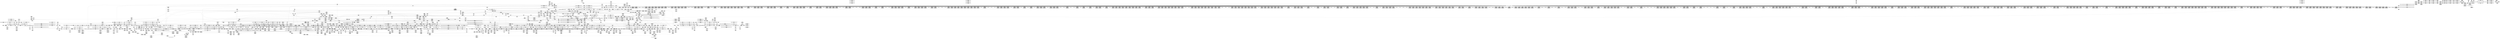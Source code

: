 digraph {
	CE0x539c930 [shape=record,shape=Mrecord,label="{CE0x539c930|rcu_lock_acquire:_tmp6|*SummSource*}"]
	CE0x535ccd0 [shape=record,shape=Mrecord,label="{CE0x535ccd0|get_current:_tmp4|./arch/x86/include/asm/current.h,14|*SummSink*}"]
	CE0x53589e0 [shape=record,shape=Mrecord,label="{CE0x53589e0|4:_i32,_:_CRE_4,8_|*MultipleSource*|security/selinux/hooks.c,196|security/selinux/hooks.c,197|*LoadInst*|security/selinux/hooks.c,196}"]
	CE0x5330900 [shape=record,shape=Mrecord,label="{CE0x5330900|rcu_read_lock:_tmp7|include/linux/rcupdate.h,882|*SummSink*}"]
	CE0x535c090 [shape=record,shape=Mrecord,label="{CE0x535c090|__preempt_count_add:_entry|*SummSink*}"]
	CE0x52c8200 [shape=record,shape=Mrecord,label="{CE0x52c8200|2472:_%struct.cred*,_:_CRE_416,424_|*MultipleSource*|Function::task_sid&Arg::task::|Function::current_has_perm&Arg::tsk::|Function::selinux_task_getsid&Arg::p::|security/selinux/hooks.c,208}"]
	CE0x52c85d0 [shape=record,shape=Mrecord,label="{CE0x52c85d0|rcu_read_unlock:_tobool1|include/linux/rcupdate.h,933|*SummSink*}"]
	CE0x5333650 [shape=record,shape=Mrecord,label="{CE0x5333650|i8*_getelementptr_inbounds_(_41_x_i8_,_41_x_i8_*_.str44,_i32_0,_i32_0)|*Constant*|*SummSink*}"]
	CE0x52f6df0 [shape=record,shape=Mrecord,label="{CE0x52f6df0|2472:_%struct.cred*,_:_CRE_2240,2248_|*MultipleSource*|Function::task_sid&Arg::task::|Function::current_has_perm&Arg::tsk::|Function::selinux_task_getsid&Arg::p::|security/selinux/hooks.c,208}"]
	CE0x53eefe0 [shape=record,shape=Mrecord,label="{CE0x53eefe0|__preempt_count_sub:_tmp1}"]
	CE0x53a36d0 [shape=record,shape=Mrecord,label="{CE0x53a36d0|_ret_void,_!dbg_!27720|./arch/x86/include/asm/preempt.h,78}"]
	CE0x5346db0 [shape=record,shape=Mrecord,label="{CE0x5346db0|__rcu_read_lock:_tmp7|include/linux/rcupdate.h,240}"]
	CE0x53add00 [shape=record,shape=Mrecord,label="{CE0x53add00|__rcu_read_unlock:_bb}"]
	CE0x5362450 [shape=record,shape=Mrecord,label="{CE0x5362450|rcu_read_lock:_tmp14|include/linux/rcupdate.h,882|*SummSink*}"]
	CE0x5373800 [shape=record,shape=Mrecord,label="{CE0x5373800|rcu_read_unlock:_if.end|*SummSink*}"]
	CE0x52cb640 [shape=record,shape=Mrecord,label="{CE0x52cb640|_call_void_mcount()_#3|*SummSource*}"]
	CE0x53abe20 [shape=record,shape=Mrecord,label="{CE0x53abe20|i64*_getelementptr_inbounds_(_4_x_i64_,_4_x_i64_*___llvm_gcov_ctr135,_i64_0,_i64_2)|*Constant*|*SummSource*}"]
	CE0x52e0660 [shape=record,shape=Mrecord,label="{CE0x52e0660|2472:_%struct.cred*,_:_CRE_224,232_|*MultipleSource*|Function::task_sid&Arg::task::|Function::current_has_perm&Arg::tsk::|Function::selinux_task_getsid&Arg::p::|security/selinux/hooks.c,208}"]
	CE0x52e5250 [shape=record,shape=Mrecord,label="{CE0x52e5250|i8*_getelementptr_inbounds_(_25_x_i8_,_25_x_i8_*_.str45,_i32_0,_i32_0)|*Constant*}"]
	CE0x53b2b80 [shape=record,shape=Mrecord,label="{CE0x53b2b80|rcu_lock_release:_tmp5|include/linux/rcupdate.h,423|*SummSource*}"]
	CE0x5342230 [shape=record,shape=Mrecord,label="{CE0x5342230|rcu_lock_release:_indirectgoto|*SummSink*}"]
	CE0x53085a0 [shape=record,shape=Mrecord,label="{CE0x53085a0|2472:_%struct.cred*,_:_CRE_2966,2967_}"]
	CE0x52918f0 [shape=record,shape=Mrecord,label="{CE0x52918f0|selinux_task_getsid:_entry|*SummSource*}"]
	CE0x53769a0 [shape=record,shape=Mrecord,label="{CE0x53769a0|rcu_read_unlock:_tmp19|include/linux/rcupdate.h,933|*SummSource*}"]
	CE0x5306cb0 [shape=record,shape=Mrecord,label="{CE0x5306cb0|2472:_%struct.cred*,_:_CRE_2945,2946_}"]
	CE0x5377910 [shape=record,shape=Mrecord,label="{CE0x5377910|i64*_getelementptr_inbounds_(_11_x_i64_,_11_x_i64_*___llvm_gcov_ctr132,_i64_0,_i64_10)|*Constant*|*SummSource*}"]
	CE0x5305160 [shape=record,shape=Mrecord,label="{CE0x5305160|2472:_%struct.cred*,_:_CRE_2922,2923_}"]
	CE0x536c380 [shape=record,shape=Mrecord,label="{CE0x536c380|rcu_read_unlock:_tmp2}"]
	CE0x527cfa0 [shape=record,shape=Mrecord,label="{CE0x527cfa0|GLOBAL:___llvm_gcov_ctr125|Global_var:__llvm_gcov_ctr125}"]
	CE0x52a3d60 [shape=record,shape=Mrecord,label="{CE0x52a3d60|i32_218|*Constant*}"]
	CE0x536ac30 [shape=record,shape=Mrecord,label="{CE0x536ac30|rcu_read_unlock:_tmp5|include/linux/rcupdate.h,933|*SummSource*}"]
	CE0x5285000 [shape=record,shape=Mrecord,label="{CE0x5285000|avc_has_perm:_tsid|Function::avc_has_perm&Arg::tsid::}"]
	CE0x52cbc50 [shape=record,shape=Mrecord,label="{CE0x52cbc50|_ret_void,_!dbg_!27717|include/linux/rcupdate.h,419}"]
	CE0x5370550 [shape=record,shape=Mrecord,label="{CE0x5370550|rcu_read_unlock:_tmp13|include/linux/rcupdate.h,933|*SummSource*}"]
	CE0x535e5e0 [shape=record,shape=Mrecord,label="{CE0x535e5e0|rcu_read_unlock:_tobool1|include/linux/rcupdate.h,933|*SummSource*}"]
	CE0x5376e20 [shape=record,shape=Mrecord,label="{CE0x5376e20|rcu_read_unlock:_tmp20|include/linux/rcupdate.h,933}"]
	CE0x5297b30 [shape=record,shape=Mrecord,label="{CE0x5297b30|current_sid:_tmp1|*SummSource*}"]
	CE0x53622e0 [shape=record,shape=Mrecord,label="{CE0x53622e0|rcu_read_lock:_tmp14|include/linux/rcupdate.h,882|*SummSource*}"]
	CE0x539ea30 [shape=record,shape=Mrecord,label="{CE0x539ea30|rcu_lock_acquire:_indirectgoto|*SummSource*}"]
	CE0x52fa200 [shape=record,shape=Mrecord,label="{CE0x52fa200|2472:_%struct.cred*,_:_CRE_2416,2424_|*MultipleSource*|Function::task_sid&Arg::task::|Function::current_has_perm&Arg::tsk::|Function::selinux_task_getsid&Arg::p::|security/selinux/hooks.c,208}"]
	CE0x52cb710 [shape=record,shape=Mrecord,label="{CE0x52cb710|_call_void_mcount()_#3|*SummSink*}"]
	CE0x5363ba0 [shape=record,shape=Mrecord,label="{CE0x5363ba0|rcu_read_unlock:_tmp16|include/linux/rcupdate.h,933|*SummSink*}"]
	CE0x52912b0 [shape=record,shape=Mrecord,label="{CE0x52912b0|current_sid:_tmp6|security/selinux/hooks.c,218|*SummSink*}"]
	CE0x52e0dd0 [shape=record,shape=Mrecord,label="{CE0x52e0dd0|2472:_%struct.cred*,_:_CRE_144,152_|*MultipleSource*|Function::task_sid&Arg::task::|Function::current_has_perm&Arg::tsk::|Function::selinux_task_getsid&Arg::p::|security/selinux/hooks.c,208}"]
	CE0x533fbe0 [shape=record,shape=Mrecord,label="{CE0x533fbe0|_call_void___preempt_count_sub(i32_1)_#10,_!dbg_!27715|include/linux/rcupdate.h,244|*SummSource*}"]
	CE0x52e76c0 [shape=record,shape=Mrecord,label="{CE0x52e76c0|rcu_read_lock:_tmp18|include/linux/rcupdate.h,882}"]
	CE0x52f7c30 [shape=record,shape=Mrecord,label="{CE0x52f7c30|2472:_%struct.cred*,_:_CRE_2288,2296_|*MultipleSource*|Function::task_sid&Arg::task::|Function::current_has_perm&Arg::tsk::|Function::selinux_task_getsid&Arg::p::|security/selinux/hooks.c,208}"]
	CE0x5370010 [shape=record,shape=Mrecord,label="{CE0x5370010|rcu_lock_acquire:_bb|*SummSink*}"]
	CE0x5322fa0 [shape=record,shape=Mrecord,label="{CE0x5322fa0|task_sid:_tmp13|security/selinux/hooks.c,208|*SummSource*}"]
	CE0x52c9420 [shape=record,shape=Mrecord,label="{CE0x52c9420|_ret_void,_!dbg_!27717|include/linux/rcupdate.h,240|*SummSource*}"]
	CE0x52fb9f0 [shape=record,shape=Mrecord,label="{CE0x52fb9f0|2472:_%struct.cred*,_:_CRE_2522,2523_}"]
	CE0x53168a0 [shape=record,shape=Mrecord,label="{CE0x53168a0|2472:_%struct.cred*,_:_CRE_6333,6334_}"]
	CE0x52e3510 [shape=record,shape=Mrecord,label="{CE0x52e3510|_call_void___rcu_read_lock()_#10,_!dbg_!27710|include/linux/rcupdate.h,879|*SummSink*}"]
	CE0x5364930 [shape=record,shape=Mrecord,label="{CE0x5364930|rcu_read_unlock:_tmp18|include/linux/rcupdate.h,933|*SummSource*}"]
	CE0x5319750 [shape=record,shape=Mrecord,label="{CE0x5319750|2472:_%struct.cred*,_:_CRE_6424,6432_|*MultipleSource*|Function::task_sid&Arg::task::|Function::current_has_perm&Arg::tsk::|Function::selinux_task_getsid&Arg::p::|security/selinux/hooks.c,208}"]
	CE0x52a2b00 [shape=record,shape=Mrecord,label="{CE0x52a2b00|2472:_%struct.cred*,_:_CRE_368,376_|*MultipleSource*|Function::task_sid&Arg::task::|Function::current_has_perm&Arg::tsk::|Function::selinux_task_getsid&Arg::p::|security/selinux/hooks.c,208}"]
	CE0x52fa950 [shape=record,shape=Mrecord,label="{CE0x52fa950|2472:_%struct.cred*,_:_CRE_2480,2488_|*MultipleSource*|Function::task_sid&Arg::task::|Function::current_has_perm&Arg::tsk::|Function::selinux_task_getsid&Arg::p::|security/selinux/hooks.c,208}"]
	CE0x53346a0 [shape=record,shape=Mrecord,label="{CE0x53346a0|task_sid:_tmp21|security/selinux/hooks.c,208|*SummSource*}"]
	CE0x527c1c0 [shape=record,shape=Mrecord,label="{CE0x527c1c0|i64*_getelementptr_inbounds_(_11_x_i64_,_11_x_i64_*___llvm_gcov_ctr125,_i64_0,_i64_6)|*Constant*}"]
	CE0x53b3aa0 [shape=record,shape=Mrecord,label="{CE0x53b3aa0|_call_void_mcount()_#3|*SummSource*}"]
	CE0x52fd410 [shape=record,shape=Mrecord,label="{CE0x52fd410|2472:_%struct.cred*,_:_CRE_2592,2594_|*MultipleSource*|Function::task_sid&Arg::task::|Function::current_has_perm&Arg::tsk::|Function::selinux_task_getsid&Arg::p::|security/selinux/hooks.c,208}"]
	CE0x5305fa0 [shape=record,shape=Mrecord,label="{CE0x5305fa0|2472:_%struct.cred*,_:_CRE_2934,2935_}"]
	CE0x53a5f10 [shape=record,shape=Mrecord,label="{CE0x53a5f10|_call_void_asm_addl_$1,_%gs:$0_,_*m,ri,*m,_dirflag_,_fpsr_,_flags_(i32*___preempt_count,_i32_%sub,_i32*___preempt_count)_#3,_!dbg_!27717,_!srcloc_!27718|./arch/x86/include/asm/preempt.h,77}"]
	CE0x53092b0 [shape=record,shape=Mrecord,label="{CE0x53092b0|2472:_%struct.cred*,_:_CRE_2980,2984_|*MultipleSource*|Function::task_sid&Arg::task::|Function::current_has_perm&Arg::tsk::|Function::selinux_task_getsid&Arg::p::|security/selinux/hooks.c,208}"]
	CE0x53a0130 [shape=record,shape=Mrecord,label="{CE0x53a0130|i64*_getelementptr_inbounds_(_4_x_i64_,_4_x_i64_*___llvm_gcov_ctr133,_i64_0,_i64_1)|*Constant*|*SummSource*}"]
	CE0x52fe4b0 [shape=record,shape=Mrecord,label="{CE0x52fe4b0|2472:_%struct.cred*,_:_CRE_2648,2656_|*MultipleSource*|Function::task_sid&Arg::task::|Function::current_has_perm&Arg::tsk::|Function::selinux_task_getsid&Arg::p::|security/selinux/hooks.c,208}"]
	CE0x526a640 [shape=record,shape=Mrecord,label="{CE0x526a640|current_sid:_bb|*SummSource*}"]
	CE0x5278110 [shape=record,shape=Mrecord,label="{CE0x5278110|i64*_getelementptr_inbounds_(_2_x_i64_,_2_x_i64_*___llvm_gcov_ctr281,_i64_0,_i64_1)|*Constant*|*SummSource*}"]
	CE0x532b4b0 [shape=record,shape=Mrecord,label="{CE0x532b4b0|rcu_read_lock:_land.lhs.true|*SummSink*}"]
	CE0x527a7c0 [shape=record,shape=Mrecord,label="{CE0x527a7c0|avc_has_perm:_entry|*SummSource*}"]
	CE0x53ad0f0 [shape=record,shape=Mrecord,label="{CE0x53ad0f0|__rcu_read_lock:_do.body|*SummSource*}"]
	CE0x52b7110 [shape=record,shape=Mrecord,label="{CE0x52b7110|rcu_read_unlock:_tobool1|include/linux/rcupdate.h,933}"]
	CE0x52d6230 [shape=record,shape=Mrecord,label="{CE0x52d6230|_call_void_mcount()_#3|*SummSink*}"]
	CE0x5292060 [shape=record,shape=Mrecord,label="{CE0x5292060|_ret_i32_%tmp24,_!dbg_!27742|security/selinux/hooks.c,220}"]
	CE0x53c89a0 [shape=record,shape=Mrecord,label="{CE0x53c89a0|__rcu_read_unlock:_tmp1}"]
	CE0x531f160 [shape=record,shape=Mrecord,label="{CE0x531f160|2472:_%struct.cred*,_:_CRE_10528,10536_|*MultipleSource*|Function::task_sid&Arg::task::|Function::current_has_perm&Arg::tsk::|Function::selinux_task_getsid&Arg::p::|security/selinux/hooks.c,208}"]
	CE0x52fa490 [shape=record,shape=Mrecord,label="{CE0x52fa490|2472:_%struct.cred*,_:_CRE_2424,2472_|*MultipleSource*|Function::task_sid&Arg::task::|Function::current_has_perm&Arg::tsk::|Function::selinux_task_getsid&Arg::p::|security/selinux/hooks.c,208}"]
	CE0x5341020 [shape=record,shape=Mrecord,label="{CE0x5341020|rcu_lock_release:_tmp4|include/linux/rcupdate.h,423}"]
	CE0x53b27e0 [shape=record,shape=Mrecord,label="{CE0x53b27e0|rcu_lock_release:_indirectgoto}"]
	CE0x52fff00 [shape=record,shape=Mrecord,label="{CE0x52fff00|2472:_%struct.cred*,_:_CRE_2724,2725_|*MultipleSource*|Function::task_sid&Arg::task::|Function::current_has_perm&Arg::tsk::|Function::selinux_task_getsid&Arg::p::|security/selinux/hooks.c,208}"]
	CE0x52ef500 [shape=record,shape=Mrecord,label="{CE0x52ef500|2472:_%struct.cred*,_:_CRE_772,776_|*MultipleSource*|Function::task_sid&Arg::task::|Function::current_has_perm&Arg::tsk::|Function::selinux_task_getsid&Arg::p::|security/selinux/hooks.c,208}"]
	CE0x53779c0 [shape=record,shape=Mrecord,label="{CE0x53779c0|i64*_getelementptr_inbounds_(_11_x_i64_,_11_x_i64_*___llvm_gcov_ctr132,_i64_0,_i64_10)|*Constant*|*SummSink*}"]
	CE0x52e7960 [shape=record,shape=Mrecord,label="{CE0x52e7960|rcu_read_lock:_tmp18|include/linux/rcupdate.h,882|*SummSink*}"]
	CE0x52f3030 [shape=record,shape=Mrecord,label="{CE0x52f3030|2472:_%struct.cred*,_:_CRE_1980,1984_|*MultipleSource*|Function::task_sid&Arg::task::|Function::current_has_perm&Arg::tsk::|Function::selinux_task_getsid&Arg::p::|security/selinux/hooks.c,208}"]
	CE0x5272b80 [shape=record,shape=Mrecord,label="{CE0x5272b80|current_sid:_tmp14|security/selinux/hooks.c,218|*SummSource*}"]
	CE0x52f3980 [shape=record,shape=Mrecord,label="{CE0x52f3980|2472:_%struct.cred*,_:_CRE_2032,2036_|*MultipleSource*|Function::task_sid&Arg::task::|Function::current_has_perm&Arg::tsk::|Function::selinux_task_getsid&Arg::p::|security/selinux/hooks.c,208}"]
	CE0x5306920 [shape=record,shape=Mrecord,label="{CE0x5306920|2472:_%struct.cred*,_:_CRE_2942,2943_}"]
	CE0x533bc40 [shape=record,shape=Mrecord,label="{CE0x533bc40|GLOBAL:___llvm_gcov_ctr126|Global_var:__llvm_gcov_ctr126}"]
	CE0x533de40 [shape=record,shape=Mrecord,label="{CE0x533de40|_call_void___rcu_read_unlock()_#10,_!dbg_!27734|include/linux/rcupdate.h,937}"]
	CE0x52fade0 [shape=record,shape=Mrecord,label="{CE0x52fade0|2472:_%struct.cred*,_:_CRE_2504,2508_|*MultipleSource*|Function::task_sid&Arg::task::|Function::current_has_perm&Arg::tsk::|Function::selinux_task_getsid&Arg::p::|security/selinux/hooks.c,208}"]
	CE0x5346f00 [shape=record,shape=Mrecord,label="{CE0x5346f00|__rcu_read_lock:_tmp7|include/linux/rcupdate.h,240|*SummSource*}"]
	CE0x52ddf20 [shape=record,shape=Mrecord,label="{CE0x52ddf20|rcu_read_lock:_tmp12|include/linux/rcupdate.h,882|*SummSink*}"]
	CE0x539b590 [shape=record,shape=Mrecord,label="{CE0x539b590|_call_void_asm_addl_$1,_%gs:$0_,_*m,ri,*m,_dirflag_,_fpsr_,_flags_(i32*___preempt_count,_i32_%sub,_i32*___preempt_count)_#3,_!dbg_!27717,_!srcloc_!27718|./arch/x86/include/asm/preempt.h,77|*SummSink*}"]
	CE0x52d76e0 [shape=record,shape=Mrecord,label="{CE0x52d76e0|2472:_%struct.cred*,_:_CRE_80,84_|*MultipleSource*|Function::task_sid&Arg::task::|Function::current_has_perm&Arg::tsk::|Function::selinux_task_getsid&Arg::p::|security/selinux/hooks.c,208}"]
	CE0x52da420 [shape=record,shape=Mrecord,label="{CE0x52da420|task_sid:_do.body|*SummSource*}"]
	CE0x536add0 [shape=record,shape=Mrecord,label="{CE0x536add0|__rcu_read_lock:_tmp5|include/linux/rcupdate.h,239|*SummSource*}"]
	CE0x533ae30 [shape=record,shape=Mrecord,label="{CE0x533ae30|rcu_read_lock:_tmp5|include/linux/rcupdate.h,882}"]
	CE0x53af160 [shape=record,shape=Mrecord,label="{CE0x53af160|__rcu_read_unlock:_tmp3|*SummSource*}"]
	CE0x52e0760 [shape=record,shape=Mrecord,label="{CE0x52e0760|rcu_read_lock:_land.lhs.true2|*SummSource*}"]
	CE0x528a840 [shape=record,shape=Mrecord,label="{CE0x528a840|get_current:_entry|*SummSource*}"]
	CE0x528b740 [shape=record,shape=Mrecord,label="{CE0x528b740|COLLAPSED:_GCMRE_current_task_external_global_%struct.task_struct*:_elem_0::|security/selinux/hooks.c,218}"]
	CE0x52986c0 [shape=record,shape=Mrecord,label="{CE0x52986c0|i64*_getelementptr_inbounds_(_2_x_i64_,_2_x_i64_*___llvm_gcov_ctr281,_i64_0,_i64_0)|*Constant*}"]
	CE0x5304320 [shape=record,shape=Mrecord,label="{CE0x5304320|2472:_%struct.cred*,_:_CRE_2910,2911_}"]
	CE0x5293f10 [shape=record,shape=Mrecord,label="{CE0x5293f10|current_sid:_tmp4|security/selinux/hooks.c,218|*SummSink*}"]
	CE0x53ad2e0 [shape=record,shape=Mrecord,label="{CE0x53ad2e0|__rcu_read_unlock:_tmp}"]
	CE0x52f3c10 [shape=record,shape=Mrecord,label="{CE0x52f3c10|2472:_%struct.cred*,_:_CRE_2036,2040_|*MultipleSource*|Function::task_sid&Arg::task::|Function::current_has_perm&Arg::tsk::|Function::selinux_task_getsid&Arg::p::|security/selinux/hooks.c,208}"]
	CE0x5300ce0 [shape=record,shape=Mrecord,label="{CE0x5300ce0|2472:_%struct.cred*,_:_CRE_2768,2776_|*MultipleSource*|Function::task_sid&Arg::task::|Function::current_has_perm&Arg::tsk::|Function::selinux_task_getsid&Arg::p::|security/selinux/hooks.c,208}"]
	CE0x5376550 [shape=record,shape=Mrecord,label="{CE0x5376550|i8*_getelementptr_inbounds_(_44_x_i8_,_44_x_i8_*_.str47,_i32_0,_i32_0)|*Constant*}"]
	CE0x5335b50 [shape=record,shape=Mrecord,label="{CE0x5335b50|task_sid:_tmp24|security/selinux/hooks.c,208}"]
	CE0x52ff7e0 [shape=record,shape=Mrecord,label="{CE0x52ff7e0|2472:_%struct.cred*,_:_CRE_2704,2712_|*MultipleSource*|Function::task_sid&Arg::task::|Function::current_has_perm&Arg::tsk::|Function::selinux_task_getsid&Arg::p::|security/selinux/hooks.c,208}"]
	CE0x5311020 [shape=record,shape=Mrecord,label="{CE0x5311020|2472:_%struct.cred*,_:_CRE_6176,6180_|*MultipleSource*|Function::task_sid&Arg::task::|Function::current_has_perm&Arg::tsk::|Function::selinux_task_getsid&Arg::p::|security/selinux/hooks.c,208}"]
	CE0x5372140 [shape=record,shape=Mrecord,label="{CE0x5372140|i64*_getelementptr_inbounds_(_11_x_i64_,_11_x_i64_*___llvm_gcov_ctr132,_i64_0,_i64_1)|*Constant*|*SummSink*}"]
	CE0x53aa340 [shape=record,shape=Mrecord,label="{CE0x53aa340|__preempt_count_add:_tmp|*SummSink*}"]
	CE0x53653f0 [shape=record,shape=Mrecord,label="{CE0x53653f0|rcu_read_unlock:_tobool|include/linux/rcupdate.h,933}"]
	CE0x5368400 [shape=record,shape=Mrecord,label="{CE0x5368400|__rcu_read_lock:_tmp6|include/linux/rcupdate.h,240|*SummSink*}"]
	CE0x533c1d0 [shape=record,shape=Mrecord,label="{CE0x533c1d0|task_sid:_tmp8|security/selinux/hooks.c,208}"]
	CE0x52a20d0 [shape=record,shape=Mrecord,label="{CE0x52a20d0|current_sid:_tmp|*SummSource*}"]
	CE0x5299a90 [shape=record,shape=Mrecord,label="{CE0x5299a90|current_sid:_tmp20|security/selinux/hooks.c,218}"]
	CE0x52d8b90 [shape=record,shape=Mrecord,label="{CE0x52d8b90|task_sid:_tmp2|*SummSink*}"]
	CE0x535b1d0 [shape=record,shape=Mrecord,label="{CE0x535b1d0|_ret_void,_!dbg_!27719|./arch/x86/include/asm/preempt.h,73}"]
	CE0x52c71f0 [shape=record,shape=Mrecord,label="{CE0x52c71f0|rcu_lock_acquire:_entry|*SummSink*}"]
	CE0x52a2d20 [shape=record,shape=Mrecord,label="{CE0x52a2d20|2472:_%struct.cred*,_:_CRE_376,384_|*MultipleSource*|Function::task_sid&Arg::task::|Function::current_has_perm&Arg::tsk::|Function::selinux_task_getsid&Arg::p::|security/selinux/hooks.c,208}"]
	CE0x533e9b0 [shape=record,shape=Mrecord,label="{CE0x533e9b0|__rcu_read_unlock:_entry|*SummSink*}"]
	CE0x5306590 [shape=record,shape=Mrecord,label="{CE0x5306590|2472:_%struct.cred*,_:_CRE_2939,2940_}"]
	CE0x53a3410 [shape=record,shape=Mrecord,label="{CE0x53a3410|i64*_getelementptr_inbounds_(_4_x_i64_,_4_x_i64_*___llvm_gcov_ctr135,_i64_0,_i64_1)|*Constant*}"]
	CE0x536f830 [shape=record,shape=Mrecord,label="{CE0x536f830|rcu_read_unlock:_tmp11|include/linux/rcupdate.h,933|*SummSource*}"]
	CE0x52f1fc0 [shape=record,shape=Mrecord,label="{CE0x52f1fc0|2472:_%struct.cred*,_:_CRE_1928,1936_|*MultipleSource*|Function::task_sid&Arg::task::|Function::current_has_perm&Arg::tsk::|Function::selinux_task_getsid&Arg::p::|security/selinux/hooks.c,208}"]
	CE0x52f5600 [shape=record,shape=Mrecord,label="{CE0x52f5600|2472:_%struct.cred*,_:_CRE_2096,2104_|*MultipleSource*|Function::task_sid&Arg::task::|Function::current_has_perm&Arg::tsk::|Function::selinux_task_getsid&Arg::p::|security/selinux/hooks.c,208}"]
	CE0x5290e00 [shape=record,shape=Mrecord,label="{CE0x5290e00|current_sid:_tmp16|security/selinux/hooks.c,218|*SummSink*}"]
	CE0x5334cb0 [shape=record,shape=Mrecord,label="{CE0x5334cb0|i64*_getelementptr_inbounds_(_13_x_i64_,_13_x_i64_*___llvm_gcov_ctr126,_i64_0,_i64_10)|*Constant*}"]
	CE0x52dea60 [shape=record,shape=Mrecord,label="{CE0x52dea60|task_sid:_bb|*SummSource*}"]
	CE0x5315470 [shape=record,shape=Mrecord,label="{CE0x5315470|2472:_%struct.cred*,_:_CRE_6316,6317_}"]
	CE0x5296830 [shape=record,shape=Mrecord,label="{CE0x5296830|current_has_perm:_tmp3}"]
	CE0x531b3a0 [shape=record,shape=Mrecord,label="{CE0x531b3a0|2472:_%struct.cred*,_:_CRE_6496,6504_|*MultipleSource*|Function::task_sid&Arg::task::|Function::current_has_perm&Arg::tsk::|Function::selinux_task_getsid&Arg::p::|security/selinux/hooks.c,208}"]
	CE0x533b440 [shape=record,shape=Mrecord,label="{CE0x533b440|task_sid:_tobool|security/selinux/hooks.c,208}"]
	CE0x5310640 [shape=record,shape=Mrecord,label="{CE0x5310640|2472:_%struct.cred*,_:_CRE_6136,6140_|*MultipleSource*|Function::task_sid&Arg::task::|Function::current_has_perm&Arg::tsk::|Function::selinux_task_getsid&Arg::p::|security/selinux/hooks.c,208}"]
	CE0x5330600 [shape=record,shape=Mrecord,label="{CE0x5330600|0:_i8,_:_GCMR_rcu_read_unlock.__warned_internal_global_i8_0,_section_.data.unlikely_,_align_1:_elem_0:default:}"]
	CE0x52eb2e0 [shape=record,shape=Mrecord,label="{CE0x52eb2e0|2472:_%struct.cred*,_:_CRE_672,680_|*MultipleSource*|Function::task_sid&Arg::task::|Function::current_has_perm&Arg::tsk::|Function::selinux_task_getsid&Arg::p::|security/selinux/hooks.c,208}"]
	CE0x532fb60 [shape=record,shape=Mrecord,label="{CE0x532fb60|rcu_read_unlock:_if.then|*SummSink*}"]
	CE0x539e840 [shape=record,shape=Mrecord,label="{CE0x539e840|i64*_getelementptr_inbounds_(_4_x_i64_,_4_x_i64_*___llvm_gcov_ctr130,_i64_0,_i64_0)|*Constant*}"]
	CE0x52e94c0 [shape=record,shape=Mrecord,label="{CE0x52e94c0|2472:_%struct.cred*,_:_CRE_584,592_|*MultipleSource*|Function::task_sid&Arg::task::|Function::current_has_perm&Arg::tsk::|Function::selinux_task_getsid&Arg::p::|security/selinux/hooks.c,208}"]
	CE0x5379880 [shape=record,shape=Mrecord,label="{CE0x5379880|rcu_lock_release:_map|Function::rcu_lock_release&Arg::map::}"]
	CE0x52ee170 [shape=record,shape=Mrecord,label="{CE0x52ee170|2472:_%struct.cred*,_:_CRE_702,703_}"]
	CE0x5315b90 [shape=record,shape=Mrecord,label="{CE0x5315b90|2472:_%struct.cred*,_:_CRE_6322,6323_}"]
	CE0x530ba40 [shape=record,shape=Mrecord,label="{CE0x530ba40|2472:_%struct.cred*,_:_CRE_3112,3116_|*MultipleSource*|Function::task_sid&Arg::task::|Function::current_has_perm&Arg::tsk::|Function::selinux_task_getsid&Arg::p::|security/selinux/hooks.c,208}"]
	CE0x52a1f60 [shape=record,shape=Mrecord,label="{CE0x52a1f60|_ret_void,_!dbg_!27735|include/linux/rcupdate.h,884|*SummSink*}"]
	CE0x52deee0 [shape=record,shape=Mrecord,label="{CE0x52deee0|__rcu_read_lock:_entry|*SummSink*}"]
	CE0x53ef6a0 [shape=record,shape=Mrecord,label="{CE0x53ef6a0|_call_void_mcount()_#3|*SummSink*}"]
	CE0x530fcf0 [shape=record,shape=Mrecord,label="{CE0x530fcf0|2472:_%struct.cred*,_:_CRE_5984,5992_|*MultipleSource*|Function::task_sid&Arg::task::|Function::current_has_perm&Arg::tsk::|Function::selinux_task_getsid&Arg::p::|security/selinux/hooks.c,208}"]
	CE0x52b74b0 [shape=record,shape=Mrecord,label="{CE0x52b74b0|rcu_read_unlock:_call|include/linux/rcupdate.h,933|*SummSink*}"]
	CE0x52b84c0 [shape=record,shape=Mrecord,label="{CE0x52b84c0|i8*_getelementptr_inbounds_(_45_x_i8_,_45_x_i8_*_.str12,_i32_0,_i32_0)|*Constant*}"]
	CE0x5292de0 [shape=record,shape=Mrecord,label="{CE0x5292de0|task_sid:_entry|*SummSink*}"]
	CE0x5368d00 [shape=record,shape=Mrecord,label="{CE0x5368d00|__preempt_count_add:_tmp6|./arch/x86/include/asm/preempt.h,73|*SummSink*}"]
	CE0x5312c70 [shape=record,shape=Mrecord,label="{CE0x5312c70|2472:_%struct.cred*,_:_CRE_6264,6280_|*MultipleSource*|Function::task_sid&Arg::task::|Function::current_has_perm&Arg::tsk::|Function::selinux_task_getsid&Arg::p::|security/selinux/hooks.c,208}"]
	CE0x53a3ba0 [shape=record,shape=Mrecord,label="{CE0x53a3ba0|_ret_void,_!dbg_!27720|./arch/x86/include/asm/preempt.h,78|*SummSource*}"]
	CE0x535e910 [shape=record,shape=Mrecord,label="{CE0x535e910|rcu_read_unlock:_tmp9|include/linux/rcupdate.h,933|*SummSource*}"]
	CE0x53150e0 [shape=record,shape=Mrecord,label="{CE0x53150e0|2472:_%struct.cred*,_:_CRE_6313,6314_}"]
	CE0x5314af0 [shape=record,shape=Mrecord,label="{CE0x5314af0|2472:_%struct.cred*,_:_CRE_6308,6309_}"]
	CE0x52831c0 [shape=record,shape=Mrecord,label="{CE0x52831c0|_ret_i32_%call,_!dbg_!27713|security/selinux/hooks.c,3584}"]
	CE0x52d9880 [shape=record,shape=Mrecord,label="{CE0x52d9880|task_sid:_tmp1|*SummSink*}"]
	CE0x5336240 [shape=record,shape=Mrecord,label="{CE0x5336240|task_sid:_tmp26|security/selinux/hooks.c,208|*SummSource*}"]
	CE0x53587b0 [shape=record,shape=Mrecord,label="{CE0x53587b0|rcu_read_unlock:_do.end|*SummSource*}"]
	CE0x536bca0 [shape=record,shape=Mrecord,label="{CE0x536bca0|rcu_read_unlock:_tmp7|include/linux/rcupdate.h,933|*SummSink*}"]
	CE0x5366490 [shape=record,shape=Mrecord,label="{CE0x5366490|i64*_getelementptr_inbounds_(_4_x_i64_,_4_x_i64_*___llvm_gcov_ctr133,_i64_0,_i64_2)|*Constant*|*SummSink*}"]
	CE0x52f9650 [shape=record,shape=Mrecord,label="{CE0x52f9650|2472:_%struct.cred*,_:_CRE_2376,2384_|*MultipleSource*|Function::task_sid&Arg::task::|Function::current_has_perm&Arg::tsk::|Function::selinux_task_getsid&Arg::p::|security/selinux/hooks.c,208}"]
	CE0x533bd70 [shape=record,shape=Mrecord,label="{CE0x533bd70|task_sid:_tmp5|security/selinux/hooks.c,208|*SummSource*}"]
	CE0x53b2250 [shape=record,shape=Mrecord,label="{CE0x53b2250|__rcu_read_unlock:_bb|*SummSink*}"]
	CE0x5296350 [shape=record,shape=Mrecord,label="{CE0x5296350|current_has_perm:_tmp2|*SummSink*}"]
	CE0x52e2b80 [shape=record,shape=Mrecord,label="{CE0x52e2b80|2472:_%struct.cred*,_:_CRE_296,304_|*MultipleSource*|Function::task_sid&Arg::task::|Function::current_has_perm&Arg::tsk::|Function::selinux_task_getsid&Arg::p::|security/selinux/hooks.c,208}"]
	CE0x5281ab0 [shape=record,shape=Mrecord,label="{CE0x5281ab0|current_sid:_tmp12|security/selinux/hooks.c,218}"]
	CE0x53af010 [shape=record,shape=Mrecord,label="{CE0x53af010|__preempt_count_add:_tmp2|*SummSink*}"]
	CE0x52ea960 [shape=record,shape=Mrecord,label="{CE0x52ea960|2472:_%struct.cred*,_:_CRE_648,652_|*MultipleSource*|Function::task_sid&Arg::task::|Function::current_has_perm&Arg::tsk::|Function::selinux_task_getsid&Arg::p::|security/selinux/hooks.c,208}"]
	CE0x534b6c0 [shape=record,shape=Mrecord,label="{CE0x534b6c0|GLOBAL:_lock_acquire|*Constant*|*SummSource*}"]
	CE0x52d4ea0 [shape=record,shape=Mrecord,label="{CE0x52d4ea0|__preempt_count_sub:_tmp4|./arch/x86/include/asm/preempt.h,77|*SummSource*}"]
	CE0x52a8980 [shape=record,shape=Mrecord,label="{CE0x52a8980|task_sid:_do.end6}"]
	CE0x53a6210 [shape=record,shape=Mrecord,label="{CE0x53a6210|__rcu_read_unlock:_tmp2}"]
	CE0x533ee80 [shape=record,shape=Mrecord,label="{CE0x533ee80|__rcu_read_lock:_bb}"]
	CE0x5362c40 [shape=record,shape=Mrecord,label="{CE0x5362c40|rcu_read_lock:_tmp16|include/linux/rcupdate.h,882}"]
	CE0x52e3e00 [shape=record,shape=Mrecord,label="{CE0x52e3e00|2472:_%struct.cred*,_:_CRE_360,368_|*MultipleSource*|Function::task_sid&Arg::task::|Function::current_has_perm&Arg::tsk::|Function::selinux_task_getsid&Arg::p::|security/selinux/hooks.c,208}"]
	CE0x52deca0 [shape=record,shape=Mrecord,label="{CE0x52deca0|task_sid:_do.body5}"]
	CE0x5338b20 [shape=record,shape=Mrecord,label="{CE0x5338b20|cred_sid:_cred|Function::cred_sid&Arg::cred::|*SummSource*}"]
	CE0x5277610 [shape=record,shape=Mrecord,label="{CE0x5277610|current_sid:_tmp10|security/selinux/hooks.c,218|*SummSource*}"]
	CE0x52a3a20 [shape=record,shape=Mrecord,label="{CE0x52a3a20|i8*_getelementptr_inbounds_(_25_x_i8_,_25_x_i8_*_.str3,_i32_0,_i32_0)|*Constant*}"]
	CE0x52cb340 [shape=record,shape=Mrecord,label="{CE0x52cb340|cred_sid:_tmp1|*SummSink*}"]
	CE0x5322cd0 [shape=record,shape=Mrecord,label="{CE0x5322cd0|task_sid:_tmp12|security/selinux/hooks.c,208|*SummSink*}"]
	CE0x53a6cf0 [shape=record,shape=Mrecord,label="{CE0x53a6cf0|__preempt_count_sub:_do.end}"]
	CE0x52d74c0 [shape=record,shape=Mrecord,label="{CE0x52d74c0|2472:_%struct.cred*,_:_CRE_76,80_|*MultipleSource*|Function::task_sid&Arg::task::|Function::current_has_perm&Arg::tsk::|Function::selinux_task_getsid&Arg::p::|security/selinux/hooks.c,208}"]
	CE0x52e8800 [shape=record,shape=Mrecord,label="{CE0x52e8800|2472:_%struct.cred*,_:_CRE_536,544_|*MultipleSource*|Function::task_sid&Arg::task::|Function::current_has_perm&Arg::tsk::|Function::selinux_task_getsid&Arg::p::|security/selinux/hooks.c,208}"]
	CE0x53b2510 [shape=record,shape=Mrecord,label="{CE0x53b2510|i64*_getelementptr_inbounds_(_4_x_i64_,_4_x_i64_*___llvm_gcov_ctr133,_i64_0,_i64_0)|*Constant*|*SummSource*}"]
	CE0x52bc300 [shape=record,shape=Mrecord,label="{CE0x52bc300|rcu_read_lock:_tmp1|*SummSource*}"]
	CE0x5310b30 [shape=record,shape=Mrecord,label="{CE0x5310b30|2472:_%struct.cred*,_:_CRE_6152,6168_|*MultipleSource*|Function::task_sid&Arg::task::|Function::current_has_perm&Arg::tsk::|Function::selinux_task_getsid&Arg::p::|security/selinux/hooks.c,208}"]
	CE0x52a9250 [shape=record,shape=Mrecord,label="{CE0x52a9250|i8_1|*Constant*|*SummSink*}"]
	CE0x53640c0 [shape=record,shape=Mrecord,label="{CE0x53640c0|_call_void_mcount()_#3|*SummSource*}"]
	CE0x52a15a0 [shape=record,shape=Mrecord,label="{CE0x52a15a0|current_sid:_tmp22|security/selinux/hooks.c,218|*SummSink*}"]
	CE0x53a6860 [shape=record,shape=Mrecord,label="{CE0x53a6860|__preempt_count_sub:_tmp2|*SummSource*}"]
	CE0x5356de0 [shape=record,shape=Mrecord,label="{CE0x5356de0|i64*_getelementptr_inbounds_(_11_x_i64_,_11_x_i64_*___llvm_gcov_ctr127,_i64_0,_i64_10)|*Constant*|*SummSink*}"]
	CE0x52a5dd0 [shape=record,shape=Mrecord,label="{CE0x52a5dd0|i64_0|*Constant*|*SummSource*}"]
	CE0x536ab20 [shape=record,shape=Mrecord,label="{CE0x536ab20|rcu_read_unlock:_tmp5|include/linux/rcupdate.h,933}"]
	CE0x53a9a30 [shape=record,shape=Mrecord,label="{CE0x53a9a30|i64_1|*Constant*}"]
	CE0x532be80 [shape=record,shape=Mrecord,label="{CE0x532be80|__rcu_read_lock:_tmp}"]
	CE0x532aa30 [shape=record,shape=Mrecord,label="{CE0x532aa30|rcu_read_lock:_bb|*SummSink*}"]
	CE0x52e3380 [shape=record,shape=Mrecord,label="{CE0x52e3380|cred_sid:_security|security/selinux/hooks.c,196|*SummSink*}"]
	CE0x5358420 [shape=record,shape=Mrecord,label="{CE0x5358420|cred_sid:_sid|security/selinux/hooks.c,197|*SummSink*}"]
	CE0x5318190 [shape=record,shape=Mrecord,label="{CE0x5318190|2472:_%struct.cred*,_:_CRE_6354,6355_}"]
	CE0x52a74e0 [shape=record,shape=Mrecord,label="{CE0x52a74e0|current_sid:_tmp9|security/selinux/hooks.c,218|*SummSink*}"]
	CE0x530d6c0 [shape=record,shape=Mrecord,label="{CE0x530d6c0|2472:_%struct.cred*,_:_CRE_5856,5860_|*MultipleSource*|Function::task_sid&Arg::task::|Function::current_has_perm&Arg::tsk::|Function::selinux_task_getsid&Arg::p::|security/selinux/hooks.c,208}"]
	CE0x53afa80 [shape=record,shape=Mrecord,label="{CE0x53afa80|i64_1|*Constant*}"]
	CE0x52f5fb0 [shape=record,shape=Mrecord,label="{CE0x52f5fb0|2472:_%struct.cred*,_:_CRE_2128,2136_|*MultipleSource*|Function::task_sid&Arg::task::|Function::current_has_perm&Arg::tsk::|Function::selinux_task_getsid&Arg::p::|security/selinux/hooks.c,208}"]
	CE0x53b3030 [shape=record,shape=Mrecord,label="{CE0x53b3030|_call_void_lock_release(%struct.lockdep_map*_%map,_i32_1,_i64_ptrtoint_(i8*_blockaddress(_rcu_lock_release,_%__here)_to_i64))_#10,_!dbg_!27716|include/linux/rcupdate.h,423|*SummSink*}"]
	CE0x5375480 [shape=record,shape=Mrecord,label="{CE0x5375480|_call_void_lockdep_rcu_suspicious(i8*_getelementptr_inbounds_(_25_x_i8_,_25_x_i8_*_.str45,_i32_0,_i32_0),_i32_934,_i8*_getelementptr_inbounds_(_44_x_i8_,_44_x_i8_*_.str47,_i32_0,_i32_0))_#10,_!dbg_!27726|include/linux/rcupdate.h,933|*SummSink*}"]
	CE0x530e040 [shape=record,shape=Mrecord,label="{CE0x530e040|2472:_%struct.cred*,_:_CRE_5888,5896_|*MultipleSource*|Function::task_sid&Arg::task::|Function::current_has_perm&Arg::tsk::|Function::selinux_task_getsid&Arg::p::|security/selinux/hooks.c,208}"]
	CE0x529a320 [shape=record,shape=Mrecord,label="{CE0x529a320|current_sid:_tobool1|security/selinux/hooks.c,218|*SummSource*}"]
	CE0x5329d80 [shape=record,shape=Mrecord,label="{CE0x5329d80|task_sid:_tobool1|security/selinux/hooks.c,208|*SummSource*}"]
	CE0x52a5040 [shape=record,shape=Mrecord,label="{CE0x52a5040|task_sid:_tmp}"]
	CE0x5338f80 [shape=record,shape=Mrecord,label="{CE0x5338f80|_ret_i32_%tmp6,_!dbg_!27716|security/selinux/hooks.c,197|*SummSource*}"]
	CE0x52db6b0 [shape=record,shape=Mrecord,label="{CE0x52db6b0|rcu_read_lock:_tobool1|include/linux/rcupdate.h,882}"]
	CE0x52e31a0 [shape=record,shape=Mrecord,label="{CE0x52e31a0|cred_sid:_security|security/selinux/hooks.c,196|*SummSource*}"]
	CE0x52dedd0 [shape=record,shape=Mrecord,label="{CE0x52dedd0|task_sid:_do.body5|*SummSink*}"]
	CE0x52cb1c0 [shape=record,shape=Mrecord,label="{CE0x52cb1c0|cred_sid:_tmp1|*SummSource*}"]
	CE0x53460a0 [shape=record,shape=Mrecord,label="{CE0x53460a0|__rcu_read_unlock:_tmp|*SummSink*}"]
	CE0x53effd0 [shape=record,shape=Mrecord,label="{CE0x53effd0|__preempt_count_add:_tmp1}"]
	CE0x5295ce0 [shape=record,shape=Mrecord,label="{CE0x5295ce0|current_has_perm:_tmp1|*SummSource*}"]
	CE0x53c8050 [shape=record,shape=Mrecord,label="{CE0x53c8050|__preempt_count_add:_tmp4|./arch/x86/include/asm/preempt.h,72|*SummSource*}"]
	CE0x5318b10 [shape=record,shape=Mrecord,label="{CE0x5318b10|2472:_%struct.cred*,_:_CRE_6376,6384_|*MultipleSource*|Function::task_sid&Arg::task::|Function::current_has_perm&Arg::tsk::|Function::selinux_task_getsid&Arg::p::|security/selinux/hooks.c,208}"]
	CE0x52c9310 [shape=record,shape=Mrecord,label="{CE0x52c9310|_ret_void,_!dbg_!27717|include/linux/rcupdate.h,240}"]
	CE0x5309df0 [shape=record,shape=Mrecord,label="{CE0x5309df0|2472:_%struct.cred*,_:_CRE_3024,3032_|*MultipleSource*|Function::task_sid&Arg::task::|Function::current_has_perm&Arg::tsk::|Function::selinux_task_getsid&Arg::p::|security/selinux/hooks.c,208}"]
	CE0x5287880 [shape=record,shape=Mrecord,label="{CE0x5287880|i32_0|*Constant*}"]
	CE0x5339e40 [shape=record,shape=Mrecord,label="{CE0x5339e40|_ret_void,_!dbg_!27735|include/linux/rcupdate.h,938}"]
	CE0x535e9e0 [shape=record,shape=Mrecord,label="{CE0x535e9e0|rcu_read_lock:_tobool|include/linux/rcupdate.h,882|*SummSource*}"]
	CE0x5305c10 [shape=record,shape=Mrecord,label="{CE0x5305c10|2472:_%struct.cred*,_:_CRE_2931,2932_}"]
	CE0x52fbf50 [shape=record,shape=Mrecord,label="{CE0x52fbf50|2472:_%struct.cred*,_:_CRE_2527,2528_}"]
	CE0x52df090 [shape=record,shape=Mrecord,label="{CE0x52df090|_ret_void,_!dbg_!27717|include/linux/rcupdate.h,240|*SummSink*}"]
	CE0x52d9b90 [shape=record,shape=Mrecord,label="{CE0x52d9b90|i64*_getelementptr_inbounds_(_13_x_i64_,_13_x_i64_*___llvm_gcov_ctr126,_i64_0,_i64_1)|*Constant*|*SummSource*}"]
	CE0x536f9a0 [shape=record,shape=Mrecord,label="{CE0x536f9a0|rcu_read_unlock:_tmp11|include/linux/rcupdate.h,933|*SummSink*}"]
	CE0x52e92a0 [shape=record,shape=Mrecord,label="{CE0x52e92a0|2472:_%struct.cred*,_:_CRE_576,584_|*MultipleSource*|Function::task_sid&Arg::task::|Function::current_has_perm&Arg::tsk::|Function::selinux_task_getsid&Arg::p::|security/selinux/hooks.c,208}"]
	CE0x530f830 [shape=record,shape=Mrecord,label="{CE0x530f830|2472:_%struct.cred*,_:_CRE_5968,5976_|*MultipleSource*|Function::task_sid&Arg::task::|Function::current_has_perm&Arg::tsk::|Function::selinux_task_getsid&Arg::p::|security/selinux/hooks.c,208}"]
	CE0x52a50b0 [shape=record,shape=Mrecord,label="{CE0x52a50b0|COLLAPSED:_GCMRE___llvm_gcov_ctr126_internal_global_13_x_i64_zeroinitializer:_elem_0:default:}"]
	CE0x52bb0d0 [shape=record,shape=Mrecord,label="{CE0x52bb0d0|2472:_%struct.cred*,_:_CRE_512,520_|*MultipleSource*|Function::task_sid&Arg::task::|Function::current_has_perm&Arg::tsk::|Function::selinux_task_getsid&Arg::p::|security/selinux/hooks.c,208}"]
	CE0x5316180 [shape=record,shape=Mrecord,label="{CE0x5316180|2472:_%struct.cred*,_:_CRE_6327,6328_}"]
	CE0x5300850 [shape=record,shape=Mrecord,label="{CE0x5300850|2472:_%struct.cred*,_:_CRE_2752,2760_|*MultipleSource*|Function::task_sid&Arg::task::|Function::current_has_perm&Arg::tsk::|Function::selinux_task_getsid&Arg::p::|security/selinux/hooks.c,208}"]
	CE0x52e1b20 [shape=record,shape=Mrecord,label="{CE0x52e1b20|i64*_getelementptr_inbounds_(_13_x_i64_,_13_x_i64_*___llvm_gcov_ctr126,_i64_0,_i64_0)|*Constant*|*SummSink*}"]
	CE0x52a9540 [shape=record,shape=Mrecord,label="{CE0x52a9540|_call_void_lockdep_rcu_suspicious(i8*_getelementptr_inbounds_(_25_x_i8_,_25_x_i8_*_.str3,_i32_0,_i32_0),_i32_218,_i8*_getelementptr_inbounds_(_45_x_i8_,_45_x_i8_*_.str12,_i32_0,_i32_0))_#10,_!dbg_!27727|security/selinux/hooks.c,218|*SummSource*}"]
	CE0x52e3760 [shape=record,shape=Mrecord,label="{CE0x52e3760|_call_void___rcu_read_lock()_#10,_!dbg_!27710|include/linux/rcupdate.h,879}"]
	CE0x5317e00 [shape=record,shape=Mrecord,label="{CE0x5317e00|2472:_%struct.cred*,_:_CRE_6351,6352_}"]
	CE0x5280800 [shape=record,shape=Mrecord,label="{CE0x5280800|current_has_perm:_entry|*SummSink*}"]
	CE0x5278400 [shape=record,shape=Mrecord,label="{CE0x5278400|_call_void_mcount()_#3}"]
	CE0x52c77e0 [shape=record,shape=Mrecord,label="{CE0x52c77e0|i64*_getelementptr_inbounds_(_2_x_i64_,_2_x_i64_*___llvm_gcov_ctr131,_i64_0,_i64_1)|*Constant*|*SummSink*}"]
	CE0x533dfe0 [shape=record,shape=Mrecord,label="{CE0x533dfe0|_call_void___rcu_read_unlock()_#10,_!dbg_!27734|include/linux/rcupdate.h,937|*SummSink*}"]
	CE0x528e390 [shape=record,shape=Mrecord,label="{CE0x528e390|_call_void_mcount()_#3}"]
	CE0x52da3b0 [shape=record,shape=Mrecord,label="{CE0x52da3b0|task_sid:_do.body}"]
	CE0x5290b10 [shape=record,shape=Mrecord,label="{CE0x5290b10|current_sid:_tmp16|security/selinux/hooks.c,218}"]
	CE0x5292210 [shape=record,shape=Mrecord,label="{CE0x5292210|_ret_i32_%tmp24,_!dbg_!27742|security/selinux/hooks.c,220|*SummSink*}"]
	CE0x5324670 [shape=record,shape=Mrecord,label="{CE0x5324670|task_sid:_tmp14|security/selinux/hooks.c,208|*SummSink*}"]
	CE0x53b11d0 [shape=record,shape=Mrecord,label="{CE0x53b11d0|i32_1|*Constant*}"]
	CE0x5357a50 [shape=record,shape=Mrecord,label="{CE0x5357a50|i64*_getelementptr_inbounds_(_2_x_i64_,_2_x_i64_*___llvm_gcov_ctr131,_i64_0,_i64_0)|*Constant*|*SummSink*}"]
	CE0x52804e0 [shape=record,shape=Mrecord,label="{CE0x52804e0|selinux_task_getsid:_tmp2}"]
	CE0x52f5860 [shape=record,shape=Mrecord,label="{CE0x52f5860|2472:_%struct.cred*,_:_CRE_2104,2112_|*MultipleSource*|Function::task_sid&Arg::task::|Function::current_has_perm&Arg::tsk::|Function::selinux_task_getsid&Arg::p::|security/selinux/hooks.c,208}"]
	CE0x5355fa0 [shape=record,shape=Mrecord,label="{CE0x5355fa0|rcu_read_lock:_tmp21|include/linux/rcupdate.h,884|*SummSource*}"]
	CE0x539fee0 [shape=record,shape=Mrecord,label="{CE0x539fee0|rcu_lock_release:_tmp1|*SummSink*}"]
	CE0x529b850 [shape=record,shape=Mrecord,label="{CE0x529b850|task_sid:_do.end|*SummSource*}"]
	CE0x5324c50 [shape=record,shape=Mrecord,label="{CE0x5324c50|task_sid:_tmp15|security/selinux/hooks.c,208|*SummSink*}"]
	CE0x536be10 [shape=record,shape=Mrecord,label="{CE0x536be10|_call_void_asm_sideeffect_,_memory_,_dirflag_,_fpsr_,_flags_()_#3,_!dbg_!27714,_!srcloc_!27715|include/linux/rcupdate.h,239|*SummSink*}"]
	CE0x532c090 [shape=record,shape=Mrecord,label="{CE0x532c090|__rcu_read_lock:_tmp1|*SummSink*}"]
	CE0x52fc2b0 [shape=record,shape=Mrecord,label="{CE0x52fc2b0|2472:_%struct.cred*,_:_CRE_2530,2531_}"]
	CE0x53ef7b0 [shape=record,shape=Mrecord,label="{CE0x53ef7b0|i64*_getelementptr_inbounds_(_4_x_i64_,_4_x_i64_*___llvm_gcov_ctr129,_i64_0,_i64_3)|*Constant*|*SummSource*}"]
	CE0x52f4a20 [shape=record,shape=Mrecord,label="{CE0x52f4a20|2472:_%struct.cred*,_:_CRE_2064,2072_|*MultipleSource*|Function::task_sid&Arg::task::|Function::current_has_perm&Arg::tsk::|Function::selinux_task_getsid&Arg::p::|security/selinux/hooks.c,208}"]
	CE0x530cae0 [shape=record,shape=Mrecord,label="{CE0x530cae0|2472:_%struct.cred*,_:_CRE_3148,3152_|*MultipleSource*|Function::task_sid&Arg::task::|Function::current_has_perm&Arg::tsk::|Function::selinux_task_getsid&Arg::p::|security/selinux/hooks.c,208}"]
	CE0x5337300 [shape=record,shape=Mrecord,label="{CE0x5337300|task_sid:_tmp26|security/selinux/hooks.c,208|*SummSink*}"]
	CE0x53a42e0 [shape=record,shape=Mrecord,label="{CE0x53a42e0|GLOBAL:___preempt_count_sub|*Constant*|*SummSink*}"]
	CE0x5359610 [shape=record,shape=Mrecord,label="{CE0x5359610|cred_sid:_tmp6|security/selinux/hooks.c,197|*SummSource*}"]
	CE0x5377640 [shape=record,shape=Mrecord,label="{CE0x5377640|rcu_read_unlock:_tmp21|include/linux/rcupdate.h,935}"]
	CE0x52f8a40 [shape=record,shape=Mrecord,label="{CE0x52f8a40|2472:_%struct.cred*,_:_CRE_2336,2344_|*MultipleSource*|Function::task_sid&Arg::task::|Function::current_has_perm&Arg::tsk::|Function::selinux_task_getsid&Arg::p::|security/selinux/hooks.c,208}"]
	CE0x52fb2a0 [shape=record,shape=Mrecord,label="{CE0x52fb2a0|2472:_%struct.cred*,_:_CRE_2512,2520_|*MultipleSource*|Function::task_sid&Arg::task::|Function::current_has_perm&Arg::tsk::|Function::selinux_task_getsid&Arg::p::|security/selinux/hooks.c,208}"]
	CE0x531fe70 [shape=record,shape=Mrecord,label="{CE0x531fe70|2472:_%struct.cred*,_:_CRE_10568,10572_|*MultipleSource*|Function::task_sid&Arg::task::|Function::current_has_perm&Arg::tsk::|Function::selinux_task_getsid&Arg::p::|security/selinux/hooks.c,208}"]
	CE0x5333530 [shape=record,shape=Mrecord,label="{CE0x5333530|i8*_getelementptr_inbounds_(_41_x_i8_,_41_x_i8_*_.str44,_i32_0,_i32_0)|*Constant*}"]
	CE0x53ae3b0 [shape=record,shape=Mrecord,label="{CE0x53ae3b0|__preempt_count_add:_tmp}"]
	CE0x536b3a0 [shape=record,shape=Mrecord,label="{CE0x536b3a0|i64*_getelementptr_inbounds_(_11_x_i64_,_11_x_i64_*___llvm_gcov_ctr132,_i64_0,_i64_1)|*Constant*|*SummSource*}"]
	CE0x531aa50 [shape=record,shape=Mrecord,label="{CE0x531aa50|2472:_%struct.cred*,_:_CRE_6476,6480_|*MultipleSource*|Function::task_sid&Arg::task::|Function::current_has_perm&Arg::tsk::|Function::selinux_task_getsid&Arg::p::|security/selinux/hooks.c,208}"]
	CE0x5374100 [shape=record,shape=Mrecord,label="{CE0x5374100|__rcu_read_unlock:_tmp4|include/linux/rcupdate.h,244|*SummSink*}"]
	CE0x52efe20 [shape=record,shape=Mrecord,label="{CE0x52efe20|2472:_%struct.cred*,_:_CRE_1816,1817_|*MultipleSource*|Function::task_sid&Arg::task::|Function::current_has_perm&Arg::tsk::|Function::selinux_task_getsid&Arg::p::|security/selinux/hooks.c,208}"]
	CE0x5316050 [shape=record,shape=Mrecord,label="{CE0x5316050|2472:_%struct.cred*,_:_CRE_6326,6327_}"]
	CE0x528d450 [shape=record,shape=Mrecord,label="{CE0x528d450|i64*_getelementptr_inbounds_(_11_x_i64_,_11_x_i64_*___llvm_gcov_ctr125,_i64_0,_i64_0)|*Constant*}"]
	CE0x528e800 [shape=record,shape=Mrecord,label="{CE0x528e800|current_has_perm:_call|security/selinux/hooks.c,1542}"]
	CE0x5359d80 [shape=record,shape=Mrecord,label="{CE0x5359d80|rcu_read_unlock:_do.end|*SummSink*}"]
	CE0x527e850 [shape=record,shape=Mrecord,label="{CE0x527e850|selinux_task_getsid:_tmp3|*SummSink*}"]
	CE0x53347d0 [shape=record,shape=Mrecord,label="{CE0x53347d0|task_sid:_tmp21|security/selinux/hooks.c,208|*SummSink*}"]
	CE0x5367920 [shape=record,shape=Mrecord,label="{CE0x5367920|GLOBAL:_lock_acquire|*Constant*}"]
	CE0x530b580 [shape=record,shape=Mrecord,label="{CE0x530b580|2472:_%struct.cred*,_:_CRE_3104,3108_|*MultipleSource*|Function::task_sid&Arg::task::|Function::current_has_perm&Arg::tsk::|Function::selinux_task_getsid&Arg::p::|security/selinux/hooks.c,208}"]
	CE0x5280ef0 [shape=record,shape=Mrecord,label="{CE0x5280ef0|selinux_task_getsid:_tmp|*SummSink*}"]
	CE0x533ed60 [shape=record,shape=Mrecord,label="{CE0x533ed60|_ret_void,_!dbg_!27717|include/linux/rcupdate.h,245|*SummSource*}"]
	CE0x52764b0 [shape=record,shape=Mrecord,label="{CE0x52764b0|avc_has_perm:_auditdata|Function::avc_has_perm&Arg::auditdata::|*SummSink*}"]
	CE0x5274210 [shape=record,shape=Mrecord,label="{CE0x5274210|current_sid:_tmp7|security/selinux/hooks.c,218}"]
	CE0x533cd80 [shape=record,shape=Mrecord,label="{CE0x533cd80|task_sid:_tmp8|security/selinux/hooks.c,208|*SummSource*}"]
	CE0x5332e60 [shape=record,shape=Mrecord,label="{CE0x5332e60|rcu_read_lock:_tmp6|include/linux/rcupdate.h,882}"]
	CE0x527fe50 [shape=record,shape=Mrecord,label="{CE0x527fe50|i64*_getelementptr_inbounds_(_2_x_i64_,_2_x_i64_*___llvm_gcov_ctr98,_i64_0,_i64_1)|*Constant*|*SummSource*}"]
	CE0x5304b70 [shape=record,shape=Mrecord,label="{CE0x5304b70|2472:_%struct.cred*,_:_CRE_2917,2918_}"]
	CE0x52f0540 [shape=record,shape=Mrecord,label="{CE0x52f0540|2472:_%struct.cred*,_:_CRE_1840,1844_|*MultipleSource*|Function::task_sid&Arg::task::|Function::current_has_perm&Arg::tsk::|Function::selinux_task_getsid&Arg::p::|security/selinux/hooks.c,208}"]
	CE0x52eeb80 [shape=record,shape=Mrecord,label="{CE0x52eeb80|2472:_%struct.cred*,_:_CRE_736,744_|*MultipleSource*|Function::task_sid&Arg::task::|Function::current_has_perm&Arg::tsk::|Function::selinux_task_getsid&Arg::p::|security/selinux/hooks.c,208}"]
	CE0x5294810 [shape=record,shape=Mrecord,label="{CE0x5294810|i64*_getelementptr_inbounds_(_2_x_i64_,_2_x_i64_*___llvm_gcov_ctr281,_i64_0,_i64_0)|*Constant*|*SummSource*}"]
	CE0x52fdff0 [shape=record,shape=Mrecord,label="{CE0x52fdff0|2472:_%struct.cred*,_:_CRE_2608,2616_|*MultipleSource*|Function::task_sid&Arg::task::|Function::current_has_perm&Arg::tsk::|Function::selinux_task_getsid&Arg::p::|security/selinux/hooks.c,208}"]
	CE0x532b780 [shape=record,shape=Mrecord,label="{CE0x532b780|rcu_read_lock:_tmp9|include/linux/rcupdate.h,882|*SummSource*}"]
	CE0x5377e50 [shape=record,shape=Mrecord,label="{CE0x5377e50|_call_void_rcu_lock_release(%struct.lockdep_map*_rcu_lock_map)_#10,_!dbg_!27733|include/linux/rcupdate.h,935}"]
	CE0x5308930 [shape=record,shape=Mrecord,label="{CE0x5308930|2472:_%struct.cred*,_:_CRE_2969,2970_}"]
	CE0x5273980 [shape=record,shape=Mrecord,label="{CE0x5273980|2472:_%struct.cred*,_:_CRE_208,216_|*MultipleSource*|Function::task_sid&Arg::task::|Function::current_has_perm&Arg::tsk::|Function::selinux_task_getsid&Arg::p::|security/selinux/hooks.c,208}"]
	CE0x531e350 [shape=record,shape=Mrecord,label="{CE0x531e350|2472:_%struct.cred*,_:_CRE_6656,6660_|*MultipleSource*|Function::task_sid&Arg::task::|Function::current_has_perm&Arg::tsk::|Function::selinux_task_getsid&Arg::p::|security/selinux/hooks.c,208}"]
	CE0x52e2d70 [shape=record,shape=Mrecord,label="{CE0x52e2d70|2472:_%struct.cred*,_:_CRE_304,312_|*MultipleSource*|Function::task_sid&Arg::task::|Function::current_has_perm&Arg::tsk::|Function::selinux_task_getsid&Arg::p::|security/selinux/hooks.c,208}"]
	CE0x53a0070 [shape=record,shape=Mrecord,label="{CE0x53a0070|i64*_getelementptr_inbounds_(_4_x_i64_,_4_x_i64_*___llvm_gcov_ctr133,_i64_0,_i64_1)|*Constant*}"]
	CE0x5375dd0 [shape=record,shape=Mrecord,label="{CE0x5375dd0|i32_934|*Constant*|*SummSource*}"]
	CE0x5361bd0 [shape=record,shape=Mrecord,label="{CE0x5361bd0|rcu_read_unlock:_tmp14|include/linux/rcupdate.h,933|*SummSink*}"]
	CE0x5279af0 [shape=record,shape=Mrecord,label="{CE0x5279af0|2472:_%struct.cred*,_:_CRE_691,692_}"]
	CE0x52dbb30 [shape=record,shape=Mrecord,label="{CE0x52dbb30|task_sid:_if.then|*SummSink*}"]
	CE0x52d6a70 [shape=record,shape=Mrecord,label="{CE0x52d6a70|GLOBAL:_rcu_lock_map|Global_var:rcu_lock_map|*SummSource*}"]
	CE0x52ff550 [shape=record,shape=Mrecord,label="{CE0x52ff550|2472:_%struct.cred*,_:_CRE_2696,2704_|*MultipleSource*|Function::task_sid&Arg::task::|Function::current_has_perm&Arg::tsk::|Function::selinux_task_getsid&Arg::p::|security/selinux/hooks.c,208}"]
	CE0x52c6b90 [shape=record,shape=Mrecord,label="{CE0x52c6b90|_call_void_rcu_read_lock()_#10,_!dbg_!27712|security/selinux/hooks.c,207|*SummSource*}"]
	CE0x53387d0 [shape=record,shape=Mrecord,label="{CE0x53387d0|cred_sid:_entry|*SummSource*}"]
	CE0x52a8f60 [shape=record,shape=Mrecord,label="{CE0x52a8f60|i8_1|*Constant*}"]
	CE0x5367190 [shape=record,shape=Mrecord,label="{CE0x5367190|rcu_read_unlock:_tmp6|include/linux/rcupdate.h,933|*SummSink*}"]
	CE0x527d6a0 [shape=record,shape=Mrecord,label="{CE0x527d6a0|cred_sid:_tmp3}"]
	CE0x52780a0 [shape=record,shape=Mrecord,label="{CE0x52780a0|i64*_getelementptr_inbounds_(_2_x_i64_,_2_x_i64_*___llvm_gcov_ctr281,_i64_0,_i64_1)|*Constant*|*SummSink*}"]
	CE0x5284ca0 [shape=record,shape=Mrecord,label="{CE0x5284ca0|avc_has_perm:_ssid|Function::avc_has_perm&Arg::ssid::}"]
	CE0x53401b0 [shape=record,shape=Mrecord,label="{CE0x53401b0|rcu_lock_acquire:_tmp|*SummSource*}"]
	CE0x52d9780 [shape=record,shape=Mrecord,label="{CE0x52d9780|cred_sid:_tmp|*SummSink*}"]
	CE0x5313a80 [shape=record,shape=Mrecord,label="{CE0x5313a80|2472:_%struct.cred*,_:_CRE_6294,6295_}"]
	CE0x528f340 [shape=record,shape=Mrecord,label="{CE0x528f340|current_has_perm:_bb}"]
	CE0x52e1c30 [shape=record,shape=Mrecord,label="{CE0x52e1c30|task_sid:_land.lhs.true2|*SummSink*}"]
	CE0x5377cd0 [shape=record,shape=Mrecord,label="{CE0x5377cd0|rcu_read_unlock:_tmp22|include/linux/rcupdate.h,935|*SummSink*}"]
	CE0x52a7940 [shape=record,shape=Mrecord,label="{CE0x52a7940|2472:_%struct.cred*,_:_CRE_176,184_|*MultipleSource*|Function::task_sid&Arg::task::|Function::current_has_perm&Arg::tsk::|Function::selinux_task_getsid&Arg::p::|security/selinux/hooks.c,208}"]
	CE0x5304f00 [shape=record,shape=Mrecord,label="{CE0x5304f00|2472:_%struct.cred*,_:_CRE_2920,2921_}"]
	CE0x5283390 [shape=record,shape=Mrecord,label="{CE0x5283390|_ret_i32_%call2,_!dbg_!27718|security/selinux/hooks.c,1544|*SummSink*}"]
	CE0x527c840 [shape=record,shape=Mrecord,label="{CE0x527c840|current_sid:_tmp13|security/selinux/hooks.c,218|*SummSource*}"]
	CE0x5283230 [shape=record,shape=Mrecord,label="{CE0x5283230|_ret_i32_%call2,_!dbg_!27718|security/selinux/hooks.c,1544|*SummSource*}"]
	CE0x5282a10 [shape=record,shape=Mrecord,label="{CE0x5282a10|current_sid:_land.lhs.true2}"]
	CE0x53408e0 [shape=record,shape=Mrecord,label="{CE0x53408e0|rcu_lock_release:_bb|*SummSource*}"]
	CE0x5355dc0 [shape=record,shape=Mrecord,label="{CE0x5355dc0|rcu_read_lock:_tmp19|include/linux/rcupdate.h,882|*SummSource*}"]
	CE0x52e4310 [shape=record,shape=Mrecord,label="{CE0x52e4310|rcu_read_lock:_do.body|*SummSource*}"]
	CE0x52926d0 [shape=record,shape=Mrecord,label="{CE0x52926d0|current_has_perm:_call1|security/selinux/hooks.c,1543|*SummSource*}"]
	CE0x53b3ff0 [shape=record,shape=Mrecord,label="{CE0x53b3ff0|i64*_getelementptr_inbounds_(_4_x_i64_,_4_x_i64_*___llvm_gcov_ctr134,_i64_0,_i64_3)|*Constant*|*SummSink*}"]
	CE0x52a0c20 [shape=record,shape=Mrecord,label="{CE0x52a0c20|i32_22|*Constant*|*SummSink*}"]
	CE0x52ce250 [shape=record,shape=Mrecord,label="{CE0x52ce250|2472:_%struct.cred*,_:_CRE_248,256_|*MultipleSource*|Function::task_sid&Arg::task::|Function::current_has_perm&Arg::tsk::|Function::selinux_task_getsid&Arg::p::|security/selinux/hooks.c,208}"]
	CE0x52d9b20 [shape=record,shape=Mrecord,label="{CE0x52d9b20|i64*_getelementptr_inbounds_(_13_x_i64_,_13_x_i64_*___llvm_gcov_ctr126,_i64_0,_i64_1)|*Constant*}"]
	CE0x52f6210 [shape=record,shape=Mrecord,label="{CE0x52f6210|2472:_%struct.cred*,_:_CRE_2136,2144_|*MultipleSource*|Function::task_sid&Arg::task::|Function::current_has_perm&Arg::tsk::|Function::selinux_task_getsid&Arg::p::|security/selinux/hooks.c,208}"]
	CE0x5336970 [shape=record,shape=Mrecord,label="{CE0x5336970|task_sid:_tmp25|security/selinux/hooks.c,208|*SummSink*}"]
	CE0x53a5480 [shape=record,shape=Mrecord,label="{CE0x53a5480|__preempt_count_sub:_tmp7|./arch/x86/include/asm/preempt.h,78|*SummSink*}"]
	CE0x5292b40 [shape=record,shape=Mrecord,label="{CE0x5292b40|current_has_perm:_call2|security/selinux/hooks.c,1544|*SummSink*}"]
	CE0x52785f0 [shape=record,shape=Mrecord,label="{CE0x52785f0|_call_void_mcount()_#3|*SummSink*}"]
	CE0x53311b0 [shape=record,shape=Mrecord,label="{CE0x53311b0|i64*_getelementptr_inbounds_(_11_x_i64_,_11_x_i64_*___llvm_gcov_ctr127,_i64_0,_i64_1)|*Constant*|*SummSource*}"]
	CE0x5342ac0 [shape=record,shape=Mrecord,label="{CE0x5342ac0|i64*_getelementptr_inbounds_(_4_x_i64_,_4_x_i64_*___llvm_gcov_ctr134,_i64_0,_i64_0)|*Constant*|*SummSource*}"]
	CE0x52996e0 [shape=record,shape=Mrecord,label="{CE0x52996e0|2472:_%struct.cred*,_:_CRE_20,24_|*MultipleSource*|Function::task_sid&Arg::task::|Function::current_has_perm&Arg::tsk::|Function::selinux_task_getsid&Arg::p::|security/selinux/hooks.c,208}"]
	CE0x5295f10 [shape=record,shape=Mrecord,label="{CE0x5295f10|i64*_getelementptr_inbounds_(_2_x_i64_,_2_x_i64_*___llvm_gcov_ctr136,_i64_0,_i64_1)|*Constant*}"]
	CE0x532c200 [shape=record,shape=Mrecord,label="{CE0x532c200|rcu_read_lock:_tmp3}"]
	CE0x5356300 [shape=record,shape=Mrecord,label="{CE0x5356300|rcu_read_lock:_tmp20|include/linux/rcupdate.h,882|*SummSource*}"]
	CE0x52f80c0 [shape=record,shape=Mrecord,label="{CE0x52f80c0|2472:_%struct.cred*,_:_CRE_2304,2312_|*MultipleSource*|Function::task_sid&Arg::task::|Function::current_has_perm&Arg::tsk::|Function::selinux_task_getsid&Arg::p::|security/selinux/hooks.c,208}"]
	CE0x536e3d0 [shape=record,shape=Mrecord,label="{CE0x536e3d0|__preempt_count_add:_val|Function::__preempt_count_add&Arg::val::|*SummSource*}"]
	CE0x5318520 [shape=record,shape=Mrecord,label="{CE0x5318520|2472:_%struct.cred*,_:_CRE_6357,6358_}"]
	CE0x52828d0 [shape=record,shape=Mrecord,label="{CE0x52828d0|current_sid:_do.end|*SummSink*}"]
	CE0x5319c40 [shape=record,shape=Mrecord,label="{CE0x5319c40|2472:_%struct.cred*,_:_CRE_6440,6448_|*MultipleSource*|Function::task_sid&Arg::task::|Function::current_has_perm&Arg::tsk::|Function::selinux_task_getsid&Arg::p::|security/selinux/hooks.c,208}"]
	CE0x536e620 [shape=record,shape=Mrecord,label="{CE0x536e620|_ret_void,_!dbg_!27719|./arch/x86/include/asm/preempt.h,73|*SummSource*}"]
	CE0x52de930 [shape=record,shape=Mrecord,label="{CE0x52de930|rcu_read_unlock:_tmp6|include/linux/rcupdate.h,933}"]
	CE0x533d2e0 [shape=record,shape=Mrecord,label="{CE0x533d2e0|GLOBAL:_task_sid.__warned|Global_var:task_sid.__warned|*SummSink*}"]
	CE0x53080e0 [shape=record,shape=Mrecord,label="{CE0x53080e0|2472:_%struct.cred*,_:_CRE_2962,2963_}"]
	CE0x52eae20 [shape=record,shape=Mrecord,label="{CE0x52eae20|2472:_%struct.cred*,_:_CRE_656,660_|*MultipleSource*|Function::task_sid&Arg::task::|Function::current_has_perm&Arg::tsk::|Function::selinux_task_getsid&Arg::p::|security/selinux/hooks.c,208}"]
	CE0x7072a00 [shape=record,shape=Mrecord,label="{CE0x7072a00|GLOBAL:_current_has_perm|*Constant*|*SummSink*}"]
	CE0x5335290 [shape=record,shape=Mrecord,label="{CE0x5335290|task_sid:_tmp23|security/selinux/hooks.c,208}"]
	CE0x539f310 [shape=record,shape=Mrecord,label="{CE0x539f310|%struct.lockdep_map*_null|*Constant*}"]
	CE0x52e9db0 [shape=record,shape=Mrecord,label="{CE0x52e9db0|2472:_%struct.cred*,_:_CRE_616,624_|*MultipleSource*|Function::task_sid&Arg::task::|Function::current_has_perm&Arg::tsk::|Function::selinux_task_getsid&Arg::p::|security/selinux/hooks.c,208}"]
	CE0x5276d50 [shape=record,shape=Mrecord,label="{CE0x5276d50|current_sid:_if.then}"]
	CE0x53059b0 [shape=record,shape=Mrecord,label="{CE0x53059b0|2472:_%struct.cred*,_:_CRE_2929,2930_}"]
	CE0x530b0c0 [shape=record,shape=Mrecord,label="{CE0x530b0c0|2472:_%struct.cred*,_:_CRE_3088,3096_|*MultipleSource*|Function::task_sid&Arg::task::|Function::current_has_perm&Arg::tsk::|Function::selinux_task_getsid&Arg::p::|security/selinux/hooks.c,208}"]
	CE0x5276930 [shape=record,shape=Mrecord,label="{CE0x5276930|_ret_i32_%retval.0,_!dbg_!27728|security/selinux/avc.c,775|*SummSource*}"]
	CE0x5341090 [shape=record,shape=Mrecord,label="{CE0x5341090|rcu_lock_release:_tmp4|include/linux/rcupdate.h,423|*SummSource*}"]
	CE0x53b31a0 [shape=record,shape=Mrecord,label="{CE0x53b31a0|i64*_getelementptr_inbounds_(_4_x_i64_,_4_x_i64_*___llvm_gcov_ctr133,_i64_0,_i64_3)|*Constant*}"]
	CE0x52c7140 [shape=record,shape=Mrecord,label="{CE0x52c7140|rcu_lock_acquire:_entry}"]
	CE0x52a6b10 [shape=record,shape=Mrecord,label="{CE0x52a6b10|current_sid:_if.then|*SummSource*}"]
	CE0x52ed060 [shape=record,shape=Mrecord,label="{CE0x52ed060|i32_208|*Constant*|*SummSource*}"]
	CE0x52a25f0 [shape=record,shape=Mrecord,label="{CE0x52a25f0|i64*_getelementptr_inbounds_(_2_x_i64_,_2_x_i64_*___llvm_gcov_ctr98,_i64_0,_i64_1)|*Constant*|*SummSink*}"]
	CE0x52a4740 [shape=record,shape=Mrecord,label="{CE0x52a4740|2472:_%struct.cred*,_:_CRE_464,472_|*MultipleSource*|Function::task_sid&Arg::task::|Function::current_has_perm&Arg::tsk::|Function::selinux_task_getsid&Arg::p::|security/selinux/hooks.c,208}"]
	CE0x52a7e90 [shape=record,shape=Mrecord,label="{CE0x52a7e90|2472:_%struct.cred*,_:_CRE_64,72_|*MultipleSource*|Function::task_sid&Arg::task::|Function::current_has_perm&Arg::tsk::|Function::selinux_task_getsid&Arg::p::|security/selinux/hooks.c,208}"]
	CE0x52e6520 [shape=record,shape=Mrecord,label="{CE0x52e6520|i8*_getelementptr_inbounds_(_42_x_i8_,_42_x_i8_*_.str46,_i32_0,_i32_0)|*Constant*|*SummSink*}"]
	CE0x52cd4a0 [shape=record,shape=Mrecord,label="{CE0x52cd4a0|GLOBAL:_rcu_lock_map|Global_var:rcu_lock_map|*SummSink*}"]
	CE0x52a2f40 [shape=record,shape=Mrecord,label="{CE0x52a2f40|2472:_%struct.cred*,_:_CRE_384,392_|*MultipleSource*|Function::task_sid&Arg::task::|Function::current_has_perm&Arg::tsk::|Function::selinux_task_getsid&Arg::p::|security/selinux/hooks.c,208}"]
	CE0x5316d60 [shape=record,shape=Mrecord,label="{CE0x5316d60|2472:_%struct.cred*,_:_CRE_6337,6338_}"]
	CE0x52fbe50 [shape=record,shape=Mrecord,label="{CE0x52fbe50|2472:_%struct.cred*,_:_CRE_2526,2527_}"]
	CE0x529ba40 [shape=record,shape=Mrecord,label="{CE0x529ba40|0:_i32,_4:_i32,_8:_i32,_12:_i32,_:_CMRE_4,8_|*MultipleSource*|security/selinux/hooks.c,218|security/selinux/hooks.c,218|security/selinux/hooks.c,220}"]
	CE0x5372bd0 [shape=record,shape=Mrecord,label="{CE0x5372bd0|i64*_getelementptr_inbounds_(_4_x_i64_,_4_x_i64_*___llvm_gcov_ctr128,_i64_0,_i64_3)|*Constant*|*SummSink*}"]
	CE0x52a7720 [shape=record,shape=Mrecord,label="{CE0x52a7720|2472:_%struct.cred*,_:_CRE_168,176_|*MultipleSource*|Function::task_sid&Arg::task::|Function::current_has_perm&Arg::tsk::|Function::selinux_task_getsid&Arg::p::|security/selinux/hooks.c,208}"]
	CE0x53127b0 [shape=record,shape=Mrecord,label="{CE0x53127b0|2472:_%struct.cred*,_:_CRE_6248,6256_|*MultipleSource*|Function::task_sid&Arg::task::|Function::current_has_perm&Arg::tsk::|Function::selinux_task_getsid&Arg::p::|security/selinux/hooks.c,208}"]
	CE0x53a77b0 [shape=record,shape=Mrecord,label="{CE0x53a77b0|__preempt_count_sub:_tmp5|./arch/x86/include/asm/preempt.h,77|*SummSink*}"]
	CE0x536ed20 [shape=record,shape=Mrecord,label="{CE0x536ed20|rcu_read_unlock:_call3|include/linux/rcupdate.h,933}"]
	CE0x5307fb0 [shape=record,shape=Mrecord,label="{CE0x5307fb0|2472:_%struct.cred*,_:_CRE_2961,2962_}"]
	CE0x5322090 [shape=record,shape=Mrecord,label="{CE0x5322090|task_sid:_tmp4|*LoadInst*|security/selinux/hooks.c,208|*SummSink*}"]
	CE0x5315340 [shape=record,shape=Mrecord,label="{CE0x5315340|2472:_%struct.cred*,_:_CRE_6315,6316_}"]
	CE0x53a3b30 [shape=record,shape=Mrecord,label="{CE0x53a3b30|i64*_getelementptr_inbounds_(_4_x_i64_,_4_x_i64_*___llvm_gcov_ctr134,_i64_0,_i64_3)|*Constant*|*SummSource*}"]
	CE0x53720b0 [shape=record,shape=Mrecord,label="{CE0x53720b0|rcu_read_unlock:_tmp|*SummSink*}"]
	CE0x535aeb0 [shape=record,shape=Mrecord,label="{CE0x535aeb0|rcu_read_unlock:_tmp17|include/linux/rcupdate.h,933}"]
	CE0x5307630 [shape=record,shape=Mrecord,label="{CE0x5307630|2472:_%struct.cred*,_:_CRE_2953,2954_}"]
	CE0x539eb40 [shape=record,shape=Mrecord,label="{CE0x539eb40|rcu_lock_acquire:___here}"]
	CE0x5319ea0 [shape=record,shape=Mrecord,label="{CE0x5319ea0|2472:_%struct.cred*,_:_CRE_6448,6456_|*MultipleSource*|Function::task_sid&Arg::task::|Function::current_has_perm&Arg::tsk::|Function::selinux_task_getsid&Arg::p::|security/selinux/hooks.c,208}"]
	CE0x528b120 [shape=record,shape=Mrecord,label="{CE0x528b120|i32_78|*Constant*|*SummSource*}"]
	CE0x5286350 [shape=record,shape=Mrecord,label="{CE0x5286350|%struct.common_audit_data*_null|*Constant*}"]
	CE0x53221c0 [shape=record,shape=Mrecord,label="{CE0x53221c0|task_sid:_tmp10|security/selinux/hooks.c,208|*SummSource*}"]
	CE0x52e5be0 [shape=record,shape=Mrecord,label="{CE0x52e5be0|i32_883|*Constant*|*SummSink*}"]
	CE0x533e640 [shape=record,shape=Mrecord,label="{CE0x533e640|__rcu_read_unlock:_entry}"]
	CE0x539c6f0 [shape=record,shape=Mrecord,label="{CE0x539c6f0|i64*_getelementptr_inbounds_(_4_x_i64_,_4_x_i64_*___llvm_gcov_ctr130,_i64_0,_i64_3)|*Constant*|*SummSink*}"]
	CE0x52e10e0 [shape=record,shape=Mrecord,label="{CE0x52e10e0|GLOBAL:_rcu_lock_acquire|*Constant*}"]
	CE0x539cc20 [shape=record,shape=Mrecord,label="{CE0x539cc20|i64*_getelementptr_inbounds_(_4_x_i64_,_4_x_i64_*___llvm_gcov_ctr133,_i64_0,_i64_0)|*Constant*|*SummSink*}"]
	CE0x52cb120 [shape=record,shape=Mrecord,label="{CE0x52cb120|2472:_%struct.cred*,_:_CRE_312,320_|*MultipleSource*|Function::task_sid&Arg::task::|Function::current_has_perm&Arg::tsk::|Function::selinux_task_getsid&Arg::p::|security/selinux/hooks.c,208}"]
	CE0x52f5140 [shape=record,shape=Mrecord,label="{CE0x52f5140|2472:_%struct.cred*,_:_CRE_2080,2088_|*MultipleSource*|Function::task_sid&Arg::task::|Function::current_has_perm&Arg::tsk::|Function::selinux_task_getsid&Arg::p::|security/selinux/hooks.c,208}"]
	CE0x5298370 [shape=record,shape=Mrecord,label="{CE0x5298370|i64_1|*Constant*}"]
	CE0x5378740 [shape=record,shape=Mrecord,label="{CE0x5378740|_call_void_rcu_lock_release(%struct.lockdep_map*_rcu_lock_map)_#10,_!dbg_!27733|include/linux/rcupdate.h,935|*SummSource*}"]
	CE0x526a410 [shape=record,shape=Mrecord,label="{CE0x526a410|current_sid:_land.lhs.true2|*SummSink*}"]
	CE0x536a090 [shape=record,shape=Mrecord,label="{CE0x536a090|i64*_getelementptr_inbounds_(_4_x_i64_,_4_x_i64_*___llvm_gcov_ctr133,_i64_0,_i64_0)|*Constant*}"]
	CE0x527c8b0 [shape=record,shape=Mrecord,label="{CE0x527c8b0|current_sid:_tmp13|security/selinux/hooks.c,218|*SummSink*}"]
	CE0x528a4b0 [shape=record,shape=Mrecord,label="{CE0x528a4b0|GLOBAL:_get_current|*Constant*|*SummSource*}"]
	CE0x5286cb0 [shape=record,shape=Mrecord,label="{CE0x5286cb0|task_sid:_tmp1}"]
	CE0x5280e80 [shape=record,shape=Mrecord,label="{CE0x5280e80|selinux_task_getsid:_tmp|*SummSource*}"]
	CE0x529ad70 [shape=record,shape=Mrecord,label="{CE0x529ad70|current_has_perm:_tmp}"]
	CE0x532fde0 [shape=record,shape=Mrecord,label="{CE0x532fde0|i64*_getelementptr_inbounds_(_4_x_i64_,_4_x_i64_*___llvm_gcov_ctr128,_i64_0,_i64_3)|*Constant*|*SummSource*}"]
	CE0x53693a0 [shape=record,shape=Mrecord,label="{CE0x53693a0|rcu_read_unlock:_do.body|*SummSource*}"]
	CE0x52ee040 [shape=record,shape=Mrecord,label="{CE0x52ee040|2472:_%struct.cred*,_:_CRE_701,702_}"]
	CE0x5362200 [shape=record,shape=Mrecord,label="{CE0x5362200|rcu_read_lock:_tmp14|include/linux/rcupdate.h,882}"]
	CE0x52f1d30 [shape=record,shape=Mrecord,label="{CE0x52f1d30|2472:_%struct.cred*,_:_CRE_1920,1928_|*MultipleSource*|Function::task_sid&Arg::task::|Function::current_has_perm&Arg::tsk::|Function::selinux_task_getsid&Arg::p::|security/selinux/hooks.c,208}"]
	CE0x532b300 [shape=record,shape=Mrecord,label="{CE0x532b300|rcu_read_lock:_tmp7|include/linux/rcupdate.h,882}"]
	CE0x5279d40 [shape=record,shape=Mrecord,label="{CE0x5279d40|2472:_%struct.cred*,_:_CRE_694,695_}"]
	CE0x535a0c0 [shape=record,shape=Mrecord,label="{CE0x535a0c0|rcu_read_unlock:_tmp10|include/linux/rcupdate.h,933|*SummSource*}"]
	CE0x529d630 [shape=record,shape=Mrecord,label="{CE0x529d630|rcu_read_lock:_tmp13|include/linux/rcupdate.h,882|*SummSource*}"]
	CE0x52ec690 [shape=record,shape=Mrecord,label="{CE0x52ec690|_call_void_lockdep_rcu_suspicious(i8*_getelementptr_inbounds_(_25_x_i8_,_25_x_i8_*_.str3,_i32_0,_i32_0),_i32_208,_i8*_getelementptr_inbounds_(_41_x_i8_,_41_x_i8_*_.str44,_i32_0,_i32_0))_#10,_!dbg_!27732|security/selinux/hooks.c,208}"]
	CE0x53a38f0 [shape=record,shape=Mrecord,label="{CE0x53a38f0|__preempt_count_sub:_val|Function::__preempt_count_sub&Arg::val::|*SummSource*}"]
	CE0x531e5b0 [shape=record,shape=Mrecord,label="{CE0x531e5b0|2472:_%struct.cred*,_:_CRE_6660,6664_|*MultipleSource*|Function::task_sid&Arg::task::|Function::current_has_perm&Arg::tsk::|Function::selinux_task_getsid&Arg::p::|security/selinux/hooks.c,208}"]
	CE0x52fc640 [shape=record,shape=Mrecord,label="{CE0x52fc640|2472:_%struct.cred*,_:_CRE_2533,2534_}"]
	CE0x52d7280 [shape=record,shape=Mrecord,label="{CE0x52d7280|%struct.task_struct*_(%struct.task_struct**)*_asm_movq_%gs:$_1:P_,$0_,_r,im,_dirflag_,_fpsr_,_flags_|*SummSink*}"]
	CE0x5365ce0 [shape=record,shape=Mrecord,label="{CE0x5365ce0|rcu_read_unlock:_land.lhs.true2|*SummSource*}"]
	CE0x52e77f0 [shape=record,shape=Mrecord,label="{CE0x52e77f0|rcu_read_lock:_tmp18|include/linux/rcupdate.h,882|*SummSource*}"]
	CE0x52a1fd0 [shape=record,shape=Mrecord,label="{CE0x52a1fd0|rcu_read_lock:_entry}"]
	CE0x53aeb20 [shape=record,shape=Mrecord,label="{CE0x53aeb20|i64*_getelementptr_inbounds_(_4_x_i64_,_4_x_i64_*___llvm_gcov_ctr134,_i64_0,_i64_2)|*Constant*|*SummSink*}"]
	CE0x53066c0 [shape=record,shape=Mrecord,label="{CE0x53066c0|2472:_%struct.cred*,_:_CRE_2940,2941_}"]
	CE0x52de5e0 [shape=record,shape=Mrecord,label="{CE0x52de5e0|2472:_%struct.cred*,_:_CRE_112,116_|*MultipleSource*|Function::task_sid&Arg::task::|Function::current_has_perm&Arg::tsk::|Function::selinux_task_getsid&Arg::p::|security/selinux/hooks.c,208}"]
	CE0x52d9db0 [shape=record,shape=Mrecord,label="{CE0x52d9db0|GLOBAL:_current_task|Global_var:current_task}"]
	CE0x52d7a00 [shape=record,shape=Mrecord,label="{CE0x52d7a00|GLOBAL:_rcu_lock_acquire|*Constant*|*SummSink*}"]
	CE0x531d4e0 [shape=record,shape=Mrecord,label="{CE0x531d4e0|2472:_%struct.cred*,_:_CRE_6616,6624_|*MultipleSource*|Function::task_sid&Arg::task::|Function::current_has_perm&Arg::tsk::|Function::selinux_task_getsid&Arg::p::|security/selinux/hooks.c,208}"]
	CE0x52e4000 [shape=record,shape=Mrecord,label="{CE0x52e4000|GLOBAL:___rcu_read_lock|*Constant*|*SummSink*}"]
	CE0x536e980 [shape=record,shape=Mrecord,label="{CE0x536e980|rcu_read_unlock:_tmp12|include/linux/rcupdate.h,933|*SummSink*}"]
	CE0x53aa1a0 [shape=record,shape=Mrecord,label="{CE0x53aa1a0|__rcu_read_unlock:_do.body|*SummSource*}"]
	CE0x5273490 [shape=record,shape=Mrecord,label="{CE0x5273490|current_sid:_tmp8|security/selinux/hooks.c,218}"]
	CE0x52ec1b0 [shape=record,shape=Mrecord,label="{CE0x52ec1b0|task_sid:_tmp19|security/selinux/hooks.c,208}"]
	CE0x530ae90 [shape=record,shape=Mrecord,label="{CE0x530ae90|2472:_%struct.cred*,_:_CRE_3080,3084_|*MultipleSource*|Function::task_sid&Arg::task::|Function::current_has_perm&Arg::tsk::|Function::selinux_task_getsid&Arg::p::|security/selinux/hooks.c,208}"]
	CE0x5273af0 [shape=record,shape=Mrecord,label="{CE0x5273af0|i32_0|*Constant*}"]
	CE0x5336f10 [shape=record,shape=Mrecord,label="{CE0x5336f10|i64*_getelementptr_inbounds_(_13_x_i64_,_13_x_i64_*___llvm_gcov_ctr126,_i64_0,_i64_12)|*Constant*}"]
	CE0x535a4b0 [shape=record,shape=Mrecord,label="{CE0x535a4b0|_ret_void,_!dbg_!27719|./arch/x86/include/asm/preempt.h,73|*SummSink*}"]
	CE0x52fabb0 [shape=record,shape=Mrecord,label="{CE0x52fabb0|2472:_%struct.cred*,_:_CRE_2488,2504_|*MultipleSource*|Function::task_sid&Arg::task::|Function::current_has_perm&Arg::tsk::|Function::selinux_task_getsid&Arg::p::|security/selinux/hooks.c,208}"]
	CE0x52d8b20 [shape=record,shape=Mrecord,label="{CE0x52d8b20|task_sid:_tmp2|*SummSource*}"]
	CE0x5337aa0 [shape=record,shape=Mrecord,label="{CE0x5337aa0|task_sid:_tmp27|security/selinux/hooks.c,208|*SummSink*}"]
	CE0x536cf30 [shape=record,shape=Mrecord,label="{CE0x536cf30|_call_void___preempt_count_add(i32_1)_#10,_!dbg_!27711|include/linux/rcupdate.h,239|*SummSource*}"]
	CE0x5339190 [shape=record,shape=Mrecord,label="{CE0x5339190|_call_void_rcu_read_unlock()_#10,_!dbg_!27748|security/selinux/hooks.c,209|*SummSource*}"]
	CE0x5270610 [shape=record,shape=Mrecord,label="{CE0x5270610|selinux_task_getsid:_bb|*SummSource*}"]
	CE0x52fb500 [shape=record,shape=Mrecord,label="{CE0x52fb500|2472:_%struct.cred*,_:_CRE_2520,2521_}"]
	CE0x539bf70 [shape=record,shape=Mrecord,label="{CE0x539bf70|i64_ptrtoint_(i8*_blockaddress(_rcu_lock_acquire,_%__here)_to_i64)|*Constant*|*SummSink*}"]
	CE0x539e370 [shape=record,shape=Mrecord,label="{CE0x539e370|__rcu_read_unlock:_tmp7|include/linux/rcupdate.h,245|*SummSource*}"]
	CE0x531c1e0 [shape=record,shape=Mrecord,label="{CE0x531c1e0|2472:_%struct.cred*,_:_CRE_6544,6552_|*MultipleSource*|Function::task_sid&Arg::task::|Function::current_has_perm&Arg::tsk::|Function::selinux_task_getsid&Arg::p::|security/selinux/hooks.c,208}"]
	CE0x52ebc90 [shape=record,shape=Mrecord,label="{CE0x52ebc90|task_sid:_tmp18|security/selinux/hooks.c,208}"]
	CE0x529f520 [shape=record,shape=Mrecord,label="{CE0x529f520|get_current:_tmp3}"]
	CE0x53b1cb0 [shape=record,shape=Mrecord,label="{CE0x53b1cb0|rcu_lock_release:_tmp6}"]
	CE0x5348b30 [shape=record,shape=Mrecord,label="{CE0x5348b30|__preempt_count_sub:_do.body|*SummSink*}"]
	CE0x535a800 [shape=record,shape=Mrecord,label="{CE0x535a800|i64*_getelementptr_inbounds_(_11_x_i64_,_11_x_i64_*___llvm_gcov_ctr132,_i64_0,_i64_8)|*Constant*|*SummSource*}"]
	CE0x53c84d0 [shape=record,shape=Mrecord,label="{CE0x53c84d0|i64*_getelementptr_inbounds_(_4_x_i64_,_4_x_i64_*___llvm_gcov_ctr135,_i64_0,_i64_2)|*Constant*}"]
	CE0x5281270 [shape=record,shape=Mrecord,label="{CE0x5281270|COLLAPSED:_GCMRE___llvm_gcov_ctr281_internal_global_2_x_i64_zeroinitializer:_elem_0:default:}"]
	CE0x5356ec0 [shape=record,shape=Mrecord,label="{CE0x5356ec0|rcu_read_lock:_tmp22|include/linux/rcupdate.h,884|*SummSink*}"]
	CE0x536a770 [shape=record,shape=Mrecord,label="{CE0x536a770|_call_void_mcount()_#3|*SummSink*}"]
	CE0x53735a0 [shape=record,shape=Mrecord,label="{CE0x53735a0|rcu_lock_acquire:_tmp4|include/linux/rcupdate.h,418|*SummSource*}"]
	CE0x5304220 [shape=record,shape=Mrecord,label="{CE0x5304220|2472:_%struct.cred*,_:_CRE_2909,2910_}"]
	CE0x52a06f0 [shape=record,shape=Mrecord,label="{CE0x52a06f0|current_sid:_tmp21|security/selinux/hooks.c,218|*SummSink*}"]
	CE0x5361ea0 [shape=record,shape=Mrecord,label="{CE0x5361ea0|rcu_read_unlock:_tmp15|include/linux/rcupdate.h,933}"]
	CE0x536d440 [shape=record,shape=Mrecord,label="{CE0x536d440|rcu_read_unlock:_call3|include/linux/rcupdate.h,933|*SummSink*}"]
	CE0x5366fb0 [shape=record,shape=Mrecord,label="{CE0x5366fb0|__rcu_read_lock:_do.end}"]
	CE0x5359bb0 [shape=record,shape=Mrecord,label="{CE0x5359bb0|cred_sid:_tmp6|security/selinux/hooks.c,197|*SummSink*}"]
	CE0x5302e20 [shape=record,shape=Mrecord,label="{CE0x5302e20|2472:_%struct.cred*,_:_CRE_2876,2880_|*MultipleSource*|Function::task_sid&Arg::task::|Function::current_has_perm&Arg::tsk::|Function::selinux_task_getsid&Arg::p::|security/selinux/hooks.c,208}"]
	CE0x53ad450 [shape=record,shape=Mrecord,label="{CE0x53ad450|i64*_getelementptr_inbounds_(_4_x_i64_,_4_x_i64_*___llvm_gcov_ctr134,_i64_0,_i64_0)|*Constant*}"]
	CE0x52e2a40 [shape=record,shape=Mrecord,label="{CE0x52e2a40|rcu_read_lock:_land.lhs.true}"]
	CE0x532a6c0 [shape=record,shape=Mrecord,label="{CE0x532a6c0|_call_void_mcount()_#3|*SummSink*}"]
	CE0x52e9fe0 [shape=record,shape=Mrecord,label="{CE0x52e9fe0|2472:_%struct.cred*,_:_CRE_624,632_|*MultipleSource*|Function::task_sid&Arg::task::|Function::current_has_perm&Arg::tsk::|Function::selinux_task_getsid&Arg::p::|security/selinux/hooks.c,208}"]
	CE0x52da4f0 [shape=record,shape=Mrecord,label="{CE0x52da4f0|task_sid:_do.end6|*SummSink*}"]
	CE0x53597e0 [shape=record,shape=Mrecord,label="{CE0x53597e0|rcu_read_unlock:_land.lhs.true|*SummSource*}"]
	CE0x53ae420 [shape=record,shape=Mrecord,label="{CE0x53ae420|COLLAPSED:_GCMRE___llvm_gcov_ctr129_internal_global_4_x_i64_zeroinitializer:_elem_0:default:}"]
	CE0x53194f0 [shape=record,shape=Mrecord,label="{CE0x53194f0|2472:_%struct.cred*,_:_CRE_6408,6424_|*MultipleSource*|Function::task_sid&Arg::task::|Function::current_has_perm&Arg::tsk::|Function::selinux_task_getsid&Arg::p::|security/selinux/hooks.c,208}"]
	CE0x5285c10 [shape=record,shape=Mrecord,label="{CE0x5285c10|i64*_getelementptr_inbounds_(_11_x_i64_,_11_x_i64_*___llvm_gcov_ctr125,_i64_0,_i64_8)|*Constant*}"]
	CE0x52f9880 [shape=record,shape=Mrecord,label="{CE0x52f9880|2472:_%struct.cred*,_:_CRE_2384,2392_|*MultipleSource*|Function::task_sid&Arg::task::|Function::current_has_perm&Arg::tsk::|Function::selinux_task_getsid&Arg::p::|security/selinux/hooks.c,208}"]
	CE0x5362890 [shape=record,shape=Mrecord,label="{CE0x5362890|rcu_read_lock:_tmp15|include/linux/rcupdate.h,882|*SummSource*}"]
	CE0x5270730 [shape=record,shape=Mrecord,label="{CE0x5270730|selinux_task_getsid:_p|Function::selinux_task_getsid&Arg::p::|*SummSource*}"]
	CE0x5316fc0 [shape=record,shape=Mrecord,label="{CE0x5316fc0|2472:_%struct.cred*,_:_CRE_6339,6340_}"]
	CE0x539f990 [shape=record,shape=Mrecord,label="{CE0x539f990|i64_ptrtoint_(i8*_blockaddress(_rcu_lock_acquire,_%__here)_to_i64)|*Constant*|*SummSource*}"]
	CE0x53729c0 [shape=record,shape=Mrecord,label="{CE0x53729c0|rcu_read_unlock:_tmp10|include/linux/rcupdate.h,933|*SummSink*}"]
	CE0x536b860 [shape=record,shape=Mrecord,label="{CE0x536b860|rcu_lock_release:_tmp2}"]
	CE0x5367450 [shape=record,shape=Mrecord,label="{CE0x5367450|rcu_lock_acquire:_tmp5|include/linux/rcupdate.h,418}"]
	CE0x53641d0 [shape=record,shape=Mrecord,label="{CE0x53641d0|_call_void_mcount()_#3|*SummSink*}"]
	CE0x527d250 [shape=record,shape=Mrecord,label="{CE0x527d250|GLOBAL:___llvm_gcov_ctr125|Global_var:__llvm_gcov_ctr125|*SummSink*}"]
	CE0x53114e0 [shape=record,shape=Mrecord,label="{CE0x53114e0|2472:_%struct.cred*,_:_CRE_6192,6196_|*MultipleSource*|Function::task_sid&Arg::task::|Function::current_has_perm&Arg::tsk::|Function::selinux_task_getsid&Arg::p::|security/selinux/hooks.c,208}"]
	CE0x5358340 [shape=record,shape=Mrecord,label="{CE0x5358340|cred_sid:_sid|security/selinux/hooks.c,197|*SummSource*}"]
	CE0x5303310 [shape=record,shape=Mrecord,label="{CE0x5303310|2472:_%struct.cred*,_:_CRE_2888,2896_|*MultipleSource*|Function::task_sid&Arg::task::|Function::current_has_perm&Arg::tsk::|Function::selinux_task_getsid&Arg::p::|security/selinux/hooks.c,208}"]
	CE0x5314170 [shape=record,shape=Mrecord,label="{CE0x5314170|2472:_%struct.cred*,_:_CRE_6300,6301_}"]
	CE0x53163e0 [shape=record,shape=Mrecord,label="{CE0x53163e0|2472:_%struct.cred*,_:_CRE_6329,6330_}"]
	CE0x53abfb0 [shape=record,shape=Mrecord,label="{CE0x53abfb0|i64*_getelementptr_inbounds_(_4_x_i64_,_4_x_i64_*___llvm_gcov_ctr135,_i64_0,_i64_2)|*Constant*|*SummSink*}"]
	CE0x5365970 [shape=record,shape=Mrecord,label="{CE0x5365970|__rcu_read_unlock:_tmp5|include/linux/rcupdate.h,244|*SummSink*}"]
	CE0x5359e10 [shape=record,shape=Mrecord,label="{CE0x5359e10|i64*_getelementptr_inbounds_(_11_x_i64_,_11_x_i64_*___llvm_gcov_ctr132,_i64_0,_i64_0)|*Constant*|*SummSink*}"]
	CE0x5317f30 [shape=record,shape=Mrecord,label="{CE0x5317f30|2472:_%struct.cred*,_:_CRE_6352,6353_}"]
	CE0x5337370 [shape=record,shape=Mrecord,label="{CE0x5337370|_call_void_rcu_read_unlock()_#10,_!dbg_!27748|security/selinux/hooks.c,209|*SummSink*}"]
	CE0x52c9f30 [shape=record,shape=Mrecord,label="{CE0x52c9f30|_ret_void,_!dbg_!27735|include/linux/rcupdate.h,884|*SummSource*}"]
	CE0x530bca0 [shape=record,shape=Mrecord,label="{CE0x530bca0|2472:_%struct.cred*,_:_CRE_3116,3120_|*MultipleSource*|Function::task_sid&Arg::task::|Function::current_has_perm&Arg::tsk::|Function::selinux_task_getsid&Arg::p::|security/selinux/hooks.c,208}"]
	CE0x5323c40 [shape=record,shape=Mrecord,label="{CE0x5323c40|task_sid:_tobool4|security/selinux/hooks.c,208|*SummSink*}"]
	CE0x530bf00 [shape=record,shape=Mrecord,label="{CE0x530bf00|2472:_%struct.cred*,_:_CRE_3120,3128_|*MultipleSource*|Function::task_sid&Arg::task::|Function::current_has_perm&Arg::tsk::|Function::selinux_task_getsid&Arg::p::|security/selinux/hooks.c,208}"]
	CE0x52a6020 [shape=record,shape=Mrecord,label="{CE0x52a6020|current_sid:_tmp5|security/selinux/hooks.c,218}"]
	CE0x53c4a90 [shape=record,shape=Mrecord,label="{CE0x53c4a90|__preempt_count_sub:_tmp5|./arch/x86/include/asm/preempt.h,77|*SummSource*}"]
	CE0x53e2430 [shape=record,shape=Mrecord,label="{CE0x53e2430|__preempt_count_add:_tmp1|*SummSink*}"]
	CE0x52cafd0 [shape=record,shape=Mrecord,label="{CE0x52cafd0|2472:_%struct.cred*,_:_CRE_56,64_|*MultipleSource*|Function::task_sid&Arg::task::|Function::current_has_perm&Arg::tsk::|Function::selinux_task_getsid&Arg::p::|security/selinux/hooks.c,208}"]
	CE0x52e0c60 [shape=record,shape=Mrecord,label="{CE0x52e0c60|2472:_%struct.cred*,_:_CRE_136,144_|*MultipleSource*|Function::task_sid&Arg::task::|Function::current_has_perm&Arg::tsk::|Function::selinux_task_getsid&Arg::p::|security/selinux/hooks.c,208}"]
	CE0x52fe250 [shape=record,shape=Mrecord,label="{CE0x52fe250|2472:_%struct.cred*,_:_CRE_2616,2648_|*MultipleSource*|Function::task_sid&Arg::task::|Function::current_has_perm&Arg::tsk::|Function::selinux_task_getsid&Arg::p::|security/selinux/hooks.c,208}"]
	CE0x5361a60 [shape=record,shape=Mrecord,label="{CE0x5361a60|rcu_read_unlock:_tmp14|include/linux/rcupdate.h,933|*SummSource*}"]
	CE0x530d920 [shape=record,shape=Mrecord,label="{CE0x530d920|2472:_%struct.cred*,_:_CRE_5864,5872_|*MultipleSource*|Function::task_sid&Arg::task::|Function::current_has_perm&Arg::tsk::|Function::selinux_task_getsid&Arg::p::|security/selinux/hooks.c,208}"]
	CE0x539dc60 [shape=record,shape=Mrecord,label="{CE0x539dc60|__rcu_read_unlock:_tmp6|include/linux/rcupdate.h,245}"]
	CE0x660a2f0 [shape=record,shape=Mrecord,label="{CE0x660a2f0|i64_1|*Constant*}"]
	CE0x5376b90 [shape=record,shape=Mrecord,label="{CE0x5376b90|rcu_read_unlock:_tmp19|include/linux/rcupdate.h,933|*SummSink*}"]
	CE0x5369730 [shape=record,shape=Mrecord,label="{CE0x5369730|rcu_read_unlock:_if.end}"]
	CE0x52992b0 [shape=record,shape=Mrecord,label="{CE0x52992b0|i64_3|*Constant*}"]
	CE0x52ec310 [shape=record,shape=Mrecord,label="{CE0x52ec310|task_sid:_tmp19|security/selinux/hooks.c,208|*SummSource*}"]
	CE0x52e6930 [shape=record,shape=Mrecord,label="{CE0x52e6930|i64*_getelementptr_inbounds_(_11_x_i64_,_11_x_i64_*___llvm_gcov_ctr127,_i64_0,_i64_9)|*Constant*}"]
	CE0x535cc10 [shape=record,shape=Mrecord,label="{CE0x535cc10|rcu_read_lock:_land.lhs.true|*SummSource*}"]
	CE0x5330440 [shape=record,shape=Mrecord,label="{CE0x5330440|rcu_read_unlock:_tmp8|include/linux/rcupdate.h,933}"]
	CE0x53a5d70 [shape=record,shape=Mrecord,label="{CE0x53a5d70|__preempt_count_sub:_sub|./arch/x86/include/asm/preempt.h,77|*SummSink*}"]
	CE0x52db3e0 [shape=record,shape=Mrecord,label="{CE0x52db3e0|rcu_read_lock:_tmp8|include/linux/rcupdate.h,882|*SummSink*}"]
	CE0x52ee3d0 [shape=record,shape=Mrecord,label="{CE0x52ee3d0|2472:_%struct.cred*,_:_CRE_704,712_|*MultipleSource*|Function::task_sid&Arg::task::|Function::current_has_perm&Arg::tsk::|Function::selinux_task_getsid&Arg::p::|security/selinux/hooks.c,208}"]
	CE0x531b600 [shape=record,shape=Mrecord,label="{CE0x531b600|2472:_%struct.cred*,_:_CRE_6504,6512_|*MultipleSource*|Function::task_sid&Arg::task::|Function::current_has_perm&Arg::tsk::|Function::selinux_task_getsid&Arg::p::|security/selinux/hooks.c,208}"]
	CE0x53a3d80 [shape=record,shape=Mrecord,label="{CE0x53a3d80|GLOBAL:___preempt_count|Global_var:__preempt_count}"]
	CE0x52b95a0 [shape=record,shape=Mrecord,label="{CE0x52b95a0|i64_2|*Constant*}"]
	CE0x539f850 [shape=record,shape=Mrecord,label="{CE0x539f850|i64_ptrtoint_(i8*_blockaddress(_rcu_lock_acquire,_%__here)_to_i64)|*Constant*}"]
	CE0x52e1d20 [shape=record,shape=Mrecord,label="{CE0x52e1d20|task_sid:_bb}"]
	CE0x52f47c0 [shape=record,shape=Mrecord,label="{CE0x52f47c0|2472:_%struct.cred*,_:_CRE_2056,2057_|*MultipleSource*|Function::task_sid&Arg::task::|Function::current_has_perm&Arg::tsk::|Function::selinux_task_getsid&Arg::p::|security/selinux/hooks.c,208}"]
	CE0x527d9a0 [shape=record,shape=Mrecord,label="{CE0x527d9a0|rcu_read_lock:_entry|*SummSource*}"]
	CE0x52a5ae0 [shape=record,shape=Mrecord,label="{CE0x52a5ae0|current_sid:_if.then|*SummSink*}"]
	CE0x53ad180 [shape=record,shape=Mrecord,label="{CE0x53ad180|__rcu_read_lock:_do.body|*SummSink*}"]
	CE0x52d3ca0 [shape=record,shape=Mrecord,label="{CE0x52d3ca0|i64*_getelementptr_inbounds_(_11_x_i64_,_11_x_i64_*___llvm_gcov_ctr127,_i64_0,_i64_0)|*Constant*|*SummSource*}"]
	CE0x52da630 [shape=record,shape=Mrecord,label="{CE0x52da630|task_sid:_do.end6|*SummSource*}"]
	CE0x52cda70 [shape=record,shape=Mrecord,label="{CE0x52cda70|2472:_%struct.cred*,_:_CRE_24,28_|*MultipleSource*|Function::task_sid&Arg::task::|Function::current_has_perm&Arg::tsk::|Function::selinux_task_getsid&Arg::p::|security/selinux/hooks.c,208}"]
	CE0x52e06d0 [shape=record,shape=Mrecord,label="{CE0x52e06d0|rcu_read_lock:_land.lhs.true2}"]
	CE0x5294640 [shape=record,shape=Mrecord,label="{CE0x5294640|_call_void_mcount()_#3|*SummSink*}"]
	CE0x5372580 [shape=record,shape=Mrecord,label="{CE0x5372580|rcu_lock_release:_tmp3|*SummSink*}"]
	CE0x533aea0 [shape=record,shape=Mrecord,label="{CE0x533aea0|rcu_read_lock:_tmp5|include/linux/rcupdate.h,882|*SummSource*}"]
	CE0x5376930 [shape=record,shape=Mrecord,label="{CE0x5376930|rcu_read_unlock:_tmp19|include/linux/rcupdate.h,933}"]
	CE0x53466b0 [shape=record,shape=Mrecord,label="{CE0x53466b0|__preempt_count_sub:_tmp7|./arch/x86/include/asm/preempt.h,78|*SummSource*}"]
	CE0x533c960 [shape=record,shape=Mrecord,label="{CE0x533c960|task_sid:_tmp7|security/selinux/hooks.c,208|*SummSink*}"]
	CE0x53c54e0 [shape=record,shape=Mrecord,label="{CE0x53c54e0|__preempt_count_sub:_tmp1|*SummSource*}"]
	CE0x535b0c0 [shape=record,shape=Mrecord,label="{CE0x535b0c0|i32_1|*Constant*}"]
	CE0x5309050 [shape=record,shape=Mrecord,label="{CE0x5309050|2472:_%struct.cred*,_:_CRE_2975,2976_}"]
	CE0x539b800 [shape=record,shape=Mrecord,label="{CE0x539b800|rcu_lock_acquire:_tmp3}"]
	CE0x53694a0 [shape=record,shape=Mrecord,label="{CE0x53694a0|rcu_read_unlock:_do.body|*SummSink*}"]
	CE0x5321460 [shape=record,shape=Mrecord,label="{CE0x5321460|2472:_%struct.cred*,_:_CRE_10624,10628_|*MultipleSource*|Function::task_sid&Arg::task::|Function::current_has_perm&Arg::tsk::|Function::selinux_task_getsid&Arg::p::|security/selinux/hooks.c,208}"]
	CE0x52a95b0 [shape=record,shape=Mrecord,label="{CE0x52a95b0|_call_void_lockdep_rcu_suspicious(i8*_getelementptr_inbounds_(_25_x_i8_,_25_x_i8_*_.str3,_i32_0,_i32_0),_i32_218,_i8*_getelementptr_inbounds_(_45_x_i8_,_45_x_i8_*_.str12,_i32_0,_i32_0))_#10,_!dbg_!27727|security/selinux/hooks.c,218|*SummSink*}"]
	CE0x533b520 [shape=record,shape=Mrecord,label="{CE0x533b520|task_sid:_call|security/selinux/hooks.c,208|*SummSource*}"]
	CE0x5348990 [shape=record,shape=Mrecord,label="{CE0x5348990|__preempt_count_sub:_do.body|*SummSource*}"]
	CE0x53143d0 [shape=record,shape=Mrecord,label="{CE0x53143d0|2472:_%struct.cred*,_:_CRE_6302,6303_}"]
	CE0x52a0470 [shape=record,shape=Mrecord,label="{CE0x52a0470|task_sid:_if.end|*SummSink*}"]
	CE0x5307760 [shape=record,shape=Mrecord,label="{CE0x5307760|2472:_%struct.cred*,_:_CRE_2954,2955_}"]
	CE0x536a660 [shape=record,shape=Mrecord,label="{CE0x536a660|_call_void_mcount()_#3|*SummSource*}"]
	CE0x5304580 [shape=record,shape=Mrecord,label="{CE0x5304580|2472:_%struct.cred*,_:_CRE_2912,2913_}"]
	CE0x53b1fd0 [shape=record,shape=Mrecord,label="{CE0x53b1fd0|rcu_lock_release:_tmp6|*SummSink*}"]
	CE0x52e9080 [shape=record,shape=Mrecord,label="{CE0x52e9080|2472:_%struct.cred*,_:_CRE_568,576_|*MultipleSource*|Function::task_sid&Arg::task::|Function::current_has_perm&Arg::tsk::|Function::selinux_task_getsid&Arg::p::|security/selinux/hooks.c,208}"]
	CE0x5309990 [shape=record,shape=Mrecord,label="{CE0x5309990|2472:_%struct.cred*,_:_CRE_3000,3008_|*MultipleSource*|Function::task_sid&Arg::task::|Function::current_has_perm&Arg::tsk::|Function::selinux_task_getsid&Arg::p::|security/selinux/hooks.c,208}"]
	CE0x52bcc80 [shape=record,shape=Mrecord,label="{CE0x52bcc80|i64*_getelementptr_inbounds_(_11_x_i64_,_11_x_i64_*___llvm_gcov_ctr125,_i64_0,_i64_10)|*Constant*|*SummSource*}"]
	CE0x5333c00 [shape=record,shape=Mrecord,label="{CE0x5333c00|i64*_getelementptr_inbounds_(_13_x_i64_,_13_x_i64_*___llvm_gcov_ctr126,_i64_0,_i64_9)|*Constant*|*SummSink*}"]
	CE0x529d4d0 [shape=record,shape=Mrecord,label="{CE0x529d4d0|rcu_read_lock:_tmp13|include/linux/rcupdate.h,882}"]
	CE0x52a7100 [shape=record,shape=Mrecord,label="{CE0x52a7100|i64_4|*Constant*}"]
	CE0x53ad8c0 [shape=record,shape=Mrecord,label="{CE0x53ad8c0|rcu_lock_release:_tmp7|*SummSink*}"]
	CE0x52f2dd0 [shape=record,shape=Mrecord,label="{CE0x52f2dd0|2472:_%struct.cred*,_:_CRE_1976,1977_|*MultipleSource*|Function::task_sid&Arg::task::|Function::current_has_perm&Arg::tsk::|Function::selinux_task_getsid&Arg::p::|security/selinux/hooks.c,208}"]
	CE0x532f490 [shape=record,shape=Mrecord,label="{CE0x532f490|rcu_read_unlock:_tmp3|*SummSink*}"]
	CE0x530aa00 [shape=record,shape=Mrecord,label="{CE0x530aa00|2472:_%struct.cred*,_:_CRE_3064,3072_|*MultipleSource*|Function::task_sid&Arg::task::|Function::current_has_perm&Arg::tsk::|Function::selinux_task_getsid&Arg::p::|security/selinux/hooks.c,208}"]
	CE0x5345990 [shape=record,shape=Mrecord,label="{CE0x5345990|__preempt_count_add:_do.end}"]
	CE0x52fbd50 [shape=record,shape=Mrecord,label="{CE0x52fbd50|2472:_%struct.cred*,_:_CRE_2525,2526_}"]
	CE0x53189e0 [shape=record,shape=Mrecord,label="{CE0x53189e0|2472:_%struct.cred*,_:_CRE_6368,6376_|*MultipleSource*|Function::task_sid&Arg::task::|Function::current_has_perm&Arg::tsk::|Function::selinux_task_getsid&Arg::p::|security/selinux/hooks.c,208}"]
	CE0x52e71f0 [shape=record,shape=Mrecord,label="{CE0x52e71f0|rcu_read_lock:_tmp17|include/linux/rcupdate.h,882|*SummSource*}"]
	CE0x52a3f00 [shape=record,shape=Mrecord,label="{CE0x52a3f00|i32_218|*Constant*|*SummSource*}"]
	CE0x52b7dc0 [shape=record,shape=Mrecord,label="{CE0x52b7dc0|rcu_read_lock:_if.end|*SummSource*}"]
	CE0x49f0090 [shape=record,shape=Mrecord,label="{CE0x49f0090|current_has_perm:_entry|*SummSource*}"]
	CE0x53093e0 [shape=record,shape=Mrecord,label="{CE0x53093e0|2472:_%struct.cred*,_:_CRE_2984,2988_|*MultipleSource*|Function::task_sid&Arg::task::|Function::current_has_perm&Arg::tsk::|Function::selinux_task_getsid&Arg::p::|security/selinux/hooks.c,208}"]
	CE0x53f0960 [shape=record,shape=Mrecord,label="{CE0x53f0960|i64*_getelementptr_inbounds_(_4_x_i64_,_4_x_i64_*___llvm_gcov_ctr129,_i64_0,_i64_0)|*Constant*}"]
	CE0x53a6460 [shape=record,shape=Mrecord,label="{CE0x53a6460|i64*_getelementptr_inbounds_(_4_x_i64_,_4_x_i64_*___llvm_gcov_ctr134,_i64_0,_i64_2)|*Constant*}"]
	CE0x536c9d0 [shape=record,shape=Mrecord,label="{CE0x536c9d0|i64*_getelementptr_inbounds_(_4_x_i64_,_4_x_i64_*___llvm_gcov_ctr130,_i64_0,_i64_2)|*Constant*|*SummSource*}"]
	CE0x5314890 [shape=record,shape=Mrecord,label="{CE0x5314890|2472:_%struct.cred*,_:_CRE_6306,6307_}"]
	CE0x53571e0 [shape=record,shape=Mrecord,label="{CE0x53571e0|rcu_read_lock:_tmp22|include/linux/rcupdate.h,884}"]
	CE0x53018f0 [shape=record,shape=Mrecord,label="{CE0x53018f0|2472:_%struct.cred*,_:_CRE_2808,2816_|*MultipleSource*|Function::task_sid&Arg::task::|Function::current_has_perm&Arg::tsk::|Function::selinux_task_getsid&Arg::p::|security/selinux/hooks.c,208}"]
	CE0x53aefa0 [shape=record,shape=Mrecord,label="{CE0x53aefa0|__preempt_count_add:_tmp2|*SummSource*}"]
	CE0x5318780 [shape=record,shape=Mrecord,label="{CE0x5318780|2472:_%struct.cred*,_:_CRE_6359,6360_}"]
	CE0x5299830 [shape=record,shape=Mrecord,label="{CE0x5299830|i64*_getelementptr_inbounds_(_11_x_i64_,_11_x_i64_*___llvm_gcov_ctr125,_i64_0,_i64_10)|*Constant*|*SummSink*}"]
	CE0x5296fb0 [shape=record,shape=Mrecord,label="{CE0x5296fb0|current_has_perm:_bb|*SummSource*}"]
	CE0x527bda0 [shape=record,shape=Mrecord,label="{CE0x527bda0|current_sid:_tobool|security/selinux/hooks.c,218|*SummSource*}"]
	CE0x5368c90 [shape=record,shape=Mrecord,label="{CE0x5368c90|__preempt_count_add:_tmp6|./arch/x86/include/asm/preempt.h,73|*SummSource*}"]
	CE0x531eca0 [shape=record,shape=Mrecord,label="{CE0x531eca0|2472:_%struct.cred*,_:_CRE_6680,6684_|*MultipleSource*|Function::task_sid&Arg::task::|Function::current_has_perm&Arg::tsk::|Function::selinux_task_getsid&Arg::p::|security/selinux/hooks.c,208}"]
	CE0x533a350 [shape=record,shape=Mrecord,label="{CE0x533a350|i64*_getelementptr_inbounds_(_2_x_i64_,_2_x_i64_*___llvm_gcov_ctr98,_i64_0,_i64_0)|*Constant*|*SummSource*}"]
	CE0x5372f10 [shape=record,shape=Mrecord,label="{CE0x5372f10|__rcu_read_lock:_tmp6|include/linux/rcupdate.h,240|*SummSource*}"]
	CE0x5341c10 [shape=record,shape=Mrecord,label="{CE0x5341c10|rcu_lock_release:_tmp5|include/linux/rcupdate.h,423|*SummSink*}"]
	CE0x52e7ca0 [shape=record,shape=Mrecord,label="{CE0x52e7ca0|i8_1|*Constant*}"]
	CE0x5356470 [shape=record,shape=Mrecord,label="{CE0x5356470|rcu_read_lock:_tmp20|include/linux/rcupdate.h,882|*SummSink*}"]
	CE0x53b2f00 [shape=record,shape=Mrecord,label="{CE0x53b2f00|_call_void_lock_release(%struct.lockdep_map*_%map,_i32_1,_i64_ptrtoint_(i8*_blockaddress(_rcu_lock_release,_%__here)_to_i64))_#10,_!dbg_!27716|include/linux/rcupdate.h,423|*SummSource*}"]
	CE0x5314c20 [shape=record,shape=Mrecord,label="{CE0x5314c20|2472:_%struct.cred*,_:_CRE_6309,6310_}"]
	CE0x52cb5d0 [shape=record,shape=Mrecord,label="{CE0x52cb5d0|_call_void_mcount()_#3}"]
	CE0x5285570 [shape=record,shape=Mrecord,label="{CE0x5285570|i16_2|*Constant*|*SummSource*}"]
	CE0x53c7310 [shape=record,shape=Mrecord,label="{CE0x53c7310|__rcu_read_unlock:_do.end|*SummSink*}"]
	CE0x536df10 [shape=record,shape=Mrecord,label="{CE0x536df10|i64*_getelementptr_inbounds_(_4_x_i64_,_4_x_i64_*___llvm_gcov_ctr135,_i64_0,_i64_3)|*Constant*}"]
	CE0x53721b0 [shape=record,shape=Mrecord,label="{CE0x53721b0|rcu_read_unlock:_tmp1}"]
	CE0x52b8cd0 [shape=record,shape=Mrecord,label="{CE0x52b8cd0|current_sid:_tmp17|security/selinux/hooks.c,218}"]
	CE0x539e6b0 [shape=record,shape=Mrecord,label="{CE0x539e6b0|rcu_lock_acquire:_tmp|*SummSink*}"]
	CE0x530a080 [shape=record,shape=Mrecord,label="{CE0x530a080|2472:_%struct.cred*,_:_CRE_3032,3036_|*MultipleSource*|Function::task_sid&Arg::task::|Function::current_has_perm&Arg::tsk::|Function::selinux_task_getsid&Arg::p::|security/selinux/hooks.c,208}"]
	CE0x5364540 [shape=record,shape=Mrecord,label="{CE0x5364540|rcu_read_unlock:_tmp17|include/linux/rcupdate.h,933|*SummSink*}"]
	CE0x53aa210 [shape=record,shape=Mrecord,label="{CE0x53aa210|__rcu_read_unlock:_do.body|*SummSink*}"]
	CE0x52d7ce0 [shape=record,shape=Mrecord,label="{CE0x52d7ce0|2472:_%struct.cred*,_:_CRE_424,428_|*MultipleSource*|Function::task_sid&Arg::task::|Function::current_has_perm&Arg::tsk::|Function::selinux_task_getsid&Arg::p::|security/selinux/hooks.c,208}"]
	CE0x534c060 [shape=record,shape=Mrecord,label="{CE0x534c060|_call_void_mcount()_#3|*SummSink*}"]
	CE0x5294340 [shape=record,shape=Mrecord,label="{CE0x5294340|current_sid:_tmp2|*SummSource*}"]
	CE0x528a920 [shape=record,shape=Mrecord,label="{CE0x528a920|get_current:_entry|*SummSink*}"]
	CE0x53b08f0 [shape=record,shape=Mrecord,label="{CE0x53b08f0|COLLAPSED:_GCMRE___llvm_gcov_ctr134_internal_global_4_x_i64_zeroinitializer:_elem_0:default:}"]
	CE0x5362140 [shape=record,shape=Mrecord,label="{CE0x5362140|rcu_read_unlock:_tmp15|include/linux/rcupdate.h,933|*SummSink*}"]
	CE0x5330be0 [shape=record,shape=Mrecord,label="{CE0x5330be0|GLOBAL:_rcu_read_lock.__warned|Global_var:rcu_read_lock.__warned}"]
	CE0x53b49c0 [shape=record,shape=Mrecord,label="{CE0x53b49c0|__preempt_count_sub:_tmp|*SummSink*}"]
	CE0x53b04b0 [shape=record,shape=Mrecord,label="{CE0x53b04b0|rcu_lock_release:_tmp1|*SummSource*}"]
	CE0x529ade0 [shape=record,shape=Mrecord,label="{CE0x529ade0|COLLAPSED:_GCMRE___llvm_gcov_ctr136_internal_global_2_x_i64_zeroinitializer:_elem_0:default:}"]
	CE0x533ad20 [shape=record,shape=Mrecord,label="{CE0x533ad20|i64_0|*Constant*}"]
	CE0x5289770 [shape=record,shape=Mrecord,label="{CE0x5289770|rcu_read_lock:_tmp10|include/linux/rcupdate.h,882|*SummSink*}"]
	CE0x52f4ee0 [shape=record,shape=Mrecord,label="{CE0x52f4ee0|2472:_%struct.cred*,_:_CRE_2076,2080_|*MultipleSource*|Function::task_sid&Arg::task::|Function::current_has_perm&Arg::tsk::|Function::selinux_task_getsid&Arg::p::|security/selinux/hooks.c,208}"]
	CE0x53a6a00 [shape=record,shape=Mrecord,label="{CE0x53a6a00|__preempt_count_add:_tmp7|./arch/x86/include/asm/preempt.h,73|*SummSource*}"]
	CE0x5288d00 [shape=record,shape=Mrecord,label="{CE0x5288d00|rcu_read_lock:_tmp8|include/linux/rcupdate.h,882}"]
	CE0x53692e0 [shape=record,shape=Mrecord,label="{CE0x53692e0|rcu_read_unlock:_do.body}"]
	CE0x528acb0 [shape=record,shape=Mrecord,label="{CE0x528acb0|_ret_%struct.task_struct*_%tmp4,_!dbg_!27714|./arch/x86/include/asm/current.h,14|*SummSink*}"]
	CE0x52e00b0 [shape=record,shape=Mrecord,label="{CE0x52e00b0|rcu_read_unlock:_tmp}"]
	CE0x53341f0 [shape=record,shape=Mrecord,label="{CE0x53341f0|task_sid:_tmp20|security/selinux/hooks.c,208|*SummSource*}"]
	CE0x5304ca0 [shape=record,shape=Mrecord,label="{CE0x5304ca0|2472:_%struct.cred*,_:_CRE_2918,2919_}"]
	CE0x5285cd0 [shape=record,shape=Mrecord,label="{CE0x5285cd0|i64*_getelementptr_inbounds_(_11_x_i64_,_11_x_i64_*___llvm_gcov_ctr125,_i64_0,_i64_8)|*Constant*|*SummSource*}"]
	CE0x5358040 [shape=record,shape=Mrecord,label="{CE0x5358040|i32_1|*Constant*}"]
	CE0x5322710 [shape=record,shape=Mrecord,label="{CE0x5322710|task_sid:_tmp11|security/selinux/hooks.c,208|*SummSource*}"]
	CE0x5365b60 [shape=record,shape=Mrecord,label="{CE0x5365b60|__rcu_read_unlock:_tmp5|include/linux/rcupdate.h,244}"]
	CE0x5335840 [shape=record,shape=Mrecord,label="{CE0x5335840|task_sid:_tmp23|security/selinux/hooks.c,208|*SummSink*}"]
	CE0x53249c0 [shape=record,shape=Mrecord,label="{CE0x53249c0|task_sid:_tmp15|security/selinux/hooks.c,208}"]
	CE0x52dddb0 [shape=record,shape=Mrecord,label="{CE0x52dddb0|rcu_read_lock:_tmp12|include/linux/rcupdate.h,882|*SummSource*}"]
	CE0x528a330 [shape=record,shape=Mrecord,label="{CE0x528a330|GLOBAL:_get_current|*Constant*}"]
	CE0x64d75f0 [shape=record,shape=Mrecord,label="{CE0x64d75f0|selinux_task_getsid:_call|security/selinux/hooks.c,3584|*SummSink*}"]
	CE0x66b84a0 [shape=record,shape=Mrecord,label="{CE0x66b84a0|i32_1024|*Constant*|*SummSink*}"]
	CE0x529aae0 [shape=record,shape=Mrecord,label="{CE0x529aae0|i64*_getelementptr_inbounds_(_2_x_i64_,_2_x_i64_*___llvm_gcov_ctr136,_i64_0,_i64_0)|*Constant*|*SummSource*}"]
	CE0x528e8a0 [shape=record,shape=Mrecord,label="{CE0x528e8a0|current_has_perm:_call|security/selinux/hooks.c,1542|*SummSource*}"]
	CE0x52e30c0 [shape=record,shape=Mrecord,label="{CE0x52e30c0|cred_sid:_security|security/selinux/hooks.c,196}"]
	"CONST[source:0(mediator),value:0(static)][purpose:{operation}]"
	CE0x5377aa0 [shape=record,shape=Mrecord,label="{CE0x5377aa0|rcu_read_unlock:_tmp21|include/linux/rcupdate.h,935|*SummSink*}"]
	CE0x53770c0 [shape=record,shape=Mrecord,label="{CE0x53770c0|rcu_read_unlock:_tmp20|include/linux/rcupdate.h,933|*SummSink*}"]
	CE0x52c7700 [shape=record,shape=Mrecord,label="{CE0x52c7700|2472:_%struct.cred*,_:_CRE_8,16_|*MultipleSource*|Function::task_sid&Arg::task::|Function::current_has_perm&Arg::tsk::|Function::selinux_task_getsid&Arg::p::|security/selinux/hooks.c,208}"]
	CE0x53aa470 [shape=record,shape=Mrecord,label="{CE0x53aa470|_ret_void,_!dbg_!27720|./arch/x86/include/asm/preempt.h,78|*SummSink*}"]
	CE0x5299500 [shape=record,shape=Mrecord,label="{CE0x5299500|2472:_%struct.cred*,_:_CRE_16,20_|*MultipleSource*|Function::task_sid&Arg::task::|Function::current_has_perm&Arg::tsk::|Function::selinux_task_getsid&Arg::p::|security/selinux/hooks.c,208}"]
	CE0x53388b0 [shape=record,shape=Mrecord,label="{CE0x53388b0|cred_sid:_entry|*SummSink*}"]
	CE0x52b9390 [shape=record,shape=Mrecord,label="{CE0x52b9390|current_sid:_tmp19|security/selinux/hooks.c,218|*SummSource*}"]
	CE0x5333970 [shape=record,shape=Mrecord,label="{CE0x5333970|i64*_getelementptr_inbounds_(_13_x_i64_,_13_x_i64_*___llvm_gcov_ctr126,_i64_0,_i64_9)|*Constant*}"]
	CE0x52ec440 [shape=record,shape=Mrecord,label="{CE0x52ec440|task_sid:_tmp19|security/selinux/hooks.c,208|*SummSink*}"]
	CE0x52d8340 [shape=record,shape=Mrecord,label="{CE0x52d8340|2472:_%struct.cred*,_:_CRE_448,456_|*MultipleSource*|Function::task_sid&Arg::task::|Function::current_has_perm&Arg::tsk::|Function::selinux_task_getsid&Arg::p::|security/selinux/hooks.c,208}"]
	CE0x52817d0 [shape=record,shape=Mrecord,label="{CE0x52817d0|current_sid:_tmp11|security/selinux/hooks.c,218|*SummSource*}"]
	CE0x5376f50 [shape=record,shape=Mrecord,label="{CE0x5376f50|rcu_read_unlock:_tmp20|include/linux/rcupdate.h,933|*SummSource*}"]
	CE0x52ec920 [shape=record,shape=Mrecord,label="{CE0x52ec920|_call_void_lockdep_rcu_suspicious(i8*_getelementptr_inbounds_(_25_x_i8_,_25_x_i8_*_.str3,_i32_0,_i32_0),_i32_208,_i8*_getelementptr_inbounds_(_41_x_i8_,_41_x_i8_*_.str44,_i32_0,_i32_0))_#10,_!dbg_!27732|security/selinux/hooks.c,208|*SummSink*}"]
	CE0x52fc510 [shape=record,shape=Mrecord,label="{CE0x52fc510|2472:_%struct.cred*,_:_CRE_2532,2533_}"]
	CE0x52a90e0 [shape=record,shape=Mrecord,label="{CE0x52a90e0|i8_1|*Constant*|*SummSource*}"]
	CE0x527c990 [shape=record,shape=Mrecord,label="{CE0x527c990|i64*_getelementptr_inbounds_(_11_x_i64_,_11_x_i64_*___llvm_gcov_ctr125,_i64_0,_i64_6)|*Constant*|*SummSource*}"]
	CE0x528f210 [shape=record,shape=Mrecord,label="{CE0x528f210|_call_void_mcount()_#3|*SummSource*}"]
	CE0x5305030 [shape=record,shape=Mrecord,label="{CE0x5305030|2472:_%struct.cred*,_:_CRE_2921,2922_}"]
	CE0x526a2b0 [shape=record,shape=Mrecord,label="{CE0x526a2b0|current_sid:_do.end|*SummSource*}"]
	CE0x52e7f40 [shape=record,shape=Mrecord,label="{CE0x52e7f40|_call_void_lockdep_rcu_suspicious(i8*_getelementptr_inbounds_(_25_x_i8_,_25_x_i8_*_.str45,_i32_0,_i32_0),_i32_883,_i8*_getelementptr_inbounds_(_42_x_i8_,_42_x_i8_*_.str46,_i32_0,_i32_0))_#10,_!dbg_!27728|include/linux/rcupdate.h,882|*SummSource*}"]
	CE0x53a6d60 [shape=record,shape=Mrecord,label="{CE0x53a6d60|__preempt_count_sub:_do.body}"]
	CE0x52852a0 [shape=record,shape=Mrecord,label="{CE0x52852a0|avc_has_perm:_tsid|Function::avc_has_perm&Arg::tsid::|*SummSink*}"]
	CE0x53205c0 [shape=record,shape=Mrecord,label="{CE0x53205c0|2472:_%struct.cred*,_:_CRE_10584,10592_|*MultipleSource*|Function::task_sid&Arg::task::|Function::current_has_perm&Arg::tsk::|Function::selinux_task_getsid&Arg::p::|security/selinux/hooks.c,208}"]
	CE0x5316640 [shape=record,shape=Mrecord,label="{CE0x5316640|2472:_%struct.cred*,_:_CRE_6331,6332_}"]
	CE0x536c3f0 [shape=record,shape=Mrecord,label="{CE0x536c3f0|rcu_read_unlock:_tmp2|*SummSource*}"]
	CE0x5276b10 [shape=record,shape=Mrecord,label="{CE0x5276b10|_ret_i32_%retval.0,_!dbg_!27728|security/selinux/avc.c,775|*SummSink*}"]
	CE0x5313cb0 [shape=record,shape=Mrecord,label="{CE0x5313cb0|2472:_%struct.cred*,_:_CRE_6296,6297_}"]
	CE0x5292cd0 [shape=record,shape=Mrecord,label="{CE0x5292cd0|task_sid:_entry|*SummSource*}"]
	CE0x5356a50 [shape=record,shape=Mrecord,label="{CE0x5356a50|i64*_getelementptr_inbounds_(_11_x_i64_,_11_x_i64_*___llvm_gcov_ctr127,_i64_0,_i64_10)|*Constant*}"]
	CE0x52f1870 [shape=record,shape=Mrecord,label="{CE0x52f1870|2472:_%struct.cred*,_:_CRE_1904,1912_|*MultipleSource*|Function::task_sid&Arg::task::|Function::current_has_perm&Arg::tsk::|Function::selinux_task_getsid&Arg::p::|security/selinux/hooks.c,208}"]
	CE0x52a0020 [shape=record,shape=Mrecord,label="{CE0x52a0020|task_sid:_real_cred|security/selinux/hooks.c,208}"]
	CE0x5279e40 [shape=record,shape=Mrecord,label="{CE0x5279e40|2472:_%struct.cred*,_:_CRE_695,696_}"]
	CE0x52ca390 [shape=record,shape=Mrecord,label="{CE0x52ca390|GLOBAL:___llvm_gcov_ctr127|Global_var:__llvm_gcov_ctr127}"]
	CE0x529c410 [shape=record,shape=Mrecord,label="{CE0x529c410|current_sid:_tmp23|security/selinux/hooks.c,218|*SummSource*}"]
	CE0x52ed320 [shape=record,shape=Mrecord,label="{CE0x52ed320|i32_208|*Constant*|*SummSink*}"]
	CE0x52dfc20 [shape=record,shape=Mrecord,label="{CE0x52dfc20|2472:_%struct.cred*,_:_CRE_120,128_|*MultipleSource*|Function::task_sid&Arg::task::|Function::current_has_perm&Arg::tsk::|Function::selinux_task_getsid&Arg::p::|security/selinux/hooks.c,208}"]
	CE0x5305d40 [shape=record,shape=Mrecord,label="{CE0x5305d40|2472:_%struct.cred*,_:_CRE_2932,2933_}"]
	CE0x533b330 [shape=record,shape=Mrecord,label="{CE0x533b330|task_sid:_call|security/selinux/hooks.c,208}"]
	CE0x5300390 [shape=record,shape=Mrecord,label="{CE0x5300390|2472:_%struct.cred*,_:_CRE_2736,2744_|*MultipleSource*|Function::task_sid&Arg::task::|Function::current_has_perm&Arg::tsk::|Function::selinux_task_getsid&Arg::p::|security/selinux/hooks.c,208}"]
	CE0x5359430 [shape=record,shape=Mrecord,label="{CE0x5359430|rcu_read_unlock:_do.end}"]
	CE0x52a1330 [shape=record,shape=Mrecord,label="{CE0x52a1330|current_sid:_tmp22|security/selinux/hooks.c,218}"]
	CE0x5272330 [shape=record,shape=Mrecord,label="{CE0x5272330|get_current:_tmp2|*SummSource*}"]
	CE0x52c8800 [shape=record,shape=Mrecord,label="{CE0x52c8800|i64_1|*Constant*}"]
	CE0x53706c0 [shape=record,shape=Mrecord,label="{CE0x53706c0|rcu_read_unlock:_tmp13|include/linux/rcupdate.h,933|*SummSink*}"]
	CE0x528ec80 [shape=record,shape=Mrecord,label="{CE0x528ec80|GLOBAL:_current_sid|*Constant*|*SummSource*}"]
	CE0x5335de0 [shape=record,shape=Mrecord,label="{CE0x5335de0|i64*_getelementptr_inbounds_(_13_x_i64_,_13_x_i64_*___llvm_gcov_ctr126,_i64_0,_i64_11)|*Constant*}"]
	CE0x52a7b30 [shape=record,shape=Mrecord,label="{CE0x52a7b30|cred_sid:_tmp|*SummSource*}"]
	CE0x5279f70 [shape=record,shape=Mrecord,label="{CE0x5279f70|2472:_%struct.cred*,_:_CRE_696,697_}"]
	CE0x536d0a0 [shape=record,shape=Mrecord,label="{CE0x536d0a0|_call_void___preempt_count_add(i32_1)_#10,_!dbg_!27711|include/linux/rcupdate.h,239|*SummSink*}"]
	CE0x66b85a0 [shape=record,shape=Mrecord,label="{CE0x66b85a0|current_has_perm:_perms|Function::current_has_perm&Arg::perms::|*SummSink*}"]
	CE0x52d8120 [shape=record,shape=Mrecord,label="{CE0x52d8120|2472:_%struct.cred*,_:_CRE_440,448_|*MultipleSource*|Function::task_sid&Arg::task::|Function::current_has_perm&Arg::tsk::|Function::selinux_task_getsid&Arg::p::|security/selinux/hooks.c,208}"]
	CE0x52df980 [shape=record,shape=Mrecord,label="{CE0x52df980|rcu_lock_acquire:_tmp2|*SummSink*}"]
	CE0x527e780 [shape=record,shape=Mrecord,label="{CE0x527e780|selinux_task_getsid:_tmp3|*SummSource*}"]
	CE0x53789e0 [shape=record,shape=Mrecord,label="{CE0x53789e0|rcu_lock_release:_entry|*SummSource*}"]
	CE0x52f34c0 [shape=record,shape=Mrecord,label="{CE0x52f34c0|2472:_%struct.cred*,_:_CRE_2016,2020_|*MultipleSource*|Function::task_sid&Arg::task::|Function::current_has_perm&Arg::tsk::|Function::selinux_task_getsid&Arg::p::|security/selinux/hooks.c,208}"]
	CE0x53239b0 [shape=record,shape=Mrecord,label="{CE0x53239b0|task_sid:_tobool4|security/selinux/hooks.c,208}"]
	CE0x5308b90 [shape=record,shape=Mrecord,label="{CE0x5308b90|2472:_%struct.cred*,_:_CRE_2971,2972_}"]
	CE0x5293010 [shape=record,shape=Mrecord,label="{CE0x5293010|task_sid:_task|Function::task_sid&Arg::task::}"]
	CE0x5275c50 [shape=record,shape=Mrecord,label="{CE0x5275c50|i64_1|*Constant*|*SummSink*}"]
	CE0x52e4120 [shape=record,shape=Mrecord,label="{CE0x52e4120|GLOBAL:___rcu_read_lock|*Constant*|*SummSource*}"]
	CE0x535c2c0 [shape=record,shape=Mrecord,label="{CE0x535c2c0|rcu_read_unlock:_bb|*SummSink*}"]
	CE0x52dfe40 [shape=record,shape=Mrecord,label="{CE0x52dfe40|2472:_%struct.cred*,_:_CRE_128,136_|*MultipleSource*|Function::task_sid&Arg::task::|Function::current_has_perm&Arg::tsk::|Function::selinux_task_getsid&Arg::p::|security/selinux/hooks.c,208}"]
	CE0x5314760 [shape=record,shape=Mrecord,label="{CE0x5314760|2472:_%struct.cred*,_:_CRE_6305,6306_}"]
	CE0x529c980 [shape=record,shape=Mrecord,label="{CE0x529c980|i32_1|*Constant*|*SummSource*}"]
	CE0x529c800 [shape=record,shape=Mrecord,label="{CE0x529c800|i32_1|*Constant*}"]
	CE0x52e8a20 [shape=record,shape=Mrecord,label="{CE0x52e8a20|2472:_%struct.cred*,_:_CRE_544,552_|*MultipleSource*|Function::task_sid&Arg::task::|Function::current_has_perm&Arg::tsk::|Function::selinux_task_getsid&Arg::p::|security/selinux/hooks.c,208}"]
	CE0x532afe0 [shape=record,shape=Mrecord,label="{CE0x532afe0|rcu_read_lock:_tmp6|include/linux/rcupdate.h,882|*SummSource*}"]
	CE0x53ae590 [shape=record,shape=Mrecord,label="{CE0x53ae590|__preempt_count_add:_tmp|*SummSource*}"]
	CE0x532f150 [shape=record,shape=Mrecord,label="{CE0x532f150|_call_void_mcount()_#3|*SummSource*}"]
	CE0x5340510 [shape=record,shape=Mrecord,label="{CE0x5340510|i8*_undef|*Constant*|*SummSink*}"]
	CE0x5280950 [shape=record,shape=Mrecord,label="{CE0x5280950|selinux_task_getsid:_p|Function::selinux_task_getsid&Arg::p::}"]
	CE0x5273760 [shape=record,shape=Mrecord,label="{CE0x5273760|2472:_%struct.cred*,_:_CRE_200,208_|*MultipleSource*|Function::task_sid&Arg::task::|Function::current_has_perm&Arg::tsk::|Function::selinux_task_getsid&Arg::p::|security/selinux/hooks.c,208}"]
	CE0x53a7690 [shape=record,shape=Mrecord,label="{CE0x53a7690|__preempt_count_sub:_tmp4|./arch/x86/include/asm/preempt.h,77|*SummSink*}"]
	CE0x5309bc0 [shape=record,shape=Mrecord,label="{CE0x5309bc0|2472:_%struct.cred*,_:_CRE_3008,3024_|*MultipleSource*|Function::task_sid&Arg::task::|Function::current_has_perm&Arg::tsk::|Function::selinux_task_getsid&Arg::p::|security/selinux/hooks.c,208}"]
	CE0x5287db0 [shape=record,shape=Mrecord,label="{CE0x5287db0|i64*_getelementptr_inbounds_(_4_x_i64_,_4_x_i64_*___llvm_gcov_ctr128,_i64_0,_i64_2)|*Constant*|*SummSink*}"]
	CE0x5341c80 [shape=record,shape=Mrecord,label="{CE0x5341c80|_call_void_lock_release(%struct.lockdep_map*_%map,_i32_1,_i64_ptrtoint_(i8*_blockaddress(_rcu_lock_release,_%__here)_to_i64))_#10,_!dbg_!27716|include/linux/rcupdate.h,423}"]
	CE0x52bbde0 [shape=record,shape=Mrecord,label="{CE0x52bbde0|GLOBAL:___rcu_read_lock|*Constant*}"]
	CE0x52761e0 [shape=record,shape=Mrecord,label="{CE0x52761e0|%struct.common_audit_data*_null|*Constant*|*SummSource*}"]
	CE0x52d7150 [shape=record,shape=Mrecord,label="{CE0x52d7150|%struct.task_struct*_(%struct.task_struct**)*_asm_movq_%gs:$_1:P_,$0_,_r,im,_dirflag_,_fpsr_,_flags_|*SummSource*}"]
	CE0x5355e30 [shape=record,shape=Mrecord,label="{CE0x5355e30|rcu_read_lock:_tmp19|include/linux/rcupdate.h,882|*SummSink*}"]
	CE0x52f3260 [shape=record,shape=Mrecord,label="{CE0x52f3260|2472:_%struct.cred*,_:_CRE_1984,2016_|*MultipleSource*|Function::task_sid&Arg::task::|Function::current_has_perm&Arg::tsk::|Function::selinux_task_getsid&Arg::p::|security/selinux/hooks.c,208}"]
	CE0x53216d0 [shape=record,shape=Mrecord,label="{CE0x53216d0|2472:_%struct.cred*,_:_CRE_10628,10632_|*MultipleSource*|Function::task_sid&Arg::task::|Function::current_has_perm&Arg::tsk::|Function::selinux_task_getsid&Arg::p::|security/selinux/hooks.c,208}"]
	CE0x5322a40 [shape=record,shape=Mrecord,label="{CE0x5322a40|task_sid:_tmp12|security/selinux/hooks.c,208}"]
	CE0x52e5490 [shape=record,shape=Mrecord,label="{CE0x52e5490|i8*_getelementptr_inbounds_(_25_x_i8_,_25_x_i8_*_.str45,_i32_0,_i32_0)|*Constant*|*SummSink*}"]
	CE0x52f1610 [shape=record,shape=Mrecord,label="{CE0x52f1610|2472:_%struct.cred*,_:_CRE_1896,1900_|*MultipleSource*|Function::task_sid&Arg::task::|Function::current_has_perm&Arg::tsk::|Function::selinux_task_getsid&Arg::p::|security/selinux/hooks.c,208}"]
	CE0x5285850 [shape=record,shape=Mrecord,label="{CE0x5285850|avc_has_perm:_tclass|Function::avc_has_perm&Arg::tclass::|*SummSource*}"]
	CE0x5330fd0 [shape=record,shape=Mrecord,label="{CE0x5330fd0|rcu_read_unlock:_tmp4|include/linux/rcupdate.h,933}"]
	CE0x5334260 [shape=record,shape=Mrecord,label="{CE0x5334260|task_sid:_tmp20|security/selinux/hooks.c,208|*SummSink*}"]
	CE0x528e110 [shape=record,shape=Mrecord,label="{CE0x528e110|current_has_perm:_tmp3|*SummSink*}"]
	CE0x535d630 [shape=record,shape=Mrecord,label="{CE0x535d630|rcu_lock_acquire:_tmp1|*SummSource*}"]
	CE0x530ec20 [shape=record,shape=Mrecord,label="{CE0x530ec20|2472:_%struct.cred*,_:_CRE_5928,5936_|*MultipleSource*|Function::task_sid&Arg::task::|Function::current_has_perm&Arg::tsk::|Function::selinux_task_getsid&Arg::p::|security/selinux/hooks.c,208}"]
	CE0x52d9400 [shape=record,shape=Mrecord,label="{CE0x52d9400|2472:_%struct.cred*,_:_CRE_88,92_|*MultipleSource*|Function::task_sid&Arg::task::|Function::current_has_perm&Arg::tsk::|Function::selinux_task_getsid&Arg::p::|security/selinux/hooks.c,208}"]
	CE0x52f13b0 [shape=record,shape=Mrecord,label="{CE0x52f13b0|2472:_%struct.cred*,_:_CRE_1888,1896_|*MultipleSource*|Function::task_sid&Arg::task::|Function::current_has_perm&Arg::tsk::|Function::selinux_task_getsid&Arg::p::|security/selinux/hooks.c,208}"]
	CE0x5313b80 [shape=record,shape=Mrecord,label="{CE0x5313b80|2472:_%struct.cred*,_:_CRE_6295,6296_}"]
	CE0x53f0cc0 [shape=record,shape=Mrecord,label="{CE0x53f0cc0|i64*_getelementptr_inbounds_(_4_x_i64_,_4_x_i64_*___llvm_gcov_ctr135,_i64_0,_i64_0)|*Constant*|*SummSource*}"]
	CE0x52dcb60 [shape=record,shape=Mrecord,label="{CE0x52dcb60|2472:_%struct.cred*,_:_CRE_92,96_|*MultipleSource*|Function::task_sid&Arg::task::|Function::current_has_perm&Arg::tsk::|Function::selinux_task_getsid&Arg::p::|security/selinux/hooks.c,208}"]
	CE0x533ab90 [shape=record,shape=Mrecord,label="{CE0x533ab90|GLOBAL:___llvm_gcov_ctr127|Global_var:__llvm_gcov_ctr127|*SummSink*}"]
	CE0x52bac90 [shape=record,shape=Mrecord,label="{CE0x52bac90|2472:_%struct.cred*,_:_CRE_496,504_|*MultipleSource*|Function::task_sid&Arg::task::|Function::current_has_perm&Arg::tsk::|Function::selinux_task_getsid&Arg::p::|security/selinux/hooks.c,208}"]
	CE0x53790e0 [shape=record,shape=Mrecord,label="{CE0x53790e0|GLOBAL:_rcu_lock_release|*Constant*|*SummSink*}"]
	CE0x528b2b0 [shape=record,shape=Mrecord,label="{CE0x528b2b0|current_sid:_sid|security/selinux/hooks.c,220|*SummSink*}"]
	CE0x53567b0 [shape=record,shape=Mrecord,label="{CE0x53567b0|rcu_read_lock:_tmp21|include/linux/rcupdate.h,884}"]
	CE0x527f330 [shape=record,shape=Mrecord,label="{CE0x527f330|current_has_perm:_tsk|Function::current_has_perm&Arg::tsk::|*SummSource*}"]
	CE0x535cb20 [shape=record,shape=Mrecord,label="{CE0x535cb20|rcu_read_lock:_bb|*SummSource*}"]
	CE0x530cd40 [shape=record,shape=Mrecord,label="{CE0x530cd40|2472:_%struct.cred*,_:_CRE_3152,3160_|*MultipleSource*|Function::task_sid&Arg::task::|Function::current_has_perm&Arg::tsk::|Function::selinux_task_getsid&Arg::p::|security/selinux/hooks.c,208}"]
	CE0x5279980 [shape=record,shape=Mrecord,label="{CE0x5279980|2472:_%struct.cred*,_:_CRE_690,691_}"]
	CE0x52b8630 [shape=record,shape=Mrecord,label="{CE0x52b8630|i8*_getelementptr_inbounds_(_45_x_i8_,_45_x_i8_*_.str12,_i32_0,_i32_0)|*Constant*|*SummSink*}"]
	CE0x52b9530 [shape=record,shape=Mrecord,label="{CE0x52b9530|current_sid:_tmp13|security/selinux/hooks.c,218}"]
	CE0x53235f0 [shape=record,shape=Mrecord,label="{CE0x53235f0|task_sid:_call3|security/selinux/hooks.c,208|*SummSink*}"]
	CE0x5357ac0 [shape=record,shape=Mrecord,label="{CE0x5357ac0|cred_sid:_bb}"]
	CE0x5335030 [shape=record,shape=Mrecord,label="{CE0x5335030|i64*_getelementptr_inbounds_(_13_x_i64_,_13_x_i64_*___llvm_gcov_ctr126,_i64_0,_i64_10)|*Constant*|*SummSink*}"]
	CE0x52dcd80 [shape=record,shape=Mrecord,label="{CE0x52dcd80|2472:_%struct.cred*,_:_CRE_96,104_|*MultipleSource*|Function::task_sid&Arg::task::|Function::current_has_perm&Arg::tsk::|Function::selinux_task_getsid&Arg::p::|security/selinux/hooks.c,208}"]
	CE0x532f0e0 [shape=record,shape=Mrecord,label="{CE0x532f0e0|_call_void_mcount()_#3}"]
	CE0x52c9550 [shape=record,shape=Mrecord,label="{CE0x52c9550|task_sid:_tmp3}"]
	CE0x5282230 [shape=record,shape=Mrecord,label="{CE0x5282230|i64*_getelementptr_inbounds_(_11_x_i64_,_11_x_i64_*___llvm_gcov_ctr125,_i64_0,_i64_1)|*Constant*}"]
	CE0x52f26e0 [shape=record,shape=Mrecord,label="{CE0x52f26e0|2472:_%struct.cred*,_:_CRE_1952,1960_|*MultipleSource*|Function::task_sid&Arg::task::|Function::current_has_perm&Arg::tsk::|Function::selinux_task_getsid&Arg::p::|security/selinux/hooks.c,208}"]
	CE0x5300f40 [shape=record,shape=Mrecord,label="{CE0x5300f40|2472:_%struct.cred*,_:_CRE_2776,2784_|*MultipleSource*|Function::task_sid&Arg::task::|Function::current_has_perm&Arg::tsk::|Function::selinux_task_getsid&Arg::p::|security/selinux/hooks.c,208}"]
	CE0x528eee0 [shape=record,shape=Mrecord,label="{CE0x528eee0|current_has_perm:_call1|security/selinux/hooks.c,1543|*SummSink*}"]
	CE0x52da160 [shape=record,shape=Mrecord,label="{CE0x52da160|task_sid:_if.then|*SummSource*}"]
	CE0x53199e0 [shape=record,shape=Mrecord,label="{CE0x53199e0|2472:_%struct.cred*,_:_CRE_6432,6436_|*MultipleSource*|Function::task_sid&Arg::task::|Function::current_has_perm&Arg::tsk::|Function::selinux_task_getsid&Arg::p::|security/selinux/hooks.c,208}"]
	CE0x5291d00 [shape=record,shape=Mrecord,label="{CE0x5291d00|i32_1024|*Constant*|*SummSource*}"]
	CE0x52ef990 [shape=record,shape=Mrecord,label="{CE0x52ef990|2472:_%struct.cred*,_:_CRE_784,1808_|*MultipleSource*|Function::task_sid&Arg::task::|Function::current_has_perm&Arg::tsk::|Function::selinux_task_getsid&Arg::p::|security/selinux/hooks.c,208}"]
	CE0x539ddf0 [shape=record,shape=Mrecord,label="{CE0x539ddf0|__rcu_read_unlock:_tmp6|include/linux/rcupdate.h,245|*SummSink*}"]
	CE0x5343000 [shape=record,shape=Mrecord,label="{CE0x5343000|__rcu_read_lock:_tmp1|*SummSource*}"]
	CE0x52fb040 [shape=record,shape=Mrecord,label="{CE0x52fb040|2472:_%struct.cred*,_:_CRE_2508,2512_|*MultipleSource*|Function::task_sid&Arg::task::|Function::current_has_perm&Arg::tsk::|Function::selinux_task_getsid&Arg::p::|security/selinux/hooks.c,208}"]
	CE0x53200e0 [shape=record,shape=Mrecord,label="{CE0x53200e0|2472:_%struct.cred*,_:_CRE_10572,10576_|*MultipleSource*|Function::task_sid&Arg::task::|Function::current_has_perm&Arg::tsk::|Function::selinux_task_getsid&Arg::p::|security/selinux/hooks.c,208}"]
	CE0x52a7170 [shape=record,shape=Mrecord,label="{CE0x52a7170|i64_4|*Constant*|*SummSource*}"]
	CE0x5298860 [shape=record,shape=Mrecord,label="{CE0x5298860|COLLAPSED:_GCMRE___llvm_gcov_ctr125_internal_global_11_x_i64_zeroinitializer:_elem_0:default:}"]
	CE0x5297d50 [shape=record,shape=Mrecord,label="{CE0x5297d50|current_sid:_tmp1|*SummSink*}"]
	CE0x527b860 [shape=record,shape=Mrecord,label="{CE0x527b860|i32_2|*Constant*}"]
	CE0x52f7e90 [shape=record,shape=Mrecord,label="{CE0x52f7e90|2472:_%struct.cred*,_:_CRE_2296,2304_|*MultipleSource*|Function::task_sid&Arg::task::|Function::current_has_perm&Arg::tsk::|Function::selinux_task_getsid&Arg::p::|security/selinux/hooks.c,208}"]
	CE0x52d8470 [shape=record,shape=Mrecord,label="{CE0x52d8470|i64*_getelementptr_inbounds_(_2_x_i64_,_2_x_i64_*___llvm_gcov_ctr131,_i64_0,_i64_1)|*Constant*}"]
	CE0x5308470 [shape=record,shape=Mrecord,label="{CE0x5308470|2472:_%struct.cred*,_:_CRE_2965,2966_}"]
	CE0x53acb70 [shape=record,shape=Mrecord,label="{CE0x53acb70|__preempt_count_sub:_bb|*SummSink*}"]
	CE0x52fbba0 [shape=record,shape=Mrecord,label="{CE0x52fbba0|2472:_%struct.cred*,_:_CRE_2523,2524_}"]
	CE0x539edf0 [shape=record,shape=Mrecord,label="{CE0x539edf0|i32_2|*Constant*|*SummSource*}"]
	CE0x52b9090 [shape=record,shape=Mrecord,label="{CE0x52b9090|current_sid:_tmp17|security/selinux/hooks.c,218|*SummSource*}"]
	CE0x531a360 [shape=record,shape=Mrecord,label="{CE0x531a360|2472:_%struct.cred*,_:_CRE_6464,6472_|*MultipleSource*|Function::task_sid&Arg::task::|Function::current_has_perm&Arg::tsk::|Function::selinux_task_getsid&Arg::p::|security/selinux/hooks.c,208}"]
	CE0x52f07d0 [shape=record,shape=Mrecord,label="{CE0x52f07d0|2472:_%struct.cred*,_:_CRE_1848,1856_|*MultipleSource*|Function::task_sid&Arg::task::|Function::current_has_perm&Arg::tsk::|Function::selinux_task_getsid&Arg::p::|security/selinux/hooks.c,208}"]
	CE0x52c8d90 [shape=record,shape=Mrecord,label="{CE0x52c8d90|2472:_%struct.cred*,_:_CRE_264,272_|*MultipleSource*|Function::task_sid&Arg::task::|Function::current_has_perm&Arg::tsk::|Function::selinux_task_getsid&Arg::p::|security/selinux/hooks.c,208}"]
	CE0x53339e0 [shape=record,shape=Mrecord,label="{CE0x53339e0|i64*_getelementptr_inbounds_(_13_x_i64_,_13_x_i64_*___llvm_gcov_ctr126,_i64_0,_i64_9)|*Constant*|*SummSource*}"]
	CE0x5373e10 [shape=record,shape=Mrecord,label="{CE0x5373e10|__rcu_read_unlock:_tmp4|include/linux/rcupdate.h,244}"]
	CE0x53129e0 [shape=record,shape=Mrecord,label="{CE0x53129e0|2472:_%struct.cred*,_:_CRE_6256,6264_|*MultipleSource*|Function::task_sid&Arg::task::|Function::current_has_perm&Arg::tsk::|Function::selinux_task_getsid&Arg::p::|security/selinux/hooks.c,208}"]
	CE0x53af3d0 [shape=record,shape=Mrecord,label="{CE0x53af3d0|__rcu_read_unlock:_do.body}"]
	CE0x5378870 [shape=record,shape=Mrecord,label="{CE0x5378870|_call_void_rcu_lock_release(%struct.lockdep_map*_rcu_lock_map)_#10,_!dbg_!27733|include/linux/rcupdate.h,935|*SummSink*}"]
	CE0x53474b0 [shape=record,shape=Mrecord,label="{CE0x53474b0|i64*_getelementptr_inbounds_(_4_x_i64_,_4_x_i64_*___llvm_gcov_ctr128,_i64_0,_i64_2)|*Constant*}"]
	CE0x5342390 [shape=record,shape=Mrecord,label="{CE0x5342390|rcu_lock_release:_tmp}"]
	CE0x52c9250 [shape=record,shape=Mrecord,label="{CE0x52c9250|_call_void_rcu_lock_acquire(%struct.lockdep_map*_rcu_lock_map)_#10,_!dbg_!27711|include/linux/rcupdate.h,881}"]
	CE0x5337f10 [shape=record,shape=Mrecord,label="{CE0x5337f10|task_sid:_call7|security/selinux/hooks.c,208|*SummSource*}"]
	CE0x530d200 [shape=record,shape=Mrecord,label="{CE0x530d200|2472:_%struct.cred*,_:_CRE_3164,3168_|*MultipleSource*|Function::task_sid&Arg::task::|Function::current_has_perm&Arg::tsk::|Function::selinux_task_getsid&Arg::p::|security/selinux/hooks.c,208}"]
	CE0x528df40 [shape=record,shape=Mrecord,label="{CE0x528df40|selinux_task_getsid:_tmp}"]
	CE0x52d6620 [shape=record,shape=Mrecord,label="{CE0x52d6620|task_sid:_land.lhs.true|*SummSink*}"]
	CE0x52cb9e0 [shape=record,shape=Mrecord,label="{CE0x52cb9e0|rcu_lock_acquire:_map|Function::rcu_lock_acquire&Arg::map::|*SummSink*}"]
	CE0x53101b0 [shape=record,shape=Mrecord,label="{CE0x53101b0|2472:_%struct.cred*,_:_CRE_6000,6008_|*MultipleSource*|Function::task_sid&Arg::task::|Function::current_has_perm&Arg::tsk::|Function::selinux_task_getsid&Arg::p::|security/selinux/hooks.c,208}"]
	CE0x53211f0 [shape=record,shape=Mrecord,label="{CE0x53211f0|2472:_%struct.cred*,_:_CRE_10616,10624_|*MultipleSource*|Function::task_sid&Arg::task::|Function::current_has_perm&Arg::tsk::|Function::selinux_task_getsid&Arg::p::|security/selinux/hooks.c,208}"]
	CE0x53a4a80 [shape=record,shape=Mrecord,label="{CE0x53a4a80|void_(i32*,_i32,_i32*)*_asm_addl_$1,_%gs:$0_,_*m,ri,*m,_dirflag_,_fpsr_,_flags_|*SummSource*}"]
	CE0x52dfee0 [shape=record,shape=Mrecord,label="{CE0x52dfee0|i64*_getelementptr_inbounds_(_11_x_i64_,_11_x_i64_*___llvm_gcov_ctr132,_i64_0,_i64_0)|*Constant*|*SummSource*}"]
	CE0x53422a0 [shape=record,shape=Mrecord,label="{CE0x53422a0|rcu_lock_release:___here}"]
	CE0x5276170 [shape=record,shape=Mrecord,label="{CE0x5276170|_ret_i32_%retval.0,_!dbg_!27728|security/selinux/avc.c,775}"]
	CE0x53f0ea0 [shape=record,shape=Mrecord,label="{CE0x53f0ea0|__preempt_count_sub:_tmp}"]
	CE0x52dc250 [shape=record,shape=Mrecord,label="{CE0x52dc250|_call_void_rcu_lock_acquire(%struct.lockdep_map*_rcu_lock_map)_#10,_!dbg_!27711|include/linux/rcupdate.h,881|*SummSink*}"]
	CE0x532aca0 [shape=record,shape=Mrecord,label="{CE0x532aca0|rcu_read_lock:_do.end|*SummSink*}"]
	CE0x532c3e0 [shape=record,shape=Mrecord,label="{CE0x532c3e0|rcu_read_lock:_tmp3|*SummSink*}"]
	CE0x531f720 [shape=record,shape=Mrecord,label="{CE0x531f720|2472:_%struct.cred*,_:_CRE_10544,10548_|*MultipleSource*|Function::task_sid&Arg::task::|Function::current_has_perm&Arg::tsk::|Function::selinux_task_getsid&Arg::p::|security/selinux/hooks.c,208}"]
	CE0x5357bf0 [shape=record,shape=Mrecord,label="{CE0x5357bf0|cred_sid:_bb|*SummSource*}"]
	CE0x53afe20 [shape=record,shape=Mrecord,label="{CE0x53afe20|__rcu_read_lock:_tmp2}"]
	CE0x530a7a0 [shape=record,shape=Mrecord,label="{CE0x530a7a0|2472:_%struct.cred*,_:_CRE_3056,3064_|*MultipleSource*|Function::task_sid&Arg::task::|Function::current_has_perm&Arg::tsk::|Function::selinux_task_getsid&Arg::p::|security/selinux/hooks.c,208}"]
	CE0x52a11b0 [shape=record,shape=Mrecord,label="{CE0x52a11b0|COLLAPSED:_CMRE:_elem_0::|security/selinux/hooks.c,218}"]
	CE0x5307e80 [shape=record,shape=Mrecord,label="{CE0x5307e80|2472:_%struct.cred*,_:_CRE_2960,2961_}"]
	CE0x53162b0 [shape=record,shape=Mrecord,label="{CE0x53162b0|2472:_%struct.cred*,_:_CRE_6328,6329_}"]
	CE0x53079c0 [shape=record,shape=Mrecord,label="{CE0x53079c0|2472:_%struct.cred*,_:_CRE_2956,2957_}"]
	CE0x535ca80 [shape=record,shape=Mrecord,label="{CE0x535ca80|rcu_read_lock:_bb}"]
	CE0x53684f0 [shape=record,shape=Mrecord,label="{CE0x53684f0|__rcu_read_lock:_tmp7|include/linux/rcupdate.h,240|*SummSink*}"]
	CE0x5340820 [shape=record,shape=Mrecord,label="{CE0x5340820|rcu_lock_release:_bb}"]
	CE0x539f120 [shape=record,shape=Mrecord,label="{CE0x539f120|i32_2|*Constant*|*SummSink*}"]
	CE0x5322840 [shape=record,shape=Mrecord,label="{CE0x5322840|task_sid:_tmp11|security/selinux/hooks.c,208|*SummSink*}"]
	CE0x52730a0 [shape=record,shape=Mrecord,label="{CE0x52730a0|i1_true|*Constant*|*SummSource*}"]
	CE0x53a3ed0 [shape=record,shape=Mrecord,label="{CE0x53a3ed0|i64*_getelementptr_inbounds_(_4_x_i64_,_4_x_i64_*___llvm_gcov_ctr135,_i64_0,_i64_3)|*Constant*|*SummSource*}"]
	CE0x532f990 [shape=record,shape=Mrecord,label="{CE0x532f990|GLOBAL:___preempt_count_add|*Constant*|*SummSource*}"]
	CE0x53b0960 [shape=record,shape=Mrecord,label="{CE0x53b0960|__rcu_read_unlock:_tmp|*SummSource*}"]
	CE0x5369c80 [shape=record,shape=Mrecord,label="{CE0x5369c80|GLOBAL:_rcu_read_unlock.__warned|Global_var:rcu_read_unlock.__warned|*SummSource*}"]
	CE0x536c740 [shape=record,shape=Mrecord,label="{CE0x536c740|i64*_getelementptr_inbounds_(_4_x_i64_,_4_x_i64_*___llvm_gcov_ctr130,_i64_0,_i64_2)|*Constant*|*SummSink*}"]
	CE0x5293e40 [shape=record,shape=Mrecord,label="{CE0x5293e40|current_sid:_tmp4|security/selinux/hooks.c,218|*SummSource*}"]
	CE0x530e760 [shape=record,shape=Mrecord,label="{CE0x530e760|2472:_%struct.cred*,_:_CRE_5912,5920_|*MultipleSource*|Function::task_sid&Arg::task::|Function::current_has_perm&Arg::tsk::|Function::selinux_task_getsid&Arg::p::|security/selinux/hooks.c,208}"]
	CE0x536fc50 [shape=record,shape=Mrecord,label="{CE0x536fc50|i64_1|*Constant*}"]
	CE0x536fb80 [shape=record,shape=Mrecord,label="{CE0x536fb80|rcu_read_unlock:_tmp12|include/linux/rcupdate.h,933}"]
	CE0x533e6b0 [shape=record,shape=Mrecord,label="{CE0x533e6b0|__rcu_read_unlock:_entry|*SummSource*}"]
	CE0x533fc50 [shape=record,shape=Mrecord,label="{CE0x533fc50|_call_void_asm_sideeffect_,_memory_,_dirflag_,_fpsr_,_flags_()_#3,_!dbg_!27711,_!srcloc_!27714|include/linux/rcupdate.h,244|*SummSource*}"]
	CE0x52808e0 [shape=record,shape=Mrecord,label="{CE0x52808e0|selinux_task_getsid:_p|Function::selinux_task_getsid&Arg::p::|*SummSink*}"]
	CE0x52a01c0 [shape=record,shape=Mrecord,label="{CE0x52a01c0|task_sid:_real_cred|security/selinux/hooks.c,208|*SummSink*}"]
	CE0x52a14a0 [shape=record,shape=Mrecord,label="{CE0x52a14a0|current_sid:_tmp22|security/selinux/hooks.c,218|*SummSource*}"]
	CE0x5364800 [shape=record,shape=Mrecord,label="{CE0x5364800|rcu_read_unlock:_tmp18|include/linux/rcupdate.h,933}"]
	CE0x53a47a0 [shape=record,shape=Mrecord,label="{CE0x53a47a0|__preempt_count_sub:_entry|*SummSink*}"]
	CE0x52cbb60 [shape=record,shape=Mrecord,label="{CE0x52cbb60|rcu_read_lock:_call|include/linux/rcupdate.h,882}"]
	CE0x52f5ac0 [shape=record,shape=Mrecord,label="{CE0x52f5ac0|2472:_%struct.cred*,_:_CRE_2112,2120_|*MultipleSource*|Function::task_sid&Arg::task::|Function::current_has_perm&Arg::tsk::|Function::selinux_task_getsid&Arg::p::|security/selinux/hooks.c,208}"]
	CE0x52e0a10 [shape=record,shape=Mrecord,label="{CE0x52e0a10|COLLAPSED:_GCMRE___llvm_gcov_ctr127_internal_global_11_x_i64_zeroinitializer:_elem_0:default:}"]
	CE0x52a17d0 [shape=record,shape=Mrecord,label="{CE0x52a17d0|current_sid:_tmp23|security/selinux/hooks.c,218}"]
	CE0x5286af0 [shape=record,shape=Mrecord,label="{CE0x5286af0|rcu_read_lock:_do.end|*SummSource*}"]
	CE0x5301430 [shape=record,shape=Mrecord,label="{CE0x5301430|2472:_%struct.cred*,_:_CRE_2792,2800_|*MultipleSource*|Function::task_sid&Arg::task::|Function::current_has_perm&Arg::tsk::|Function::selinux_task_getsid&Arg::p::|security/selinux/hooks.c,208}"]
	CE0x52f9d40 [shape=record,shape=Mrecord,label="{CE0x52f9d40|2472:_%struct.cred*,_:_CRE_2400,2408_|*MultipleSource*|Function::task_sid&Arg::task::|Function::current_has_perm&Arg::tsk::|Function::selinux_task_getsid&Arg::p::|security/selinux/hooks.c,208}"]
	CE0x531e0f0 [shape=record,shape=Mrecord,label="{CE0x531e0f0|2472:_%struct.cred*,_:_CRE_6648,6656_|*MultipleSource*|Function::task_sid&Arg::task::|Function::current_has_perm&Arg::tsk::|Function::selinux_task_getsid&Arg::p::|security/selinux/hooks.c,208}"]
	CE0x52eede0 [shape=record,shape=Mrecord,label="{CE0x52eede0|2472:_%struct.cred*,_:_CRE_744,760_|*MultipleSource*|Function::task_sid&Arg::task::|Function::current_has_perm&Arg::tsk::|Function::selinux_task_getsid&Arg::p::|security/selinux/hooks.c,208}"]
	CE0x5370470 [shape=record,shape=Mrecord,label="{CE0x5370470|rcu_read_unlock:_tmp13|include/linux/rcupdate.h,933}"]
	CE0x5369890 [shape=record,shape=Mrecord,label="{CE0x5369890|rcu_read_unlock:_if.end|*SummSource*}"]
	CE0x52e9b50 [shape=record,shape=Mrecord,label="{CE0x52e9b50|2472:_%struct.cred*,_:_CRE_608,616_|*MultipleSource*|Function::task_sid&Arg::task::|Function::current_has_perm&Arg::tsk::|Function::selinux_task_getsid&Arg::p::|security/selinux/hooks.c,208}"]
	CE0x52e63f0 [shape=record,shape=Mrecord,label="{CE0x52e63f0|i8*_getelementptr_inbounds_(_42_x_i8_,_42_x_i8_*_.str46,_i32_0,_i32_0)|*Constant*}"]
	CE0x5272490 [shape=record,shape=Mrecord,label="{CE0x5272490|get_current:_tmp4|./arch/x86/include/asm/current.h,14}"]
	CE0x5363950 [shape=record,shape=Mrecord,label="{CE0x5363950|rcu_read_unlock:_tmp16|include/linux/rcupdate.h,933}"]
	CE0x526a570 [shape=record,shape=Mrecord,label="{CE0x526a570|current_sid:_bb}"]
	CE0x536e5b0 [shape=record,shape=Mrecord,label="{CE0x536e5b0|_call_void_asm_sideeffect_,_memory_,_dirflag_,_fpsr_,_flags_()_#3,_!dbg_!27714,_!srcloc_!27715|include/linux/rcupdate.h,239|*SummSource*}"]
	CE0x530c620 [shape=record,shape=Mrecord,label="{CE0x530c620|2472:_%struct.cred*,_:_CRE_3140,3144_|*MultipleSource*|Function::task_sid&Arg::task::|Function::current_has_perm&Arg::tsk::|Function::selinux_task_getsid&Arg::p::|security/selinux/hooks.c,208}"]
	CE0x5315a60 [shape=record,shape=Mrecord,label="{CE0x5315a60|2472:_%struct.cred*,_:_CRE_6321,6322_}"]
	CE0x5296640 [shape=record,shape=Mrecord,label="{CE0x5296640|GLOBAL:_current_sid|*Constant*}"]
	CE0x5300130 [shape=record,shape=Mrecord,label="{CE0x5300130|2472:_%struct.cred*,_:_CRE_2728,2736_|*MultipleSource*|Function::task_sid&Arg::task::|Function::current_has_perm&Arg::tsk::|Function::selinux_task_getsid&Arg::p::|security/selinux/hooks.c,208}"]
	CE0x532adc0 [shape=record,shape=Mrecord,label="{CE0x532adc0|i64*_getelementptr_inbounds_(_11_x_i64_,_11_x_i64_*___llvm_gcov_ctr127,_i64_0,_i64_0)|*Constant*}"]
	CE0x539c9a0 [shape=record,shape=Mrecord,label="{CE0x539c9a0|rcu_lock_acquire:_tmp6|*SummSink*}"]
	CE0x52dbed0 [shape=record,shape=Mrecord,label="{CE0x52dbed0|cred_sid:_tmp4|*LoadInst*|security/selinux/hooks.c,196|*SummSink*}"]
	CE0x529db10 [shape=record,shape=Mrecord,label="{CE0x529db10|_call_void_mcount()_#3}"]
	CE0x535c540 [shape=record,shape=Mrecord,label="{CE0x535c540|get_current:_tmp2}"]
	CE0x5302bc0 [shape=record,shape=Mrecord,label="{CE0x5302bc0|2472:_%struct.cred*,_:_CRE_2872,2876_|*MultipleSource*|Function::task_sid&Arg::task::|Function::current_has_perm&Arg::tsk::|Function::selinux_task_getsid&Arg::p::|security/selinux/hooks.c,208}"]
	CE0x52fd670 [shape=record,shape=Mrecord,label="{CE0x52fd670|2472:_%struct.cred*,_:_CRE_2594,2596_|*MultipleSource*|Function::task_sid&Arg::task::|Function::current_has_perm&Arg::tsk::|Function::selinux_task_getsid&Arg::p::|security/selinux/hooks.c,208}"]
	CE0x536c5c0 [shape=record,shape=Mrecord,label="{CE0x536c5c0|rcu_read_unlock:_tmp3|*SummSource*}"]
	CE0x539b8c0 [shape=record,shape=Mrecord,label="{CE0x539b8c0|rcu_lock_acquire:_tmp3|*SummSource*}"]
	CE0x52e4bf0 [shape=record,shape=Mrecord,label="{CE0x52e4bf0|i64*_getelementptr_inbounds_(_11_x_i64_,_11_x_i64_*___llvm_gcov_ctr127,_i64_0,_i64_8)|*Constant*|*SummSource*}"]
	CE0x536c460 [shape=record,shape=Mrecord,label="{CE0x536c460|rcu_read_unlock:_tmp2|*SummSink*}"]
	CE0x531bac0 [shape=record,shape=Mrecord,label="{CE0x531bac0|2472:_%struct.cred*,_:_CRE_6520,6528_|*MultipleSource*|Function::task_sid&Arg::task::|Function::current_has_perm&Arg::tsk::|Function::selinux_task_getsid&Arg::p::|security/selinux/hooks.c,208}"]
	CE0x5278500 [shape=record,shape=Mrecord,label="{CE0x5278500|_call_void_mcount()_#3|*SummSource*}"]
	CE0x52fdb30 [shape=record,shape=Mrecord,label="{CE0x52fdb30|2472:_%struct.cred*,_:_CRE_2598,2600_|*MultipleSource*|Function::task_sid&Arg::task::|Function::current_has_perm&Arg::tsk::|Function::selinux_task_getsid&Arg::p::|security/selinux/hooks.c,208}"]
	CE0x52e39c0 [shape=record,shape=Mrecord,label="{CE0x52e39c0|2472:_%struct.cred*,_:_CRE_344,352_|*MultipleSource*|Function::task_sid&Arg::task::|Function::current_has_perm&Arg::tsk::|Function::selinux_task_getsid&Arg::p::|security/selinux/hooks.c,208}"]
	CE0x532faf0 [shape=record,shape=Mrecord,label="{CE0x532faf0|__preempt_count_add:_entry}"]
	CE0x52b6c00 [shape=record,shape=Mrecord,label="{CE0x52b6c00|current_sid:_tmp18|security/selinux/hooks.c,218}"]
	CE0x529b480 [shape=record,shape=Mrecord,label="{CE0x529b480|GLOBAL:_current_sid.__warned|Global_var:current_sid.__warned|*SummSink*}"]
	CE0x533b720 [shape=record,shape=Mrecord,label="{CE0x533b720|task_sid:_call|security/selinux/hooks.c,208|*SummSink*}"]
	CE0x5341570 [shape=record,shape=Mrecord,label="{CE0x5341570|rcu_lock_release:_indirectgoto|*SummSource*}"]
	CE0x5286160 [shape=record,shape=Mrecord,label="{CE0x5286160|current_sid:_tmp15|security/selinux/hooks.c,218|*SummSink*}"]
	CE0x5367610 [shape=record,shape=Mrecord,label="{CE0x5367610|rcu_lock_acquire:_tmp5|include/linux/rcupdate.h,418|*SummSource*}"]
	CE0x5359250 [shape=record,shape=Mrecord,label="{CE0x5359250|cred_sid:_tmp6|security/selinux/hooks.c,197}"]
	CE0x53b0fc0 [shape=record,shape=Mrecord,label="{CE0x53b0fc0|GLOBAL:_lock_release|*Constant*|*SummSink*}"]
	CE0x5320aa0 [shape=record,shape=Mrecord,label="{CE0x5320aa0|2472:_%struct.cred*,_:_CRE_10600,10604_|*MultipleSource*|Function::task_sid&Arg::task::|Function::current_has_perm&Arg::tsk::|Function::selinux_task_getsid&Arg::p::|security/selinux/hooks.c,208}"]
	CE0x53324e0 [shape=record,shape=Mrecord,label="{CE0x53324e0|get_current:_tmp1|*SummSource*}"]
	CE0x5313f10 [shape=record,shape=Mrecord,label="{CE0x5313f10|2472:_%struct.cred*,_:_CRE_6298,6299_}"]
	CE0x5321bb0 [shape=record,shape=Mrecord,label="{CE0x5321bb0|task_sid:_tmp4|*LoadInst*|security/selinux/hooks.c,208}"]
	CE0x529a0b0 [shape=record,shape=Mrecord,label="{CE0x529a0b0|current_sid:_do.body}"]
	CE0x52d6580 [shape=record,shape=Mrecord,label="{CE0x52d6580|task_sid:_land.lhs.true|*SummSource*}"]
	CE0x531d280 [shape=record,shape=Mrecord,label="{CE0x531d280|2472:_%struct.cred*,_:_CRE_6608,6616_|*MultipleSource*|Function::task_sid&Arg::task::|Function::current_has_perm&Arg::tsk::|Function::selinux_task_getsid&Arg::p::|security/selinux/hooks.c,208}"]
	CE0x5313620 [shape=record,shape=Mrecord,label="{CE0x5313620|2472:_%struct.cred*,_:_CRE_6290,6291_}"]
	CE0x52ba850 [shape=record,shape=Mrecord,label="{CE0x52ba850|2472:_%struct.cred*,_:_CRE_480,488_|*MultipleSource*|Function::task_sid&Arg::task::|Function::current_has_perm&Arg::tsk::|Function::selinux_task_getsid&Arg::p::|security/selinux/hooks.c,208}"]
	CE0x5286a20 [shape=record,shape=Mrecord,label="{CE0x5286a20|rcu_read_lock:_do.end}"]
	CE0x53afa10 [shape=record,shape=Mrecord,label="{CE0x53afa10|i64*_getelementptr_inbounds_(_4_x_i64_,_4_x_i64_*___llvm_gcov_ctr133,_i64_0,_i64_1)|*Constant*|*SummSink*}"]
	CE0x530d460 [shape=record,shape=Mrecord,label="{CE0x530d460|2472:_%struct.cred*,_:_CRE_3168,5856_|*MultipleSource*|Function::task_sid&Arg::task::|Function::current_has_perm&Arg::tsk::|Function::selinux_task_getsid&Arg::p::|security/selinux/hooks.c,208}"]
	CE0x5310d90 [shape=record,shape=Mrecord,label="{CE0x5310d90|2472:_%struct.cred*,_:_CRE_6168,6176_|*MultipleSource*|Function::task_sid&Arg::task::|Function::current_has_perm&Arg::tsk::|Function::selinux_task_getsid&Arg::p::|security/selinux/hooks.c,208}"]
	CE0x533d9c0 [shape=record,shape=Mrecord,label="{CE0x533d9c0|task_sid:_tmp9|security/selinux/hooks.c,208|*SummSink*}"]
	CE0x52894d0 [shape=record,shape=Mrecord,label="{CE0x52894d0|rcu_read_lock:_tmp10|include/linux/rcupdate.h,882}"]
	CE0x53060d0 [shape=record,shape=Mrecord,label="{CE0x53060d0|2472:_%struct.cred*,_:_CRE_2935,2936_}"]
	CE0x52fdd90 [shape=record,shape=Mrecord,label="{CE0x52fdd90|2472:_%struct.cred*,_:_CRE_2600,2608_|*MultipleSource*|Function::task_sid&Arg::task::|Function::current_has_perm&Arg::tsk::|Function::selinux_task_getsid&Arg::p::|security/selinux/hooks.c,208}"]
	CE0x539f380 [shape=record,shape=Mrecord,label="{CE0x539f380|%struct.lockdep_map*_null|*Constant*|*SummSource*}"]
	CE0x527a0a0 [shape=record,shape=Mrecord,label="{CE0x527a0a0|2472:_%struct.cred*,_:_CRE_697,698_}"]
	CE0x52a5bd0 [shape=record,shape=Mrecord,label="{CE0x52a5bd0|current_sid:_if.end|*SummSource*}"]
	CE0x5339a80 [shape=record,shape=Mrecord,label="{CE0x5339a80|_ret_void,_!dbg_!27735|include/linux/rcupdate.h,938|*SummSink*}"]
	CE0x5314500 [shape=record,shape=Mrecord,label="{CE0x5314500|2472:_%struct.cred*,_:_CRE_6303,6304_}"]
	CE0x52deb70 [shape=record,shape=Mrecord,label="{CE0x52deb70|task_sid:_bb|*SummSink*}"]
	CE0x536b140 [shape=record,shape=Mrecord,label="{CE0x536b140|GLOBAL:___preempt_count_add|*Constant*}"]
	CE0x52d84e0 [shape=record,shape=Mrecord,label="{CE0x52d84e0|i64*_getelementptr_inbounds_(_2_x_i64_,_2_x_i64_*___llvm_gcov_ctr131,_i64_0,_i64_1)|*Constant*|*SummSource*}"]
	CE0x53363c0 [shape=record,shape=Mrecord,label="{CE0x53363c0|task_sid:_tmp25|security/selinux/hooks.c,208}"]
	CE0x535e8a0 [shape=record,shape=Mrecord,label="{CE0x535e8a0|i64*_getelementptr_inbounds_(_11_x_i64_,_11_x_i64_*___llvm_gcov_ctr132,_i64_0,_i64_8)|*Constant*}"]
	CE0x53a99c0 [shape=record,shape=Mrecord,label="{CE0x53a99c0|i64*_getelementptr_inbounds_(_4_x_i64_,_4_x_i64_*___llvm_gcov_ctr129,_i64_0,_i64_1)|*Constant*|*SummSink*}"]
	CE0x52e8c40 [shape=record,shape=Mrecord,label="{CE0x52e8c40|2472:_%struct.cred*,_:_CRE_552,560_|*MultipleSource*|Function::task_sid&Arg::task::|Function::current_has_perm&Arg::tsk::|Function::selinux_task_getsid&Arg::p::|security/selinux/hooks.c,208}"]
	CE0x64d7550 [shape=record,shape=Mrecord,label="{CE0x64d7550|selinux_task_getsid:_call|security/selinux/hooks.c,3584|*SummSource*}"]
	CE0x5313de0 [shape=record,shape=Mrecord,label="{CE0x5313de0|2472:_%struct.cred*,_:_CRE_6297,6298_}"]
	CE0x53011a0 [shape=record,shape=Mrecord,label="{CE0x53011a0|2472:_%struct.cred*,_:_CRE_2784,2792_|*MultipleSource*|Function::task_sid&Arg::task::|Function::current_has_perm&Arg::tsk::|Function::selinux_task_getsid&Arg::p::|security/selinux/hooks.c,208}"]
	CE0x531fc00 [shape=record,shape=Mrecord,label="{CE0x531fc00|2472:_%struct.cred*,_:_CRE_10560,10568_|*MultipleSource*|Function::task_sid&Arg::task::|Function::current_has_perm&Arg::tsk::|Function::selinux_task_getsid&Arg::p::|security/selinux/hooks.c,208}"]
	CE0x5279c90 [shape=record,shape=Mrecord,label="{CE0x5279c90|2472:_%struct.cred*,_:_CRE_693,694_}"]
	CE0x53a6dd0 [shape=record,shape=Mrecord,label="{CE0x53a6dd0|i64*_getelementptr_inbounds_(_4_x_i64_,_4_x_i64_*___llvm_gcov_ctr135,_i64_0,_i64_0)|*Constant*|*SummSink*}"]
	CE0x52e7180 [shape=record,shape=Mrecord,label="{CE0x52e7180|rcu_read_lock:_tmp17|include/linux/rcupdate.h,882}"]
	CE0x532f1e0 [shape=record,shape=Mrecord,label="{CE0x532f1e0|rcu_read_lock:_if.end|*SummSink*}"]
	CE0x5355d50 [shape=record,shape=Mrecord,label="{CE0x5355d50|rcu_read_lock:_tmp19|include/linux/rcupdate.h,882}"]
	CE0x5314e80 [shape=record,shape=Mrecord,label="{CE0x5314e80|2472:_%struct.cred*,_:_CRE_6311,6312_}"]
	CE0x52a0330 [shape=record,shape=Mrecord,label="{CE0x52a0330|task_sid:_if.end|*SummSource*}"]
	CE0x537ae10 [shape=record,shape=Mrecord,label="{CE0x537ae10|__rcu_read_lock:_tmp5|include/linux/rcupdate.h,239}"]
	CE0x52a8790 [shape=record,shape=Mrecord,label="{CE0x52a8790|task_sid:_land.lhs.true}"]
	CE0x539d1b0 [shape=record,shape=Mrecord,label="{CE0x539d1b0|i8*_undef|*Constant*}"]
	CE0x53c8260 [shape=record,shape=Mrecord,label="{CE0x53c8260|_call_void_asm_addl_$1,_%gs:$0_,_*m,ri,*m,_dirflag_,_fpsr_,_flags_(i32*___preempt_count,_i32_%val,_i32*___preempt_count)_#3,_!dbg_!27714,_!srcloc_!27717|./arch/x86/include/asm/preempt.h,72|*SummSink*}"]
	CE0x53037d0 [shape=record,shape=Mrecord,label="{CE0x53037d0|2472:_%struct.cred*,_:_CRE_2900,2904_|*MultipleSource*|Function::task_sid&Arg::task::|Function::current_has_perm&Arg::tsk::|Function::selinux_task_getsid&Arg::p::|security/selinux/hooks.c,208}"]
	CE0x5336c80 [shape=record,shape=Mrecord,label="{CE0x5336c80|task_sid:_tmp26|security/selinux/hooks.c,208}"]
	CE0x5295fb0 [shape=record,shape=Mrecord,label="{CE0x5295fb0|i64*_getelementptr_inbounds_(_2_x_i64_,_2_x_i64_*___llvm_gcov_ctr136,_i64_0,_i64_1)|*Constant*|*SummSource*}"]
	CE0x528e070 [shape=record,shape=Mrecord,label="{CE0x528e070|current_has_perm:_tmp3|*SummSource*}"]
	CE0x5270c10 [shape=record,shape=Mrecord,label="{CE0x5270c10|selinux_task_getsid:_entry|*SummSink*}"]
	CE0x528ec10 [shape=record,shape=Mrecord,label="{CE0x528ec10|current_sid:_entry}"]
	CE0x53371e0 [shape=record,shape=Mrecord,label="{CE0x53371e0|i64*_getelementptr_inbounds_(_13_x_i64_,_13_x_i64_*___llvm_gcov_ctr126,_i64_0,_i64_12)|*Constant*|*SummSource*}"]
	CE0x52e7dd0 [shape=record,shape=Mrecord,label="{CE0x52e7dd0|_call_void_lockdep_rcu_suspicious(i8*_getelementptr_inbounds_(_25_x_i8_,_25_x_i8_*_.str45,_i32_0,_i32_0),_i32_883,_i8*_getelementptr_inbounds_(_42_x_i8_,_42_x_i8_*_.str46,_i32_0,_i32_0))_#10,_!dbg_!27728|include/linux/rcupdate.h,882}"]
	CE0x533d250 [shape=record,shape=Mrecord,label="{CE0x533d250|GLOBAL:_task_sid.__warned|Global_var:task_sid.__warned|*SummSource*}"]
	CE0x5373e80 [shape=record,shape=Mrecord,label="{CE0x5373e80|__rcu_read_unlock:_tmp4|include/linux/rcupdate.h,244|*SummSource*}"]
	CE0x534be90 [shape=record,shape=Mrecord,label="{CE0x534be90|_call_void_mcount()_#3}"]
	CE0x52ea240 [shape=record,shape=Mrecord,label="{CE0x52ea240|2472:_%struct.cred*,_:_CRE_632,640_|*MultipleSource*|Function::task_sid&Arg::task::|Function::current_has_perm&Arg::tsk::|Function::selinux_task_getsid&Arg::p::|security/selinux/hooks.c,208}"]
	CE0x5272600 [shape=record,shape=Mrecord,label="{CE0x5272600|__rcu_read_lock:_tmp|*SummSource*}"]
	CE0x52ee2a0 [shape=record,shape=Mrecord,label="{CE0x52ee2a0|2472:_%struct.cred*,_:_CRE_703,704_}"]
	CE0x536e810 [shape=record,shape=Mrecord,label="{CE0x536e810|rcu_read_unlock:_tmp12|include/linux/rcupdate.h,933|*SummSource*}"]
	CE0x52ff2f0 [shape=record,shape=Mrecord,label="{CE0x52ff2f0|2472:_%struct.cred*,_:_CRE_2692,2696_|*MultipleSource*|Function::task_sid&Arg::task::|Function::current_has_perm&Arg::tsk::|Function::selinux_task_getsid&Arg::p::|security/selinux/hooks.c,208}"]
	CE0x5286c40 [shape=record,shape=Mrecord,label="{CE0x5286c40|i64*_getelementptr_inbounds_(_13_x_i64_,_13_x_i64_*___llvm_gcov_ctr126,_i64_0,_i64_1)|*Constant*|*SummSink*}"]
	CE0x53a52e0 [shape=record,shape=Mrecord,label="{CE0x53a52e0|__preempt_count_add:_tmp3|*SummSink*}"]
	CE0x532b540 [shape=record,shape=Mrecord,label="{CE0x532b540|rcu_read_lock:_tobool1|include/linux/rcupdate.h,882|*SummSource*}"]
	CE0x53b17a0 [shape=record,shape=Mrecord,label="{CE0x53b17a0|i64_ptrtoint_(i8*_blockaddress(_rcu_lock_release,_%__here)_to_i64)|*Constant*|*SummSink*}"]
	CE0x53b3bb0 [shape=record,shape=Mrecord,label="{CE0x53b3bb0|_call_void_mcount()_#3|*SummSink*}"]
	CE0x52821c0 [shape=record,shape=Mrecord,label="{CE0x52821c0|current_has_perm:_bb|*SummSink*}"]
	CE0x529f5f0 [shape=record,shape=Mrecord,label="{CE0x529f5f0|get_current:_tmp3|*SummSource*}"]
	CE0x53b1b90 [shape=record,shape=Mrecord,label="{CE0x53b1b90|i64*_getelementptr_inbounds_(_4_x_i64_,_4_x_i64_*___llvm_gcov_ctr133,_i64_0,_i64_3)|*Constant*|*SummSource*}"]
	CE0x52a2260 [shape=record,shape=Mrecord,label="{CE0x52a2260|current_sid:_tmp|*SummSink*}"]
	CE0x52a5f20 [shape=record,shape=Mrecord,label="{CE0x52a5f20|i64_0|*Constant*|*SummSink*}"]
	CE0x53b0ca0 [shape=record,shape=Mrecord,label="{CE0x53b0ca0|__rcu_read_lock:_do.body}"]
	CE0x52ccbd0 [shape=record,shape=Mrecord,label="{CE0x52ccbd0|i32_77|*Constant*}"]
	CE0x539bce0 [shape=record,shape=Mrecord,label="{CE0x539bce0|rcu_lock_acquire:___here|*SummSink*}"]
	CE0x5279480 [shape=record,shape=Mrecord,label="{CE0x5279480|2472:_%struct.cred*,_:_CRE_688,689_}"]
	CE0x52d5aa0 [shape=record,shape=Mrecord,label="{CE0x52d5aa0|__preempt_count_add:_tmp4|./arch/x86/include/asm/preempt.h,72|*SummSink*}"]
	CE0x52774e0 [shape=record,shape=Mrecord,label="{CE0x52774e0|current_sid:_tmp10|security/selinux/hooks.c,218}"]
	CE0x52f5d50 [shape=record,shape=Mrecord,label="{CE0x52f5d50|2472:_%struct.cred*,_:_CRE_2120,2128_|*MultipleSource*|Function::task_sid&Arg::task::|Function::current_has_perm&Arg::tsk::|Function::selinux_task_getsid&Arg::p::|security/selinux/hooks.c,208}"]
	CE0x53394e0 [shape=record,shape=Mrecord,label="{CE0x53394e0|GLOBAL:_rcu_read_unlock|*Constant*|*SummSink*}"]
	CE0x532bae0 [shape=record,shape=Mrecord,label="{CE0x532bae0|rcu_read_lock:_tmp16|include/linux/rcupdate.h,882|*SummSink*}"]
	CE0x52f0c90 [shape=record,shape=Mrecord,label="{CE0x52f0c90|2472:_%struct.cred*,_:_CRE_1864,1872_|*MultipleSource*|Function::task_sid&Arg::task::|Function::current_has_perm&Arg::tsk::|Function::selinux_task_getsid&Arg::p::|security/selinux/hooks.c,208}"]
	CE0x527a830 [shape=record,shape=Mrecord,label="{CE0x527a830|i32_(i32,_i32,_i16,_i32,_%struct.common_audit_data*)*_bitcast_(i32_(i32,_i32,_i16,_i32,_%struct.common_audit_data.495*)*_avc_has_perm_to_i32_(i32,_i32,_i16,_i32,_%struct.common_audit_data*)*)|*Constant*|*SummSource*}"]
	CE0x5356e50 [shape=record,shape=Mrecord,label="{CE0x5356e50|rcu_read_lock:_tmp21|include/linux/rcupdate.h,884|*SummSink*}"]
	CE0x52a4300 [shape=record,shape=Mrecord,label="{CE0x52a4300|2472:_%struct.cred*,_:_CRE_456,460_|*MultipleSource*|Function::task_sid&Arg::task::|Function::current_has_perm&Arg::tsk::|Function::selinux_task_getsid&Arg::p::|security/selinux/hooks.c,208}"]
	CE0x52da270 [shape=record,shape=Mrecord,label="{CE0x52da270|task_sid:_do.body|*SummSink*}"]
	CE0x535ec70 [shape=record,shape=Mrecord,label="{CE0x535ec70|i64_2|*Constant*}"]
	CE0x5295120 [shape=record,shape=Mrecord,label="{CE0x5295120|selinux_task_getsid:_call|security/selinux/hooks.c,3584}"]
	CE0x52b8c60 [shape=record,shape=Mrecord,label="{CE0x52b8c60|i64*_getelementptr_inbounds_(_11_x_i64_,_11_x_i64_*___llvm_gcov_ctr125,_i64_0,_i64_9)|*Constant*|*SummSink*}"]
	CE0x52e3be0 [shape=record,shape=Mrecord,label="{CE0x52e3be0|2472:_%struct.cred*,_:_CRE_352,360_|*MultipleSource*|Function::task_sid&Arg::task::|Function::current_has_perm&Arg::tsk::|Function::selinux_task_getsid&Arg::p::|security/selinux/hooks.c,208}"]
	CE0x530ac60 [shape=record,shape=Mrecord,label="{CE0x530ac60|2472:_%struct.cred*,_:_CRE_3072,3080_|*MultipleSource*|Function::task_sid&Arg::task::|Function::current_has_perm&Arg::tsk::|Function::selinux_task_getsid&Arg::p::|security/selinux/hooks.c,208}"]
	CE0x5338040 [shape=record,shape=Mrecord,label="{CE0x5338040|task_sid:_call7|security/selinux/hooks.c,208|*SummSink*}"]
	CE0x528b480 [shape=record,shape=Mrecord,label="{CE0x528b480|current_sid:_cred|security/selinux/hooks.c,218|*SummSink*}"]
	CE0x5304910 [shape=record,shape=Mrecord,label="{CE0x5304910|2472:_%struct.cred*,_:_CRE_2915,2916_}"]
	CE0x529a450 [shape=record,shape=Mrecord,label="{CE0x529a450|current_sid:_tobool1|security/selinux/hooks.c,218|*SummSink*}"]
	CE0x52d8d90 [shape=record,shape=Mrecord,label="{CE0x52d8d90|cred_sid:_tmp2}"]
	CE0x5305750 [shape=record,shape=Mrecord,label="{CE0x5305750|2472:_%struct.cred*,_:_CRE_2927,2928_}"]
	CE0x52ef2a0 [shape=record,shape=Mrecord,label="{CE0x52ef2a0|2472:_%struct.cred*,_:_CRE_768,772_|*MultipleSource*|Function::task_sid&Arg::task::|Function::current_has_perm&Arg::tsk::|Function::selinux_task_getsid&Arg::p::|security/selinux/hooks.c,208}"]
	CE0x5304450 [shape=record,shape=Mrecord,label="{CE0x5304450|2472:_%struct.cred*,_:_CRE_2911,2912_}"]
	CE0x52f87e0 [shape=record,shape=Mrecord,label="{CE0x52f87e0|2472:_%struct.cred*,_:_CRE_2328,2336_|*MultipleSource*|Function::task_sid&Arg::task::|Function::current_has_perm&Arg::tsk::|Function::selinux_task_getsid&Arg::p::|security/selinux/hooks.c,208}"]
	CE0x52b85c0 [shape=record,shape=Mrecord,label="{CE0x52b85c0|i8*_getelementptr_inbounds_(_45_x_i8_,_45_x_i8_*_.str12,_i32_0,_i32_0)|*Constant*|*SummSource*}"]
	CE0x529e560 [shape=record,shape=Mrecord,label="{CE0x529e560|current_sid:_tmp24|security/selinux/hooks.c,220|*SummSink*}"]
	CE0x52b9100 [shape=record,shape=Mrecord,label="{CE0x52b9100|current_sid:_tmp17|security/selinux/hooks.c,218|*SummSink*}"]
	CE0x5376670 [shape=record,shape=Mrecord,label="{CE0x5376670|i8*_getelementptr_inbounds_(_44_x_i8_,_44_x_i8_*_.str47,_i32_0,_i32_0)|*Constant*|*SummSink*}"]
	CE0x5311e30 [shape=record,shape=Mrecord,label="{CE0x5311e30|2472:_%struct.cred*,_:_CRE_6216,6224_|*MultipleSource*|Function::task_sid&Arg::task::|Function::current_has_perm&Arg::tsk::|Function::selinux_task_getsid&Arg::p::|security/selinux/hooks.c,208}"]
	CE0x52877a0 [shape=record,shape=Mrecord,label="{CE0x52877a0|rcu_read_lock:_tobool|include/linux/rcupdate.h,882|*SummSink*}"]
	CE0x52f53a0 [shape=record,shape=Mrecord,label="{CE0x52f53a0|2472:_%struct.cred*,_:_CRE_2088,2096_|*MultipleSource*|Function::task_sid&Arg::task::|Function::current_has_perm&Arg::tsk::|Function::selinux_task_getsid&Arg::p::|security/selinux/hooks.c,208}"]
	CE0x5284d40 [shape=record,shape=Mrecord,label="{CE0x5284d40|avc_has_perm:_ssid|Function::avc_has_perm&Arg::ssid::|*SummSource*}"]
	CE0x5370390 [shape=record,shape=Mrecord,label="{CE0x5370390|rcu_lock_acquire:___here|*SummSource*}"]
	CE0x52ef760 [shape=record,shape=Mrecord,label="{CE0x52ef760|2472:_%struct.cred*,_:_CRE_776,780_|*MultipleSource*|Function::task_sid&Arg::task::|Function::current_has_perm&Arg::tsk::|Function::selinux_task_getsid&Arg::p::|security/selinux/hooks.c,208}"]
	CE0x52a1e80 [shape=record,shape=Mrecord,label="{CE0x52a1e80|GLOBAL:_rcu_read_lock|*Constant*|*SummSource*}"]
	CE0x5315210 [shape=record,shape=Mrecord,label="{CE0x5315210|2472:_%struct.cred*,_:_CRE_6314,6315_}"]
	CE0x5324460 [shape=record,shape=Mrecord,label="{CE0x5324460|task_sid:_tmp14|security/selinux/hooks.c,208}"]
	CE0x5345a00 [shape=record,shape=Mrecord,label="{CE0x5345a00|__preempt_count_add:_bb|*SummSource*}"]
	CE0x52c8870 [shape=record,shape=Mrecord,label="{CE0x52c8870|rcu_read_lock:_tmp1}"]
	CE0x536cab0 [shape=record,shape=Mrecord,label="{CE0x536cab0|GLOBAL:_rcu_read_unlock.__warned|Global_var:rcu_read_unlock.__warned|*SummSink*}"]
	CE0x5317480 [shape=record,shape=Mrecord,label="{CE0x5317480|2472:_%struct.cred*,_:_CRE_6343,6344_}"]
	CE0x5289120 [shape=record,shape=Mrecord,label="{CE0x5289120|rcu_read_lock:_tmp9|include/linux/rcupdate.h,882|*SummSink*}"]
	CE0x5307500 [shape=record,shape=Mrecord,label="{CE0x5307500|2472:_%struct.cred*,_:_CRE_2952,2953_}"]
	CE0x5314d50 [shape=record,shape=Mrecord,label="{CE0x5314d50|2472:_%struct.cred*,_:_CRE_6310,6311_}"]
	CE0x52ff090 [shape=record,shape=Mrecord,label="{CE0x52ff090|2472:_%struct.cred*,_:_CRE_2688,2692_|*MultipleSource*|Function::task_sid&Arg::task::|Function::current_has_perm&Arg::tsk::|Function::selinux_task_getsid&Arg::p::|security/selinux/hooks.c,208}"]
	CE0x534bd60 [shape=record,shape=Mrecord,label="{CE0x534bd60|__rcu_read_lock:_do.end|*SummSource*}"]
	CE0x530f0e0 [shape=record,shape=Mrecord,label="{CE0x530f0e0|2472:_%struct.cred*,_:_CRE_5944,5952_|*MultipleSource*|Function::task_sid&Arg::task::|Function::current_has_perm&Arg::tsk::|Function::selinux_task_getsid&Arg::p::|security/selinux/hooks.c,208}"]
	CE0x53297b0 [shape=record,shape=Mrecord,label="{CE0x53297b0|i64*_getelementptr_inbounds_(_13_x_i64_,_13_x_i64_*___llvm_gcov_ctr126,_i64_0,_i64_8)|*Constant*|*SummSink*}"]
	CE0x52f93f0 [shape=record,shape=Mrecord,label="{CE0x52f93f0|2472:_%struct.cred*,_:_CRE_2368,2376_|*MultipleSource*|Function::task_sid&Arg::task::|Function::current_has_perm&Arg::tsk::|Function::selinux_task_getsid&Arg::p::|security/selinux/hooks.c,208}"]
	CE0x52bb510 [shape=record,shape=Mrecord,label="{CE0x52bb510|2472:_%struct.cred*,_:_CRE_528,536_|*MultipleSource*|Function::task_sid&Arg::task::|Function::current_has_perm&Arg::tsk::|Function::selinux_task_getsid&Arg::p::|security/selinux/hooks.c,208}"]
	CE0x52a5120 [shape=record,shape=Mrecord,label="{CE0x52a5120|task_sid:_tmp|*SummSource*}"]
	CE0x52f8320 [shape=record,shape=Mrecord,label="{CE0x52f8320|2472:_%struct.cred*,_:_CRE_2312,2320_|*MultipleSource*|Function::task_sid&Arg::task::|Function::current_has_perm&Arg::tsk::|Function::selinux_task_getsid&Arg::p::|security/selinux/hooks.c,208}"]
	CE0x5334330 [shape=record,shape=Mrecord,label="{CE0x5334330|task_sid:_tmp22|security/selinux/hooks.c,208|*SummSource*}"]
	CE0x5357d60 [shape=record,shape=Mrecord,label="{CE0x5357d60|cred_sid:_bb|*SummSink*}"]
	CE0x52a4090 [shape=record,shape=Mrecord,label="{CE0x52a4090|i32_218|*Constant*|*SummSink*}"]
	CE0x5369fe0 [shape=record,shape=Mrecord,label="{CE0x5369fe0|rcu_lock_release:___here|*SummSink*}"]
	CE0x5286080 [shape=record,shape=Mrecord,label="{CE0x5286080|current_sid:_tmp15|security/selinux/hooks.c,218}"]
	CE0x5365c10 [shape=record,shape=Mrecord,label="{CE0x5365c10|rcu_read_unlock:_land.lhs.true2}"]
	CE0x530ff50 [shape=record,shape=Mrecord,label="{CE0x530ff50|2472:_%struct.cred*,_:_CRE_5992,6000_|*MultipleSource*|Function::task_sid&Arg::task::|Function::current_has_perm&Arg::tsk::|Function::selinux_task_getsid&Arg::p::|security/selinux/hooks.c,208}"]
	CE0x531b140 [shape=record,shape=Mrecord,label="{CE0x531b140|2472:_%struct.cred*,_:_CRE_6488,6492_|*MultipleSource*|Function::task_sid&Arg::task::|Function::current_has_perm&Arg::tsk::|Function::selinux_task_getsid&Arg::p::|security/selinux/hooks.c,208}"]
	CE0x5305880 [shape=record,shape=Mrecord,label="{CE0x5305880|2472:_%struct.cred*,_:_CRE_2928,2929_}"]
	CE0x527c340 [shape=record,shape=Mrecord,label="{CE0x527c340|i64*_getelementptr_inbounds_(_11_x_i64_,_11_x_i64_*___llvm_gcov_ctr125,_i64_0,_i64_6)|*Constant*|*SummSink*}"]
	CE0x5357fd0 [shape=record,shape=Mrecord,label="{CE0x5357fd0|cred_sid:_tmp5|security/selinux/hooks.c,196}"]
	CE0x5379a50 [shape=record,shape=Mrecord,label="{CE0x5379a50|rcu_lock_release:_map|Function::rcu_lock_release&Arg::map::|*SummSink*}"]
	CE0x5277a00 [shape=record,shape=Mrecord,label="{CE0x5277a00|current_sid:_tmp11|security/selinux/hooks.c,218}"]
	CE0x5311740 [shape=record,shape=Mrecord,label="{CE0x5311740|2472:_%struct.cred*,_:_CRE_6196,6200_|*MultipleSource*|Function::task_sid&Arg::task::|Function::current_has_perm&Arg::tsk::|Function::selinux_task_getsid&Arg::p::|security/selinux/hooks.c,208}"]
	CE0x5341770 [shape=record,shape=Mrecord,label="{CE0x5341770|GLOBAL:___preempt_count|Global_var:__preempt_count|*SummSource*}"]
	CE0x52a3890 [shape=record,shape=Mrecord,label="{CE0x52a3890|GLOBAL:_lockdep_rcu_suspicious|*Constant*|*SummSource*}"]
	CE0x531c470 [shape=record,shape=Mrecord,label="{CE0x531c470|2472:_%struct.cred*,_:_CRE_6552,6560_|*MultipleSource*|Function::task_sid&Arg::task::|Function::current_has_perm&Arg::tsk::|Function::selinux_task_getsid&Arg::p::|security/selinux/hooks.c,208}"]
	CE0x5299390 [shape=record,shape=Mrecord,label="{CE0x5299390|i64_3|*Constant*|*SummSink*}"]
	CE0x5291180 [shape=record,shape=Mrecord,label="{CE0x5291180|current_sid:_tmp6|security/selinux/hooks.c,218|*SummSource*}"]
	CE0x53ae070 [shape=record,shape=Mrecord,label="{CE0x53ae070|__rcu_read_unlock:_bb|*SummSource*}"]
	CE0x5366f20 [shape=record,shape=Mrecord,label="{CE0x5366f20|i64*_getelementptr_inbounds_(_4_x_i64_,_4_x_i64_*___llvm_gcov_ctr134,_i64_0,_i64_1)|*Constant*}"]
	CE0x52db620 [shape=record,shape=Mrecord,label="{CE0x52db620|i64_5|*Constant*}"]
	"CONST[source:1(input),value:2(dynamic)][purpose:{object}]"
	CE0x5291580 [shape=record,shape=Mrecord,label="{CE0x5291580|current_sid:_tmp5|security/selinux/hooks.c,218|*SummSink*}"]
	CE0x53aa5f0 [shape=record,shape=Mrecord,label="{CE0x53aa5f0|i64*_getelementptr_inbounds_(_4_x_i64_,_4_x_i64_*___llvm_gcov_ctr134,_i64_0,_i64_3)|*Constant*}"]
	CE0x5282ae0 [shape=record,shape=Mrecord,label="{CE0x5282ae0|current_sid:_land.lhs.true2|*SummSource*}"]
	CE0x533f260 [shape=record,shape=Mrecord,label="{CE0x533f260|i64*_getelementptr_inbounds_(_4_x_i64_,_4_x_i64_*___llvm_gcov_ctr128,_i64_0,_i64_0)|*Constant*|*SummSink*}"]
	CE0x53451c0 [shape=record,shape=Mrecord,label="{CE0x53451c0|i64*_getelementptr_inbounds_(_4_x_i64_,_4_x_i64_*___llvm_gcov_ctr129,_i64_0,_i64_1)|*Constant*|*SummSource*}"]
	CE0x53c3b60 [shape=record,shape=Mrecord,label="{CE0x53c3b60|i64*_getelementptr_inbounds_(_4_x_i64_,_4_x_i64_*___llvm_gcov_ctr129,_i64_0,_i64_2)|*Constant*|*SummSink*}"]
	CE0x531bd20 [shape=record,shape=Mrecord,label="{CE0x531bd20|2472:_%struct.cred*,_:_CRE_6528,6536_|*MultipleSource*|Function::task_sid&Arg::task::|Function::current_has_perm&Arg::tsk::|Function::selinux_task_getsid&Arg::p::|security/selinux/hooks.c,208}"]
	CE0x531aee0 [shape=record,shape=Mrecord,label="{CE0x531aee0|2472:_%struct.cred*,_:_CRE_6484,6488_|*MultipleSource*|Function::task_sid&Arg::task::|Function::current_has_perm&Arg::tsk::|Function::selinux_task_getsid&Arg::p::|security/selinux/hooks.c,208}"]
	CE0x5364050 [shape=record,shape=Mrecord,label="{CE0x5364050|_call_void_mcount()_#3}"]
	CE0x52df620 [shape=record,shape=Mrecord,label="{CE0x52df620|2472:_%struct.cred*,_:_CRE_160,164_|*MultipleSource*|Function::task_sid&Arg::task::|Function::current_has_perm&Arg::tsk::|Function::selinux_task_getsid&Arg::p::|security/selinux/hooks.c,208}"]
	CE0x530a2e0 [shape=record,shape=Mrecord,label="{CE0x530a2e0|2472:_%struct.cred*,_:_CRE_3040,3048_|*MultipleSource*|Function::task_sid&Arg::task::|Function::current_has_perm&Arg::tsk::|Function::selinux_task_getsid&Arg::p::|security/selinux/hooks.c,208}"]
	CE0x53b0840 [shape=record,shape=Mrecord,label="{CE0x53b0840|__rcu_read_lock:_do.end|*SummSink*}"]
	CE0x5299160 [shape=record,shape=Mrecord,label="{CE0x5299160|i64_2|*Constant*|*SummSource*}"]
	CE0x5337690 [shape=record,shape=Mrecord,label="{CE0x5337690|task_sid:_tmp27|security/selinux/hooks.c,208|*SummSource*}"]
	CE0x52a2660 [shape=record,shape=Mrecord,label="{CE0x52a2660|i64_1|*Constant*}"]
	CE0x533fef0 [shape=record,shape=Mrecord,label="{CE0x533fef0|_call_void___preempt_count_sub(i32_1)_#10,_!dbg_!27715|include/linux/rcupdate.h,244}"]
	CE0x52a7a50 [shape=record,shape=Mrecord,label="{CE0x52a7a50|cred_sid:_tmp}"]
	CE0x7072990 [shape=record,shape=Mrecord,label="{CE0x7072990|current_has_perm:_entry}"]
	CE0x5284e00 [shape=record,shape=Mrecord,label="{CE0x5284e00|avc_has_perm:_ssid|Function::avc_has_perm&Arg::ssid::|*SummSink*}"]
	CE0x52cd5a0 [shape=record,shape=Mrecord,label="{CE0x52cd5a0|rcu_lock_acquire:_map|Function::rcu_lock_acquire&Arg::map::}"]
	CE0x5308a60 [shape=record,shape=Mrecord,label="{CE0x5308a60|2472:_%struct.cred*,_:_CRE_2970,2971_}"]
	CE0x52a31c0 [shape=record,shape=Mrecord,label="{CE0x52a31c0|current_sid:_land.lhs.true}"]
	CE0x5323e80 [shape=record,shape=Mrecord,label="{CE0x5323e80|i64_6|*Constant*}"]
	CE0x52e53c0 [shape=record,shape=Mrecord,label="{CE0x52e53c0|i8*_getelementptr_inbounds_(_25_x_i8_,_25_x_i8_*_.str45,_i32_0,_i32_0)|*Constant*|*SummSource*}"]
	CE0x53795a0 [shape=record,shape=Mrecord,label="{CE0x53795a0|_ret_void,_!dbg_!27717|include/linux/rcupdate.h,424|*SummSink*}"]
	CE0x5358160 [shape=record,shape=Mrecord,label="{CE0x5358160|cred_sid:_tmp5|security/selinux/hooks.c,196|*SummSource*}"]
	CE0x533ce10 [shape=record,shape=Mrecord,label="{CE0x533ce10|GLOBAL:_task_sid.__warned|Global_var:task_sid.__warned}"]
	CE0x530ee80 [shape=record,shape=Mrecord,label="{CE0x530ee80|2472:_%struct.cred*,_:_CRE_5936,5944_|*MultipleSource*|Function::task_sid&Arg::task::|Function::current_has_perm&Arg::tsk::|Function::selinux_task_getsid&Arg::p::|security/selinux/hooks.c,208}"]
	CE0x52888e0 [shape=record,shape=Mrecord,label="{CE0x52888e0|GLOBAL:_rcu_read_lock.__warned|Global_var:rcu_read_lock.__warned|*SummSink*}"]
	CE0x533aa20 [shape=record,shape=Mrecord,label="{CE0x533aa20|GLOBAL:___llvm_gcov_ctr127|Global_var:__llvm_gcov_ctr127|*SummSource*}"]
	CE0x52f8580 [shape=record,shape=Mrecord,label="{CE0x52f8580|2472:_%struct.cred*,_:_CRE_2320,2328_|*MultipleSource*|Function::task_sid&Arg::task::|Function::current_has_perm&Arg::tsk::|Function::selinux_task_getsid&Arg::p::|security/selinux/hooks.c,208}"]
	CE0x52d39b0 [shape=record,shape=Mrecord,label="{CE0x52d39b0|_call_void_mcount()_#3}"]
	CE0x533cd10 [shape=record,shape=Mrecord,label="{CE0x533cd10|task_sid:_tmp8|security/selinux/hooks.c,208|*SummSink*}"]
	CE0x5358230 [shape=record,shape=Mrecord,label="{CE0x5358230|cred_sid:_tmp5|security/selinux/hooks.c,196|*SummSink*}"]
	CE0x536ce50 [shape=record,shape=Mrecord,label="{CE0x536ce50|_call_void___preempt_count_add(i32_1)_#10,_!dbg_!27711|include/linux/rcupdate.h,239}"]
	CE0x5324560 [shape=record,shape=Mrecord,label="{CE0x5324560|task_sid:_tmp14|security/selinux/hooks.c,208|*SummSource*}"]
	CE0x53176e0 [shape=record,shape=Mrecord,label="{CE0x53176e0|2472:_%struct.cred*,_:_CRE_6345,6346_}"]
	CE0x531c6d0 [shape=record,shape=Mrecord,label="{CE0x531c6d0|2472:_%struct.cred*,_:_CRE_6560,6568_|*MultipleSource*|Function::task_sid&Arg::task::|Function::current_has_perm&Arg::tsk::|Function::selinux_task_getsid&Arg::p::|security/selinux/hooks.c,208}"]
	CE0x53a6760 [shape=record,shape=Mrecord,label="{CE0x53a6760|__preempt_count_add:_tmp3|*SummSource*}"]
	CE0x5317810 [shape=record,shape=Mrecord,label="{CE0x5317810|2472:_%struct.cred*,_:_CRE_6346,6347_}"]
	CE0x527aad0 [shape=record,shape=Mrecord,label="{CE0x527aad0|avc_has_perm:_entry}"]
	CE0x52d4e30 [shape=record,shape=Mrecord,label="{CE0x52d4e30|__preempt_count_sub:_tmp4|./arch/x86/include/asm/preempt.h,77}"]
	CE0x53aabc0 [shape=record,shape=Mrecord,label="{CE0x53aabc0|i64*_getelementptr_inbounds_(_4_x_i64_,_4_x_i64_*___llvm_gcov_ctr134,_i64_0,_i64_0)|*Constant*|*SummSink*}"]
	CE0x5284990 [shape=record,shape=Mrecord,label="{CE0x5284990|avc_has_perm:_requested|Function::avc_has_perm&Arg::requested::|*SummSink*}"]
	CE0x52b7080 [shape=record,shape=Mrecord,label="{CE0x52b7080|rcu_read_unlock:_tmp9|include/linux/rcupdate.h,933}"]
	CE0x52f6930 [shape=record,shape=Mrecord,label="{CE0x52f6930|2472:_%struct.cred*,_:_CRE_2160,2168_|*MultipleSource*|Function::task_sid&Arg::task::|Function::current_has_perm&Arg::tsk::|Function::selinux_task_getsid&Arg::p::|security/selinux/hooks.c,208}"]
	CE0x530c160 [shape=record,shape=Mrecord,label="{CE0x530c160|2472:_%struct.cred*,_:_CRE_3128,3136_|*MultipleSource*|Function::task_sid&Arg::task::|Function::current_has_perm&Arg::tsk::|Function::selinux_task_getsid&Arg::p::|security/selinux/hooks.c,208}"]
	CE0x535e1f0 [shape=record,shape=Mrecord,label="{CE0x535e1f0|i64_3|*Constant*}"]
	CE0x52f6470 [shape=record,shape=Mrecord,label="{CE0x52f6470|2472:_%struct.cred*,_:_CRE_2144,2152_|*MultipleSource*|Function::task_sid&Arg::task::|Function::current_has_perm&Arg::tsk::|Function::selinux_task_getsid&Arg::p::|security/selinux/hooks.c,208}"]
	CE0x52924c0 [shape=record,shape=Mrecord,label="{CE0x52924c0|current_has_perm:_call1|security/selinux/hooks.c,1543}"]
	CE0x5367990 [shape=record,shape=Mrecord,label="{CE0x5367990|_call_void_lock_acquire(%struct.lockdep_map*_%map,_i32_0,_i32_0,_i32_2,_i32_0,_%struct.lockdep_map*_null,_i64_ptrtoint_(i8*_blockaddress(_rcu_lock_acquire,_%__here)_to_i64))_#10,_!dbg_!27716|include/linux/rcupdate.h,418|*SummSource*}"]
	CE0x527b730 [shape=record,shape=Mrecord,label="{CE0x527b730|i32_0|*Constant*}"]
	CE0x539e0d0 [shape=record,shape=Mrecord,label="{CE0x539e0d0|__preempt_count_add:_bb}"]
	CE0x53374f0 [shape=record,shape=Mrecord,label="{CE0x53374f0|task_sid:_tmp27|security/selinux/hooks.c,208}"]
	CE0x531ef00 [shape=record,shape=Mrecord,label="{CE0x531ef00|2472:_%struct.cred*,_:_CRE_6688,10528_|*MultipleSource*|Function::task_sid&Arg::task::|Function::current_has_perm&Arg::tsk::|Function::selinux_task_getsid&Arg::p::|security/selinux/hooks.c,208}"]
	CE0x5342080 [shape=record,shape=Mrecord,label="{CE0x5342080|_call_void___preempt_count_sub(i32_1)_#10,_!dbg_!27715|include/linux/rcupdate.h,244|*SummSink*}"]
	CE0x53073d0 [shape=record,shape=Mrecord,label="{CE0x53073d0|2472:_%struct.cred*,_:_CRE_2951,2952_}"]
	CE0x5306b80 [shape=record,shape=Mrecord,label="{CE0x5306b80|2472:_%struct.cred*,_:_CRE_2944,2945_}"]
	CE0x53122f0 [shape=record,shape=Mrecord,label="{CE0x53122f0|2472:_%struct.cred*,_:_CRE_6232,6240_|*MultipleSource*|Function::task_sid&Arg::task::|Function::current_has_perm&Arg::tsk::|Function::selinux_task_getsid&Arg::p::|security/selinux/hooks.c,208}"]
	CE0x52ca0b0 [shape=record,shape=Mrecord,label="{CE0x52ca0b0|rcu_read_lock:_tmp4|include/linux/rcupdate.h,882|*SummSink*}"]
	CE0x52bbae0 [shape=record,shape=Mrecord,label="{CE0x52bbae0|rcu_read_lock:_tmp2|*SummSource*}"]
	CE0x536bfa0 [shape=record,shape=Mrecord,label="{CE0x536bfa0|i64*_getelementptr_inbounds_(_4_x_i64_,_4_x_i64_*___llvm_gcov_ctr128,_i64_0,_i64_3)|*Constant*}"]
	CE0x533e4e0 [shape=record,shape=Mrecord,label="{CE0x533e4e0|_ret_void,_!dbg_!27717|include/linux/rcupdate.h,245|*SummSink*}"]
	CE0x531ac80 [shape=record,shape=Mrecord,label="{CE0x531ac80|2472:_%struct.cred*,_:_CRE_6480,6484_|*MultipleSource*|Function::task_sid&Arg::task::|Function::current_has_perm&Arg::tsk::|Function::selinux_task_getsid&Arg::p::|security/selinux/hooks.c,208}"]
	CE0x535c9d0 [shape=record,shape=Mrecord,label="{CE0x535c9d0|cred_sid:_tmp4|*LoadInst*|security/selinux/hooks.c,196|*SummSource*}"]
	CE0x529f820 [shape=record,shape=Mrecord,label="{CE0x529f820|2472:_%struct.cred*,_:_CRE_184,192_|*MultipleSource*|Function::task_sid&Arg::task::|Function::current_has_perm&Arg::tsk::|Function::selinux_task_getsid&Arg::p::|security/selinux/hooks.c,208}"]
	CE0x5304070 [shape=record,shape=Mrecord,label="{CE0x5304070|2472:_%struct.cred*,_:_CRE_2907,2908_}"]
	CE0x526a210 [shape=record,shape=Mrecord,label="{CE0x526a210|current_sid:_do.end}"]
	CE0x529e240 [shape=record,shape=Mrecord,label="{CE0x529e240|current_sid:_tmp24|security/selinux/hooks.c,220}"]
	CE0x5302040 [shape=record,shape=Mrecord,label="{CE0x5302040|2472:_%struct.cred*,_:_CRE_2832,2840_|*MultipleSource*|Function::task_sid&Arg::task::|Function::current_has_perm&Arg::tsk::|Function::selinux_task_getsid&Arg::p::|security/selinux/hooks.c,208}"]
	CE0x53c86e0 [shape=record,shape=Mrecord,label="{CE0x53c86e0|__preempt_count_add:_tmp1|*SummSource*}"]
	CE0x53a37e0 [shape=record,shape=Mrecord,label="{CE0x53a37e0|__preempt_count_sub:_val|Function::__preempt_count_sub&Arg::val::}"]
	CE0x53067f0 [shape=record,shape=Mrecord,label="{CE0x53067f0|2472:_%struct.cred*,_:_CRE_2941,2942_}"]
	CE0x52e8300 [shape=record,shape=Mrecord,label="{CE0x52e8300|_call_void_lockdep_rcu_suspicious(i8*_getelementptr_inbounds_(_25_x_i8_,_25_x_i8_*_.str45,_i32_0,_i32_0),_i32_883,_i8*_getelementptr_inbounds_(_42_x_i8_,_42_x_i8_*_.str46,_i32_0,_i32_0))_#10,_!dbg_!27728|include/linux/rcupdate.h,882|*SummSink*}"]
	CE0x52d8e70 [shape=record,shape=Mrecord,label="{CE0x52d8e70|cred_sid:_tmp2|*SummSink*}"]
	CE0x53b1460 [shape=record,shape=Mrecord,label="{CE0x53b1460|i64_ptrtoint_(i8*_blockaddress(_rcu_lock_release,_%__here)_to_i64)|*Constant*|*SummSource*}"]
	CE0x533deb0 [shape=record,shape=Mrecord,label="{CE0x533deb0|_call_void___rcu_read_unlock()_#10,_!dbg_!27734|include/linux/rcupdate.h,937|*SummSource*}"]
	CE0x53b35e0 [shape=record,shape=Mrecord,label="{CE0x53b35e0|GLOBAL:_lock_release|*Constant*|*SummSource*}"]
	CE0x531b860 [shape=record,shape=Mrecord,label="{CE0x531b860|2472:_%struct.cred*,_:_CRE_6512,6520_|*MultipleSource*|Function::task_sid&Arg::task::|Function::current_has_perm&Arg::tsk::|Function::selinux_task_getsid&Arg::p::|security/selinux/hooks.c,208}"]
	CE0x5367c50 [shape=record,shape=Mrecord,label="{CE0x5367c50|__rcu_read_lock:_tmp4|include/linux/rcupdate.h,239|*SummSource*}"]
	CE0x527ae60 [shape=record,shape=Mrecord,label="{CE0x527ae60|selinux_task_getsid:_bb|*SummSink*}"]
	CE0x531d020 [shape=record,shape=Mrecord,label="{CE0x531d020|2472:_%struct.cred*,_:_CRE_6600,6608_|*MultipleSource*|Function::task_sid&Arg::task::|Function::current_has_perm&Arg::tsk::|Function::selinux_task_getsid&Arg::p::|security/selinux/hooks.c,208}"]
	CE0x52dad80 [shape=record,shape=Mrecord,label="{CE0x52dad80|2472:_%struct.cred*,_:_CRE_288,296_|*MultipleSource*|Function::task_sid&Arg::task::|Function::current_has_perm&Arg::tsk::|Function::selinux_task_getsid&Arg::p::|security/selinux/hooks.c,208}"]
	CE0x53786d0 [shape=record,shape=Mrecord,label="{CE0x53786d0|GLOBAL:_rcu_lock_release|*Constant*}"]
	CE0x528bfd0 [shape=record,shape=Mrecord,label="{CE0x528bfd0|current_sid:_tmp1}"]
	CE0x52a3640 [shape=record,shape=Mrecord,label="{CE0x52a3640|GLOBAL:_lockdep_rcu_suspicious|*Constant*}"]
	CE0x539c680 [shape=record,shape=Mrecord,label="{CE0x539c680|rcu_lock_acquire:_tmp6}"]
	CE0x5330790 [shape=record,shape=Mrecord,label="{CE0x5330790|rcu_read_lock:_tmp7|include/linux/rcupdate.h,882|*SummSource*}"]
	CE0x52942d0 [shape=record,shape=Mrecord,label="{CE0x52942d0|current_sid:_tmp2}"]
	CE0x536db70 [shape=record,shape=Mrecord,label="{CE0x536db70|__preempt_count_sub:_tmp6|./arch/x86/include/asm/preempt.h,78}"]
	CE0x5365df0 [shape=record,shape=Mrecord,label="{CE0x5365df0|rcu_read_unlock:_land.lhs.true2|*SummSink*}"]
	CE0x52dd8e0 [shape=record,shape=Mrecord,label="{CE0x52dd8e0|rcu_read_lock:_tmp11|include/linux/rcupdate.h,882|*SummSource*}"]
	CE0x53af220 [shape=record,shape=Mrecord,label="{CE0x53af220|__rcu_read_unlock:_tmp3|*SummSink*}"]
	CE0x5286d20 [shape=record,shape=Mrecord,label="{CE0x5286d20|task_sid:_tmp1|*SummSource*}"]
	CE0x52fee30 [shape=record,shape=Mrecord,label="{CE0x52fee30|2472:_%struct.cred*,_:_CRE_2680,2688_|*MultipleSource*|Function::task_sid&Arg::task::|Function::current_has_perm&Arg::tsk::|Function::selinux_task_getsid&Arg::p::|security/selinux/hooks.c,208}"]
	CE0x52c7260 [shape=record,shape=Mrecord,label="{CE0x52c7260|_ret_void,_!dbg_!27717|include/linux/rcupdate.h,419|*SummSink*}"]
	CE0x53b2660 [shape=record,shape=Mrecord,label="{CE0x53b2660|rcu_lock_release:___here|*SummSource*}"]
	CE0x5366330 [shape=record,shape=Mrecord,label="{CE0x5366330|__preempt_count_add:_tmp6|./arch/x86/include/asm/preempt.h,73}"]
	CE0x5362a00 [shape=record,shape=Mrecord,label="{CE0x5362a00|rcu_read_lock:_tmp15|include/linux/rcupdate.h,882|*SummSink*}"]
	CE0x52f6b90 [shape=record,shape=Mrecord,label="{CE0x52f6b90|2472:_%struct.cred*,_:_CRE_2168,2240_|*MultipleSource*|Function::task_sid&Arg::task::|Function::current_has_perm&Arg::tsk::|Function::selinux_task_getsid&Arg::p::|security/selinux/hooks.c,208}"]
	CE0x52e9930 [shape=record,shape=Mrecord,label="{CE0x52e9930|2472:_%struct.cred*,_:_CRE_600,608_|*MultipleSource*|Function::task_sid&Arg::task::|Function::current_has_perm&Arg::tsk::|Function::selinux_task_getsid&Arg::p::|security/selinux/hooks.c,208}"]
	CE0x5364790 [shape=record,shape=Mrecord,label="{CE0x5364790|i32_934|*Constant*}"]
	CE0x52ebd00 [shape=record,shape=Mrecord,label="{CE0x52ebd00|task_sid:_tmp18|security/selinux/hooks.c,208|*SummSource*}"]
	CE0x5331c60 [shape=record,shape=Mrecord,label="{CE0x5331c60|rcu_read_unlock:_tmp8|include/linux/rcupdate.h,933|*SummSource*}"]
	CE0x535d5c0 [shape=record,shape=Mrecord,label="{CE0x535d5c0|rcu_lock_acquire:_tmp1}"]
	CE0x5307040 [shape=record,shape=Mrecord,label="{CE0x5307040|2472:_%struct.cred*,_:_CRE_2948,2949_}"]
	CE0x5345b30 [shape=record,shape=Mrecord,label="{CE0x5345b30|__preempt_count_add:_bb|*SummSink*}"]
	CE0x53188b0 [shape=record,shape=Mrecord,label="{CE0x53188b0|2472:_%struct.cred*,_:_CRE_6360,6368_|*MultipleSource*|Function::task_sid&Arg::task::|Function::current_has_perm&Arg::tsk::|Function::selinux_task_getsid&Arg::p::|security/selinux/hooks.c,208}"]
	CE0x529e3d0 [shape=record,shape=Mrecord,label="{CE0x529e3d0|current_sid:_tmp24|security/selinux/hooks.c,220|*SummSource*}"]
	CE0x5323b10 [shape=record,shape=Mrecord,label="{CE0x5323b10|task_sid:_tobool4|security/selinux/hooks.c,208|*SummSource*}"]
	CE0x529d700 [shape=record,shape=Mrecord,label="{CE0x529d700|rcu_read_lock:_tmp13|include/linux/rcupdate.h,882|*SummSink*}"]
	CE0x5277740 [shape=record,shape=Mrecord,label="{CE0x5277740|current_sid:_tmp10|security/selinux/hooks.c,218|*SummSink*}"]
	CE0x5337290 [shape=record,shape=Mrecord,label="{CE0x5337290|i64*_getelementptr_inbounds_(_13_x_i64_,_13_x_i64_*___llvm_gcov_ctr126,_i64_0,_i64_12)|*Constant*|*SummSink*}"]
	CE0x533f180 [shape=record,shape=Mrecord,label="{CE0x533f180|__rcu_read_lock:_bb|*SummSink*}"]
	CE0x5290c90 [shape=record,shape=Mrecord,label="{CE0x5290c90|current_sid:_tmp16|security/selinux/hooks.c,218|*SummSource*}"]
	CE0x52dc1e0 [shape=record,shape=Mrecord,label="{CE0x52dc1e0|_call_void_rcu_lock_acquire(%struct.lockdep_map*_rcu_lock_map)_#10,_!dbg_!27711|include/linux/rcupdate.h,881|*SummSource*}"]
	CE0x53e9830 [shape=record,shape=Mrecord,label="{CE0x53e9830|i64*_getelementptr_inbounds_(_4_x_i64_,_4_x_i64_*___llvm_gcov_ctr135,_i64_0,_i64_1)|*Constant*|*SummSink*}"]
	CE0x528f110 [shape=record,shape=Mrecord,label="{CE0x528f110|_call_void_mcount()_#3}"]
	CE0x52929d0 [shape=record,shape=Mrecord,label="{CE0x52929d0|GLOBAL:_task_sid|*Constant*|*SummSink*}"]
	CE0x52928a0 [shape=record,shape=Mrecord,label="{CE0x52928a0|GLOBAL:_task_sid|*Constant*|*SummSource*}"]
	CE0x53b39e0 [shape=record,shape=Mrecord,label="{CE0x53b39e0|_call_void_mcount()_#3}"]
	CE0x5342bd0 [shape=record,shape=Mrecord,label="{CE0x5342bd0|i64*_getelementptr_inbounds_(_4_x_i64_,_4_x_i64_*___llvm_gcov_ctr128,_i64_0,_i64_0)|*Constant*|*SummSource*}"]
	CE0x53386c0 [shape=record,shape=Mrecord,label="{CE0x53386c0|cred_sid:_entry}"]
	CE0x52c8460 [shape=record,shape=Mrecord,label="{CE0x52c8460|rcu_read_unlock:_tmp4|include/linux/rcupdate.h,933|*SummSink*}"]
	CE0x52788e0 [shape=record,shape=Mrecord,label="{CE0x52788e0|selinux_task_getsid:_tmp3}"]
	CE0x5313880 [shape=record,shape=Mrecord,label="{CE0x5313880|2472:_%struct.cred*,_:_CRE_6292,6293_}"]
	CE0x527d710 [shape=record,shape=Mrecord,label="{CE0x527d710|cred_sid:_tmp3|*SummSource*}"]
	CE0x535c190 [shape=record,shape=Mrecord,label="{CE0x535c190|rcu_read_unlock:_bb|*SummSource*}"]
	CE0x5318650 [shape=record,shape=Mrecord,label="{CE0x5318650|2472:_%struct.cred*,_:_CRE_6358,6359_}"]
	CE0x53222f0 [shape=record,shape=Mrecord,label="{CE0x53222f0|task_sid:_tmp10|security/selinux/hooks.c,208|*SummSink*}"]
	CE0x539e900 [shape=record,shape=Mrecord,label="{CE0x539e900|i64*_getelementptr_inbounds_(_4_x_i64_,_4_x_i64_*___llvm_gcov_ctr130,_i64_0,_i64_0)|*Constant*|*SummSource*}"]
	CE0x52bc560 [shape=record,shape=Mrecord,label="{CE0x52bc560|rcu_read_lock:_tmp1|*SummSink*}"]
	CE0x52f4300 [shape=record,shape=Mrecord,label="{CE0x52f4300|2472:_%struct.cred*,_:_CRE_2048,2052_|*MultipleSource*|Function::task_sid&Arg::task::|Function::current_has_perm&Arg::tsk::|Function::selinux_task_getsid&Arg::p::|security/selinux/hooks.c,208}"]
	CE0x5306de0 [shape=record,shape=Mrecord,label="{CE0x5306de0|2472:_%struct.cred*,_:_CRE_2946,2947_}"]
	CE0x533dd00 [shape=record,shape=Mrecord,label="{CE0x533dd00|_ret_void,_!dbg_!27717|include/linux/rcupdate.h,424|*SummSource*}"]
	CE0x5286490 [shape=record,shape=Mrecord,label="{CE0x5286490|i32_1|*Constant*|*SummSink*}"]
	CE0x53072a0 [shape=record,shape=Mrecord,label="{CE0x53072a0|2472:_%struct.cred*,_:_CRE_2950,2951_}"]
	CE0x52a4db0 [shape=record,shape=Mrecord,label="{CE0x52a4db0|i64*_getelementptr_inbounds_(_13_x_i64_,_13_x_i64_*___llvm_gcov_ctr126,_i64_0,_i64_0)|*Constant*}"]
	CE0x5297f40 [shape=record,shape=Mrecord,label="{CE0x5297f40|selinux_task_getsid:_tmp1|*SummSink*}"]
	CE0x52f7770 [shape=record,shape=Mrecord,label="{CE0x52f7770|2472:_%struct.cred*,_:_CRE_2272,2280_|*MultipleSource*|Function::task_sid&Arg::task::|Function::current_has_perm&Arg::tsk::|Function::selinux_task_getsid&Arg::p::|security/selinux/hooks.c,208}"]
	CE0x5307d50 [shape=record,shape=Mrecord,label="{CE0x5307d50|2472:_%struct.cred*,_:_CRE_2959,2960_}"]
	CE0x534bb50 [shape=record,shape=Mrecord,label="{CE0x534bb50|rcu_lock_acquire:_indirectgoto|*SummSink*}"]
	CE0x533dbe0 [shape=record,shape=Mrecord,label="{CE0x533dbe0|_ret_void,_!dbg_!27717|include/linux/rcupdate.h,424}"]
	CE0x5307af0 [shape=record,shape=Mrecord,label="{CE0x5307af0|2472:_%struct.cred*,_:_CRE_2957,2958_}"]
	CE0x530fa90 [shape=record,shape=Mrecord,label="{CE0x530fa90|2472:_%struct.cred*,_:_CRE_5976,5984_|*MultipleSource*|Function::task_sid&Arg::task::|Function::current_has_perm&Arg::tsk::|Function::selinux_task_getsid&Arg::p::|security/selinux/hooks.c,208}"]
	CE0x5341900 [shape=record,shape=Mrecord,label="{CE0x5341900|GLOBAL:___preempt_count|Global_var:__preempt_count|*SummSink*}"]
	CE0x53296d0 [shape=record,shape=Mrecord,label="{CE0x53296d0|task_sid:_tmp10|security/selinux/hooks.c,208}"]
	CE0x5345f70 [shape=record,shape=Mrecord,label="{CE0x5345f70|__preempt_count_add:_do.end|*SummSource*}"]
	CE0x53005f0 [shape=record,shape=Mrecord,label="{CE0x53005f0|2472:_%struct.cred*,_:_CRE_2744,2752_|*MultipleSource*|Function::task_sid&Arg::task::|Function::current_has_perm&Arg::tsk::|Function::selinux_task_getsid&Arg::p::|security/selinux/hooks.c,208}"]
	CE0x52d7070 [shape=record,shape=Mrecord,label="{CE0x52d7070|%struct.task_struct*_(%struct.task_struct**)*_asm_movq_%gs:$_1:P_,$0_,_r,im,_dirflag_,_fpsr_,_flags_}"]
	CE0x52c6fc0 [shape=record,shape=Mrecord,label="{CE0x52c6fc0|GLOBAL:_rcu_lock_acquire|*Constant*|*SummSource*}"]
	CE0x52f00b0 [shape=record,shape=Mrecord,label="{CE0x52f00b0|2472:_%struct.cred*,_:_CRE_1824,1832_|*MultipleSource*|Function::task_sid&Arg::task::|Function::current_has_perm&Arg::tsk::|Function::selinux_task_getsid&Arg::p::|security/selinux/hooks.c,208}"]
	CE0x52da0a0 [shape=record,shape=Mrecord,label="{CE0x52da0a0|task_sid:_if.then}"]
	CE0x52ec7f0 [shape=record,shape=Mrecord,label="{CE0x52ec7f0|_call_void_lockdep_rcu_suspicious(i8*_getelementptr_inbounds_(_25_x_i8_,_25_x_i8_*_.str3,_i32_0,_i32_0),_i32_208,_i8*_getelementptr_inbounds_(_41_x_i8_,_41_x_i8_*_.str44,_i32_0,_i32_0))_#10,_!dbg_!27732|security/selinux/hooks.c,208|*SummSource*}"]
	CE0x52dc940 [shape=record,shape=Mrecord,label="{CE0x52dc940|get_current:_tmp|*SummSource*}"]
	CE0x5317ba0 [shape=record,shape=Mrecord,label="{CE0x5317ba0|2472:_%struct.cred*,_:_CRE_6349,6350_}"]
	CE0x5342400 [shape=record,shape=Mrecord,label="{CE0x5342400|COLLAPSED:_GCMRE___llvm_gcov_ctr133_internal_global_4_x_i64_zeroinitializer:_elem_0:default:}"]
	CE0x5313360 [shape=record,shape=Mrecord,label="{CE0x5313360|2472:_%struct.cred*,_:_CRE_6289,6290_}"]
	CE0x52b8900 [shape=record,shape=Mrecord,label="{CE0x52b8900|i64*_getelementptr_inbounds_(_11_x_i64_,_11_x_i64_*___llvm_gcov_ctr125,_i64_0,_i64_9)|*Constant*}"]
	CE0x539e060 [shape=record,shape=Mrecord,label="{CE0x539e060|__rcu_read_unlock:_tmp7|include/linux/rcupdate.h,245|*SummSink*}"]
	CE0x53aa040 [shape=record,shape=Mrecord,label="{CE0x53aa040|__preempt_count_add:_tmp5|./arch/x86/include/asm/preempt.h,72}"]
	CE0x52f2b70 [shape=record,shape=Mrecord,label="{CE0x52f2b70|2472:_%struct.cred*,_:_CRE_1968,1976_|*MultipleSource*|Function::task_sid&Arg::task::|Function::current_has_perm&Arg::tsk::|Function::selinux_task_getsid&Arg::p::|security/selinux/hooks.c,208}"]
	CE0x52bbb50 [shape=record,shape=Mrecord,label="{CE0x52bbb50|rcu_read_lock:_tmp2|*SummSink*}"]
	CE0x5325030 [shape=record,shape=Mrecord,label="{CE0x5325030|task_sid:_tmp16|security/selinux/hooks.c,208|*SummSource*}"]
	CE0x52d6370 [shape=record,shape=Mrecord,label="{CE0x52d6370|_call_void_mcount()_#3|*SummSink*}"]
	CE0x52dcf70 [shape=record,shape=Mrecord,label="{CE0x52dcf70|rcu_read_lock:_call|include/linux/rcupdate.h,882|*SummSource*}"]
	CE0x5359750 [shape=record,shape=Mrecord,label="{CE0x5359750|rcu_read_unlock:_land.lhs.true}"]
	CE0x52f2220 [shape=record,shape=Mrecord,label="{CE0x52f2220|2472:_%struct.cred*,_:_CRE_1936,1944_|*MultipleSource*|Function::task_sid&Arg::task::|Function::current_has_perm&Arg::tsk::|Function::selinux_task_getsid&Arg::p::|security/selinux/hooks.c,208}"]
	CE0x52eabc0 [shape=record,shape=Mrecord,label="{CE0x52eabc0|2472:_%struct.cred*,_:_CRE_652,656_|*MultipleSource*|Function::task_sid&Arg::task::|Function::current_has_perm&Arg::tsk::|Function::selinux_task_getsid&Arg::p::|security/selinux/hooks.c,208}"]
	CE0x5306200 [shape=record,shape=Mrecord,label="{CE0x5306200|2472:_%struct.cred*,_:_CRE_2936,2937_}"]
	CE0x5329740 [shape=record,shape=Mrecord,label="{CE0x5329740|task_sid:_tobool1|security/selinux/hooks.c,208|*SummSink*}"]
	CE0x530b7e0 [shape=record,shape=Mrecord,label="{CE0x530b7e0|2472:_%struct.cred*,_:_CRE_3108,3112_|*MultipleSource*|Function::task_sid&Arg::task::|Function::current_has_perm&Arg::tsk::|Function::selinux_task_getsid&Arg::p::|security/selinux/hooks.c,208}"]
	CE0x52eb600 [shape=record,shape=Mrecord,label="{CE0x52eb600|i64*_getelementptr_inbounds_(_13_x_i64_,_13_x_i64_*___llvm_gcov_ctr126,_i64_0,_i64_8)|*Constant*}"]
	CE0x5279720 [shape=record,shape=Mrecord,label="{CE0x5279720|2472:_%struct.cred*,_:_CRE_689,690_}"]
	CE0x535b2e0 [shape=record,shape=Mrecord,label="{CE0x535b2e0|__preempt_count_add:_val|Function::__preempt_count_add&Arg::val::}"]
	CE0x536a5d0 [shape=record,shape=Mrecord,label="{CE0x536a5d0|_call_void_mcount()_#3}"]
	CE0x5320d10 [shape=record,shape=Mrecord,label="{CE0x5320d10|2472:_%struct.cred*,_:_CRE_10604,10608_|*MultipleSource*|Function::task_sid&Arg::task::|Function::current_has_perm&Arg::tsk::|Function::selinux_task_getsid&Arg::p::|security/selinux/hooks.c,208}"]
	CE0x52e0120 [shape=record,shape=Mrecord,label="{CE0x52e0120|COLLAPSED:_GCMRE___llvm_gcov_ctr132_internal_global_11_x_i64_zeroinitializer:_elem_0:default:}"]
	CE0x52efbc0 [shape=record,shape=Mrecord,label="{CE0x52efbc0|2472:_%struct.cred*,_:_CRE_1808,1816_|*MultipleSource*|Function::task_sid&Arg::task::|Function::current_has_perm&Arg::tsk::|Function::selinux_task_getsid&Arg::p::|security/selinux/hooks.c,208}"]
	CE0x5376090 [shape=record,shape=Mrecord,label="{CE0x5376090|i32_934|*Constant*|*SummSink*}"]
	CE0x531a100 [shape=record,shape=Mrecord,label="{CE0x531a100|2472:_%struct.cred*,_:_CRE_6456,6464_|*MultipleSource*|Function::task_sid&Arg::task::|Function::current_has_perm&Arg::tsk::|Function::selinux_task_getsid&Arg::p::|security/selinux/hooks.c,208}"]
	CE0x52ea700 [shape=record,shape=Mrecord,label="{CE0x52ea700|2472:_%struct.cred*,_:_CRE_644,648_|*MultipleSource*|Function::task_sid&Arg::task::|Function::current_has_perm&Arg::tsk::|Function::selinux_task_getsid&Arg::p::|security/selinux/hooks.c,208}"]
	CE0x529fec0 [shape=record,shape=Mrecord,label="{CE0x529fec0|2472:_%struct.cred*,_:_CRE_240,248_|*MultipleSource*|Function::task_sid&Arg::task::|Function::current_has_perm&Arg::tsk::|Function::selinux_task_getsid&Arg::p::|security/selinux/hooks.c,208}"]
	CE0x529b220 [shape=record,shape=Mrecord,label="{CE0x529b220|GLOBAL:_current_sid.__warned|Global_var:current_sid.__warned}"]
	CE0x533f4c0 [shape=record,shape=Mrecord,label="{CE0x533f4c0|__rcu_read_unlock:_tmp5|include/linux/rcupdate.h,244|*SummSource*}"]
	CE0x53aef30 [shape=record,shape=Mrecord,label="{CE0x53aef30|__preempt_count_add:_tmp2}"]
	CE0x52822d0 [shape=record,shape=Mrecord,label="{CE0x52822d0|i64*_getelementptr_inbounds_(_11_x_i64_,_11_x_i64_*___llvm_gcov_ctr125,_i64_0,_i64_1)|*Constant*|*SummSource*}"]
	CE0x533f7d0 [shape=record,shape=Mrecord,label="{CE0x533f7d0|void_(i32*,_i32,_i32*)*_asm_addl_$1,_%gs:$0_,_*m,ri,*m,_dirflag_,_fpsr_,_flags_|*SummSink*}"]
	CE0x539e200 [shape=record,shape=Mrecord,label="{CE0x539e200|__rcu_read_unlock:_tmp7|include/linux/rcupdate.h,245}"]
	CE0x5308cc0 [shape=record,shape=Mrecord,label="{CE0x5308cc0|2472:_%struct.cred*,_:_CRE_2972,2973_}"]
	CE0x5316770 [shape=record,shape=Mrecord,label="{CE0x5316770|2472:_%struct.cred*,_:_CRE_6332,6333_}"]
	CE0x5372220 [shape=record,shape=Mrecord,label="{CE0x5372220|rcu_read_unlock:_tmp1|*SummSource*}"]
	CE0x5276330 [shape=record,shape=Mrecord,label="{CE0x5276330|%struct.common_audit_data*_null|*Constant*|*SummSink*}"]
	CE0x535b630 [shape=record,shape=Mrecord,label="{CE0x535b630|GLOBAL:___llvm_gcov_ctr132|Global_var:__llvm_gcov_ctr132|*SummSource*}"]
	CE0x52c7fe0 [shape=record,shape=Mrecord,label="{CE0x52c7fe0|2472:_%struct.cred*,_:_CRE_408,416_|*MultipleSource*|Function::task_sid&Arg::task::|Function::current_has_perm&Arg::tsk::|Function::selinux_task_getsid&Arg::p::|security/selinux/hooks.c,208}"]
	CE0x5362760 [shape=record,shape=Mrecord,label="{CE0x5362760|rcu_read_lock:_tmp15|include/linux/rcupdate.h,882}"]
	CE0x5366800 [shape=record,shape=Mrecord,label="{CE0x5366800|_call_void_mcount()_#3}"]
	CE0x52860f0 [shape=record,shape=Mrecord,label="{CE0x52860f0|current_sid:_tmp15|security/selinux/hooks.c,218|*SummSource*}"]
	CE0x52cc9d0 [shape=record,shape=Mrecord,label="{CE0x52cc9d0|i32_77|*Constant*|*SummSink*}"]
	CE0x5312550 [shape=record,shape=Mrecord,label="{CE0x5312550|2472:_%struct.cred*,_:_CRE_6240,6248_|*MultipleSource*|Function::task_sid&Arg::task::|Function::current_has_perm&Arg::tsk::|Function::selinux_task_getsid&Arg::p::|security/selinux/hooks.c,208}"]
	CE0x53396b0 [shape=record,shape=Mrecord,label="{CE0x53396b0|GLOBAL:_rcu_read_unlock|*Constant*|*SummSource*}"]
	CE0x5296d10 [shape=record,shape=Mrecord,label="{CE0x5296d10|_ret_i32_%call,_!dbg_!27713|security/selinux/hooks.c,3584|*SummSink*}"]
	CE0x5285440 [shape=record,shape=Mrecord,label="{CE0x5285440|i16_2|*Constant*}"]
	CE0x53183f0 [shape=record,shape=Mrecord,label="{CE0x53183f0|2472:_%struct.cred*,_:_CRE_6356,6357_}"]
	CE0x52d4180 [shape=record,shape=Mrecord,label="{CE0x52d4180|get_current:_tmp1|*SummSink*}"]
	CE0x5369b50 [shape=record,shape=Mrecord,label="{CE0x5369b50|GLOBAL:_rcu_read_unlock.__warned|Global_var:rcu_read_unlock.__warned}"]
	CE0x53b2e90 [shape=record,shape=Mrecord,label="{CE0x53b2e90|GLOBAL:_lock_release|*Constant*}"]
	CE0x5303ec0 [shape=record,shape=Mrecord,label="{CE0x5303ec0|2472:_%struct.cred*,_:_CRE_2906,2907_}"]
	CE0x52ffca0 [shape=record,shape=Mrecord,label="{CE0x52ffca0|2472:_%struct.cred*,_:_CRE_2720,2724_|*MultipleSource*|Function::task_sid&Arg::task::|Function::current_has_perm&Arg::tsk::|Function::selinux_task_getsid&Arg::p::|security/selinux/hooks.c,208}"]
	CE0x52fb760 [shape=record,shape=Mrecord,label="{CE0x52fb760|2472:_%struct.cred*,_:_CRE_2521,2522_}"]
	CE0x5322e40 [shape=record,shape=Mrecord,label="{CE0x5322e40|task_sid:_tmp13|security/selinux/hooks.c,208}"]
	CE0x52983e0 [shape=record,shape=Mrecord,label="{CE0x52983e0|current_has_perm:_tmp1}"]
	CE0x5329480 [shape=record,shape=Mrecord,label="{CE0x5329480|task_sid:_tmp17|security/selinux/hooks.c,208|*SummSource*}"]
	CE0x5285130 [shape=record,shape=Mrecord,label="{CE0x5285130|avc_has_perm:_tsid|Function::avc_has_perm&Arg::tsid::|*SummSource*}"]
	CE0x528bf60 [shape=record,shape=Mrecord,label="{CE0x528bf60|i64_1|*Constant*}"]
	CE0x5299320 [shape=record,shape=Mrecord,label="{CE0x5299320|i64_3|*Constant*|*SummSource*}"]
	CE0x53f0540 [shape=record,shape=Mrecord,label="{CE0x53f0540|__preempt_count_sub:_tmp3|*SummSource*}"]
	CE0x53155a0 [shape=record,shape=Mrecord,label="{CE0x53155a0|2472:_%struct.cred*,_:_CRE_6317,6318_}"]
	CE0x527f4f0 [shape=record,shape=Mrecord,label="{CE0x527f4f0|current_has_perm:_tsk|Function::current_has_perm&Arg::tsk::|*SummSink*}"]
	CE0x5322ba0 [shape=record,shape=Mrecord,label="{CE0x5322ba0|task_sid:_tmp12|security/selinux/hooks.c,208|*SummSource*}"]
	CE0x533daf0 [shape=record,shape=Mrecord,label="{CE0x533daf0|GLOBAL:___rcu_read_unlock|*Constant*}"]
	CE0x5272cf0 [shape=record,shape=Mrecord,label="{CE0x5272cf0|current_sid:_tmp14|security/selinux/hooks.c,218|*SummSink*}"]
	CE0x5305620 [shape=record,shape=Mrecord,label="{CE0x5305620|2472:_%struct.cred*,_:_CRE_2926,2927_}"]
	CE0x528bef0 [shape=record,shape=Mrecord,label="{CE0x528bef0|i64*_getelementptr_inbounds_(_11_x_i64_,_11_x_i64_*___llvm_gcov_ctr125,_i64_0,_i64_1)|*Constant*|*SummSink*}"]
	CE0x53169d0 [shape=record,shape=Mrecord,label="{CE0x53169d0|2472:_%struct.cred*,_:_CRE_6334,6335_}"]
	CE0x53691c0 [shape=record,shape=Mrecord,label="{CE0x53691c0|rcu_read_unlock:_bb}"]
	CE0x5347270 [shape=record,shape=Mrecord,label="{CE0x5347270|rcu_lock_acquire:_indirectgoto}"]
	CE0x5288e70 [shape=record,shape=Mrecord,label="{CE0x5288e70|rcu_read_lock:_if.then}"]
	CE0x52ee630 [shape=record,shape=Mrecord,label="{CE0x52ee630|2472:_%struct.cred*,_:_CRE_720,728_|*MultipleSource*|Function::task_sid&Arg::task::|Function::current_has_perm&Arg::tsk::|Function::selinux_task_getsid&Arg::p::|security/selinux/hooks.c,208}"]
	CE0x52e3020 [shape=record,shape=Mrecord,label="{CE0x52e3020|i32_22|*Constant*}"]
	CE0x52e64b0 [shape=record,shape=Mrecord,label="{CE0x52e64b0|i8*_getelementptr_inbounds_(_42_x_i8_,_42_x_i8_*_.str46,_i32_0,_i32_0)|*Constant*|*SummSource*}"]
	CE0x531d740 [shape=record,shape=Mrecord,label="{CE0x531d740|2472:_%struct.cred*,_:_CRE_6624,6632_|*MultipleSource*|Function::task_sid&Arg::task::|Function::current_has_perm&Arg::tsk::|Function::selinux_task_getsid&Arg::p::|security/selinux/hooks.c,208}"]
	CE0x52f3e70 [shape=record,shape=Mrecord,label="{CE0x52f3e70|2472:_%struct.cred*,_:_CRE_2040,2044_|*MultipleSource*|Function::task_sid&Arg::task::|Function::current_has_perm&Arg::tsk::|Function::selinux_task_getsid&Arg::p::|security/selinux/hooks.c,208}"]
	CE0x5301de0 [shape=record,shape=Mrecord,label="{CE0x5301de0|2472:_%struct.cred*,_:_CRE_2824,2832_|*MultipleSource*|Function::task_sid&Arg::task::|Function::current_has_perm&Arg::tsk::|Function::selinux_task_getsid&Arg::p::|security/selinux/hooks.c,208}"]
	CE0x52876c0 [shape=record,shape=Mrecord,label="{CE0x52876c0|rcu_read_lock:_call|include/linux/rcupdate.h,882|*SummSink*}"]
	CE0x5367ac0 [shape=record,shape=Mrecord,label="{CE0x5367ac0|_call_void_lock_acquire(%struct.lockdep_map*_%map,_i32_0,_i32_0,_i32_2,_i32_0,_%struct.lockdep_map*_null,_i64_ptrtoint_(i8*_blockaddress(_rcu_lock_acquire,_%__here)_to_i64))_#10,_!dbg_!27716|include/linux/rcupdate.h,418|*SummSink*}"]
	CE0x531bf80 [shape=record,shape=Mrecord,label="{CE0x531bf80|2472:_%struct.cred*,_:_CRE_6536,6544_|*MultipleSource*|Function::task_sid&Arg::task::|Function::current_has_perm&Arg::tsk::|Function::selinux_task_getsid&Arg::p::|security/selinux/hooks.c,208}"]
	CE0x53a4350 [shape=record,shape=Mrecord,label="{CE0x53a4350|GLOBAL:___preempt_count_sub|*Constant*|*SummSource*}"]
	CE0x5367020 [shape=record,shape=Mrecord,label="{CE0x5367020|rcu_read_unlock:_tmp6|include/linux/rcupdate.h,933|*SummSource*}"]
	CE0x52dab60 [shape=record,shape=Mrecord,label="{CE0x52dab60|2472:_%struct.cred*,_:_CRE_280,288_|*MultipleSource*|Function::task_sid&Arg::task::|Function::current_has_perm&Arg::tsk::|Function::selinux_task_getsid&Arg::p::|security/selinux/hooks.c,208}"]
	CE0x5315df0 [shape=record,shape=Mrecord,label="{CE0x5315df0|2472:_%struct.cred*,_:_CRE_6324,6325_}"]
	CE0x53047e0 [shape=record,shape=Mrecord,label="{CE0x53047e0|2472:_%struct.cred*,_:_CRE_2914,2915_}"]
	CE0x5335110 [shape=record,shape=Mrecord,label="{CE0x5335110|task_sid:_tmp24|security/selinux/hooks.c,208|*SummSource*}"]
	CE0x536ba00 [shape=record,shape=Mrecord,label="{CE0x536ba00|rcu_read_unlock:_tmp7|include/linux/rcupdate.h,933}"]
	CE0x52987f0 [shape=record,shape=Mrecord,label="{CE0x52987f0|current_sid:_tmp}"]
	CE0x5363a30 [shape=record,shape=Mrecord,label="{CE0x5363a30|rcu_read_unlock:_tmp16|include/linux/rcupdate.h,933|*SummSource*}"]
	CE0x53723b0 [shape=record,shape=Mrecord,label="{CE0x53723b0|rcu_lock_release:_tmp3}"]
	CE0x535a630 [shape=record,shape=Mrecord,label="{CE0x535a630|_call_void_asm_sideeffect_,_memory_,_dirflag_,_fpsr_,_flags_()_#3,_!dbg_!27714,_!srcloc_!27715|include/linux/rcupdate.h,239}"]
	CE0x53230d0 [shape=record,shape=Mrecord,label="{CE0x53230d0|task_sid:_tmp13|security/selinux/hooks.c,208|*SummSink*}"]
	CE0x52c8a80 [shape=record,shape=Mrecord,label="{CE0x52c8a80|rcu_read_lock:_tmp}"]
	CE0x528e9b0 [shape=record,shape=Mrecord,label="{CE0x528e9b0|current_has_perm:_call|security/selinux/hooks.c,1542|*SummSink*}"]
	CE0x531dc30 [shape=record,shape=Mrecord,label="{CE0x531dc30|2472:_%struct.cred*,_:_CRE_6640,6644_|*MultipleSource*|Function::task_sid&Arg::task::|Function::current_has_perm&Arg::tsk::|Function::selinux_task_getsid&Arg::p::|security/selinux/hooks.c,208}"]
	CE0x52a6210 [shape=record,shape=Mrecord,label="{CE0x52a6210|2472:_%struct.cred*,_:_CRE_232,240_|*MultipleSource*|Function::task_sid&Arg::task::|Function::current_has_perm&Arg::tsk::|Function::selinux_task_getsid&Arg::p::|security/selinux/hooks.c,208}"]
	CE0x53086d0 [shape=record,shape=Mrecord,label="{CE0x53086d0|2472:_%struct.cred*,_:_CRE_2967,2968_}"]
	CE0x53765c0 [shape=record,shape=Mrecord,label="{CE0x53765c0|i8*_getelementptr_inbounds_(_44_x_i8_,_44_x_i8_*_.str47,_i32_0,_i32_0)|*Constant*|*SummSource*}"]
	CE0x5309180 [shape=record,shape=Mrecord,label="{CE0x5309180|2472:_%struct.cred*,_:_CRE_2976,2980_|*MultipleSource*|Function::task_sid&Arg::task::|Function::current_has_perm&Arg::tsk::|Function::selinux_task_getsid&Arg::p::|security/selinux/hooks.c,208}"]
	CE0x532ee40 [shape=record,shape=Mrecord,label="{CE0x532ee40|cred_sid:_tmp3|*SummSink*}"]
	CE0x53c3110 [shape=record,shape=Mrecord,label="{CE0x53c3110|i64*_getelementptr_inbounds_(_4_x_i64_,_4_x_i64_*___llvm_gcov_ctr129,_i64_0,_i64_1)|*Constant*}"]
	CE0x53149c0 [shape=record,shape=Mrecord,label="{CE0x53149c0|2472:_%struct.cred*,_:_CRE_6307,6308_}"]
	CE0x53ef820 [shape=record,shape=Mrecord,label="{CE0x53ef820|i64*_getelementptr_inbounds_(_4_x_i64_,_4_x_i64_*___llvm_gcov_ctr129,_i64_0,_i64_3)|*Constant*}"]
	CE0x529ae50 [shape=record,shape=Mrecord,label="{CE0x529ae50|current_has_perm:_tmp|*SummSource*}"]
	CE0x5340c90 [shape=record,shape=Mrecord,label="{CE0x5340c90|_call_void_asm_addl_$1,_%gs:$0_,_*m,ri,*m,_dirflag_,_fpsr_,_flags_(i32*___preempt_count,_i32_%val,_i32*___preempt_count)_#3,_!dbg_!27714,_!srcloc_!27717|./arch/x86/include/asm/preempt.h,72}"]
	CE0x53340d0 [shape=record,shape=Mrecord,label="{CE0x53340d0|task_sid:_tmp20|security/selinux/hooks.c,208}"]
	CE0x52a83b0 [shape=record,shape=Mrecord,label="{CE0x52a83b0|current_sid:_tmp3}"]
	CE0x53f0ab0 [shape=record,shape=Mrecord,label="{CE0x53f0ab0|__preempt_count_sub:_tmp|*SummSource*}"]
	CE0x5320350 [shape=record,shape=Mrecord,label="{CE0x5320350|2472:_%struct.cred*,_:_CRE_10576,10584_|*MultipleSource*|Function::task_sid&Arg::task::|Function::current_has_perm&Arg::tsk::|Function::selinux_task_getsid&Arg::p::|security/selinux/hooks.c,208}"]
	CE0x5340e80 [shape=record,shape=Mrecord,label="{CE0x5340e80|_call_void_asm_addl_$1,_%gs:$0_,_*m,ri,*m,_dirflag_,_fpsr_,_flags_(i32*___preempt_count,_i32_%val,_i32*___preempt_count)_#3,_!dbg_!27714,_!srcloc_!27717|./arch/x86/include/asm/preempt.h,72|*SummSource*}"]
	CE0x5303a30 [shape=record,shape=Mrecord,label="{CE0x5303a30|2472:_%struct.cred*,_:_CRE_2904,2905_}"]
	CE0x533c470 [shape=record,shape=Mrecord,label="{CE0x533c470|task_sid:_tmp7|security/selinux/hooks.c,208}"]
	CE0x539b3f0 [shape=record,shape=Mrecord,label="{CE0x539b3f0|_call_void_asm_addl_$1,_%gs:$0_,_*m,ri,*m,_dirflag_,_fpsr_,_flags_(i32*___preempt_count,_i32_%sub,_i32*___preempt_count)_#3,_!dbg_!27717,_!srcloc_!27718|./arch/x86/include/asm/preempt.h,77|*SummSource*}"]
	CE0x5317940 [shape=record,shape=Mrecord,label="{CE0x5317940|2472:_%struct.cred*,_:_CRE_6347,6348_}"]
	CE0x537a250 [shape=record,shape=Mrecord,label="{CE0x537a250|i64*_getelementptr_inbounds_(_11_x_i64_,_11_x_i64_*___llvm_gcov_ctr132,_i64_0,_i64_9)|*Constant*|*SummSink*}"]
	CE0x533ca60 [shape=record,shape=Mrecord,label="{CE0x533ca60|task_sid:_tmp9|security/selinux/hooks.c,208}"]
	CE0x5317220 [shape=record,shape=Mrecord,label="{CE0x5317220|2472:_%struct.cred*,_:_CRE_6341,6342_}"]
	CE0x53225b0 [shape=record,shape=Mrecord,label="{CE0x53225b0|task_sid:_tmp11|security/selinux/hooks.c,208}"]
	CE0x535e360 [shape=record,shape=Mrecord,label="{CE0x535e360|rcu_read_lock:_tmp4|include/linux/rcupdate.h,882}"]
	CE0x5304dd0 [shape=record,shape=Mrecord,label="{CE0x5304dd0|2472:_%struct.cred*,_:_CRE_2919,2920_}"]
	CE0x53695b0 [shape=record,shape=Mrecord,label="{CE0x53695b0|i64*_getelementptr_inbounds_(_11_x_i64_,_11_x_i64_*___llvm_gcov_ctr132,_i64_0,_i64_0)|*Constant*}"]
	CE0x5301690 [shape=record,shape=Mrecord,label="{CE0x5301690|2472:_%struct.cred*,_:_CRE_2800,2808_|*MultipleSource*|Function::task_sid&Arg::task::|Function::current_has_perm&Arg::tsk::|Function::selinux_task_getsid&Arg::p::|security/selinux/hooks.c,208}"]
	CE0x52e4190 [shape=record,shape=Mrecord,label="{CE0x52e4190|__rcu_read_lock:_entry|*SummSource*}"]
	CE0x5348e20 [shape=record,shape=Mrecord,label="{CE0x5348e20|__preempt_count_sub:_do.end|*SummSink*}"]
	CE0x5281c30 [shape=record,shape=Mrecord,label="{CE0x5281c30|current_sid:_tmp12|security/selinux/hooks.c,218|*SummSource*}"]
	CE0x52b7ea0 [shape=record,shape=Mrecord,label="{CE0x52b7ea0|current_sid:_tmp18|security/selinux/hooks.c,218|*SummSink*}"]
	CE0x5307170 [shape=record,shape=Mrecord,label="{CE0x5307170|2472:_%struct.cred*,_:_CRE_2949,2950_}"]
	CE0x5310410 [shape=record,shape=Mrecord,label="{CE0x5310410|2472:_%struct.cred*,_:_CRE_6008,6136_|*MultipleSource*|Function::task_sid&Arg::task::|Function::current_has_perm&Arg::tsk::|Function::selinux_task_getsid&Arg::p::|security/selinux/hooks.c,208}"]
	CE0x53156d0 [shape=record,shape=Mrecord,label="{CE0x53156d0|2472:_%struct.cred*,_:_CRE_6318,6319_}"]
	CE0x533ec50 [shape=record,shape=Mrecord,label="{CE0x533ec50|_ret_void,_!dbg_!27717|include/linux/rcupdate.h,245}"]
	CE0x53234c0 [shape=record,shape=Mrecord,label="{CE0x53234c0|task_sid:_call3|security/selinux/hooks.c,208|*SummSource*}"]
	CE0x53a5800 [shape=record,shape=Mrecord,label="{CE0x53a5800|__preempt_count_sub:_tmp7|./arch/x86/include/asm/preempt.h,78}"]
	CE0x5308800 [shape=record,shape=Mrecord,label="{CE0x5308800|2472:_%struct.cred*,_:_CRE_2968,2969_}"]
	CE0x52df400 [shape=record,shape=Mrecord,label="{CE0x52df400|2472:_%struct.cred*,_:_CRE_152,160_|*MultipleSource*|Function::task_sid&Arg::task::|Function::current_has_perm&Arg::tsk::|Function::selinux_task_getsid&Arg::p::|security/selinux/hooks.c,208}"]
	CE0x52b7360 [shape=record,shape=Mrecord,label="{CE0x52b7360|rcu_read_lock:_land.lhs.true2|*SummSink*}"]
	CE0x527a1d0 [shape=record,shape=Mrecord,label="{CE0x527a1d0|2472:_%struct.cred*,_:_CRE_698,699_}"]
	CE0x535bd80 [shape=record,shape=Mrecord,label="{CE0x535bd80|__preempt_count_add:_val|Function::__preempt_count_add&Arg::val::|*SummSink*}"]
	CE0x532b7f0 [shape=record,shape=Mrecord,label="{CE0x532b7f0|i64_4|*Constant*}"]
	CE0x52d8ab0 [shape=record,shape=Mrecord,label="{CE0x52d8ab0|task_sid:_tmp2}"]
	CE0x52b7600 [shape=record,shape=Mrecord,label="{CE0x52b7600|rcu_read_unlock:_tobool|include/linux/rcupdate.h,933|*SummSource*}"]
	CE0x52b8ad0 [shape=record,shape=Mrecord,label="{CE0x52b8ad0|i64*_getelementptr_inbounds_(_11_x_i64_,_11_x_i64_*___llvm_gcov_ctr125,_i64_0,_i64_9)|*Constant*|*SummSource*}"]
	CE0x5293080 [shape=record,shape=Mrecord,label="{CE0x5293080|task_sid:_task|Function::task_sid&Arg::task::|*SummSource*}"]
	CE0x52e37d0 [shape=record,shape=Mrecord,label="{CE0x52e37d0|_call_void___rcu_read_lock()_#10,_!dbg_!27710|include/linux/rcupdate.h,879|*SummSource*}"]
	CE0x528b9f0 [shape=record,shape=Mrecord,label="{CE0x528b9f0|current_sid:_tmp21|security/selinux/hooks.c,218|*SummSource*}"]
	CE0x5373300 [shape=record,shape=Mrecord,label="{CE0x5373300|rcu_read_unlock:_tmp10|include/linux/rcupdate.h,933}"]
	CE0x52dd470 [shape=record,shape=Mrecord,label="{CE0x52dd470|task_sid:_tmp|*SummSink*}"]
	CE0x52f1150 [shape=record,shape=Mrecord,label="{CE0x52f1150|2472:_%struct.cred*,_:_CRE_1880,1888_|*MultipleSource*|Function::task_sid&Arg::task::|Function::current_has_perm&Arg::tsk::|Function::selinux_task_getsid&Arg::p::|security/selinux/hooks.c,208}"]
	CE0x529bdb0 [shape=record,shape=Mrecord,label="{CE0x529bdb0|get_current:_tmp3|*SummSink*}"]
	CE0x52d7f00 [shape=record,shape=Mrecord,label="{CE0x52d7f00|2472:_%struct.cred*,_:_CRE_432,440_|*MultipleSource*|Function::task_sid&Arg::task::|Function::current_has_perm&Arg::tsk::|Function::selinux_task_getsid&Arg::p::|security/selinux/hooks.c,208}"]
	CE0x5365750 [shape=record,shape=Mrecord,label="{CE0x5365750|rcu_read_unlock:_tmp4|include/linux/rcupdate.h,933|*SummSource*}"]
	CE0x535bf80 [shape=record,shape=Mrecord,label="{CE0x535bf80|__preempt_count_add:_entry|*SummSource*}"]
	CE0x52b7850 [shape=record,shape=Mrecord,label="{CE0x52b7850|rcu_read_unlock:_call|include/linux/rcupdate.h,933|*SummSource*}"]
	CE0x52962e0 [shape=record,shape=Mrecord,label="{CE0x52962e0|current_has_perm:_tmp2|*SummSource*}"]
	CE0x52d6fe0 [shape=record,shape=Mrecord,label="{CE0x52d6fe0|GLOBAL:_current_task|Global_var:current_task|*SummSink*}"]
	CE0x52e1000 [shape=record,shape=Mrecord,label="{CE0x52e1000|rcu_lock_acquire:_entry|*SummSource*}"]
	CE0x52ddc80 [shape=record,shape=Mrecord,label="{CE0x52ddc80|rcu_read_lock:_tmp12|include/linux/rcupdate.h,882}"]
	CE0x5289f20 [shape=record,shape=Mrecord,label="{CE0x5289f20|current_sid:_call4|security/selinux/hooks.c,218|*SummSource*}"]
	CE0x5281940 [shape=record,shape=Mrecord,label="{CE0x5281940|current_sid:_tmp11|security/selinux/hooks.c,218|*SummSink*}"]
	CE0x528ee00 [shape=record,shape=Mrecord,label="{CE0x528ee00|GLOBAL:_current_sid|*Constant*|*SummSink*}"]
	CE0x5297ed0 [shape=record,shape=Mrecord,label="{CE0x5297ed0|selinux_task_getsid:_tmp1}"]
	CE0x52d9e90 [shape=record,shape=Mrecord,label="{CE0x52d9e90|GLOBAL:_current_task|Global_var:current_task|*SummSource*}"]
	CE0x5282be0 [shape=record,shape=Mrecord,label="{CE0x5282be0|selinux_task_getsid:_tmp1|*SummSource*}"]
	CE0x53108a0 [shape=record,shape=Mrecord,label="{CE0x53108a0|2472:_%struct.cred*,_:_CRE_6144,6152_|*MultipleSource*|Function::task_sid&Arg::task::|Function::current_has_perm&Arg::tsk::|Function::selinux_task_getsid&Arg::p::|security/selinux/hooks.c,208}"]
	CE0x527f2c0 [shape=record,shape=Mrecord,label="{CE0x527f2c0|i32_1024|*Constant*}"]
	CE0x5312ed0 [shape=record,shape=Mrecord,label="{CE0x5312ed0|2472:_%struct.cred*,_:_CRE_6280,6284_|*MultipleSource*|Function::task_sid&Arg::task::|Function::current_has_perm&Arg::tsk::|Function::selinux_task_getsid&Arg::p::|security/selinux/hooks.c,208}"]
	CE0x5304120 [shape=record,shape=Mrecord,label="{CE0x5304120|2472:_%struct.cred*,_:_CRE_2908,2909_}"]
	CE0x52fc8a0 [shape=record,shape=Mrecord,label="{CE0x52fc8a0|2472:_%struct.cred*,_:_CRE_2535,2536_}"]
	CE0x5285920 [shape=record,shape=Mrecord,label="{CE0x5285920|avc_has_perm:_tclass|Function::avc_has_perm&Arg::tclass::|*SummSink*}"]
	CE0x53182c0 [shape=record,shape=Mrecord,label="{CE0x53182c0|2472:_%struct.cred*,_:_CRE_6355,6356_}"]
	CE0x52a57b0 [shape=record,shape=Mrecord,label="{CE0x52a57b0|0:_i8,_:_GCMR_current_sid.__warned_internal_global_i8_0,_section_.data.unlikely_,_align_1:_elem_0:default:}"]
	CE0x53024d0 [shape=record,shape=Mrecord,label="{CE0x53024d0|2472:_%struct.cred*,_:_CRE_2848,2856_|*MultipleSource*|Function::task_sid&Arg::task::|Function::current_has_perm&Arg::tsk::|Function::selinux_task_getsid&Arg::p::|security/selinux/hooks.c,208}"]
	CE0x5378190 [shape=record,shape=Mrecord,label="{CE0x5378190|rcu_read_unlock:_tmp22|include/linux/rcupdate.h,935}"]
	CE0x5304a40 [shape=record,shape=Mrecord,label="{CE0x5304a40|2472:_%struct.cred*,_:_CRE_2916,2917_}"]
	CE0x5379940 [shape=record,shape=Mrecord,label="{CE0x5379940|rcu_lock_release:_map|Function::rcu_lock_release&Arg::map::|*SummSource*}"]
	CE0x52fbc50 [shape=record,shape=Mrecord,label="{CE0x52fbc50|2472:_%struct.cred*,_:_CRE_2524,2525_}"]
	CE0x5359d10 [shape=record,shape=Mrecord,label="{CE0x5359d10|rcu_read_unlock:_if.then}"]
	CE0x539cf80 [shape=record,shape=Mrecord,label="{CE0x539cf80|rcu_lock_acquire:_tmp7|*SummSink*}"]
	CE0x52f7510 [shape=record,shape=Mrecord,label="{CE0x52f7510|2472:_%struct.cred*,_:_CRE_2264,2272_|*MultipleSource*|Function::task_sid&Arg::task::|Function::current_has_perm&Arg::tsk::|Function::selinux_task_getsid&Arg::p::|security/selinux/hooks.c,208}"]
	CE0x52b6e40 [shape=record,shape=Mrecord,label="{CE0x52b6e40|rcu_read_unlock:_tmp8|include/linux/rcupdate.h,933|*SummSink*}"]
	CE0x5299220 [shape=record,shape=Mrecord,label="{CE0x5299220|i64_2|*Constant*|*SummSink*}"]
	CE0x52bb2f0 [shape=record,shape=Mrecord,label="{CE0x52bb2f0|2472:_%struct.cred*,_:_CRE_520,524_|*MultipleSource*|Function::task_sid&Arg::task::|Function::current_has_perm&Arg::tsk::|Function::selinux_task_getsid&Arg::p::|security/selinux/hooks.c,208}"]
	CE0x5363560 [shape=record,shape=Mrecord,label="{CE0x5363560|i64*_getelementptr_inbounds_(_4_x_i64_,_4_x_i64_*___llvm_gcov_ctr130,_i64_0,_i64_2)|*Constant*}"]
	CE0x5369010 [shape=record,shape=Mrecord,label="{CE0x5369010|__preempt_count_add:_tmp7|./arch/x86/include/asm/preempt.h,73|*SummSink*}"]
	CE0x534d6f0 [shape=record,shape=Mrecord,label="{CE0x534d6f0|rcu_lock_acquire:_tmp4|include/linux/rcupdate.h,418|*SummSink*}"]
	CE0x533d1e0 [shape=record,shape=Mrecord,label="{CE0x533d1e0|task_sid:_tmp9|security/selinux/hooks.c,208|*SummSource*}"]
	CE0x527b520 [shape=record,shape=Mrecord,label="{CE0x527b520|GLOBAL:_lock_acquire|*Constant*|*SummSink*}"]
	CE0x5364bd0 [shape=record,shape=Mrecord,label="{CE0x5364bd0|GLOBAL:___preempt_count_sub|*Constant*}"]
	CE0x5338360 [shape=record,shape=Mrecord,label="{CE0x5338360|GLOBAL:_cred_sid|*Constant*}"]
	CE0x5289da0 [shape=record,shape=Mrecord,label="{CE0x5289da0|current_sid:_call4|security/selinux/hooks.c,218}"]
	CE0x52fd8d0 [shape=record,shape=Mrecord,label="{CE0x52fd8d0|2472:_%struct.cred*,_:_CRE_2596,2598_|*MultipleSource*|Function::task_sid&Arg::task::|Function::current_has_perm&Arg::tsk::|Function::selinux_task_getsid&Arg::p::|security/selinux/hooks.c,208}"]
	CE0x5323360 [shape=record,shape=Mrecord,label="{CE0x5323360|task_sid:_call3|security/selinux/hooks.c,208}"]
	CE0x528b0b0 [shape=record,shape=Mrecord,label="{CE0x528b0b0|i32_78|*Constant*|*SummSink*}"]
	CE0x53a4e90 [shape=record,shape=Mrecord,label="{CE0x53a4e90|__preempt_count_sub:_tmp6|./arch/x86/include/asm/preempt.h,78|*SummSink*}"]
	CE0x5379300 [shape=record,shape=Mrecord,label="{CE0x5379300|GLOBAL:_rcu_lock_release|*Constant*|*SummSource*}"]
	CE0x529cda0 [shape=record,shape=Mrecord,label="{CE0x529cda0|rcu_read_lock:_call3|include/linux/rcupdate.h,882|*SummSink*}"]
	CE0x528ff90 [shape=record,shape=Mrecord,label="{CE0x528ff90|current_sid:_call|security/selinux/hooks.c,218|*SummSink*}"]
	CE0x52a0e90 [shape=record,shape=Mrecord,label="{CE0x52a0e90|current_sid:_security|security/selinux/hooks.c,218|*SummSink*}"]
	CE0x52954d0 [shape=record,shape=Mrecord,label="{CE0x52954d0|_ret_i32_%call7,_!dbg_!27749|security/selinux/hooks.c,210}"]
	CE0x52a7240 [shape=record,shape=Mrecord,label="{CE0x52a7240|i64_4|*Constant*|*SummSink*}"]
	CE0x53390b0 [shape=record,shape=Mrecord,label="{CE0x53390b0|_ret_i32_%tmp6,_!dbg_!27716|security/selinux/hooks.c,197|*SummSink*}"]
	CE0x52a89f0 [shape=record,shape=Mrecord,label="{CE0x52a89f0|current_sid:_do.body|*SummSource*}"]
	CE0x531a7f0 [shape=record,shape=Mrecord,label="{CE0x531a7f0|2472:_%struct.cred*,_:_CRE_6474,6476_|*MultipleSource*|Function::task_sid&Arg::task::|Function::current_has_perm&Arg::tsk::|Function::selinux_task_getsid&Arg::p::|security/selinux/hooks.c,208}"]
	CE0x53774d0 [shape=record,shape=Mrecord,label="{CE0x53774d0|i64*_getelementptr_inbounds_(_11_x_i64_,_11_x_i64_*___llvm_gcov_ctr132,_i64_0,_i64_10)|*Constant*}"]
	CE0x53a4490 [shape=record,shape=Mrecord,label="{CE0x53a4490|__preempt_count_sub:_val|Function::__preempt_count_sub&Arg::val::|*SummSink*}"]
	CE0x52eb080 [shape=record,shape=Mrecord,label="{CE0x52eb080|2472:_%struct.cred*,_:_CRE_664,672_|*MultipleSource*|Function::task_sid&Arg::task::|Function::current_has_perm&Arg::tsk::|Function::selinux_task_getsid&Arg::p::|security/selinux/hooks.c,208}"]
	CE0x52a1ef0 [shape=record,shape=Mrecord,label="{CE0x52a1ef0|GLOBAL:_rcu_read_lock|*Constant*|*SummSink*}"]
	CE0x5338bf0 [shape=record,shape=Mrecord,label="{CE0x5338bf0|cred_sid:_cred|Function::cred_sid&Arg::cred::|*SummSink*}"]
	CE0x5332c10 [shape=record,shape=Mrecord,label="{CE0x5332c10|rcu_read_lock:_tmp5|include/linux/rcupdate.h,882|*SummSink*}"]
	CE0x52768c0 [shape=record,shape=Mrecord,label="{CE0x52768c0|current_sid:_land.lhs.true|*SummSource*}"]
	CE0x53385f0 [shape=record,shape=Mrecord,label="{CE0x53385f0|GLOBAL:_cred_sid|*Constant*|*SummSink*}"]
	CE0x52cadb0 [shape=record,shape=Mrecord,label="{CE0x52cadb0|2472:_%struct.cred*,_:_CRE_48,56_|*MultipleSource*|Function::task_sid&Arg::task::|Function::current_has_perm&Arg::tsk::|Function::selinux_task_getsid&Arg::p::|security/selinux/hooks.c,208}"]
	CE0x52e44a0 [shape=record,shape=Mrecord,label="{CE0x52e44a0|rcu_read_lock:_do.body|*SummSink*}"]
	CE0x53a34e0 [shape=record,shape=Mrecord,label="{CE0x53a34e0|i64*_getelementptr_inbounds_(_4_x_i64_,_4_x_i64_*___llvm_gcov_ctr135,_i64_0,_i64_1)|*Constant*|*SummSource*}"]
	CE0x52a7ac0 [shape=record,shape=Mrecord,label="{CE0x52a7ac0|COLLAPSED:_GCMRE___llvm_gcov_ctr131_internal_global_2_x_i64_zeroinitializer:_elem_0:default:}"]
	CE0x53053c0 [shape=record,shape=Mrecord,label="{CE0x53053c0|2472:_%struct.cred*,_:_CRE_2924,2925_}"]
	CE0x536b940 [shape=record,shape=Mrecord,label="{CE0x536b940|rcu_lock_release:_tmp2|*SummSink*}"]
	CE0x536b300 [shape=record,shape=Mrecord,label="{CE0x536b300|i64*_getelementptr_inbounds_(_11_x_i64_,_11_x_i64_*___llvm_gcov_ctr132,_i64_0,_i64_1)|*Constant*}"]
	CE0x534bf50 [shape=record,shape=Mrecord,label="{CE0x534bf50|_call_void_mcount()_#3|*SummSource*}"]
	CE0x53242b0 [shape=record,shape=Mrecord,label="{CE0x53242b0|i64_7|*Constant*|*SummSource*}"]
	CE0x5292830 [shape=record,shape=Mrecord,label="{CE0x5292830|task_sid:_entry}"]
	CE0x539da80 [shape=record,shape=Mrecord,label="{CE0x539da80|i8*_undef|*Constant*|*SummSource*}"]
	CE0x66b8640 [shape=record,shape=Mrecord,label="{CE0x66b8640|current_has_perm:_perms|Function::current_has_perm&Arg::perms::}"]
	"CONST[source:0(mediator),value:2(dynamic)][purpose:{subject}]"
	CE0x5307c20 [shape=record,shape=Mrecord,label="{CE0x5307c20|2472:_%struct.cred*,_:_CRE_2958,2959_}"]
	CE0x5306a50 [shape=record,shape=Mrecord,label="{CE0x5306a50|2472:_%struct.cred*,_:_CRE_2943,2944_}"]
	CE0x52cbf70 [shape=record,shape=Mrecord,label="{CE0x52cbf70|2472:_%struct.cred*,_:_CRE_320,328_|*MultipleSource*|Function::task_sid&Arg::task::|Function::current_has_perm&Arg::tsk::|Function::selinux_task_getsid&Arg::p::|security/selinux/hooks.c,208}"]
	CE0x536b8d0 [shape=record,shape=Mrecord,label="{CE0x536b8d0|rcu_lock_release:_tmp2|*SummSource*}"]
	CE0x53afaf0 [shape=record,shape=Mrecord,label="{CE0x53afaf0|rcu_lock_release:_tmp1}"]
	CE0x52a3920 [shape=record,shape=Mrecord,label="{CE0x52a3920|GLOBAL:_lockdep_rcu_suspicious|*Constant*|*SummSink*}"]
	CE0x532b970 [shape=record,shape=Mrecord,label="{CE0x532b970|rcu_read_lock:_tmp9|include/linux/rcupdate.h,882}"]
	CE0x529d360 [shape=record,shape=Mrecord,label="{CE0x529d360|i64_7|*Constant*}"]
	CE0x53afd00 [shape=record,shape=Mrecord,label="{CE0x53afd00|__rcu_read_unlock:_tmp1|*SummSink*}"]
	CE0x52f0ef0 [shape=record,shape=Mrecord,label="{CE0x52f0ef0|2472:_%struct.cred*,_:_CRE_1872,1880_|*MultipleSource*|Function::task_sid&Arg::task::|Function::current_has_perm&Arg::tsk::|Function::selinux_task_getsid&Arg::p::|security/selinux/hooks.c,208}"]
	CE0x5367f40 [shape=record,shape=Mrecord,label="{CE0x5367f40|__rcu_read_lock:_tmp5|include/linux/rcupdate.h,239|*SummSink*}"]
	CE0x529faf0 [shape=record,shape=Mrecord,label="{CE0x529faf0|get_current:_tmp4|./arch/x86/include/asm/current.h,14|*SummSource*}"]
	CE0x535d820 [shape=record,shape=Mrecord,label="{CE0x535d820|rcu_lock_acquire:_tmp1|*SummSink*}"]
	CE0x5292100 [shape=record,shape=Mrecord,label="{CE0x5292100|_ret_i32_%tmp24,_!dbg_!27742|security/selinux/hooks.c,220|*SummSource*}"]
	CE0x5308340 [shape=record,shape=Mrecord,label="{CE0x5308340|2472:_%struct.cred*,_:_CRE_2964,2965_}"]
	CE0x52fc050 [shape=record,shape=Mrecord,label="{CE0x52fc050|2472:_%struct.cred*,_:_CRE_2528,2529_}"]
	CE0x5303080 [shape=record,shape=Mrecord,label="{CE0x5303080|2472:_%struct.cred*,_:_CRE_2880,2884_|*MultipleSource*|Function::task_sid&Arg::task::|Function::current_has_perm&Arg::tsk::|Function::selinux_task_getsid&Arg::p::|security/selinux/hooks.c,208}"]
	CE0x5372870 [shape=record,shape=Mrecord,label="{CE0x5372870|rcu_read_unlock:_tmp9|include/linux/rcupdate.h,933|*SummSink*}"]
	CE0x529b510 [shape=record,shape=Mrecord,label="{CE0x529b510|current_sid:_sid|security/selinux/hooks.c,220|*SummSource*}"]
	CE0x5293d40 [shape=record,shape=Mrecord,label="{CE0x5293d40|current_sid:_tmp4|security/selinux/hooks.c,218}"]
	CE0x5275dc0 [shape=record,shape=Mrecord,label="{CE0x5275dc0|avc_has_perm:_requested|Function::avc_has_perm&Arg::requested::}"]
	CE0x530dde0 [shape=record,shape=Mrecord,label="{CE0x530dde0|2472:_%struct.cred*,_:_CRE_5880,5888_|*MultipleSource*|Function::task_sid&Arg::task::|Function::current_has_perm&Arg::tsk::|Function::selinux_task_getsid&Arg::p::|security/selinux/hooks.c,208}"]
	CE0x528d4f0 [shape=record,shape=Mrecord,label="{CE0x528d4f0|i64*_getelementptr_inbounds_(_11_x_i64_,_11_x_i64_*___llvm_gcov_ctr125,_i64_0,_i64_0)|*Constant*|*SummSource*}"]
	CE0x52fc180 [shape=record,shape=Mrecord,label="{CE0x52fc180|2472:_%struct.cred*,_:_CRE_2529,2530_}"]
	CE0x5316b00 [shape=record,shape=Mrecord,label="{CE0x5316b00|2472:_%struct.cred*,_:_CRE_6335,6336_}"]
	CE0x5342470 [shape=record,shape=Mrecord,label="{CE0x5342470|rcu_lock_release:_tmp|*SummSource*}"]
	CE0x53a67f0 [shape=record,shape=Mrecord,label="{CE0x53a67f0|__preempt_count_sub:_tmp2}"]
	CE0x53b48f0 [shape=record,shape=Mrecord,label="{CE0x53b48f0|__preempt_count_add:_do.body}"]
	CE0x5319060 [shape=record,shape=Mrecord,label="{CE0x5319060|2472:_%struct.cred*,_:_CRE_6392,6400_|*MultipleSource*|Function::task_sid&Arg::task::|Function::current_has_perm&Arg::tsk::|Function::selinux_task_getsid&Arg::p::|security/selinux/hooks.c,208}"]
	CE0x52e4ac0 [shape=record,shape=Mrecord,label="{CE0x52e4ac0|i64*_getelementptr_inbounds_(_11_x_i64_,_11_x_i64_*___llvm_gcov_ctr127,_i64_0,_i64_8)|*Constant*}"]
	CE0x533e470 [shape=record,shape=Mrecord,label="{CE0x533e470|GLOBAL:___rcu_read_unlock|*Constant*|*SummSink*}"]
	CE0x52723a0 [shape=record,shape=Mrecord,label="{CE0x52723a0|get_current:_tmp2|*SummSink*}"]
	CE0x536bb30 [shape=record,shape=Mrecord,label="{CE0x536bb30|rcu_read_unlock:_tmp7|include/linux/rcupdate.h,933|*SummSource*}"]
	CE0x53c7fe0 [shape=record,shape=Mrecord,label="{CE0x53c7fe0|__preempt_count_add:_tmp4|./arch/x86/include/asm/preempt.h,72}"]
	CE0x52baeb0 [shape=record,shape=Mrecord,label="{CE0x52baeb0|2472:_%struct.cred*,_:_CRE_504,512_|*MultipleSource*|Function::task_sid&Arg::task::|Function::current_has_perm&Arg::tsk::|Function::selinux_task_getsid&Arg::p::|security/selinux/hooks.c,208}"]
	CE0x528a090 [shape=record,shape=Mrecord,label="{CE0x528a090|current_sid:_call4|security/selinux/hooks.c,218|*SummSink*}"]
	CE0x539c560 [shape=record,shape=Mrecord,label="{CE0x539c560|i64*_getelementptr_inbounds_(_4_x_i64_,_4_x_i64_*___llvm_gcov_ctr130,_i64_0,_i64_3)|*Constant*|*SummSource*}"]
	CE0x52edc50 [shape=record,shape=Mrecord,label="{CE0x52edc50|i64*_getelementptr_inbounds_(_2_x_i64_,_2_x_i64_*___llvm_gcov_ctr131,_i64_0,_i64_0)|*Constant*}"]
	CE0x5296270 [shape=record,shape=Mrecord,label="{CE0x5296270|current_has_perm:_tmp2}"]
	CE0x5324130 [shape=record,shape=Mrecord,label="{CE0x5324130|i64_6|*Constant*|*SummSink*}"]
	CE0x539f600 [shape=record,shape=Mrecord,label="{CE0x539f600|%struct.lockdep_map*_null|*Constant*|*SummSink*}"]
	CE0x660a360 [shape=record,shape=Mrecord,label="{CE0x660a360|i64_1|*Constant*|*SummSource*}"]
	CE0x5338e20 [shape=record,shape=Mrecord,label="{CE0x5338e20|_ret_i32_%tmp6,_!dbg_!27716|security/selinux/hooks.c,197}"]
	CE0x52f2480 [shape=record,shape=Mrecord,label="{CE0x52f2480|2472:_%struct.cred*,_:_CRE_1944,1952_|*MultipleSource*|Function::task_sid&Arg::task::|Function::current_has_perm&Arg::tsk::|Function::selinux_task_getsid&Arg::p::|security/selinux/hooks.c,208}"]
	CE0x52c95f0 [shape=record,shape=Mrecord,label="{CE0x52c95f0|task_sid:_tmp3|*SummSource*}"]
	CE0x52990f0 [shape=record,shape=Mrecord,label="{CE0x52990f0|current_sid:_tobool|security/selinux/hooks.c,218}"]
	CE0x530c880 [shape=record,shape=Mrecord,label="{CE0x530c880|2472:_%struct.cred*,_:_CRE_3144,3148_|*MultipleSource*|Function::task_sid&Arg::task::|Function::current_has_perm&Arg::tsk::|Function::selinux_task_getsid&Arg::p::|security/selinux/hooks.c,208}"]
	CE0x52fe710 [shape=record,shape=Mrecord,label="{CE0x52fe710|2472:_%struct.cred*,_:_CRE_2656,2664_|*MultipleSource*|Function::task_sid&Arg::task::|Function::current_has_perm&Arg::tsk::|Function::selinux_task_getsid&Arg::p::|security/selinux/hooks.c,208}"]
	CE0x5293150 [shape=record,shape=Mrecord,label="{CE0x5293150|task_sid:_task|Function::task_sid&Arg::task::|*SummSink*}"]
	CE0x5379480 [shape=record,shape=Mrecord,label="{CE0x5379480|rcu_lock_release:_entry}"]
	CE0x5316c30 [shape=record,shape=Mrecord,label="{CE0x5316c30|2472:_%struct.cred*,_:_CRE_6336,6337_}"]
	CE0x5370a30 [shape=record,shape=Mrecord,label="{CE0x5370a30|rcu_read_unlock:_tmp14|include/linux/rcupdate.h,933}"]
	CE0x529c5e0 [shape=record,shape=Mrecord,label="{CE0x529c5e0|current_sid:_tmp23|security/selinux/hooks.c,218|*SummSink*}"]
	CE0x5314fb0 [shape=record,shape=Mrecord,label="{CE0x5314fb0|2472:_%struct.cred*,_:_CRE_6312,6313_}"]
	CE0x52a6d80 [shape=record,shape=Mrecord,label="{CE0x52a6d80|i64_5|*Constant*}"]
	CE0x52766f0 [shape=record,shape=Mrecord,label="{CE0x52766f0|avc_has_perm:_auditdata|Function::avc_has_perm&Arg::auditdata::|*SummSource*}"]
	CE0x52eccb0 [shape=record,shape=Mrecord,label="{CE0x52eccb0|i32_208|*Constant*}"]
	CE0x535e500 [shape=record,shape=Mrecord,label="{CE0x535e500|rcu_read_lock:_tmp4|include/linux/rcupdate.h,882|*SummSource*}"]
	CE0x528e450 [shape=record,shape=Mrecord,label="{CE0x528e450|_call_void_mcount()_#3|*SummSource*}"]
	CE0x52f7050 [shape=record,shape=Mrecord,label="{CE0x52f7050|2472:_%struct.cred*,_:_CRE_2248,2256_|*MultipleSource*|Function::task_sid&Arg::task::|Function::current_has_perm&Arg::tsk::|Function::selinux_task_getsid&Arg::p::|security/selinux/hooks.c,208}"]
	CE0x52c8fb0 [shape=record,shape=Mrecord,label="{CE0x52c8fb0|2472:_%struct.cred*,_:_CRE_272,280_|*MultipleSource*|Function::task_sid&Arg::task::|Function::current_has_perm&Arg::tsk::|Function::selinux_task_getsid&Arg::p::|security/selinux/hooks.c,208}"]
	CE0x5334a20 [shape=record,shape=Mrecord,label="{CE0x5334a20|task_sid:_tmp22|security/selinux/hooks.c,208}"]
	CE0x53384c0 [shape=record,shape=Mrecord,label="{CE0x53384c0|GLOBAL:_cred_sid|*Constant*|*SummSource*}"]
	CE0x5288770 [shape=record,shape=Mrecord,label="{CE0x5288770|GLOBAL:_rcu_read_lock.__warned|Global_var:rcu_read_lock.__warned|*SummSource*}"]
	CE0x533c140 [shape=record,shape=Mrecord,label="{CE0x533c140|GLOBAL:___llvm_gcov_ctr126|Global_var:__llvm_gcov_ctr126|*SummSink*}"]
	CE0x52d8e00 [shape=record,shape=Mrecord,label="{CE0x52d8e00|cred_sid:_tmp2|*SummSource*}"]
	CE0x52e5a60 [shape=record,shape=Mrecord,label="{CE0x52e5a60|i32_883|*Constant*}"]
	CE0x529e920 [shape=record,shape=Mrecord,label="{CE0x529e920|task_sid:_do.end}"]
	CE0x5270f00 [shape=record,shape=Mrecord,label="{CE0x5270f00|selinux_task_getsid:_entry}"]
	CE0x5291850 [shape=record,shape=Mrecord,label="{CE0x5291850|current_sid:_tmp6|security/selinux/hooks.c,218}"]
	CE0x5375350 [shape=record,shape=Mrecord,label="{CE0x5375350|_call_void_lockdep_rcu_suspicious(i8*_getelementptr_inbounds_(_25_x_i8_,_25_x_i8_*_.str45,_i32_0,_i32_0),_i32_934,_i8*_getelementptr_inbounds_(_44_x_i8_,_44_x_i8_*_.str47,_i32_0,_i32_0))_#10,_!dbg_!27726|include/linux/rcupdate.h,933|*SummSource*}"]
	CE0x53acd60 [shape=record,shape=Mrecord,label="{CE0x53acd60|i64*_getelementptr_inbounds_(_4_x_i64_,_4_x_i64_*___llvm_gcov_ctr135,_i64_0,_i64_0)|*Constant*}"]
	CE0x531cb90 [shape=record,shape=Mrecord,label="{CE0x531cb90|2472:_%struct.cred*,_:_CRE_6576,6584_|*MultipleSource*|Function::task_sid&Arg::task::|Function::current_has_perm&Arg::tsk::|Function::selinux_task_getsid&Arg::p::|security/selinux/hooks.c,208}"]
	CE0x53b1300 [shape=record,shape=Mrecord,label="{CE0x53b1300|i64_ptrtoint_(i8*_blockaddress(_rcu_lock_release,_%__here)_to_i64)|*Constant*}"]
	CE0x527a960 [shape=record,shape=Mrecord,label="{CE0x527a960|i32_(i32,_i32,_i16,_i32,_%struct.common_audit_data*)*_bitcast_(i32_(i32,_i32,_i16,_i32,_%struct.common_audit_data.495*)*_avc_has_perm_to_i32_(i32,_i32,_i16,_i32,_%struct.common_audit_data*)*)|*Constant*|*SummSink*}"]
	CE0x529ef10 [shape=record,shape=Mrecord,label="{CE0x529ef10|_call_void_rcu_read_lock()_#10,_!dbg_!27712|security/selinux/hooks.c,207}"]
	CE0x5356180 [shape=record,shape=Mrecord,label="{CE0x5356180|rcu_read_lock:_tmp20|include/linux/rcupdate.h,882}"]
	CE0x533c850 [shape=record,shape=Mrecord,label="{CE0x533c850|task_sid:_tmp6|security/selinux/hooks.c,208|*SummSink*}"]
	CE0x5315cc0 [shape=record,shape=Mrecord,label="{CE0x5315cc0|2472:_%struct.cred*,_:_CRE_6323,6324_}"]
	CE0x5339860 [shape=record,shape=Mrecord,label="{CE0x5339860|rcu_read_unlock:_entry}"]
	CE0x526fe10 [shape=record,shape=Mrecord,label="{CE0x526fe10|selinux_task_getsid:_bb}"]
	CE0x52a00f0 [shape=record,shape=Mrecord,label="{CE0x52a00f0|task_sid:_real_cred|security/selinux/hooks.c,208|*SummSource*}"]
	CE0x53054f0 [shape=record,shape=Mrecord,label="{CE0x53054f0|2472:_%struct.cred*,_:_CRE_2925,2926_}"]
	CE0x535ec00 [shape=record,shape=Mrecord,label="{CE0x535ec00|rcu_read_lock:_tobool1|include/linux/rcupdate.h,882|*SummSink*}"]
	CE0x53400d0 [shape=record,shape=Mrecord,label="{CE0x53400d0|rcu_lock_acquire:_tmp}"]
	CE0x5313980 [shape=record,shape=Mrecord,label="{CE0x5313980|2472:_%struct.cred*,_:_CRE_6293,6294_}"]
	CE0x52d3a80 [shape=record,shape=Mrecord,label="{CE0x52d3a80|_call_void_mcount()_#3|*SummSource*}"]
	CE0x52fe970 [shape=record,shape=Mrecord,label="{CE0x52fe970|2472:_%struct.cred*,_:_CRE_2664,2672_|*MultipleSource*|Function::task_sid&Arg::task::|Function::current_has_perm&Arg::tsk::|Function::selinux_task_getsid&Arg::p::|security/selinux/hooks.c,208}"]
	CE0x52e0860 [shape=record,shape=Mrecord,label="{CE0x52e0860|i64*_getelementptr_inbounds_(_11_x_i64_,_11_x_i64_*___llvm_gcov_ctr127,_i64_0,_i64_0)|*Constant*|*SummSink*}"]
	CE0x52834f0 [shape=record,shape=Mrecord,label="{CE0x52834f0|_ret_i32_%call,_!dbg_!27713|security/selinux/hooks.c,3584|*SummSource*}"]
	CE0x52d43e0 [shape=record,shape=Mrecord,label="{CE0x52d43e0|__preempt_count_add:_tmp5|./arch/x86/include/asm/preempt.h,72|*SummSink*}"]
	CE0x53a0c50 [shape=record,shape=Mrecord,label="{CE0x53a0c50|void_(i32*,_i32,_i32*)*_asm_addl_$1,_%gs:$0_,_*m,ri,*m,_dirflag_,_fpsr_,_flags_}"]
	CE0x531a5c0 [shape=record,shape=Mrecord,label="{CE0x531a5c0|2472:_%struct.cred*,_:_CRE_6472,6474_|*MultipleSource*|Function::task_sid&Arg::task::|Function::current_has_perm&Arg::tsk::|Function::selinux_task_getsid&Arg::p::|security/selinux/hooks.c,208}"]
	CE0x52f8f00 [shape=record,shape=Mrecord,label="{CE0x52f8f00|2472:_%struct.cred*,_:_CRE_2352,2360_|*MultipleSource*|Function::task_sid&Arg::task::|Function::current_has_perm&Arg::tsk::|Function::selinux_task_getsid&Arg::p::|security/selinux/hooks.c,208}"]
	CE0x531de90 [shape=record,shape=Mrecord,label="{CE0x531de90|2472:_%struct.cred*,_:_CRE_6644,6648_|*MultipleSource*|Function::task_sid&Arg::task::|Function::current_has_perm&Arg::tsk::|Function::selinux_task_getsid&Arg::p::|security/selinux/hooks.c,208}"]
	CE0x532cba0 [shape=record,shape=Mrecord,label="{CE0x532cba0|i64*_getelementptr_inbounds_(_11_x_i64_,_11_x_i64_*___llvm_gcov_ctr127,_i64_0,_i64_1)|*Constant*|*SummSink*}"]
	CE0x53598c0 [shape=record,shape=Mrecord,label="{CE0x53598c0|rcu_read_unlock:_land.lhs.true|*SummSink*}"]
	CE0x53a0eb0 [shape=record,shape=Mrecord,label="{CE0x53a0eb0|__preempt_count_sub:_sub|./arch/x86/include/asm/preempt.h,77}"]
	CE0x52900a0 [shape=record,shape=Mrecord,label="{CE0x52900a0|current_sid:_tobool|security/selinux/hooks.c,218|*SummSink*}"]
	CE0x5325310 [shape=record,shape=Mrecord,label="{CE0x5325310|task_sid:_tmp17|security/selinux/hooks.c,208}"]
	CE0x5295e10 [shape=record,shape=Mrecord,label="{CE0x5295e10|current_has_perm:_tmp1|*SummSink*}"]
	CE0x5344200 [shape=record,shape=Mrecord,label="{CE0x5344200|_call_void_mcount()_#3}"]
	CE0x52a08c0 [shape=record,shape=Mrecord,label="{CE0x52a08c0|i32_22|*Constant*}"]
	CE0x5289b10 [shape=record,shape=Mrecord,label="{CE0x5289b10|current_sid:_tmp20|security/selinux/hooks.c,218|*SummSink*}"]
	CE0x52eb760 [shape=record,shape=Mrecord,label="{CE0x52eb760|i64*_getelementptr_inbounds_(_13_x_i64_,_13_x_i64_*___llvm_gcov_ctr126,_i64_0,_i64_8)|*Constant*|*SummSource*}"]
	CE0x528a730 [shape=record,shape=Mrecord,label="{CE0x528a730|get_current:_entry}"]
	CE0x539b980 [shape=record,shape=Mrecord,label="{CE0x539b980|rcu_lock_acquire:_tmp3|*SummSink*}"]
	CE0x530a540 [shape=record,shape=Mrecord,label="{CE0x530a540|2472:_%struct.cred*,_:_CRE_3048,3056_|*MultipleSource*|Function::task_sid&Arg::task::|Function::current_has_perm&Arg::tsk::|Function::selinux_task_getsid&Arg::p::|security/selinux/hooks.c,208}"]
	CE0x533b830 [shape=record,shape=Mrecord,label="{CE0x533b830|task_sid:_tmp5|security/selinux/hooks.c,208}"]
	CE0x5308210 [shape=record,shape=Mrecord,label="{CE0x5308210|2472:_%struct.cred*,_:_CRE_2963,2964_}"]
	CE0x5291e80 [shape=record,shape=Mrecord,label="{CE0x5291e80|current_sid:_entry|*SummSink*}"]
	CE0x53a68d0 [shape=record,shape=Mrecord,label="{CE0x53a68d0|__preempt_count_sub:_tmp2|*SummSink*}"]
	CE0x527da80 [shape=record,shape=Mrecord,label="{CE0x527da80|rcu_read_lock:_entry|*SummSink*}"]
	CE0x53c3970 [shape=record,shape=Mrecord,label="{CE0x53c3970|i64*_getelementptr_inbounds_(_4_x_i64_,_4_x_i64_*___llvm_gcov_ctr129,_i64_0,_i64_2)|*Constant*|*SummSource*}"]
	CE0x530c3c0 [shape=record,shape=Mrecord,label="{CE0x530c3c0|2472:_%struct.cred*,_:_CRE_3136,3140_|*MultipleSource*|Function::task_sid&Arg::task::|Function::current_has_perm&Arg::tsk::|Function::selinux_task_getsid&Arg::p::|security/selinux/hooks.c,208}"]
	CE0x52a5990 [shape=record,shape=Mrecord,label="{CE0x52a5990|current_sid:_tmp8|security/selinux/hooks.c,218|*SummSource*}"]
	CE0x52fc770 [shape=record,shape=Mrecord,label="{CE0x52fc770|2472:_%struct.cred*,_:_CRE_2534,2535_}"]
	CE0x534d960 [shape=record,shape=Mrecord,label="{CE0x534d960|_call_void_lock_acquire(%struct.lockdep_map*_%map,_i32_0,_i32_0,_i32_2,_i32_0,_%struct.lockdep_map*_null,_i64_ptrtoint_(i8*_blockaddress(_rcu_lock_acquire,_%__here)_to_i64))_#10,_!dbg_!27716|include/linux/rcupdate.h,418}"]
	CE0x53eeb00 [shape=record,shape=Mrecord,label="{CE0x53eeb00|__preempt_count_sub:_tmp6|./arch/x86/include/asm/preempt.h,78|*SummSource*}"]
	CE0x535c7d0 [shape=record,shape=Mrecord,label="{CE0x535c7d0|cred_sid:_tmp4|*LoadInst*|security/selinux/hooks.c,196}"]
	CE0x52f4560 [shape=record,shape=Mrecord,label="{CE0x52f4560|2472:_%struct.cred*,_:_CRE_2052,2056_|*MultipleSource*|Function::task_sid&Arg::task::|Function::current_has_perm&Arg::tsk::|Function::selinux_task_getsid&Arg::p::|security/selinux/hooks.c,208}"]
	CE0x5302700 [shape=record,shape=Mrecord,label="{CE0x5302700|2472:_%struct.cred*,_:_CRE_2856,2864_|*MultipleSource*|Function::task_sid&Arg::task::|Function::current_has_perm&Arg::tsk::|Function::selinux_task_getsid&Arg::p::|security/selinux/hooks.c,208}"]
	CE0x529b350 [shape=record,shape=Mrecord,label="{CE0x529b350|GLOBAL:_current_sid.__warned|Global_var:current_sid.__warned|*SummSource*}"]
	CE0x53ac1d0 [shape=record,shape=Mrecord,label="{CE0x53ac1d0|__preempt_count_sub:_sub|./arch/x86/include/asm/preempt.h,77|*SummSource*}"]
	CE0x52f4c80 [shape=record,shape=Mrecord,label="{CE0x52f4c80|2472:_%struct.cred*,_:_CRE_2072,2076_|*MultipleSource*|Function::task_sid&Arg::task::|Function::current_has_perm&Arg::tsk::|Function::selinux_task_getsid&Arg::p::|security/selinux/hooks.c,208}"]
	CE0x5339720 [shape=record,shape=Mrecord,label="{CE0x5339720|rcu_read_unlock:_entry|*SummSource*}"]
	CE0x5317cd0 [shape=record,shape=Mrecord,label="{CE0x5317cd0|2472:_%struct.cred*,_:_CRE_6350,6351_}"]
	CE0x5365670 [shape=record,shape=Mrecord,label="{CE0x5365670|rcu_read_unlock:_tobool|include/linux/rcupdate.h,933|*SummSink*}"]
	CE0x52a72e0 [shape=record,shape=Mrecord,label="{CE0x52a72e0|current_sid:_tmp9|security/selinux/hooks.c,218}"]
	CE0x52f40d0 [shape=record,shape=Mrecord,label="{CE0x52f40d0|2472:_%struct.cred*,_:_CRE_2044,2048_|*MultipleSource*|Function::task_sid&Arg::task::|Function::current_has_perm&Arg::tsk::|Function::selinux_task_getsid&Arg::p::|security/selinux/hooks.c,208}"]
	CE0x52ded10 [shape=record,shape=Mrecord,label="{CE0x52ded10|task_sid:_do.body5|*SummSource*}"]
	CE0x52e8e60 [shape=record,shape=Mrecord,label="{CE0x52e8e60|2472:_%struct.cred*,_:_CRE_560,568_|*MultipleSource*|Function::task_sid&Arg::task::|Function::current_has_perm&Arg::tsk::|Function::selinux_task_getsid&Arg::p::|security/selinux/hooks.c,208}"]
	CE0x52ef040 [shape=record,shape=Mrecord,label="{CE0x52ef040|2472:_%struct.cred*,_:_CRE_760,768_|*MultipleSource*|Function::task_sid&Arg::task::|Function::current_has_perm&Arg::tsk::|Function::selinux_task_getsid&Arg::p::|security/selinux/hooks.c,208}"]
	CE0x5306f10 [shape=record,shape=Mrecord,label="{CE0x5306f10|2472:_%struct.cred*,_:_CRE_2947,2948_}"]
	CE0x533a0c0 [shape=record,shape=Mrecord,label="{CE0x533a0c0|get_current:_bb|*SummSink*}"]
	CE0x533d7f0 [shape=record,shape=Mrecord,label="{CE0x533d7f0|task_sid:_tobool1|security/selinux/hooks.c,208}"]
	CE0x52cc3b0 [shape=record,shape=Mrecord,label="{CE0x52cc3b0|2472:_%struct.cred*,_:_CRE_336,344_|*MultipleSource*|Function::task_sid&Arg::task::|Function::current_has_perm&Arg::tsk::|Function::selinux_task_getsid&Arg::p::|security/selinux/hooks.c,208}"]
	CE0x52dcdf0 [shape=record,shape=Mrecord,label="{CE0x52dcdf0|_ret_void,_!dbg_!27717|include/linux/rcupdate.h,419|*SummSource*}"]
	CE0x52f1ad0 [shape=record,shape=Mrecord,label="{CE0x52f1ad0|2472:_%struct.cred*,_:_CRE_1912,1920_|*MultipleSource*|Function::task_sid&Arg::task::|Function::current_has_perm&Arg::tsk::|Function::selinux_task_getsid&Arg::p::|security/selinux/hooks.c,208}"]
	CE0x530f5d0 [shape=record,shape=Mrecord,label="{CE0x530f5d0|2472:_%struct.cred*,_:_CRE_5960,5968_|*MultipleSource*|Function::task_sid&Arg::task::|Function::current_has_perm&Arg::tsk::|Function::selinux_task_getsid&Arg::p::|security/selinux/hooks.c,208}"]
	CE0x5273c70 [shape=record,shape=Mrecord,label="{CE0x5273c70|i32_0|*Constant*|*SummSource*}"]
	CE0x53b8dc0 [shape=record,shape=Mrecord,label="{CE0x53b8dc0|__preempt_count_add:_tmp7|./arch/x86/include/asm/preempt.h,73}"]
	CE0x52a7000 [shape=record,shape=Mrecord,label="{CE0x52a7000|i64_5|*Constant*|*SummSink*}"]
	CE0x5285a30 [shape=record,shape=Mrecord,label="{CE0x5285a30|i1_true|*Constant*|*SummSink*}"]
	CE0x53398d0 [shape=record,shape=Mrecord,label="{CE0x53398d0|rcu_read_unlock:_entry|*SummSink*}"]
	CE0x52f9fa0 [shape=record,shape=Mrecord,label="{CE0x52f9fa0|2472:_%struct.cred*,_:_CRE_2408,2416_|*MultipleSource*|Function::task_sid&Arg::task::|Function::current_has_perm&Arg::tsk::|Function::selinux_task_getsid&Arg::p::|security/selinux/hooks.c,208}"]
	CE0x532c970 [shape=record,shape=Mrecord,label="{CE0x532c970|rcu_read_lock:_tmp|*SummSource*}"]
	CE0x53c3810 [shape=record,shape=Mrecord,label="{CE0x53c3810|_call_void_mcount()_#3}"]
	CE0x52e5c50 [shape=record,shape=Mrecord,label="{CE0x52e5c50|i32_883|*Constant*|*SummSource*}"]
	CE0x52fc9d0 [shape=record,shape=Mrecord,label="{CE0x52fc9d0|2472:_%struct.cred*,_:_CRE_2536,2544_|*MultipleSource*|Function::task_sid&Arg::task::|Function::current_has_perm&Arg::tsk::|Function::selinux_task_getsid&Arg::p::|security/selinux/hooks.c,208}"]
	CE0x52a7410 [shape=record,shape=Mrecord,label="{CE0x52a7410|current_sid:_tmp9|security/selinux/hooks.c,218|*SummSource*}"]
	CE0x53ad350 [shape=record,shape=Mrecord,label="{CE0x53ad350|i64*_getelementptr_inbounds_(_4_x_i64_,_4_x_i64_*___llvm_gcov_ctr128,_i64_0,_i64_0)|*Constant*}"]
	CE0x5309730 [shape=record,shape=Mrecord,label="{CE0x5309730|2472:_%struct.cred*,_:_CRE_2992,3000_|*MultipleSource*|Function::task_sid&Arg::task::|Function::current_has_perm&Arg::tsk::|Function::selinux_task_getsid&Arg::p::|security/selinux/hooks.c,208}"]
	CE0x52baa70 [shape=record,shape=Mrecord,label="{CE0x52baa70|2472:_%struct.cred*,_:_CRE_488,496_|*MultipleSource*|Function::task_sid&Arg::task::|Function::current_has_perm&Arg::tsk::|Function::selinux_task_getsid&Arg::p::|security/selinux/hooks.c,208}"]
	CE0x52d69b0 [shape=record,shape=Mrecord,label="{CE0x52d69b0|GLOBAL:_rcu_lock_map|Global_var:rcu_lock_map}"]
	CE0x5316510 [shape=record,shape=Mrecord,label="{CE0x5316510|2472:_%struct.cred*,_:_CRE_6330,6331_}"]
	CE0x528d330 [shape=record,shape=Mrecord,label="{CE0x528d330|current_sid:_bb|*SummSink*}"]
	CE0x52e23e0 [shape=record,shape=Mrecord,label="{CE0x52e23e0|0:_i8,_:_GCMR_rcu_read_lock.__warned_internal_global_i8_0,_section_.data.unlikely_,_align_1:_elem_0:default:}"]
	CE0x531ea40 [shape=record,shape=Mrecord,label="{CE0x531ea40|2472:_%struct.cred*,_:_CRE_6672,6680_|*MultipleSource*|Function::task_sid&Arg::task::|Function::current_has_perm&Arg::tsk::|Function::selinux_task_getsid&Arg::p::|security/selinux/hooks.c,208}"]
	CE0x5295680 [shape=record,shape=Mrecord,label="{CE0x5295680|_ret_i32_%call7,_!dbg_!27749|security/selinux/hooks.c,210|*SummSource*}"]
	CE0x52e0190 [shape=record,shape=Mrecord,label="{CE0x52e0190|rcu_read_unlock:_tmp|*SummSource*}"]
	CE0x5364aa0 [shape=record,shape=Mrecord,label="{CE0x5364aa0|rcu_read_unlock:_tmp18|include/linux/rcupdate.h,933|*SummSink*}"]
	CE0x528aba0 [shape=record,shape=Mrecord,label="{CE0x528aba0|_ret_%struct.task_struct*_%tmp4,_!dbg_!27714|./arch/x86/include/asm/current.h,14}"]
	CE0x5308df0 [shape=record,shape=Mrecord,label="{CE0x5308df0|2472:_%struct.cred*,_:_CRE_2973,2974_}"]
	CE0x5314040 [shape=record,shape=Mrecord,label="{CE0x5314040|2472:_%struct.cred*,_:_CRE_6299,6300_}"]
	CE0x532cb30 [shape=record,shape=Mrecord,label="{CE0x532cb30|rcu_read_lock:_tmp|*SummSink*}"]
	CE0x52fc3e0 [shape=record,shape=Mrecord,label="{CE0x52fc3e0|2472:_%struct.cred*,_:_CRE_2531,2532_}"]
	CE0x52e2f90 [shape=record,shape=Mrecord,label="{CE0x52e2f90|2472:_%struct.cred*,_:_CRE_472,480_|*MultipleSource*|Function::task_sid&Arg::task::|Function::current_has_perm&Arg::tsk::|Function::selinux_task_getsid&Arg::p::|security/selinux/hooks.c,208}"]
	CE0x52856e0 [shape=record,shape=Mrecord,label="{CE0x52856e0|i16_2|*Constant*|*SummSink*}"]
	CE0x531d9d0 [shape=record,shape=Mrecord,label="{CE0x531d9d0|2472:_%struct.cred*,_:_CRE_6632,6640_|*MultipleSource*|Function::task_sid&Arg::task::|Function::current_has_perm&Arg::tsk::|Function::selinux_task_getsid&Arg::p::|security/selinux/hooks.c,208}"]
	CE0x53f07c0 [shape=record,shape=Mrecord,label="{CE0x53f07c0|__preempt_count_add:_do.body|*SummSink*}"]
	CE0x52899f0 [shape=record,shape=Mrecord,label="{CE0x52899f0|rcu_read_lock:_tmp11|include/linux/rcupdate.h,882}"]
	CE0x5299780 [shape=record,shape=Mrecord,label="{CE0x5299780|2472:_%struct.cred*,_:_CRE_32,40_|*MultipleSource*|Function::task_sid&Arg::task::|Function::current_has_perm&Arg::tsk::|Function::selinux_task_getsid&Arg::p::|security/selinux/hooks.c,208}"]
	CE0x53b3c70 [shape=record,shape=Mrecord,label="{CE0x53b3c70|__rcu_read_lock:_tmp|*SummSink*}"]
	CE0x53472e0 [shape=record,shape=Mrecord,label="{CE0x53472e0|rcu_lock_acquire:_bb}"]
	CE0x52fd1b0 [shape=record,shape=Mrecord,label="{CE0x52fd1b0|2472:_%struct.cred*,_:_CRE_2584,2592_|*MultipleSource*|Function::task_sid&Arg::task::|Function::current_has_perm&Arg::tsk::|Function::selinux_task_getsid&Arg::p::|security/selinux/hooks.c,208}"]
	CE0x5272f20 [shape=record,shape=Mrecord,label="{CE0x5272f20|i1_true|*Constant*}"]
	CE0x533b8a0 [shape=record,shape=Mrecord,label="{CE0x533b8a0|task_sid:_tobool|security/selinux/hooks.c,208|*SummSink*}"]
	CE0x527dbd0 [shape=record,shape=Mrecord,label="{CE0x527dbd0|i64*_getelementptr_inbounds_(_2_x_i64_,_2_x_i64_*___llvm_gcov_ctr136,_i64_0,_i64_0)|*Constant*|*SummSink*}"]
	CE0x5356d30 [shape=record,shape=Mrecord,label="{CE0x5356d30|i64*_getelementptr_inbounds_(_11_x_i64_,_11_x_i64_*___llvm_gcov_ctr127,_i64_0,_i64_10)|*Constant*|*SummSource*}"]
	CE0x52de650 [shape=record,shape=Mrecord,label="{CE0x52de650|rcu_read_unlock:_tmp5|include/linux/rcupdate.h,933|*SummSink*}"]
	CE0x53322d0 [shape=record,shape=Mrecord,label="{CE0x53322d0|__rcu_read_lock:_tmp3|*SummSink*}"]
	CE0x52e4720 [shape=record,shape=Mrecord,label="{CE0x52e4720|i64*_getelementptr_inbounds_(_11_x_i64_,_11_x_i64_*___llvm_gcov_ctr127,_i64_0,_i64_8)|*Constant*|*SummSink*}"]
	CE0x52e69a0 [shape=record,shape=Mrecord,label="{CE0x52e69a0|i64*_getelementptr_inbounds_(_11_x_i64_,_11_x_i64_*___llvm_gcov_ctr127,_i64_0,_i64_9)|*Constant*|*SummSource*}"]
	CE0x52857e0 [shape=record,shape=Mrecord,label="{CE0x52857e0|avc_has_perm:_tclass|Function::avc_has_perm&Arg::tclass::}"]
	CE0x53ae2b0 [shape=record,shape=Mrecord,label="{CE0x53ae2b0|__rcu_read_unlock:_do.end}"]
	CE0x52e25c0 [shape=record,shape=Mrecord,label="{CE0x52e25c0|rcu_read_lock:_tmp8|include/linux/rcupdate.h,882|*SummSource*}"]
	CE0x536d910 [shape=record,shape=Mrecord,label="{CE0x536d910|rcu_read_unlock:_if.then|*SummSource*}"]
	CE0x531f990 [shape=record,shape=Mrecord,label="{CE0x531f990|2472:_%struct.cred*,_:_CRE_10552,10560_|*MultipleSource*|Function::task_sid&Arg::task::|Function::current_has_perm&Arg::tsk::|Function::selinux_task_getsid&Arg::p::|security/selinux/hooks.c,208}"]
	CE0x52a0d30 [shape=record,shape=Mrecord,label="{CE0x52a0d30|current_sid:_security|security/selinux/hooks.c,218}"]
	CE0x52fa6f0 [shape=record,shape=Mrecord,label="{CE0x52fa6f0|2472:_%struct.cred*,_:_CRE_2472,2480_|*MultipleSource*|Function::task_sid&Arg::task::|Function::current_has_perm&Arg::tsk::|Function::selinux_task_getsid&Arg::p::|security/selinux/hooks.c,208}"]
	CE0x5317a70 [shape=record,shape=Mrecord,label="{CE0x5317a70|2472:_%struct.cred*,_:_CRE_6348,6349_}"]
	CE0x52df910 [shape=record,shape=Mrecord,label="{CE0x52df910|rcu_lock_acquire:_tmp2|*SummSource*}"]
	CE0x5282c50 [shape=record,shape=Mrecord,label="{CE0x5282c50|i64*_getelementptr_inbounds_(_2_x_i64_,_2_x_i64_*___llvm_gcov_ctr281,_i64_0,_i64_1)|*Constant*}"]
	CE0x5281da0 [shape=record,shape=Mrecord,label="{CE0x5281da0|current_sid:_tmp12|security/selinux/hooks.c,218|*SummSink*}"]
	CE0x533a430 [shape=record,shape=Mrecord,label="{CE0x533a430|i64*_getelementptr_inbounds_(_2_x_i64_,_2_x_i64_*___llvm_gcov_ctr98,_i64_0,_i64_0)|*Constant*}"]
	CE0x535aaa0 [shape=record,shape=Mrecord,label="{CE0x535aaa0|i64*_getelementptr_inbounds_(_11_x_i64_,_11_x_i64_*___llvm_gcov_ctr132,_i64_0,_i64_8)|*Constant*|*SummSink*}"]
	CE0x5321940 [shape=record,shape=Mrecord,label="{CE0x5321940|2472:_%struct.cred*,_:_CRE_10632,10640_|*MultipleSource*|Function::task_sid&Arg::task::|Function::current_has_perm&Arg::tsk::|Function::selinux_task_getsid&Arg::p::|security/selinux/hooks.c,208}"]
	CE0x53a4420 [shape=record,shape=Mrecord,label="{CE0x53a4420|__preempt_count_sub:_entry}"]
	CE0x52744c0 [shape=record,shape=Mrecord,label="{CE0x52744c0|current_sid:_tmp7|security/selinux/hooks.c,218|*SummSink*}"]
	CE0x52d4290 [shape=record,shape=Mrecord,label="{CE0x52d4290|i64*_getelementptr_inbounds_(_2_x_i64_,_2_x_i64_*___llvm_gcov_ctr98,_i64_0,_i64_0)|*Constant*|*SummSink*}"]
	CE0x5277160 [shape=record,shape=Mrecord,label="{CE0x5277160|i64*_getelementptr_inbounds_(_11_x_i64_,_11_x_i64_*___llvm_gcov_ctr125,_i64_0,_i64_0)|*Constant*|*SummSink*}"]
	CE0x52cd720 [shape=record,shape=Mrecord,label="{CE0x52cd720|rcu_lock_acquire:_map|Function::rcu_lock_acquire&Arg::map::|*SummSource*}"]
	CE0x530e9c0 [shape=record,shape=Mrecord,label="{CE0x530e9c0|2472:_%struct.cred*,_:_CRE_5920,5928_|*MultipleSource*|Function::task_sid&Arg::task::|Function::current_has_perm&Arg::tsk::|Function::selinux_task_getsid&Arg::p::|security/selinux/hooks.c,208}"]
	CE0x5307890 [shape=record,shape=Mrecord,label="{CE0x5307890|2472:_%struct.cred*,_:_CRE_2955,2956_}"]
	CE0x5343870 [shape=record,shape=Mrecord,label="{CE0x5343870|__preempt_count_sub:_tmp1|*SummSink*}"]
	CE0x5366ca0 [shape=record,shape=Mrecord,label="{CE0x5366ca0|i64*_getelementptr_inbounds_(_4_x_i64_,_4_x_i64_*___llvm_gcov_ctr128,_i64_0,_i64_1)|*Constant*}"]
	CE0x5336560 [shape=record,shape=Mrecord,label="{CE0x5336560|task_sid:_tmp25|security/selinux/hooks.c,208|*SummSource*}"]
	CE0x52a8080 [shape=record,shape=Mrecord,label="{CE0x52a8080|2472:_%struct.cred*,_:_CRE_72,76_|*MultipleSource*|Function::task_sid&Arg::task::|Function::current_has_perm&Arg::tsk::|Function::selinux_task_getsid&Arg::p::|security/selinux/hooks.c,208}"]
	CE0x5320f80 [shape=record,shape=Mrecord,label="{CE0x5320f80|2472:_%struct.cred*,_:_CRE_10608,10609_|*MultipleSource*|Function::task_sid&Arg::task::|Function::current_has_perm&Arg::tsk::|Function::selinux_task_getsid&Arg::p::|security/selinux/hooks.c,208}"]
	CE0x5298290 [shape=record,shape=Mrecord,label="{CE0x5298290|current_has_perm:_tmp|*SummSink*}"]
	CE0x5335430 [shape=record,shape=Mrecord,label="{CE0x5335430|task_sid:_tmp23|security/selinux/hooks.c,208|*SummSource*}"]
	CE0x52f9190 [shape=record,shape=Mrecord,label="{CE0x52f9190|2472:_%struct.cred*,_:_CRE_2360,2368_|*MultipleSource*|Function::task_sid&Arg::task::|Function::current_has_perm&Arg::tsk::|Function::selinux_task_getsid&Arg::p::|security/selinux/hooks.c,208}"]
	CE0x53ef590 [shape=record,shape=Mrecord,label="{CE0x53ef590|_call_void_mcount()_#3|*SummSource*}"]
	CE0x5298300 [shape=record,shape=Mrecord,label="{CE0x5298300|i64*_getelementptr_inbounds_(_2_x_i64_,_2_x_i64_*___llvm_gcov_ctr136,_i64_0,_i64_1)|*Constant*|*SummSink*}"]
	CE0x52a94d0 [shape=record,shape=Mrecord,label="{CE0x52a94d0|_call_void_lockdep_rcu_suspicious(i8*_getelementptr_inbounds_(_25_x_i8_,_25_x_i8_*_.str3,_i32_0,_i32_0),_i32_218,_i8*_getelementptr_inbounds_(_45_x_i8_,_45_x_i8_*_.str12,_i32_0,_i32_0))_#10,_!dbg_!27727|security/selinux/hooks.c,218}"]
	CE0x5318060 [shape=record,shape=Mrecord,label="{CE0x5318060|2472:_%struct.cred*,_:_CRE_6353,6354_}"]
	CE0x53af0a0 [shape=record,shape=Mrecord,label="{CE0x53af0a0|__rcu_read_unlock:_tmp3}"]
	CE0x5377a30 [shape=record,shape=Mrecord,label="{CE0x5377a30|rcu_read_unlock:_tmp21|include/linux/rcupdate.h,935|*SummSource*}"]
	CE0x539ce80 [shape=record,shape=Mrecord,label="{CE0x539ce80|rcu_lock_acquire:_tmp7|*SummSource*}"]
	CE0x53314b0 [shape=record,shape=Mrecord,label="{CE0x53314b0|rcu_read_lock:_tmp2}"]
	CE0x535b7a0 [shape=record,shape=Mrecord,label="{CE0x535b7a0|GLOBAL:___llvm_gcov_ctr132|Global_var:__llvm_gcov_ctr132|*SummSink*}"]
	CE0x536a4c0 [shape=record,shape=Mrecord,label="{CE0x536a4c0|rcu_read_unlock:_tmp3}"]
	CE0x5324ed0 [shape=record,shape=Mrecord,label="{CE0x5324ed0|task_sid:_tmp16|security/selinux/hooks.c,208}"]
	CE0x53ef990 [shape=record,shape=Mrecord,label="{CE0x53ef990|i64*_getelementptr_inbounds_(_4_x_i64_,_4_x_i64_*___llvm_gcov_ctr129,_i64_0,_i64_3)|*Constant*|*SummSink*}"]
	CE0x530cfa0 [shape=record,shape=Mrecord,label="{CE0x530cfa0|2472:_%struct.cred*,_:_CRE_3160,3164_|*MultipleSource*|Function::task_sid&Arg::task::|Function::current_has_perm&Arg::tsk::|Function::selinux_task_getsid&Arg::p::|security/selinux/hooks.c,208}"]
	CE0x5300a80 [shape=record,shape=Mrecord,label="{CE0x5300a80|2472:_%struct.cred*,_:_CRE_2760,2768_|*MultipleSource*|Function::task_sid&Arg::task::|Function::current_has_perm&Arg::tsk::|Function::selinux_task_getsid&Arg::p::|security/selinux/hooks.c,208}"]
	CE0x532c2d0 [shape=record,shape=Mrecord,label="{CE0x532c2d0|rcu_read_lock:_tmp3|*SummSource*}"]
	CE0x5367cc0 [shape=record,shape=Mrecord,label="{CE0x5367cc0|__rcu_read_lock:_tmp4|include/linux/rcupdate.h,239|*SummSink*}"]
	CE0x52f72b0 [shape=record,shape=Mrecord,label="{CE0x52f72b0|2472:_%struct.cred*,_:_CRE_2256,2264_|*MultipleSource*|Function::task_sid&Arg::task::|Function::current_has_perm&Arg::tsk::|Function::selinux_task_getsid&Arg::p::|security/selinux/hooks.c,208}"]
	CE0x527c920 [shape=record,shape=Mrecord,label="{CE0x527c920|i64*_getelementptr_inbounds_(_11_x_i64_,_11_x_i64_*___llvm_gcov_ctr125,_i64_0,_i64_8)|*Constant*|*SummSink*}"]
	CE0x53a4690 [shape=record,shape=Mrecord,label="{CE0x53a4690|__preempt_count_sub:_entry|*SummSource*}"]
	CE0x53175b0 [shape=record,shape=Mrecord,label="{CE0x53175b0|2472:_%struct.cred*,_:_CRE_6344,6345_}"]
	CE0x5303c90 [shape=record,shape=Mrecord,label="{CE0x5303c90|2472:_%struct.cred*,_:_CRE_2905,2906_}"]
	CE0x5321e20 [shape=record,shape=Mrecord,label="{CE0x5321e20|task_sid:_tmp4|*LoadInst*|security/selinux/hooks.c,208|*SummSource*}"]
	CE0x52a8450 [shape=record,shape=Mrecord,label="{CE0x52a8450|current_sid:_tmp3|*SummSource*}"]
	"CONST[source:2(external),value:2(dynamic)][purpose:{subject}]"
	CE0x5312060 [shape=record,shape=Mrecord,label="{CE0x5312060|2472:_%struct.cred*,_:_CRE_6224,6232_|*MultipleSource*|Function::task_sid&Arg::task::|Function::current_has_perm&Arg::tsk::|Function::selinux_task_getsid&Arg::p::|security/selinux/hooks.c,208}"]
	CE0x5272530 [shape=record,shape=Mrecord,label="{CE0x5272530|get_current:_tmp|*SummSink*}"]
	CE0x536fea0 [shape=record,shape=Mrecord,label="{CE0x536fea0|rcu_lock_acquire:_bb|*SummSource*}"]
	CE0x529fa40 [shape=record,shape=Mrecord,label="{CE0x529fa40|2472:_%struct.cred*,_:_CRE_192,200_|*MultipleSource*|Function::task_sid&Arg::task::|Function::current_has_perm&Arg::tsk::|Function::selinux_task_getsid&Arg::p::|security/selinux/hooks.c,208}"]
	CE0x530e2a0 [shape=record,shape=Mrecord,label="{CE0x530e2a0|2472:_%struct.cred*,_:_CRE_5896,5904_|*MultipleSource*|Function::task_sid&Arg::task::|Function::current_has_perm&Arg::tsk::|Function::selinux_task_getsid&Arg::p::|security/selinux/hooks.c,208}"]
	CE0x5314630 [shape=record,shape=Mrecord,label="{CE0x5314630|2472:_%struct.cred*,_:_CRE_6304,6305_}"]
	CE0x52ce470 [shape=record,shape=Mrecord,label="{CE0x52ce470|2472:_%struct.cred*,_:_CRE_256,264_|*MultipleSource*|Function::task_sid&Arg::task::|Function::current_has_perm&Arg::tsk::|Function::selinux_task_getsid&Arg::p::|security/selinux/hooks.c,208}"]
	CE0x53295b0 [shape=record,shape=Mrecord,label="{CE0x53295b0|task_sid:_tmp17|security/selinux/hooks.c,208|*SummSink*}"]
	CE0x5379530 [shape=record,shape=Mrecord,label="{CE0x5379530|rcu_lock_release:_entry|*SummSink*}"]
	CE0x5339d80 [shape=record,shape=Mrecord,label="{CE0x5339d80|get_current:_bb}"]
	CE0x5320830 [shape=record,shape=Mrecord,label="{CE0x5320830|2472:_%struct.cred*,_:_CRE_10592,10600_|*MultipleSource*|Function::task_sid&Arg::task::|Function::current_has_perm&Arg::tsk::|Function::selinux_task_getsid&Arg::p::|security/selinux/hooks.c,208}"]
	CE0x53192c0 [shape=record,shape=Mrecord,label="{CE0x53192c0|2472:_%struct.cred*,_:_CRE_6400,6408_|*MultipleSource*|Function::task_sid&Arg::task::|Function::current_has_perm&Arg::tsk::|Function::selinux_task_getsid&Arg::p::|security/selinux/hooks.c,208}"]
	CE0x5308f20 [shape=record,shape=Mrecord,label="{CE0x5308f20|2472:_%struct.cred*,_:_CRE_2974,2975_}"]
	CE0x529cb00 [shape=record,shape=Mrecord,label="{CE0x529cb00|rcu_read_lock:_call3|include/linux/rcupdate.h,882}"]
	CE0x5366d10 [shape=record,shape=Mrecord,label="{CE0x5366d10|i64*_getelementptr_inbounds_(_4_x_i64_,_4_x_i64_*___llvm_gcov_ctr128,_i64_0,_i64_1)|*Constant*|*SummSource*}"]
	CE0x5276650 [shape=record,shape=Mrecord,label="{CE0x5276650|avc_has_perm:_auditdata|Function::avc_has_perm&Arg::auditdata::}"]
	CE0x5361fd0 [shape=record,shape=Mrecord,label="{CE0x5361fd0|rcu_read_unlock:_tmp15|include/linux/rcupdate.h,933|*SummSource*}"]
	CE0x53409a0 [shape=record,shape=Mrecord,label="{CE0x53409a0|rcu_lock_release:_bb|*SummSink*}"]
	CE0x5378300 [shape=record,shape=Mrecord,label="{CE0x5378300|rcu_read_unlock:_tmp22|include/linux/rcupdate.h,935|*SummSource*}"]
	CE0x53acb00 [shape=record,shape=Mrecord,label="{CE0x53acb00|__preempt_count_sub:_bb|*SummSource*}"]
	CE0x52ca520 [shape=record,shape=Mrecord,label="{CE0x52ca520|rcu_read_lock:_do.body}"]
	CE0x53046b0 [shape=record,shape=Mrecord,label="{CE0x53046b0|2472:_%struct.cred*,_:_CRE_2913,2914_}"]
	CE0x52fcf20 [shape=record,shape=Mrecord,label="{CE0x52fcf20|2472:_%struct.cred*,_:_CRE_2576,2584_|*MultipleSource*|Function::task_sid&Arg::task::|Function::current_has_perm&Arg::tsk::|Function::selinux_task_getsid&Arg::p::|security/selinux/hooks.c,208}"]
	CE0x53a6370 [shape=record,shape=Mrecord,label="{CE0x53a6370|__rcu_read_unlock:_tmp2|*SummSink*}"]
	CE0x53a6650 [shape=record,shape=Mrecord,label="{CE0x53a6650|__preempt_count_add:_tmp3}"]
	CE0x52c7580 [shape=record,shape=Mrecord,label="{CE0x52c7580|2472:_%struct.cred*,_:_CRE_0,8_|*MultipleSource*|Function::task_sid&Arg::task::|Function::current_has_perm&Arg::tsk::|Function::selinux_task_getsid&Arg::p::|security/selinux/hooks.c,208}"]
	CE0x5272a00 [shape=record,shape=Mrecord,label="{CE0x5272a00|current_sid:_tmp14|security/selinux/hooks.c,218}"]
	CE0x52dbc70 [shape=record,shape=Mrecord,label="{CE0x52dbc70|task_sid:_if.end}"]
	CE0x5306460 [shape=record,shape=Mrecord,label="{CE0x5306460|2472:_%struct.cred*,_:_CRE_2938,2939_}"]
	CE0x535af20 [shape=record,shape=Mrecord,label="{CE0x535af20|rcu_read_unlock:_tmp17|include/linux/rcupdate.h,933|*SummSource*}"]
	CE0x5315930 [shape=record,shape=Mrecord,label="{CE0x5315930|2472:_%struct.cred*,_:_CRE_6320,6321_}"]
	CE0x5337db0 [shape=record,shape=Mrecord,label="{CE0x5337db0|task_sid:_call7|security/selinux/hooks.c,208}"]
	CE0x52f0310 [shape=record,shape=Mrecord,label="{CE0x52f0310|2472:_%struct.cred*,_:_CRE_1832,1840_|*MultipleSource*|Function::task_sid&Arg::task::|Function::current_has_perm&Arg::tsk::|Function::selinux_task_getsid&Arg::p::|security/selinux/hooks.c,208}"]
	CE0x52e1940 [shape=record,shape=Mrecord,label="{CE0x52e1940|rcu_read_lock:_if.then|*SummSource*}"]
	CE0x533eef0 [shape=record,shape=Mrecord,label="{CE0x533eef0|__rcu_read_lock:_bb|*SummSource*}"]
	CE0x53b3d00 [shape=record,shape=Mrecord,label="{CE0x53b3d00|i64*_getelementptr_inbounds_(_4_x_i64_,_4_x_i64_*___llvm_gcov_ctr128,_i64_0,_i64_1)|*Constant*|*SummSink*}"]
	CE0x53335a0 [shape=record,shape=Mrecord,label="{CE0x53335a0|i8*_getelementptr_inbounds_(_41_x_i8_,_41_x_i8_*_.str44,_i32_0,_i32_0)|*Constant*|*SummSource*}"]
	CE0x535b980 [shape=record,shape=Mrecord,label="{CE0x535b980|i64*_getelementptr_inbounds_(_4_x_i64_,_4_x_i64_*___llvm_gcov_ctr130,_i64_0,_i64_1)|*Constant*}"]
	CE0x52c9e40 [shape=record,shape=Mrecord,label="{CE0x52c9e40|_ret_void,_!dbg_!27735|include/linux/rcupdate.h,884}"]
	CE0x527a630 [shape=record,shape=Mrecord,label="{CE0x527a630|current_has_perm:_call2|security/selinux/hooks.c,1544|*SummSource*}"]
	CE0x52e6b00 [shape=record,shape=Mrecord,label="{CE0x52e6b00|i64*_getelementptr_inbounds_(_11_x_i64_,_11_x_i64_*___llvm_gcov_ctr127,_i64_0,_i64_9)|*Constant*|*SummSink*}"]
	CE0x52c7dc0 [shape=record,shape=Mrecord,label="{CE0x52c7dc0|2472:_%struct.cred*,_:_CRE_400,408_|*MultipleSource*|Function::task_sid&Arg::task::|Function::current_has_perm&Arg::tsk::|Function::selinux_task_getsid&Arg::p::|security/selinux/hooks.c,208}"]
	CE0x528af10 [shape=record,shape=Mrecord,label="{CE0x528af10|i32_78|*Constant*}"]
	CE0x532bef0 [shape=record,shape=Mrecord,label="{CE0x532bef0|COLLAPSED:_GCMRE___llvm_gcov_ctr128_internal_global_4_x_i64_zeroinitializer:_elem_0:default:}"]
	CE0x536fcc0 [shape=record,shape=Mrecord,label="{CE0x536fcc0|__rcu_read_lock:_tmp1}"]
	CE0x53656e0 [shape=record,shape=Mrecord,label="{CE0x53656e0|GLOBAL:___llvm_gcov_ctr132|Global_var:__llvm_gcov_ctr132}"]
	CE0x52914e0 [shape=record,shape=Mrecord,label="{CE0x52914e0|current_sid:_tmp5|security/selinux/hooks.c,218|*SummSource*}"]
	CE0x5373530 [shape=record,shape=Mrecord,label="{CE0x5373530|rcu_lock_acquire:_tmp4|include/linux/rcupdate.h,418}"]
	CE0x533fd80 [shape=record,shape=Mrecord,label="{CE0x533fd80|_call_void_asm_sideeffect_,_memory_,_dirflag_,_fpsr_,_flags_()_#3,_!dbg_!27711,_!srcloc_!27714|include/linux/rcupdate.h,244|*SummSink*}"]
	CE0x536d2d0 [shape=record,shape=Mrecord,label="{CE0x536d2d0|rcu_read_unlock:_call3|include/linux/rcupdate.h,933|*SummSource*}"]
	CE0x52c7bd0 [shape=record,shape=Mrecord,label="{CE0x52c7bd0|2472:_%struct.cred*,_:_CRE_392,400_|*MultipleSource*|Function::task_sid&Arg::task::|Function::current_has_perm&Arg::tsk::|Function::selinux_task_getsid&Arg::p::|security/selinux/hooks.c,208}"]
	CE0x5341a10 [shape=record,shape=Mrecord,label="{CE0x5341a10|rcu_lock_release:_tmp4|include/linux/rcupdate.h,423|*SummSink*}"]
	CE0x52a6580 [shape=record,shape=Mrecord,label="{CE0x52a6580|current_sid:_tmp8|security/selinux/hooks.c,218|*SummSink*}"]
	CE0x52ccda0 [shape=record,shape=Mrecord,label="{CE0x52ccda0|128:_i8*,_:_CRE_128,136_|*MultipleSource*|Function::cred_sid&Arg::cred::|*LoadInst*|security/selinux/hooks.c,208|security/selinux/hooks.c,196}"]
	CE0x52a8a90 [shape=record,shape=Mrecord,label="{CE0x52a8a90|current_sid:_do.body|*SummSink*}"]
	CE0x5366720 [shape=record,shape=Mrecord,label="{CE0x5366720|i64*_getelementptr_inbounds_(_4_x_i64_,_4_x_i64_*___llvm_gcov_ctr133,_i64_0,_i64_2)|*Constant*|*SummSource*}"]
	CE0x53583b0 [shape=record,shape=Mrecord,label="{CE0x53583b0|cred_sid:_sid|security/selinux/hooks.c,197}"]
	CE0x52a8910 [shape=record,shape=Mrecord,label="{CE0x52a8910|task_sid:_land.lhs.true2|*SummSource*}"]
	CE0x532b150 [shape=record,shape=Mrecord,label="{CE0x532b150|rcu_read_lock:_tmp6|include/linux/rcupdate.h,882|*SummSink*}"]
	CE0x5295790 [shape=record,shape=Mrecord,label="{CE0x5295790|_ret_i32_%call7,_!dbg_!27749|security/selinux/hooks.c,210|*SummSink*}"]
	CE0x533e350 [shape=record,shape=Mrecord,label="{CE0x533e350|GLOBAL:___rcu_read_unlock|*Constant*|*SummSource*}"]
	CE0x5286570 [shape=record,shape=Mrecord,label="{CE0x5286570|current_sid:_sid|security/selinux/hooks.c,220}"]
	CE0x5291dc0 [shape=record,shape=Mrecord,label="{CE0x5291dc0|current_sid:_entry|*SummSource*}"]
	CE0x52d6140 [shape=record,shape=Mrecord,label="{CE0x52d6140|_call_void_mcount()_#3|*SummSource*}"]
	CE0x5331110 [shape=record,shape=Mrecord,label="{CE0x5331110|i64*_getelementptr_inbounds_(_11_x_i64_,_11_x_i64_*___llvm_gcov_ctr127,_i64_0,_i64_1)|*Constant*}"]
	CE0x5340c20 [shape=record,shape=Mrecord,label="{CE0x5340c20|void_(i32*,_i32,_i32*)*_asm_addl_$1,_%gs:$0_,_*m,ri,*m,_dirflag_,_fpsr_,_flags_}"]
	CE0x536f750 [shape=record,shape=Mrecord,label="{CE0x536f750|rcu_read_unlock:_tmp11|include/linux/rcupdate.h,933}"]
	CE0x528a680 [shape=record,shape=Mrecord,label="{CE0x528a680|GLOBAL:_get_current|*Constant*|*SummSink*}"]
	CE0x52de3c0 [shape=record,shape=Mrecord,label="{CE0x52de3c0|2472:_%struct.cred*,_:_CRE_104,112_|*MultipleSource*|Function::task_sid&Arg::task::|Function::current_has_perm&Arg::tsk::|Function::selinux_task_getsid&Arg::p::|security/selinux/hooks.c,208}"]
	CE0x52ee920 [shape=record,shape=Mrecord,label="{CE0x52ee920|2472:_%struct.cred*,_:_CRE_728,732_|*MultipleSource*|Function::task_sid&Arg::task::|Function::current_has_perm&Arg::tsk::|Function::selinux_task_getsid&Arg::p::|security/selinux/hooks.c,208}"]
	CE0x533c9d0 [shape=record,shape=Mrecord,label="{CE0x533c9d0|task_sid:_tmp7|security/selinux/hooks.c,208|*SummSource*}"]
	CE0x53c8c20 [shape=record,shape=Mrecord,label="{CE0x53c8c20|i64*_getelementptr_inbounds_(_4_x_i64_,_4_x_i64_*___llvm_gcov_ctr129,_i64_0,_i64_2)|*Constant*}"]
	CE0x53ae6a0 [shape=record,shape=Mrecord,label="{CE0x53ae6a0|__rcu_read_unlock:_do.end|*SummSource*}"]
	CE0x533b930 [shape=record,shape=Mrecord,label="{CE0x533b930|GLOBAL:___llvm_gcov_ctr126|Global_var:__llvm_gcov_ctr126|*SummSource*}"]
	CE0x52c7850 [shape=record,shape=Mrecord,label="{CE0x52c7850|cred_sid:_tmp1}"]
	CE0x53669c0 [shape=record,shape=Mrecord,label="{CE0x53669c0|_call_void_mcount()_#3|*SummSink*}"]
	CE0x52e58b0 [shape=record,shape=Mrecord,label="{CE0x52e58b0|GLOBAL:_lockdep_rcu_suspicious|*Constant*}"]
	CE0x53ad700 [shape=record,shape=Mrecord,label="{CE0x53ad700|rcu_lock_release:_tmp7}"]
	CE0x52d6e70 [shape=record,shape=Mrecord,label="{CE0x52d6e70|GLOBAL:_rcu_read_lock|*Constant*}"]
	CE0x5278810 [shape=record,shape=Mrecord,label="{CE0x5278810|GLOBAL:_current_has_perm|*Constant*}"]
	CE0x5338ab0 [shape=record,shape=Mrecord,label="{CE0x5338ab0|cred_sid:_cred|Function::cred_sid&Arg::cred::}"]
	CE0x5324b20 [shape=record,shape=Mrecord,label="{CE0x5324b20|task_sid:_tmp15|security/selinux/hooks.c,208|*SummSource*}"]
	CE0x5324240 [shape=record,shape=Mrecord,label="{CE0x5324240|i64_7|*Constant*}"]
	CE0x52df8a0 [shape=record,shape=Mrecord,label="{CE0x52df8a0|rcu_lock_acquire:_tmp2}"]
	CE0x52a2850 [shape=record,shape=Mrecord,label="{CE0x52a2850|get_current:_tmp}"]
	CE0x52c9cb0 [shape=record,shape=Mrecord,label="{CE0x52c9cb0|rcu_read_lock:_tobool|include/linux/rcupdate.h,882}"]
	CE0x532f370 [shape=record,shape=Mrecord,label="{CE0x532f370|rcu_read_unlock:_call|include/linux/rcupdate.h,933}"]
	CE0x5370ed0 [shape=record,shape=Mrecord,label="{CE0x5370ed0|i64*_getelementptr_inbounds_(_4_x_i64_,_4_x_i64_*___llvm_gcov_ctr128,_i64_0,_i64_2)|*Constant*|*SummSource*}"]
	CE0x52d3f40 [shape=record,shape=Mrecord,label="{CE0x52d3f40|get_current:_tmp1}"]
	CE0x527a3c0 [shape=record,shape=Mrecord,label="{CE0x527a3c0|i32_(i32,_i32,_i16,_i32,_%struct.common_audit_data*)*_bitcast_(i32_(i32,_i32,_i16,_i32,_%struct.common_audit_data.495*)*_avc_has_perm_to_i32_(i32,_i32,_i16,_i32,_%struct.common_audit_data*)*)|*Constant*}"]
	CE0x52ce750 [shape=record,shape=Mrecord,label="{CE0x52ce750|_call_void_rcu_read_unlock()_#10,_!dbg_!27748|security/selinux/hooks.c,209}"]
	CE0x529cc30 [shape=record,shape=Mrecord,label="{CE0x529cc30|rcu_read_lock:_call3|include/linux/rcupdate.h,882|*SummSource*}"]
	CE0x5370cf0 [shape=record,shape=Mrecord,label="{CE0x5370cf0|__rcu_read_lock:_tmp4|include/linux/rcupdate.h,239}"]
	CE0x539dcd0 [shape=record,shape=Mrecord,label="{CE0x539dcd0|__rcu_read_unlock:_tmp6|include/linux/rcupdate.h,245|*SummSource*}"]
	CE0x52a09f0 [shape=record,shape=Mrecord,label="{CE0x52a09f0|i32_22|*Constant*|*SummSource*}"]
	CE0x529dbb0 [shape=record,shape=Mrecord,label="{CE0x529dbb0|_call_void_mcount()_#3|*SummSource*}"]
	CE0x52a4eb0 [shape=record,shape=Mrecord,label="{CE0x52a4eb0|i64*_getelementptr_inbounds_(_13_x_i64_,_13_x_i64_*___llvm_gcov_ctr126,_i64_0,_i64_0)|*Constant*|*SummSource*}"]
	CE0x53f0750 [shape=record,shape=Mrecord,label="{CE0x53f0750|__preempt_count_add:_do.body|*SummSource*}"]
	CE0x5368ae0 [shape=record,shape=Mrecord,label="{CE0x5368ae0|rcu_read_unlock:_tmp1|*SummSink*}"]
	CE0x5279be0 [shape=record,shape=Mrecord,label="{CE0x5279be0|2472:_%struct.cred*,_:_CRE_692,693_}"]
	CE0x52c6c50 [shape=record,shape=Mrecord,label="{CE0x52c6c50|_call_void_rcu_read_lock()_#10,_!dbg_!27712|security/selinux/hooks.c,207|*SummSink*}"]
	CE0x5345ca0 [shape=record,shape=Mrecord,label="{CE0x5345ca0|i64*_getelementptr_inbounds_(_4_x_i64_,_4_x_i64_*___llvm_gcov_ctr129,_i64_0,_i64_0)|*Constant*|*SummSink*}"]
	CE0x5311c00 [shape=record,shape=Mrecord,label="{CE0x5311c00|2472:_%struct.cred*,_:_CRE_6208,6216_|*MultipleSource*|Function::task_sid&Arg::task::|Function::current_has_perm&Arg::tsk::|Function::selinux_task_getsid&Arg::p::|security/selinux/hooks.c,208}"]
	CE0x53a79b0 [shape=record,shape=Mrecord,label="{CE0x53a79b0|__preempt_count_add:_do.end|*SummSink*}"]
	CE0x53b1f60 [shape=record,shape=Mrecord,label="{CE0x53b1f60|rcu_lock_release:_tmp6|*SummSource*}"]
	CE0x53f0f10 [shape=record,shape=Mrecord,label="{CE0x53f0f10|COLLAPSED:_GCMRE___llvm_gcov_ctr135_internal_global_4_x_i64_zeroinitializer:_elem_0:default:}"]
	CE0x53b1d20 [shape=record,shape=Mrecord,label="{CE0x53b1d20|i64*_getelementptr_inbounds_(_4_x_i64_,_4_x_i64_*___llvm_gcov_ctr133,_i64_0,_i64_3)|*Constant*|*SummSink*}"]
	CE0x5280550 [shape=record,shape=Mrecord,label="{CE0x5280550|selinux_task_getsid:_tmp2|*SummSource*}"]
	CE0x53af9a0 [shape=record,shape=Mrecord,label="{CE0x53af9a0|rcu_lock_release:_tmp|*SummSink*}"]
	CE0x5315800 [shape=record,shape=Mrecord,label="{CE0x5315800|2472:_%struct.cred*,_:_CRE_6319,6320_}"]
	CE0x52f79d0 [shape=record,shape=Mrecord,label="{CE0x52f79d0|2472:_%struct.cred*,_:_CRE_2280,2288_|*MultipleSource*|Function::task_sid&Arg::task::|Function::current_has_perm&Arg::tsk::|Function::selinux_task_getsid&Arg::p::|security/selinux/hooks.c,208}"]
	CE0x530b320 [shape=record,shape=Mrecord,label="{CE0x530b320|2472:_%struct.cred*,_:_CRE_3096,3104_|*MultipleSource*|Function::task_sid&Arg::task::|Function::current_has_perm&Arg::tsk::|Function::selinux_task_getsid&Arg::p::|security/selinux/hooks.c,208}"]
	CE0x52edf10 [shape=record,shape=Mrecord,label="{CE0x52edf10|2472:_%struct.cred*,_:_CRE_700,701_}"]
	CE0x5334540 [shape=record,shape=Mrecord,label="{CE0x5334540|task_sid:_tmp21|security/selinux/hooks.c,208}"]
	CE0x53f0bc0 [shape=record,shape=Mrecord,label="{CE0x53f0bc0|i64*_getelementptr_inbounds_(_4_x_i64_,_4_x_i64_*___llvm_gcov_ctr129,_i64_0,_i64_0)|*Constant*|*SummSource*}"]
	CE0x535ba40 [shape=record,shape=Mrecord,label="{CE0x535ba40|i64*_getelementptr_inbounds_(_4_x_i64_,_4_x_i64_*___llvm_gcov_ctr130,_i64_0,_i64_1)|*Constant*|*SummSource*}"]
	CE0x5306330 [shape=record,shape=Mrecord,label="{CE0x5306330|2472:_%struct.cred*,_:_CRE_2937,2938_}"]
	CE0x53afe90 [shape=record,shape=Mrecord,label="{CE0x53afe90|__rcu_read_lock:_tmp2|*SummSource*}"]
	CE0x5372470 [shape=record,shape=Mrecord,label="{CE0x5372470|rcu_lock_release:_tmp3|*SummSource*}"]
	CE0x529d230 [shape=record,shape=Mrecord,label="{CE0x529d230|i64_6|*Constant*}"]
	CE0x5341600 [shape=record,shape=Mrecord,label="{CE0x5341600|GLOBAL:___preempt_count|Global_var:__preempt_count}"]
	CE0x527f1f0 [shape=record,shape=Mrecord,label="{CE0x527f1f0|selinux_task_getsid:_tmp2|*SummSink*}"]
	CE0x5299010 [shape=record,shape=Mrecord,label="{CE0x5299010|i32_0|*Constant*|*SummSink*}"]
	CE0x534b260 [shape=record,shape=Mrecord,label="{CE0x534b260|i64*_getelementptr_inbounds_(_4_x_i64_,_4_x_i64_*___llvm_gcov_ctr130,_i64_0,_i64_3)|*Constant*}"]
	CE0x53b2a30 [shape=record,shape=Mrecord,label="{CE0x53b2a30|rcu_lock_release:_tmp5|include/linux/rcupdate.h,423}"]
	CE0x52f66d0 [shape=record,shape=Mrecord,label="{CE0x52f66d0|2472:_%struct.cred*,_:_CRE_2152,2160_|*MultipleSource*|Function::task_sid&Arg::task::|Function::current_has_perm&Arg::tsk::|Function::selinux_task_getsid&Arg::p::|security/selinux/hooks.c,208}"]
	CE0x5276f50 [shape=record,shape=Mrecord,label="{CE0x5276f50|current_sid:_land.lhs.true|*SummSink*}"]
	CE0x527a270 [shape=record,shape=Mrecord,label="{CE0x527a270|2472:_%struct.cred*,_:_CRE_699,700_}"]
	CE0x53170f0 [shape=record,shape=Mrecord,label="{CE0x53170f0|2472:_%struct.cred*,_:_CRE_6340,6341_}"]
	CE0x52f9ae0 [shape=record,shape=Mrecord,label="{CE0x52f9ae0|2472:_%struct.cred*,_:_CRE_2392,2400_|*MultipleSource*|Function::task_sid&Arg::task::|Function::current_has_perm&Arg::tsk::|Function::selinux_task_getsid&Arg::p::|security/selinux/hooks.c,208}"]
	CE0x5277bc0 [shape=record,shape=Mrecord,label="{CE0x5277bc0|current_sid:_if.end}"]
	CE0x52f2940 [shape=record,shape=Mrecord,label="{CE0x52f2940|2472:_%struct.cred*,_:_CRE_1960,1968_|*MultipleSource*|Function::task_sid&Arg::task::|Function::current_has_perm&Arg::tsk::|Function::selinux_task_getsid&Arg::p::|security/selinux/hooks.c,208}"]
	CE0x52fcc30 [shape=record,shape=Mrecord,label="{CE0x52fcc30|2472:_%struct.cred*,_:_CRE_2568,2576_|*MultipleSource*|Function::task_sid&Arg::task::|Function::current_has_perm&Arg::tsk::|Function::selinux_task_getsid&Arg::p::|security/selinux/hooks.c,208}"]
	CE0x52b6d20 [shape=record,shape=Mrecord,label="{CE0x52b6d20|current_sid:_tmp18|security/selinux/hooks.c,218|*SummSource*}"]
	CE0x5311280 [shape=record,shape=Mrecord,label="{CE0x5311280|2472:_%struct.cred*,_:_CRE_6184,6192_|*MultipleSource*|Function::task_sid&Arg::task::|Function::current_has_perm&Arg::tsk::|Function::selinux_task_getsid&Arg::p::|security/selinux/hooks.c,208}"]
	CE0x66b8700 [shape=record,shape=Mrecord,label="{CE0x66b8700|current_has_perm:_perms|Function::current_has_perm&Arg::perms::|*SummSource*}"]
	CE0x528b240 [shape=record,shape=Mrecord,label="{CE0x528b240|current_sid:_cred|security/selinux/hooks.c,218}"]
	CE0x5291a50 [shape=record,shape=Mrecord,label="{CE0x5291a50|_ret_i32_%call2,_!dbg_!27718|security/selinux/hooks.c,1544}"]
	CE0x53321c0 [shape=record,shape=Mrecord,label="{CE0x53321c0|__rcu_read_lock:_tmp3|*SummSource*}"]
	CE0x527d120 [shape=record,shape=Mrecord,label="{CE0x527d120|GLOBAL:___llvm_gcov_ctr125|Global_var:__llvm_gcov_ctr125|*SummSource*}"]
	CE0x531e810 [shape=record,shape=Mrecord,label="{CE0x531e810|2472:_%struct.cred*,_:_CRE_6664,6668_|*MultipleSource*|Function::task_sid&Arg::task::|Function::current_has_perm&Arg::tsk::|Function::selinux_task_getsid&Arg::p::|security/selinux/hooks.c,208}"]
	CE0x5372ea0 [shape=record,shape=Mrecord,label="{CE0x5372ea0|__rcu_read_lock:_tmp6|include/linux/rcupdate.h,240}"]
	CE0x52edcc0 [shape=record,shape=Mrecord,label="{CE0x52edcc0|i64*_getelementptr_inbounds_(_2_x_i64_,_2_x_i64_*___llvm_gcov_ctr131,_i64_0,_i64_0)|*Constant*|*SummSource*}"]
	CE0x5284820 [shape=record,shape=Mrecord,label="{CE0x5284820|avc_has_perm:_entry|*SummSink*}"]
	CE0x53142a0 [shape=record,shape=Mrecord,label="{CE0x53142a0|2472:_%struct.cred*,_:_CRE_6301,6302_}"]
	CE0x53361d0 [shape=record,shape=Mrecord,label="{CE0x53361d0|task_sid:_tmp24|security/selinux/hooks.c,208|*SummSink*}"]
	CE0x53a0cc0 [shape=record,shape=Mrecord,label="{CE0x53a0cc0|i32_0|*Constant*}"]
	CE0x537a030 [shape=record,shape=Mrecord,label="{CE0x537a030|i64*_getelementptr_inbounds_(_11_x_i64_,_11_x_i64_*___llvm_gcov_ctr132,_i64_0,_i64_9)|*Constant*|*SummSource*}"]
	CE0x53e98a0 [shape=record,shape=Mrecord,label="{CE0x53e98a0|i64_1|*Constant*}"]
	CE0x536f6e0 [shape=record,shape=Mrecord,label="{CE0x536f6e0|_call_void_lockdep_rcu_suspicious(i8*_getelementptr_inbounds_(_25_x_i8_,_25_x_i8_*_.str45,_i32_0,_i32_0),_i32_934,_i8*_getelementptr_inbounds_(_44_x_i8_,_44_x_i8_*_.str47,_i32_0,_i32_0))_#10,_!dbg_!27726|include/linux/rcupdate.h,933}"]
	CE0x52febd0 [shape=record,shape=Mrecord,label="{CE0x52febd0|2472:_%struct.cred*,_:_CRE_2672,2680_|*MultipleSource*|Function::task_sid&Arg::task::|Function::current_has_perm&Arg::tsk::|Function::selinux_task_getsid&Arg::p::|security/selinux/hooks.c,208}"]
	CE0x5305ae0 [shape=record,shape=Mrecord,label="{CE0x5305ae0|2472:_%struct.cred*,_:_CRE_2930,2931_}"]
	CE0x5324360 [shape=record,shape=Mrecord,label="{CE0x5324360|i64_7|*Constant*|*SummSink*}"]
	CE0x529a200 [shape=record,shape=Mrecord,label="{CE0x529a200|current_sid:_tobool1|security/selinux/hooks.c,218}"]
	CE0x52943b0 [shape=record,shape=Mrecord,label="{CE0x52943b0|current_sid:_tmp2|*SummSink*}"]
	CE0x5357680 [shape=record,shape=Mrecord,label="{CE0x5357680|rcu_read_lock:_tmp22|include/linux/rcupdate.h,884|*SummSource*}"]
	CE0x5324000 [shape=record,shape=Mrecord,label="{CE0x5324000|i64_6|*Constant*|*SummSource*}"]
	CE0x52e0440 [shape=record,shape=Mrecord,label="{CE0x52e0440|2472:_%struct.cred*,_:_CRE_216,224_|*MultipleSource*|Function::task_sid&Arg::task::|Function::current_has_perm&Arg::tsk::|Function::selinux_task_getsid&Arg::p::|security/selinux/hooks.c,208}"]
	CE0x528b8c0 [shape=record,shape=Mrecord,label="{CE0x528b8c0|current_sid:_tmp21|security/selinux/hooks.c,218}"]
	CE0x52c96c0 [shape=record,shape=Mrecord,label="{CE0x52c96c0|task_sid:_tmp3|*SummSink*}"]
	CE0x52a3b10 [shape=record,shape=Mrecord,label="{CE0x52a3b10|i8*_getelementptr_inbounds_(_25_x_i8_,_25_x_i8_*_.str3,_i32_0,_i32_0)|*Constant*|*SummSource*}"]
	CE0x539f420 [shape=record,shape=Mrecord,label="{CE0x539f420|i64*_getelementptr_inbounds_(_4_x_i64_,_4_x_i64_*___llvm_gcov_ctr134,_i64_0,_i64_1)|*Constant*|*SummSource*}"]
	CE0x52b7cd0 [shape=record,shape=Mrecord,label="{CE0x52b7cd0|rcu_read_lock:_if.end}"]
	CE0x528ab00 [shape=record,shape=Mrecord,label="{CE0x528ab00|_ret_%struct.task_struct*_%tmp4,_!dbg_!27714|./arch/x86/include/asm/current.h,14|*SummSource*}"]
	CE0x52da770 [shape=record,shape=Mrecord,label="{CE0x52da770|task_sid:_do.end|*SummSink*}"]
	CE0x528e560 [shape=record,shape=Mrecord,label="{CE0x528e560|_call_void_mcount()_#3|*SummSink*}"]
	CE0x52d91e0 [shape=record,shape=Mrecord,label="{CE0x52d91e0|2472:_%struct.cred*,_:_CRE_84,88_|*MultipleSource*|Function::task_sid&Arg::task::|Function::current_has_perm&Arg::tsk::|Function::selinux_task_getsid&Arg::p::|security/selinux/hooks.c,208}"]
	CE0x52a5cc0 [shape=record,shape=Mrecord,label="{CE0x52a5cc0|i64_0|*Constant*}"]
	CE0x533d690 [shape=record,shape=Mrecord,label="{CE0x533d690|0:_i8,_:_GCMR_task_sid.__warned_internal_global_i8_0,_section_.data.unlikely_,_align_1:_elem_0:default:}"]
	CE0x52ea4a0 [shape=record,shape=Mrecord,label="{CE0x52ea4a0|2472:_%struct.cred*,_:_CRE_640,644_|*MultipleSource*|Function::task_sid&Arg::task::|Function::current_has_perm&Arg::tsk::|Function::selinux_task_getsid&Arg::p::|security/selinux/hooks.c,208}"]
	CE0x52ffa40 [shape=record,shape=Mrecord,label="{CE0x52ffa40|2472:_%struct.cred*,_:_CRE_2712,2720_|*MultipleSource*|Function::task_sid&Arg::task::|Function::current_has_perm&Arg::tsk::|Function::selinux_task_getsid&Arg::p::|security/selinux/hooks.c,208}"]
	CE0x5305e70 [shape=record,shape=Mrecord,label="{CE0x5305e70|2472:_%struct.cred*,_:_CRE_2933,2934_}"]
	CE0x5302960 [shape=record,shape=Mrecord,label="{CE0x5302960|2472:_%struct.cred*,_:_CRE_2864,2872_|*MultipleSource*|Function::task_sid&Arg::task::|Function::current_has_perm&Arg::tsk::|Function::selinux_task_getsid&Arg::p::|security/selinux/hooks.c,208}"]
	CE0x527fd50 [shape=record,shape=Mrecord,label="{CE0x527fd50|i64*_getelementptr_inbounds_(_2_x_i64_,_2_x_i64_*___llvm_gcov_ctr281,_i64_0,_i64_0)|*Constant*|*SummSink*}"]
	CE0x5298f70 [shape=record,shape=Mrecord,label="{CE0x5298f70|COLLAPSED:_GCMRE___llvm_gcov_ctr98_internal_global_2_x_i64_zeroinitializer:_elem_0:default:}"]
	CE0x5316e90 [shape=record,shape=Mrecord,label="{CE0x5316e90|2472:_%struct.cred*,_:_CRE_6338,6339_}"]
	CE0x52bca30 [shape=record,shape=Mrecord,label="{CE0x52bca30|i64*_getelementptr_inbounds_(_11_x_i64_,_11_x_i64_*___llvm_gcov_ctr125,_i64_0,_i64_10)|*Constant*}"]
	CE0x53c8a10 [shape=record,shape=Mrecord,label="{CE0x53c8a10|__rcu_read_unlock:_tmp1|*SummSource*}"]
	CE0x528b3b0 [shape=record,shape=Mrecord,label="{CE0x528b3b0|current_sid:_cred|security/selinux/hooks.c,218|*SummSource*}"]
	CE0x53ad7c0 [shape=record,shape=Mrecord,label="{CE0x53ad7c0|rcu_lock_release:_tmp7|*SummSource*}"]
	CE0x533bfc0 [shape=record,shape=Mrecord,label="{CE0x533bfc0|task_sid:_tmp5|security/selinux/hooks.c,208|*SummSink*}"]
	CE0x53b8460 [shape=record,shape=Mrecord,label="{CE0x53b8460|__preempt_count_add:_tmp5|./arch/x86/include/asm/preempt.h,72|*SummSource*}"]
	CE0x5331ff0 [shape=record,shape=Mrecord,label="{CE0x5331ff0|rcu_read_lock:_if.then|*SummSink*}"]
	CE0x5339f50 [shape=record,shape=Mrecord,label="{CE0x5339f50|_ret_void,_!dbg_!27735|include/linux/rcupdate.h,938|*SummSource*}"]
	CE0x5274390 [shape=record,shape=Mrecord,label="{CE0x5274390|current_sid:_tmp7|security/selinux/hooks.c,218|*SummSource*}"]
	CE0x52ce610 [shape=record,shape=Mrecord,label="{CE0x52ce610|GLOBAL:_rcu_read_unlock|*Constant*}"]
	CE0x52f0a30 [shape=record,shape=Mrecord,label="{CE0x52f0a30|2472:_%struct.cred*,_:_CRE_1856,1864_|*MultipleSource*|Function::task_sid&Arg::task::|Function::current_has_perm&Arg::tsk::|Function::selinux_task_getsid&Arg::p::|security/selinux/hooks.c,208}"]
	CE0x52e9710 [shape=record,shape=Mrecord,label="{CE0x52e9710|2472:_%struct.cred*,_:_CRE_592,600_|*MultipleSource*|Function::task_sid&Arg::task::|Function::current_has_perm&Arg::tsk::|Function::selinux_task_getsid&Arg::p::|security/selinux/hooks.c,208}"]
	CE0x52a3c20 [shape=record,shape=Mrecord,label="{CE0x52a3c20|i8*_getelementptr_inbounds_(_25_x_i8_,_25_x_i8_*_.str3,_i32_0,_i32_0)|*Constant*|*SummSink*}"]
	CE0x53c44c0 [shape=record,shape=Mrecord,label="{CE0x53c44c0|__preempt_count_sub:_tmp5|./arch/x86/include/asm/preempt.h,77}"]
	CE0x52cc870 [shape=record,shape=Mrecord,label="{CE0x52cc870|i32_77|*Constant*|*SummSource*}"]
	CE0x52a69d0 [shape=record,shape=Mrecord,label="{CE0x52a69d0|current_sid:_if.end|*SummSink*}"]
	CE0x49effd0 [shape=record,shape=Mrecord,label="{CE0x49effd0|GLOBAL:_current_has_perm|*Constant*|*SummSource*}"]
	CE0x527dc40 [shape=record,shape=Mrecord,label="{CE0x527dc40|i64*_getelementptr_inbounds_(_2_x_i64_,_2_x_i64_*___llvm_gcov_ctr136,_i64_0,_i64_0)|*Constant*}"]
	CE0x5315f20 [shape=record,shape=Mrecord,label="{CE0x5315f20|2472:_%struct.cred*,_:_CRE_6325,6326_}"]
	CE0x53f0640 [shape=record,shape=Mrecord,label="{CE0x53f0640|__preempt_count_sub:_tmp3|*SummSink*}"]
	CE0x52a0df0 [shape=record,shape=Mrecord,label="{CE0x52a0df0|current_sid:_security|security/selinux/hooks.c,218|*SummSource*}"]
	CE0x52fcb00 [shape=record,shape=Mrecord,label="{CE0x52fcb00|2472:_%struct.cred*,_:_CRE_2544,2568_|*MultipleSource*|Function::task_sid&Arg::task::|Function::current_has_perm&Arg::tsk::|Function::selinux_task_getsid&Arg::p::|security/selinux/hooks.c,208}"]
	CE0x539fd20 [shape=record,shape=Mrecord,label="{CE0x539fd20|i64*_getelementptr_inbounds_(_4_x_i64_,_4_x_i64_*___llvm_gcov_ctr134,_i64_0,_i64_2)|*Constant*|*SummSource*}"]
	CE0x53137d0 [shape=record,shape=Mrecord,label="{CE0x53137d0|2472:_%struct.cred*,_:_CRE_6291,6292_}"]
	CE0x52a8510 [shape=record,shape=Mrecord,label="{CE0x52a8510|current_sid:_tmp3|*SummSink*}"]
	CE0x533c0d0 [shape=record,shape=Mrecord,label="{CE0x533c0d0|task_sid:_tmp6|security/selinux/hooks.c,208}"]
	CE0x531f3c0 [shape=record,shape=Mrecord,label="{CE0x531f3c0|2472:_%struct.cred*,_:_CRE_10536,10544_|*MultipleSource*|Function::task_sid&Arg::task::|Function::current_has_perm&Arg::tsk::|Function::selinux_task_getsid&Arg::p::|security/selinux/hooks.c,208}"]
	CE0x532f920 [shape=record,shape=Mrecord,label="{CE0x532f920|GLOBAL:___preempt_count_add|*Constant*|*SummSink*}"]
	CE0x53659e0 [shape=record,shape=Mrecord,label="{CE0x53659e0|_call_void_asm_sideeffect_,_memory_,_dirflag_,_fpsr_,_flags_()_#3,_!dbg_!27711,_!srcloc_!27714|include/linux/rcupdate.h,244}"]
	CE0x53c8930 [shape=record,shape=Mrecord,label="{CE0x53c8930|i64*_getelementptr_inbounds_(_4_x_i64_,_4_x_i64_*___llvm_gcov_ctr134,_i64_0,_i64_1)|*Constant*|*SummSink*}"]
	CE0x533a050 [shape=record,shape=Mrecord,label="{CE0x533a050|get_current:_bb|*SummSource*}"]
	CE0x5347600 [shape=record,shape=Mrecord,label="{CE0x5347600|__rcu_read_lock:_tmp3}"]
	CE0x53ee9a0 [shape=record,shape=Mrecord,label="{CE0x53ee9a0|i64*_getelementptr_inbounds_(_4_x_i64_,_4_x_i64_*___llvm_gcov_ctr135,_i64_0,_i64_3)|*Constant*|*SummSink*}"]
	CE0x539cdc0 [shape=record,shape=Mrecord,label="{CE0x539cdc0|rcu_lock_acquire:_tmp7}"]
	CE0x530f370 [shape=record,shape=Mrecord,label="{CE0x530f370|2472:_%struct.cred*,_:_CRE_5952,5960_|*MultipleSource*|Function::task_sid&Arg::task::|Function::current_has_perm&Arg::tsk::|Function::selinux_task_getsid&Arg::p::|security/selinux/hooks.c,208}"]
	CE0x52998a0 [shape=record,shape=Mrecord,label="{CE0x52998a0|current_sid:_tmp19|security/selinux/hooks.c,218|*SummSink*}"]
	CE0x539e9c0 [shape=record,shape=Mrecord,label="{CE0x539e9c0|i64*_getelementptr_inbounds_(_4_x_i64_,_4_x_i64_*___llvm_gcov_ctr130,_i64_0,_i64_0)|*Constant*|*SummSink*}"]
	CE0x53adaf0 [shape=record,shape=Mrecord,label="{CE0x53adaf0|i8*_undef|*Constant*}"]
	CE0x52ebd70 [shape=record,shape=Mrecord,label="{CE0x52ebd70|task_sid:_tmp18|security/selinux/hooks.c,208|*SummSink*}"]
	CE0x52e7260 [shape=record,shape=Mrecord,label="{CE0x52e7260|rcu_read_lock:_tmp17|include/linux/rcupdate.h,882|*SummSink*}"]
	CE0x53c85c0 [shape=record,shape=Mrecord,label="{CE0x53c85c0|__preempt_count_sub:_tmp3}"]
	CE0x5289600 [shape=record,shape=Mrecord,label="{CE0x5289600|rcu_read_lock:_tmp10|include/linux/rcupdate.h,882|*SummSource*}"]
	CE0x52d3b90 [shape=record,shape=Mrecord,label="{CE0x52d3b90|_call_void_mcount()_#3|*SummSink*}"]
	CE0x531c930 [shape=record,shape=Mrecord,label="{CE0x531c930|2472:_%struct.cred*,_:_CRE_6568,6576_|*MultipleSource*|Function::task_sid&Arg::task::|Function::current_has_perm&Arg::tsk::|Function::selinux_task_getsid&Arg::p::|security/selinux/hooks.c,208}"]
	CE0x53350a0 [shape=record,shape=Mrecord,label="{CE0x53350a0|task_sid:_tmp22|security/selinux/hooks.c,208|*SummSink*}"]
	CE0x5340140 [shape=record,shape=Mrecord,label="{CE0x5340140|COLLAPSED:_GCMRE___llvm_gcov_ctr130_internal_global_4_x_i64_zeroinitializer:_elem_0:default:}"]
	CE0x5303570 [shape=record,shape=Mrecord,label="{CE0x5303570|2472:_%struct.cred*,_:_CRE_2896,2900_|*MultipleSource*|Function::task_sid&Arg::task::|Function::current_has_perm&Arg::tsk::|Function::selinux_task_getsid&Arg::p::|security/selinux/hooks.c,208}"]
	CE0x52cc190 [shape=record,shape=Mrecord,label="{CE0x52cc190|2472:_%struct.cred*,_:_CRE_328,336_|*MultipleSource*|Function::task_sid&Arg::task::|Function::current_has_perm&Arg::tsk::|Function::selinux_task_getsid&Arg::p::|security/selinux/hooks.c,208}"]
	CE0x531cdf0 [shape=record,shape=Mrecord,label="{CE0x531cdf0|2472:_%struct.cred*,_:_CRE_6584,6600_|*MultipleSource*|Function::task_sid&Arg::task::|Function::current_has_perm&Arg::tsk::|Function::selinux_task_getsid&Arg::p::|security/selinux/hooks.c,208}"]
	CE0x52ed550 [shape=record,shape=Mrecord,label="{CE0x52ed550|2472:_%struct.cred*,_:_CRE_680,688_|*MultipleSource*|Function::task_sid&Arg::task::|Function::current_has_perm&Arg::tsk::|Function::selinux_task_getsid&Arg::p::|security/selinux/hooks.c,208}"]
	CE0x52c8350 [shape=record,shape=Mrecord,label="{CE0x52c8350|task_sid:_tobool|security/selinux/hooks.c,208|*SummSource*}"]
	CE0x52a0510 [shape=record,shape=Mrecord,label="{CE0x52a0510|task_sid:_land.lhs.true2}"]
	CE0x53aff00 [shape=record,shape=Mrecord,label="{CE0x53aff00|__rcu_read_lock:_tmp2|*SummSink*}"]
	CE0x53022a0 [shape=record,shape=Mrecord,label="{CE0x53022a0|2472:_%struct.cred*,_:_CRE_2840,2848_|*MultipleSource*|Function::task_sid&Arg::task::|Function::current_has_perm&Arg::tsk::|Function::selinux_task_getsid&Arg::p::|security/selinux/hooks.c,208}"]
	CE0x52a81d0 [shape=record,shape=Mrecord,label="{CE0x52a81d0|current_sid:_call|security/selinux/hooks.c,218}"]
	CE0x5305290 [shape=record,shape=Mrecord,label="{CE0x5305290|2472:_%struct.cred*,_:_CRE_2923,2924_}"]
	CE0x53711e0 [shape=record,shape=Mrecord,label="{CE0x53711e0|i64*_getelementptr_inbounds_(_4_x_i64_,_4_x_i64_*___llvm_gcov_ctr133,_i64_0,_i64_2)|*Constant*}"]
	CE0x52cdb10 [shape=record,shape=Mrecord,label="{CE0x52cdb10|2472:_%struct.cred*,_:_CRE_40,44_|*MultipleSource*|Function::task_sid&Arg::task::|Function::current_has_perm&Arg::tsk::|Function::selinux_task_getsid&Arg::p::|security/selinux/hooks.c,208}"]
	CE0x527a520 [shape=record,shape=Mrecord,label="{CE0x527a520|current_has_perm:_call2|security/selinux/hooks.c,1544}"]
	CE0x53ac8f0 [shape=record,shape=Mrecord,label="{CE0x53ac8f0|__preempt_count_sub:_bb}"]
	CE0x5292390 [shape=record,shape=Mrecord,label="{CE0x5292390|GLOBAL:_task_sid|*Constant*}"]
	"CONST[source:0(mediator),value:2(dynamic)][purpose:{object}]"
	CE0x534d8f0 [shape=record,shape=Mrecord,label="{CE0x534d8f0|rcu_lock_acquire:_tmp5|include/linux/rcupdate.h,418|*SummSink*}"]
	CE0x5362d70 [shape=record,shape=Mrecord,label="{CE0x5362d70|rcu_read_lock:_tmp16|include/linux/rcupdate.h,882|*SummSource*}"]
	CE0x5277da0 [shape=record,shape=Mrecord,label="{CE0x5277da0|current_sid:_call|security/selinux/hooks.c,218|*SummSource*}"]
	CE0x53360b0 [shape=record,shape=Mrecord,label="{CE0x53360b0|i64*_getelementptr_inbounds_(_13_x_i64_,_13_x_i64_*___llvm_gcov_ctr126,_i64_0,_i64_11)|*Constant*|*SummSource*}"]
	CE0x5280770 [shape=record,shape=Mrecord,label="{CE0x5280770|i64*_getelementptr_inbounds_(_2_x_i64_,_2_x_i64_*___llvm_gcov_ctr98,_i64_0,_i64_1)|*Constant*}"]
	CE0x52a6e90 [shape=record,shape=Mrecord,label="{CE0x52a6e90|i64_5|*Constant*|*SummSource*}"]
	CE0x52ee500 [shape=record,shape=Mrecord,label="{CE0x52ee500|2472:_%struct.cred*,_:_CRE_712,720_|*MultipleSource*|Function::task_sid&Arg::task::|Function::current_has_perm&Arg::tsk::|Function::selinux_task_getsid&Arg::p::|security/selinux/hooks.c,208}"]
	CE0x5275f30 [shape=record,shape=Mrecord,label="{CE0x5275f30|avc_has_perm:_requested|Function::avc_has_perm&Arg::requested::|*SummSource*}"]
	CE0x52dee70 [shape=record,shape=Mrecord,label="{CE0x52dee70|__rcu_read_lock:_entry}"]
	CE0x535d550 [shape=record,shape=Mrecord,label="{CE0x535d550|i64*_getelementptr_inbounds_(_4_x_i64_,_4_x_i64_*___llvm_gcov_ctr130,_i64_0,_i64_1)|*Constant*|*SummSink*}"]
	CE0x533c5e0 [shape=record,shape=Mrecord,label="{CE0x533c5e0|task_sid:_tmp6|security/selinux/hooks.c,208|*SummSource*}"]
	CE0x5325160 [shape=record,shape=Mrecord,label="{CE0x5325160|task_sid:_tmp16|security/selinux/hooks.c,208|*SummSink*}"]
	CE0x52f3720 [shape=record,shape=Mrecord,label="{CE0x52f3720|2472:_%struct.cred*,_:_CRE_2020,2032_|*MultipleSource*|Function::task_sid&Arg::task::|Function::current_has_perm&Arg::tsk::|Function::selinux_task_getsid&Arg::p::|security/selinux/hooks.c,208}"]
	CE0x52a4520 [shape=record,shape=Mrecord,label="{CE0x52a4520|2472:_%struct.cred*,_:_CRE_460,464_|*MultipleSource*|Function::task_sid&Arg::task::|Function::current_has_perm&Arg::tsk::|Function::selinux_task_getsid&Arg::p::|security/selinux/hooks.c,208}"]
	CE0x52f8ca0 [shape=record,shape=Mrecord,label="{CE0x52f8ca0|2472:_%struct.cred*,_:_CRE_2344,2352_|*MultipleSource*|Function::task_sid&Arg::task::|Function::current_has_perm&Arg::tsk::|Function::selinux_task_getsid&Arg::p::|security/selinux/hooks.c,208}"]
	CE0x53119a0 [shape=record,shape=Mrecord,label="{CE0x53119a0|2472:_%struct.cred*,_:_CRE_6200,6208_|*MultipleSource*|Function::task_sid&Arg::task::|Function::current_has_perm&Arg::tsk::|Function::selinux_task_getsid&Arg::p::|security/selinux/hooks.c,208}"]
	CE0x5318e00 [shape=record,shape=Mrecord,label="{CE0x5318e00|2472:_%struct.cred*,_:_CRE_6384,6392_|*MultipleSource*|Function::task_sid&Arg::task::|Function::current_has_perm&Arg::tsk::|Function::selinux_task_getsid&Arg::p::|security/selinux/hooks.c,208}"]
	CE0x5379fc0 [shape=record,shape=Mrecord,label="{CE0x5379fc0|i64*_getelementptr_inbounds_(_11_x_i64_,_11_x_i64_*___llvm_gcov_ctr132,_i64_0,_i64_9)|*Constant*}"]
	CE0x5334f80 [shape=record,shape=Mrecord,label="{CE0x5334f80|i64*_getelementptr_inbounds_(_13_x_i64_,_13_x_i64_*___llvm_gcov_ctr126,_i64_0,_i64_10)|*Constant*|*SummSource*}"]
	CE0x530e500 [shape=record,shape=Mrecord,label="{CE0x530e500|2472:_%struct.cred*,_:_CRE_5904,5912_|*MultipleSource*|Function::task_sid&Arg::task::|Function::current_has_perm&Arg::tsk::|Function::selinux_task_getsid&Arg::p::|security/selinux/hooks.c,208}"]
	CE0x5317350 [shape=record,shape=Mrecord,label="{CE0x5317350|2472:_%struct.cred*,_:_CRE_6342,6343_}"]
	CE0x52bc6e0 [shape=record,shape=Mrecord,label="{CE0x52bc6e0|current_sid:_tmp19|security/selinux/hooks.c,218}"]
	CE0x5301b80 [shape=record,shape=Mrecord,label="{CE0x5301b80|2472:_%struct.cred*,_:_CRE_2816,2824_|*MultipleSource*|Function::task_sid&Arg::task::|Function::current_has_perm&Arg::tsk::|Function::selinux_task_getsid&Arg::p::|security/selinux/hooks.c,208}"]
	CE0x5336160 [shape=record,shape=Mrecord,label="{CE0x5336160|i64*_getelementptr_inbounds_(_13_x_i64_,_13_x_i64_*___llvm_gcov_ctr126,_i64_0,_i64_11)|*Constant*|*SummSink*}"]
	CE0x5280870 [shape=record,shape=Mrecord,label="{CE0x5280870|current_has_perm:_tsk|Function::current_has_perm&Arg::tsk::}"]
	CE0x5313130 [shape=record,shape=Mrecord,label="{CE0x5313130|2472:_%struct.cred*,_:_CRE_6288,6289_}"]
	CE0x5366870 [shape=record,shape=Mrecord,label="{CE0x5366870|_call_void_mcount()_#3|*SummSource*}"]
	CE0x53a2f30 [shape=record,shape=Mrecord,label="{CE0x53a2f30|__preempt_count_sub:_do.end|*SummSource*}"]
	CE0x53a6280 [shape=record,shape=Mrecord,label="{CE0x53a6280|__rcu_read_unlock:_tmp2|*SummSource*}"]
	CE0x5299c30 [shape=record,shape=Mrecord,label="{CE0x5299c30|current_sid:_tmp20|security/selinux/hooks.c,218|*SummSource*}"]
	CE0x52ddaa0 [shape=record,shape=Mrecord,label="{CE0x52ddaa0|rcu_read_lock:_tmp11|include/linux/rcupdate.h,882|*SummSink*}"]
	CE0x530db80 [shape=record,shape=Mrecord,label="{CE0x530db80|2472:_%struct.cred*,_:_CRE_5872,5880_|*MultipleSource*|Function::task_sid&Arg::task::|Function::current_has_perm&Arg::tsk::|Function::selinux_task_getsid&Arg::p::|security/selinux/hooks.c,208}"]
	"CONST[source:1(input),value:2(dynamic)][purpose:{object}]" -> CE0x52cb120
	CE0x53692e0 -> CE0x536ab20
	CE0x53583b0 -> CE0x5358420
	"CONST[source:1(input),value:2(dynamic)][purpose:{object}]" -> CE0x52e0440
	CE0x53ae2b0 -> CE0x539e200
	CE0x532adc0 -> CE0x52c8a80
	CE0x535c190 -> CE0x53691c0
	CE0x527a520 -> CE0x5291a50
	CE0x5281ab0 -> CE0x5298860
	CE0x536b300 -> CE0x5372140
	CE0x5340e80 -> CE0x5340c90
	"CONST[source:1(input),value:2(dynamic)][purpose:{object}]" -> CE0x531d9d0
	"CONST[source:1(input),value:2(dynamic)][purpose:{object}]" -> CE0x5314d50
	CE0x52d8470 -> CE0x52c77e0
	"CONST[source:1(input),value:2(dynamic)][purpose:{object}]" -> CE0x52eb080
	CE0x528ec10 -> CE0x529a0b0
	CE0x52a2850 -> CE0x52d3f40
	CE0x528a730 -> CE0x528a920
	CE0x52c6b90 -> CE0x529ef10
	"CONST[source:1(input),value:2(dynamic)][purpose:{object}]" -> CE0x52fa490
	"CONST[source:1(input),value:2(dynamic)][purpose:{object}]" -> CE0x530e500
	CE0x5340140 -> CE0x53400d0
	CE0x528f340 -> CE0x528ec10
	CE0x52ca390 -> CE0x5362200
	CE0x5323b10 -> CE0x53239b0
	CE0x5340140 -> CE0x52df8a0
	CE0x52a3a20 -> CE0x52a3c20
	CE0x53b2e90 -> CE0x53b0fc0
	CE0x52a8790 -> CE0x52a0510
	CE0x5359d10 -> CE0x52e0120
	"CONST[source:1(input),value:2(dynamic)][purpose:{object}]" -> CE0x52f3980
	CE0x535ca80 -> CE0x532c200
	"CONST[source:1(input),value:2(dynamic)][purpose:{object}]" -> CE0x5279c90
	CE0x5366720 -> CE0x53711e0
	CE0x53c8c20 -> CE0x53ae420
	CE0x526a210 -> CE0x52bc6e0
	"CONST[source:1(input),value:2(dynamic)][purpose:{object}]" -> CE0x52fa200
	CE0x53695b0 -> CE0x52e00b0
	CE0x53e98a0 -> CE0x53c85c0
	CE0x532b970 -> CE0x52894d0
	CE0x529c980 -> CE0x529c800
	"CONST[source:1(input),value:2(dynamic)][purpose:{object}]" -> CE0x52efbc0
	CE0x5339860 -> CE0x5359750
	CE0x5378190 -> CE0x52e0120
	"CONST[source:1(input),value:2(dynamic)][purpose:{object}]" -> CE0x5314630
	CE0x53314b0 -> CE0x532c200
	CE0x53f0f10 -> CE0x536db70
	CE0x529b850 -> CE0x529e920
	CE0x5296640 -> CE0x528ec10
	"CONST[source:1(input),value:2(dynamic)][purpose:{object}]" -> CE0x5314760
	CE0x52b9090 -> CE0x52b8cd0
	CE0x52924c0 -> CE0x528eee0
	"CONST[source:1(input),value:2(dynamic)][purpose:{object}]" -> CE0x5313cb0
	"CONST[source:1(input),value:2(dynamic)][purpose:{object}]" -> CE0x530f830
	CE0x528f110 -> CE0x5294640
	CE0x52e0190 -> CE0x52e00b0
	CE0x5363950 -> CE0x5363ba0
	CE0x533bd70 -> CE0x533b830
	CE0x7072990 -> CE0x529ad70
	CE0x53249c0 -> CE0x5324ed0
	"CONST[source:1(input),value:2(dynamic)][purpose:{object}]" -> CE0x53169d0
	CE0x5342470 -> CE0x5342390
	"CONST[source:1(input),value:2(dynamic)][purpose:{object}]" -> CE0x52f07d0
	"CONST[source:1(input),value:2(dynamic)][purpose:{object}]" -> CE0x531aa50
	"CONST[source:1(input),value:2(dynamic)][purpose:{object}]" -> CE0x5319750
	CE0x53c44c0 -> CE0x53f0f10
	CE0x533ae30 -> CE0x5332e60
	CE0x5336f10 -> CE0x5336c80
	CE0x53a9a30 -> CE0x53a6650
	CE0x52a7170 -> CE0x52a7100
	CE0x7072990 -> CE0x529ade0
	CE0x52942d0 -> CE0x52943b0
	"CONST[source:1(input),value:2(dynamic)][purpose:{object}]" -> CE0x52996e0
	"CONST[source:1(input),value:2(dynamic)][purpose:{object}]" -> CE0x52f6b90
	CE0x527a3c0 -> CE0x527a960
	CE0x533bc40 -> CE0x533c140
	CE0x5323360 -> CE0x53235f0
	CE0x5345a00 -> CE0x539e0d0
	CE0x526a210 -> CE0x528a730
	CE0x5366330 -> CE0x53b8dc0
	CE0x5344200 -> CE0x53ef6a0
	"CONST[source:1(input),value:2(dynamic)][purpose:{object}]" -> CE0x5317f30
	CE0x533d690 -> CE0x533ca60
	"CONST[source:1(input),value:2(dynamic)][purpose:{object}]" -> CE0x53143d0
	CE0x533ae30 -> CE0x5332c10
	"CONST[source:1(input),value:2(dynamic)][purpose:{object}]" -> CE0x53086d0
	CE0x5330440 -> CE0x52b6e40
	CE0x52788e0 -> CE0x5281270
	CE0x5298860 -> CE0x5286080
	CE0x536bfa0 -> CE0x5372bd0
	CE0x53f0bc0 -> CE0x53f0960
	CE0x529a0b0 -> CE0x52a6020
	"CONST[source:1(input),value:2(dynamic)][purpose:{object}]" -> CE0x5318b10
	CE0x52e10e0 -> CE0x52d7a00
	CE0x52e0a10 -> CE0x52e7180
	CE0x532c970 -> CE0x52c8a80
	CE0x52a8790 -> CE0x52a50b0
	"CONST[source:1(input),value:2(dynamic)][purpose:{object}]" -> CE0x53092b0
	CE0x539da80 -> CE0x539d1b0
	CE0x5369730 -> CE0x5376930
	CE0x5379480 -> CE0x53b27e0
	CE0x533c470 -> CE0x533c1d0
	CE0x660a360 -> CE0x52c8800
	CE0x53a6650 -> CE0x53ae420
	"CONST[source:1(input),value:2(dynamic)][purpose:{object}]" -> CE0x531f160
	"CONST[source:1(input),value:2(dynamic)][purpose:{object}]" -> CE0x530ee80
	CE0x53c89a0 -> CE0x53afd00
	CE0x528bf60 -> CE0x53374f0
	CE0x5335430 -> CE0x5335290
	CE0x5339d80 -> CE0x535c540
	CE0x5325310 -> CE0x52a50b0
	CE0x53eefe0 -> CE0x53f0f10
	CE0x5295f10 -> CE0x5298300
	CE0x5297b30 -> CE0x528bfd0
	"CONST[source:1(input),value:2(dynamic)][purpose:{object}]" -> CE0x52f00b0
	"CONST[source:1(input),value:2(dynamic)][purpose:{object}]" -> CE0x52e8a20
	"CONST[source:1(input),value:2(dynamic)][purpose:{object}]" -> CE0x52ef760
	"CONST[source:1(input),value:2(dynamic)][purpose:{object}]" -> CE0x5320f80
	"CONST[source:1(input),value:2(dynamic)][purpose:{object}]" -> CE0x52ff090
	"CONST[source:1(input),value:2(dynamic)][purpose:{object}]" -> CE0x530a2e0
	"CONST[source:1(input),value:2(dynamic)][purpose:{object}]" -> CE0x5313620
	CE0x53692e0 -> CE0x53694a0
	CE0x536fb80 -> CE0x52e0120
	CE0x5376930 -> CE0x5376b90
	CE0x5340820 -> CE0x536b860
	"CONST[source:1(input),value:2(dynamic)][purpose:{object}]" -> CE0x5308470
	CE0x53422a0 -> CE0x5341c80
	CE0x532bef0 -> CE0x5370cf0
	CE0x52d8ab0 -> CE0x52c9550
	CE0x53b31a0 -> CE0x53b1cb0
	CE0x526a210 -> CE0x52a0d30
	CE0x535aeb0 -> CE0x5364540
	"CONST[source:2(external),value:2(dynamic)][purpose:{subject}]" -> CE0x52d9e90
	CE0x52e7180 -> CE0x52e76c0
	CE0x52da3b0 -> CE0x52da0a0
	CE0x52deca0 -> CE0x52a50b0
	CE0x53f0f10 -> CE0x52d4e30
	"CONST[source:1(input),value:2(dynamic)][purpose:{object}]" -> CE0x52ee2a0
	CE0x5359750 -> CE0x536fb80
	CE0x529e920 -> CE0x52a50b0
	"CONST[source:1(input),value:2(dynamic)][purpose:{object}]" -> CE0x52f8ca0
	CE0x526fe10 -> CE0x7072990
	CE0x5272490 -> CE0x535ccd0
	CE0x53422a0 -> CE0x53b2a30
	CE0x5299320 -> CE0x535e1f0
	CE0x5323e80 -> CE0x5324130
	CE0x5339d80 -> CE0x5272490
	CE0x52a6d80 -> CE0x52a7000
	"CONST[source:1(input),value:2(dynamic)][purpose:{object}]" -> CE0x52e2f90
	CE0x53474b0 -> CE0x5370cf0
	CE0x5359430 -> CE0x5377640
	CE0x5378740 -> CE0x5377e50
	CE0x5337db0 -> CE0x52954d0
	CE0x52914e0 -> CE0x52a6020
	CE0x52a5dd0 -> CE0x52a5cc0
	CE0x539eb40 -> CE0x5373530
	CE0x52a31c0 -> CE0x5273490
	CE0x53386c0 -> CE0x53388b0
	CE0x53add00 -> CE0x53b2250
	CE0x53a6650 -> CE0x53a52e0
	"CONST[source:1(input),value:2(dynamic)][purpose:{object}]" -> CE0x53127b0
	CE0x52bbde0 -> CE0x52e4000
	CE0x528e800 -> CE0x528e9b0
	CE0x529a0b0 -> CE0x5293d40
	CE0x533c0d0 -> CE0x533c470
	CE0x52d3f40 -> CE0x52d4180
	"CONST[source:1(input),value:2(dynamic)][purpose:{object}]" -> CE0x5307d50
	CE0x52a7b30 -> CE0x52a7a50
	CE0x52eb600 -> CE0x53297b0
	CE0x52a7170 -> CE0x532b7f0
	CE0x52c8800 -> CE0x5356180
	CE0x53afe20 -> CE0x5347600
	CE0x5366800 -> CE0x53669c0
	CE0x537a030 -> CE0x5379fc0
	CE0x53659e0 -> CE0x533fd80
	CE0x5278810 -> CE0x7072a00
	CE0x52e0120 -> CE0x536f750
	CE0x5342400 -> CE0x5342390
	CE0x52b9530 -> CE0x527c8b0
	CE0x5339190 -> CE0x52ce750
	CE0x5367990 -> CE0x534d960
	CE0x528b120 -> CE0x528af10
	"CONST[source:1(input),value:2(dynamic)][purpose:{object}]" -> CE0x53066c0
	CE0x529a200 -> CE0x529a450
	CE0x528d450 -> CE0x52987f0
	CE0x66b8640 -> CE0x66b85a0
	CE0x53653f0 -> CE0x5359750
	"CONST[source:1(input),value:2(dynamic)][purpose:{object}]" -> CE0x5320350
	CE0x52a50b0 -> CE0x53340d0
	CE0x536e620 -> CE0x535b1d0
	CE0x5342390 -> CE0x53afaf0
	CE0x5334330 -> CE0x5334a20
	CE0x5379fc0 -> CE0x5376930
	CE0x53386c0 -> CE0x52a7a50
	CE0x5276930 -> CE0x5276170
	CE0x5359750 -> CE0x52b7110
	CE0x52a5120 -> CE0x52a5040
	CE0x529d230 -> CE0x5370470
	CE0x52b6c00 -> CE0x52b7ea0
	CE0x536d2d0 -> CE0x536ed20
	"CONST[source:1(input),value:2(dynamic)][purpose:{object}]" -> CE0x5305880
	CE0x5277bc0 -> CE0x52a69d0
	CE0x5273af0 -> CE0x52a0d30
	"CONST[source:1(input),value:2(dynamic)][purpose:{object}]" -> CE0x5308df0
	CE0x5273af0 -> CE0x52a0020
	"CONST[source:1(input),value:2(dynamic)][purpose:{object}]" -> CE0x531d740
	CE0x53a3410 -> CE0x53a67f0
	CE0x529ade0 -> CE0x5296270
	CE0x533e640 -> CE0x53af3d0
	CE0x660a360 -> CE0x5298370
	CE0x52a6020 -> CE0x5291580
	CE0x5369730 -> CE0x5373800
	CE0x660a360 -> CE0x53afa80
	CE0x528bf60 -> CE0x528bfd0
	CE0x5361ea0 -> CE0x5362140
	CE0x52d69b0 -> CE0x52cd5a0
	CE0x529faf0 -> CE0x5272490
	CE0x5295120 -> CE0x64d75f0
	CE0x5355fa0 -> CE0x53567b0
	CE0x536ed20 -> CE0x5359d10
	CE0x5379940 -> CE0x5379880
	CE0x53c84d0 -> CE0x52d4e30
	CE0x5339d80 -> CE0x5298f70
	CE0x52a3890 -> CE0x52e58b0
	CE0x533b440 -> CE0x52da0a0
	CE0x53ae420 -> CE0x53aef30
	CE0x534b260 -> CE0x539c6f0
	CE0x52ec690 -> CE0x52ec920
	"CONST[source:1(input),value:2(dynamic)][purpose:{object}]" -> CE0x52ea4a0
	"CONST[source:1(input),value:2(dynamic)][purpose:{object}]" -> CE0x52c7700
	CE0x52cbb60 -> CE0x52876c0
	CE0x53afa80 -> CE0x5365b60
	CE0x527dc40 -> CE0x529ad70
	CE0x53721b0 -> CE0x5368ae0
	CE0x53c7fe0 -> CE0x53aa040
	CE0x5341770 -> CE0x53a3d80
	CE0x52bc6e0 -> CE0x52998a0
	CE0x533d7f0 -> CE0x53296d0
	"CONST[source:1(input),value:2(dynamic)][purpose:{object}]" -> CE0x52ee3d0
	CE0x5357bf0 -> CE0x5357ac0
	CE0x53ac8f0 -> CE0x5344200
	"CONST[source:1(input),value:2(dynamic)][purpose:{object}]" -> CE0x530c880
	CE0x53a37e0 -> CE0x53a0eb0
	CE0x5332e60 -> CE0x532b150
	CE0x52986c0 -> CE0x528df40
	CE0x52d7150 -> CE0x52d7070
	CE0x52e1d20 -> CE0x52c9550
	CE0x53225b0 -> CE0x52a50b0
	CE0x532f370 -> CE0x53653f0
	CE0x53a6460 -> CE0x53aeb20
	CE0x52ca520 -> CE0x52e0a10
	"CONST[source:1(input),value:2(dynamic)][purpose:{object}]" -> CE0x52f4a20
	CE0x5278500 -> CE0x5278400
	CE0x5325030 -> CE0x5324ed0
	CE0x5369730 -> CE0x52e0120
	CE0x52c8800 -> CE0x527d6a0
	CE0x5370470 -> CE0x53706c0
	CE0x53384c0 -> CE0x5338360
	CE0x5288e70 -> CE0x52e7180
	CE0x52e76c0 -> CE0x52e7960
	CE0x53a6cf0 -> CE0x53f0f10
	CE0x535ec70 -> CE0x535e360
	CE0x5292830 -> CE0x52dbc70
	CE0x5292830 -> CE0x5286cb0
	CE0x52e0120 -> CE0x5361ea0
	CE0x52a50b0 -> CE0x5335b50
	CE0x52d6e70 -> CE0x52a1fd0
	CE0x528a730 -> CE0x5298f70
	CE0x528f340 -> CE0x5296830
	CE0x52da3b0 -> CE0x52a0510
	CE0x5273af0 -> CE0x533b440
	"CONST[source:1(input),value:2(dynamic)][purpose:{object}]" -> CE0x531b600
	CE0x53add00 -> CE0x53b08f0
	"CONST[source:1(input),value:2(dynamic)][purpose:{object}]" -> CE0x52fff00
	CE0x5333970 -> CE0x5333c00
	CE0x528d450 -> CE0x5277160
	CE0x52a8980 -> CE0x52a50b0
	CE0x52c8800 -> CE0x5363950
	CE0x532f990 -> CE0x536b140
	"CONST[source:1(input),value:2(dynamic)][purpose:{object}]" -> CE0x5310410
	CE0x528a840 -> CE0x528a730
	"CONST[source:1(input),value:2(dynamic)][purpose:{object}]" -> CE0x52dfc20
	CE0x53c8c20 -> CE0x53c3b60
	CE0x5292830 -> CE0x52e1d20
	CE0x52de930 -> CE0x536ba00
	"CONST[source:1(input),value:2(dynamic)][purpose:{object}]" -> CE0x5306920
	CE0x532fde0 -> CE0x536bfa0
	CE0x52a00f0 -> CE0x52a0020
	CE0x5288d00 -> CE0x52db3e0
	CE0x52a5990 -> CE0x5273490
	CE0x5373e10 -> CE0x5365b60
	CE0x5378190 -> CE0x5377cd0
	CE0x53a5800 -> CE0x53a5480
	"CONST[source:1(input),value:2(dynamic)][purpose:{object}]" -> CE0x5304910
	CE0x5358340 -> CE0x53583b0
	CE0x53ad700 -> CE0x53ad8c0
	CE0x53f0ea0 -> CE0x53eefe0
	CE0x53e98a0 -> CE0x53c44c0
	CE0x52a8790 -> CE0x533d7f0
	"CONST[source:1(input),value:2(dynamic)][purpose:{object}]" -> CE0x5306cb0
	CE0x52dee70 -> CE0x536fcc0
	CE0x5379480 -> CE0x5379530
	CE0x52a31c0 -> CE0x5276d50
	CE0x52dee70 -> CE0x53b0ca0
	CE0x53386c0 -> CE0x52a7ac0
	CE0x52a0510 -> CE0x5323360
	"CONST[source:1(input),value:2(dynamic)][purpose:{object}]" -> CE0x531eca0
	CE0x53242b0 -> CE0x529d360
	"CONST[source:1(input),value:2(dynamic)][purpose:{object}]" -> CE0x531f3c0
	CE0x5359610 -> CE0x5359250
	"CONST[source:1(input),value:2(dynamic)][purpose:{object}]" -> CE0x5317220
	CE0x52cb1c0 -> CE0x52c7850
	CE0x5373300 -> CE0x536f750
	"CONST[source:1(input),value:2(dynamic)][purpose:{object}]" -> CE0x52bb510
	CE0x5273c70 -> CE0x5273af0
	"CONST[source:1(input),value:2(dynamic)][purpose:{object}]" -> CE0x5304120
	"CONST[source:1(input),value:2(dynamic)][purpose:{object}]" -> CE0x52f5600
	CE0x52a4db0 -> CE0x52a50b0
	"CONST[source:1(input),value:2(dynamic)][purpose:{object}]" -> CE0x5316770
	"CONST[source:1(input),value:2(dynamic)][purpose:{object}]" -> CE0x52f8320
	"CONST[source:1(input),value:2(dynamic)][purpose:{object}]" -> CE0x53205c0
	"CONST[source:1(input),value:2(dynamic)][purpose:{object}]" -> CE0x52f2220
	"CONST[source:1(input),value:2(dynamic)][purpose:{object}]" -> CE0x53175b0
	CE0x536cf30 -> CE0x536ce50
	CE0x52a17d0 -> CE0x529c5e0
	CE0x5345990 -> CE0x53a79b0
	CE0x52eb600 -> CE0x52ebc90
	CE0x53ad0f0 -> CE0x53b0ca0
	CE0x5286d20 -> CE0x5286cb0
	CE0x5359750 -> CE0x53598c0
	CE0x52da630 -> CE0x52a8980
	CE0x53422a0 -> CE0x5342400
	CE0x533de40 -> CE0x533dfe0
	CE0x539ce80 -> CE0x539cdc0
	CE0x52b8cd0 -> CE0x52b6c00
	CE0x529f5f0 -> CE0x529f520
	CE0x52a6b10 -> CE0x5276d50
	CE0x53af3d0 -> CE0x5373e10
	CE0x5335110 -> CE0x5335b50
	CE0x53aa040 -> CE0x53ae420
	CE0x529b220 -> CE0x529b480
	CE0x53472e0 -> CE0x52df8a0
	"CONST[source:1(input),value:2(dynamic)][purpose:{object}]" -> CE0x530ba40
	CE0x535ec70 -> CE0x5330fd0
	CE0x533ce10 -> CE0x533d690
	CE0x533ec50 -> CE0x533de40
	"CONST[source:1(input),value:2(dynamic)][purpose:{object}]" -> CE0x530d200
	"CONST[source:1(input),value:2(dynamic)][purpose:{object}]" -> CE0x531dc30
	"CONST[source:1(input),value:2(dynamic)][purpose:{object}]" -> CE0x52fd670
	"CONST[source:1(input),value:2(dynamic)][purpose:{object}]" -> CE0x52e3be0
	CE0x5339d80 -> CE0x528b740
	"CONST[source:1(input),value:2(dynamic)][purpose:{object}]" -> CE0x531b140
	CE0x53786d0 -> CE0x5379480
	"CONST[source:1(input),value:2(dynamic)][purpose:{object}]" -> CE0x5313880
	"CONST[source:1(input),value:2(dynamic)][purpose:{object}]" -> CE0x52a4520
	CE0x528bf60 -> CE0x5322e40
	CE0x53b08f0 -> CE0x5373e10
	"CONST[source:1(input),value:2(dynamic)][purpose:{object}]" -> CE0x52ea240
	CE0x528bf60 -> CE0x53363c0
	"CONST[source:2(external),value:2(dynamic)][purpose:{subject}]" -> CE0x52a11b0
	CE0x5370a30 -> CE0x52e0120
	CE0x53622e0 -> CE0x5362200
	"CONST[source:1(input),value:2(dynamic)][purpose:{object}]" -> CE0x5316050
	CE0x53afa80 -> CE0x53afaf0
	CE0x529d360 -> CE0x5324360
	CE0x52987f0 -> CE0x528bfd0
	CE0x5286cb0 -> CE0x52a50b0
	"CONST[source:1(input),value:2(dynamic)][purpose:{object}]" -> CE0x53119a0
	CE0x53695b0 -> CE0x52e0120
	CE0x53add00 -> CE0x53b39e0
	CE0x53add00 -> CE0x53a6210
	CE0x52dc1e0 -> CE0x52c9250
	CE0x5342390 -> CE0x53af9a0
	CE0x53656e0 -> CE0x5373300
	CE0x5273c70 -> CE0x53a0cc0
	CE0x5295ce0 -> CE0x52983e0
	"CONST[source:1(input),value:2(dynamic)][purpose:{object}]" -> CE0x5273760
	"CONST[source:1(input),value:2(dynamic)][purpose:{object}]" -> CE0x5307890
	CE0x5359d10 -> CE0x5364800
	"CONST[source:1(input),value:2(dynamic)][purpose:{object}]" -> CE0x52fc770
	CE0x52d9db0 -> CE0x528b740
	CE0x528b240 -> CE0x528b8c0
	"CONST[source:1(input),value:2(dynamic)][purpose:{object}]" -> CE0x52fe710
	"CONST[source:1(input),value:2(dynamic)][purpose:{object}]" -> CE0x52fc510
	CE0x52e6930 -> CE0x52e6b00
	CE0x52a5bd0 -> CE0x5277bc0
	CE0x53721b0 -> CE0x52e0120
	"CONST[source:1(input),value:2(dynamic)][purpose:{object}]" -> CE0x52fc3e0
	CE0x535ca80 -> CE0x52d39b0
	CE0x52e53c0 -> CE0x52e5250
	CE0x5285000 -> CE0x52852a0
	"CONST[source:1(input),value:2(dynamic)][purpose:{object}]" -> CE0x531c1e0
	"CONST[source:1(input),value:2(dynamic)][purpose:{object}]" -> CE0x52e3e00
	CE0x53b27e0 -> CE0x53ad700
	CE0x5292060 -> CE0x528e800
	CE0x52e1d20 -> CE0x52a0020
	"CONST[source:1(input),value:2(dynamic)][purpose:{object}]" -> CE0x5304580
	CE0x52e71f0 -> CE0x52e7180
	CE0x536b300 -> CE0x536c380
	CE0x53a6d60 -> CE0x53a0eb0
	CE0x539c680 -> CE0x539c9a0
	CE0x52ca390 -> CE0x533ae30
	"CONST[source:1(input),value:2(dynamic)][purpose:{object}]" -> CE0x52a4740
	"CONST[source:1(input),value:2(dynamic)][purpose:{object}]" -> CE0x52f3260
	CE0x52986c0 -> CE0x5281270
	CE0x52c8800 -> CE0x5275c50
	CE0x5270f00 -> CE0x5297ed0
	CE0x53aef30 -> CE0x53af010
	CE0x5272f20 -> CE0x5276d50
	"CONST[source:1(input),value:2(dynamic)][purpose:{object}]" -> CE0x52f5d50
	CE0x5365750 -> CE0x5330fd0
	CE0x533c5e0 -> CE0x533c0d0
	CE0x53b48f0 -> CE0x53f07c0
	"CONST[source:1(input),value:2(dynamic)][purpose:{object}]" -> CE0x52f7e90
	CE0x53692e0 -> CE0x5359d10
	CE0x5298860 -> CE0x52b8cd0
	"CONST[source:1(input),value:2(dynamic)][purpose:{object}]" -> CE0x5315210
	CE0x535e9e0 -> CE0x52c9cb0
	CE0x5365c10 -> CE0x5370470
	CE0x5376e20 -> CE0x53770c0
	CE0x52c9e40 -> CE0x529ef10
	CE0x536f830 -> CE0x536f750
	"CONST[source:1(input),value:2(dynamic)][purpose:{object}]" -> CE0x5311740
	CE0x53ad450 -> CE0x53b08f0
	CE0x5275dc0 -> CE0x5284990
	CE0x5329480 -> CE0x5325310
	"CONST[source:1(input),value:2(dynamic)][purpose:{object}]" -> CE0x5313de0
	CE0x536f750 -> CE0x536fb80
	CE0x5359430 -> CE0x5377e50
	CE0x5284d40 -> CE0x5284ca0
	CE0x5364790 -> CE0x5376090
	CE0x52dbc70 -> CE0x53340d0
	CE0x5366ca0 -> CE0x53b3d00
	CE0x5278400 -> CE0x52785f0
	CE0x5369730 -> CE0x5376e20
	CE0x53b0ca0 -> CE0x532bef0
	"CONST[source:1(input),value:2(dynamic)][purpose:{object}]" -> CE0x5320830
	CE0x52a5cc0 -> CE0x53225b0
	CE0x53ae6a0 -> CE0x53ae2b0
	CE0x5366870 -> CE0x5366800
	CE0x533b330 -> CE0x533b720
	CE0x52992b0 -> CE0x533b830
	"CONST[source:1(input),value:2(dynamic)][purpose:{object}]" -> CE0x52fe4b0
	"CONST[source:1(input),value:2(dynamic)][purpose:{object}]" -> CE0x5311280
	CE0x5347600 -> CE0x53322d0
	CE0x5334a20 -> CE0x5335290
	CE0x536add0 -> CE0x537ae10
	"CONST[source:1(input),value:2(dynamic)][purpose:{object}]" -> CE0x5305ae0
	CE0x528a330 -> CE0x528a680
	CE0x53afa80 -> CE0x53c89a0
	CE0x52dee70 -> CE0x533ee80
	CE0x52bbae0 -> CE0x53314b0
	CE0x5288770 -> CE0x5330be0
	"CONST[source:1(input),value:2(dynamic)][purpose:{object}]" -> CE0x52f4300
	"CONST[source:1(input),value:2(dynamic)][purpose:{object}]" -> CE0x5301690
	CE0x53400d0 -> CE0x539e6b0
	CE0x5372f10 -> CE0x5372ea0
	CE0x52e2a40 -> CE0x5288e70
	"CONST[source:1(input),value:2(dynamic)][purpose:{object}]" -> CE0x53059b0
	CE0x527d9a0 -> CE0x52a1fd0
	"CONST[source:1(input),value:2(dynamic)][purpose:{object}]" -> CE0x52a7e90
	CE0x526a570 -> CE0x528d330
	CE0x53ac8f0 -> CE0x53acb70
	CE0x5362c40 -> CE0x532bae0
	CE0x533cd80 -> CE0x533c1d0
	CE0x53234c0 -> CE0x5323360
	"CONST[source:1(input),value:2(dynamic)][purpose:{object}]" -> CE0x5307040
	CE0x5359250 -> CE0x5338e20
	CE0x529ae50 -> CE0x529ad70
	CE0x5365c10 -> CE0x5361ea0
	CE0x52c8800 -> CE0x5364800
	"CONST[source:1(input),value:2(dynamic)][purpose:{object}]" -> CE0x530b0c0
	CE0x52c8800 -> CE0x5378190
	CE0x52e30c0 -> CE0x535c7d0
	CE0x5295f10 -> CE0x5296270
	CE0x529a0b0 -> CE0x5291850
	CE0x5367610 -> CE0x5367450
	"CONST[source:1(input),value:2(dynamic)][purpose:{object}]" -> CE0x52cdb10
	CE0x52ca520 -> CE0x5332e60
	CE0x52a3890 -> CE0x52a3640
	CE0x5273af0 -> CE0x53239b0
	CE0x536ab20 -> CE0x52de650
	CE0x52a5cc0 -> CE0x53249c0
	CE0x52edc50 -> CE0x52a7ac0
	CE0x53692e0 -> CE0x536ba00
	CE0x533c0d0 -> CE0x533c850
	CE0x53a6cf0 -> CE0x5348e20
	"CONST[source:1(input),value:2(dynamic)][purpose:{object}]" -> CE0x530cae0
	CE0x527f2c0 -> CE0x66b8640
	CE0x53a9a30 -> CE0x53effd0
	CE0x533ad20 -> CE0x533ae30
	CE0x5291180 -> CE0x5291850
	CE0x5286a20 -> CE0x52e0a10
	CE0x5287880 -> CE0x52e30c0
	CE0x5287880 -> CE0x5299010
	CE0x53ae070 -> CE0x53add00
	CE0x5339860 -> CE0x52e00b0
	CE0x52a8f60 -> CE0x52a57b0
	CE0x52a2660 -> CE0x529f520
	CE0x52da0a0 -> CE0x52a50b0
	"CONST[source:1(input),value:2(dynamic)][purpose:{object}]" -> CE0x5313360
	CE0x5322fa0 -> CE0x5322e40
	CE0x5359750 -> CE0x5373300
	CE0x53a3ba0 -> CE0x53a36d0
	CE0x5297ed0 -> CE0x5281270
	CE0x53774d0 -> CE0x52e0120
	CE0x536fc50 -> CE0x539cdc0
	CE0x53693a0 -> CE0x53692e0
	CE0x52899f0 -> CE0x52ddaa0
	"CONST[source:1(input),value:2(dynamic)][purpose:{object}]" -> CE0x52f7770
	CE0x536ba00 -> CE0x536bca0
	CE0x5335de0 -> CE0x5336160
	"CONST[source:1(input),value:2(dynamic)][purpose:{object}]" -> CE0x5279480
	"CONST[source:1(input),value:2(dynamic)][purpose:{object}]" -> CE0x52bb0d0
	CE0x5298860 -> CE0x52942d0
	"CONST[source:1(input),value:2(dynamic)][purpose:{object}]" -> CE0x52f87e0
	"CONST[source:1(input),value:2(dynamic)][purpose:{object}]" -> CE0x52fc640
	CE0x53249c0 -> CE0x52a50b0
	"CONST[source:1(input),value:2(dynamic)][purpose:{object}]" -> CE0x52f3720
	CE0x539e840 -> CE0x5340140
	"CONST[source:1(input),value:2(dynamic)][purpose:{object}]" -> CE0x5318060
	CE0x53ae2b0 -> CE0x53c7310
	"CONST[source:1(input),value:2(dynamic)][purpose:{object}]" -> CE0x5305030
	CE0x5376550 -> CE0x5376670
	CE0x533aa20 -> CE0x52ca390
	"CONST[source:1(input),value:2(dynamic)][purpose:{object}]" -> CE0x52dcb60
	CE0x5356300 -> CE0x5356180
	CE0x528ec10 -> CE0x5276d50
	CE0x5277bc0 -> CE0x52b8cd0
	"CONST[source:1(input),value:2(dynamic)][purpose:{object}]" -> CE0x531ac80
	CE0x52e5c50 -> CE0x52e5a60
	CE0x52a8980 -> CE0x52954d0
	CE0x53a0cc0 -> CE0x53a0eb0
	CE0x52a90e0 -> CE0x52e7ca0
	CE0x527a830 -> CE0x527a3c0
	CE0x5364bd0 -> CE0x53a42e0
	CE0x5341020 -> CE0x53b2a30
	CE0x52edc50 -> CE0x52a7a50
	CE0x5346db0 -> CE0x532bef0
	CE0x52d39b0 -> CE0x52d3b90
	"CONST[source:1(input),value:2(dynamic)][purpose:{object}]" -> CE0x52ed550
	CE0x52e4310 -> CE0x52ca520
	CE0x52b7110 -> CE0x5365c10
	CE0x5365c10 -> CE0x52e0120
	CE0x53653f0 -> CE0x5365c10
	CE0x5333530 -> CE0x5333650
	"CONST[source:1(input),value:2(dynamic)][purpose:{object}]" -> CE0x5318520
	CE0x53735a0 -> CE0x5373530
	CE0x5356a50 -> CE0x53567b0
	CE0x5283230 -> CE0x5291a50
	"CONST[source:1(input),value:2(dynamic)][purpose:{object}]" -> CE0x531a5c0
	CE0x5270f00 -> CE0x528df40
	CE0x53c84d0 -> CE0x53f0f10
	"CONST[source:1(input),value:2(dynamic)][purpose:{object}]" -> CE0x52df400
	CE0x527b730 -> CE0x5299010
	CE0x535e1f0 -> CE0x5330fd0
	CE0x52da420 -> CE0x52da3b0
	CE0x5355d50 -> CE0x5355e30
	CE0x5362760 -> CE0x5362c40
	CE0x52e7180 -> CE0x52e7260
	CE0x5379480 -> CE0x53422a0
	"CONST[source:1(input),value:2(dynamic)][purpose:{object}]" -> CE0x52e9930
	"CONST[source:1(input),value:2(dynamic)][purpose:{object}]" -> CE0x52f0540
	CE0x533ad20 -> CE0x5373300
	CE0x52e1000 -> CE0x52c7140
	CE0x52a94d0 -> CE0x52a95b0
	CE0x53311b0 -> CE0x5331110
	CE0x5334f80 -> CE0x5334cb0
	CE0x5347600 -> CE0x532bef0
	CE0x528a730 -> CE0x52a2850
	CE0x532c200 -> CE0x532c3e0
	CE0x53a3410 -> CE0x53f0f10
	CE0x52e0120 -> CE0x5376930
	CE0x53c3810 -> CE0x52d6230
	"CONST[source:1(input),value:2(dynamic)][purpose:{object}]" -> CE0x5305160
	CE0x53239b0 -> CE0x5324460
	CE0x52a11b0 -> CE0x52a1330
	CE0x527dc40 -> CE0x527dbd0
	CE0x52e7ca0 -> CE0x52a9250
	"CONST[source:1(input),value:2(dynamic)][purpose:{object}]" -> CE0x5300390
	CE0x5339860 -> CE0x5359430
	"CONST[source:1(input),value:2(dynamic)][purpose:{object}]" -> CE0x5306330
	CE0x52ded10 -> CE0x52deca0
	CE0x52ca520 -> CE0x52e2a40
	CE0x52e06d0 -> CE0x5288e70
	CE0x52ec7f0 -> CE0x52ec690
	CE0x532b540 -> CE0x52db6b0
	CE0x52a20d0 -> CE0x52987f0
	"CONST[source:1(input),value:2(dynamic)][purpose:{object}]" -> CE0x5307500
	CE0x5379480 -> CE0x5342400
	CE0x52926d0 -> CE0x52924c0
	CE0x52a5cc0 -> CE0x533c0d0
	CE0x52e0a10 -> CE0x53314b0
	CE0x52db6b0 -> CE0x532b970
	CE0x535e1f0 -> CE0x535e360
	"CONST[source:1(input),value:2(dynamic)][purpose:{object}]" -> CE0x53192c0
	CE0x532faf0 -> CE0x539e0d0
	CE0x53a6d60 -> CE0x53c44c0
	CE0x5339e40 -> CE0x52ce750
	CE0x535e8a0 -> CE0x535aaa0
	CE0x5346f00 -> CE0x5346db0
	"CONST[source:1(input),value:2(dynamic)][purpose:{object}]" -> CE0x530c3c0
	"CONST[source:1(input),value:2(dynamic)][purpose:{object}]" -> CE0x5313f10
	CE0x52e0760 -> CE0x52e06d0
	CE0x526fe10 -> CE0x52831c0
	CE0x5329d80 -> CE0x533d7f0
	CE0x529a0b0 -> CE0x5274210
	CE0x52a8790 -> CE0x5322a40
	CE0x49f0090 -> CE0x7072990
	CE0x5379480 -> CE0x5342390
	CE0x533ae30 -> CE0x52e0a10
	CE0x5296640 -> CE0x528ee00
	CE0x52a6d80 -> CE0x52a72e0
	"CONST[source:1(input),value:2(dynamic)][purpose:{object}]" -> CE0x5315a60
	CE0x53656e0 -> CE0x536ab20
	"CONST[source:1(input),value:2(dynamic)][purpose:{object}]" -> CE0x52d8120
	"CONST[source:1(input),value:2(dynamic)][purpose:{object}]" -> CE0x52c8d90
	"CONST[source:1(input),value:2(dynamic)][purpose:{object}]" -> CE0x53060d0
	CE0x53b2510 -> CE0x536a090
	CE0x539b8c0 -> CE0x539b800
	CE0x53a0070 -> CE0x536b860
	CE0x5366ca0 -> CE0x53afe20
	CE0x53c3110 -> CE0x53a99c0
	CE0x533d7f0 -> CE0x52da0a0
	CE0x5272a00 -> CE0x5272cf0
	CE0x53a6860 -> CE0x53a67f0
	CE0x5286350 -> CE0x5276650
	CE0x539fd20 -> CE0x53a6460
	CE0x526fe10 -> CE0x5295120
	"CONST[source:1(input),value:2(dynamic)][purpose:{object}]" -> CE0x527a0a0
	CE0x533c1d0 -> CE0x52a50b0
	"CONST[source:1(input),value:2(dynamic)][purpose:{object}]" -> CE0x52ea700
	CE0x533a430 -> CE0x52a2850
	CE0x5373e80 -> CE0x5373e10
	"CONST[source:1(input),value:2(dynamic)][purpose:{object}]" -> CE0x52a4300
	CE0x528ec10 -> CE0x5277bc0
	CE0x52a0510 -> CE0x52da0a0
	CE0x53387d0 -> CE0x53386c0
	CE0x5357ac0 -> CE0x52a7ac0
	"CONST[source:1(input),value:2(dynamic)][purpose:{object}]" -> CE0x5306f10
	CE0x528bf60 -> CE0x52a83b0
	CE0x5298370 -> CE0x5275c50
	CE0x52983e0 -> CE0x529ade0
	CE0x5379300 -> CE0x53786d0
	CE0x528bf60 -> CE0x52ec1b0
	CE0x52a2660 -> CE0x52d3f40
	"CONST[source:1(input),value:2(dynamic)][purpose:{object}]" -> CE0x52fcf20
	CE0x53b35e0 -> CE0x53b2e90
	CE0x52ca520 -> CE0x52e44a0
	CE0x5365c10 -> CE0x5370a30
	CE0x533ee80 -> CE0x5347600
	CE0x5295f10 -> CE0x529ade0
	CE0x52ddc80 -> CE0x52ddf20
	"CONST[source:1(input),value:2(dynamic)][purpose:{object}]" -> CE0x5307170
	CE0x539c680 -> CE0x539cdc0
	CE0x533f4c0 -> CE0x5365b60
	CE0x528f340 -> CE0x528e390
	CE0x5324ed0 -> CE0x5325310
	CE0x52e7ca0 -> CE0x5330600
	CE0x5298370 -> CE0x5296830
	"CONST[source:1(input),value:2(dynamic)][purpose:{object}]" -> CE0x5306de0
	"CONST[source:1(input),value:2(dynamic)][purpose:{object}]" -> CE0x52fbf50
	"CONST[source:1(input),value:2(dynamic)][purpose:{object}]" -> CE0x52f66d0
	CE0x5335290 -> CE0x5335840
	CE0x529c800 -> CE0x5286570
	CE0x52b7110 -> CE0x5359d10
	CE0x5270f00 -> CE0x5270c10
	CE0x52da3b0 -> CE0x533c470
	CE0x53a0eb0 -> CE0x53a5d70
	CE0x52a1fd0 -> CE0x527da80
	CE0x533ec50 -> CE0x533e4e0
	CE0x528bf60 -> CE0x5275c50
	CE0x528b740 -> CE0x528b8c0
	CE0x533e640 -> CE0x533e9b0
	"CONST[source:1(input),value:2(dynamic)][purpose:{object}]" -> CE0x5314fb0
	CE0x52a0510 -> CE0x52a50b0
	CE0x5369b50 -> CE0x5330600
	"CONST[source:1(input),value:2(dynamic)][purpose:{object}]" -> CE0x530bf00
	CE0x5335b50 -> CE0x53361d0
	CE0x52e64b0 -> CE0x52e63f0
	CE0x528ec80 -> CE0x5296640
	"CONST[source:0(mediator),value:0(static)][purpose:{operation}]" -> CE0x66b8700
	CE0x5289da0 -> CE0x528b240
	CE0x52e31a0 -> CE0x52e30c0
	CE0x5282a10 -> CE0x5298860
	CE0x528e800 -> CE0x5284ca0
	CE0x5291a50 -> CE0x5295120
	"CONST[source:1(input),value:2(dynamic)][purpose:{object}]" -> CE0x531aee0
	"CONST[source:1(input),value:2(dynamic)][purpose:{object}]" -> CE0x5311e30
	CE0x527a7c0 -> CE0x527aad0
	CE0x52a1fd0 -> CE0x52c8870
	CE0x53b1f60 -> CE0x53b1cb0
	CE0x528f340 -> CE0x52924c0
	"CONST[source:1(input),value:2(dynamic)][purpose:{object}]" -> CE0x52f7050
	CE0x53b04b0 -> CE0x53afaf0
	CE0x5341600 -> CE0x5341900
	CE0x53b1cb0 -> CE0x53b1fd0
	CE0x52a8980 -> CE0x53386c0
	CE0x5357ac0 -> CE0x5357d60
	CE0x52899f0 -> CE0x52ddc80
	CE0x5369c80 -> CE0x5369b50
	CE0x526a210 -> CE0x52a17d0
	CE0x52db620 -> CE0x52b7080
	CE0x52831c0 -> CE0x5296d10
	"CONST[source:1(input),value:2(dynamic)][purpose:{object}]" -> CE0x52f1fc0
	"CONST[source:1(input),value:2(dynamic)][purpose:{object}]" -> CE0x531e810
	CE0x52c8800 -> CE0x52ddc80
	CE0x52a31c0 -> CE0x5276f50
	CE0x529b510 -> CE0x5286570
	"CONST[source:1(input),value:2(dynamic)][purpose:{object}]" -> CE0x53085a0
	CE0x5324560 -> CE0x5324460
	CE0x534bd60 -> CE0x5366fb0
	CE0x52e06d0 -> CE0x5362200
	"CONST[source:1(input),value:2(dynamic)][purpose:{object}]" -> CE0x52f9fa0
	CE0x5292830 -> CE0x5292de0
	CE0x52e06d0 -> CE0x52e0a10
	CE0x53723b0 -> CE0x5372580
	CE0x52a8f60 -> CE0x533d690
	"CONST[source:1(input),value:2(dynamic)][purpose:{object}]" -> CE0x5301de0
	CE0x52954d0 -> CE0x5295790
	CE0x5372220 -> CE0x53721b0
	"CONST[source:1(input),value:2(dynamic)][purpose:{object}]" -> CE0x52fd8d0
	CE0x52e4120 -> CE0x52bbde0
	CE0x53b0ca0 -> CE0x5370cf0
	CE0x53ad2e0 -> CE0x53460a0
	CE0x53b1b90 -> CE0x53b31a0
	CE0x52ca520 -> CE0x52cbb60
	"CONST[source:1(input),value:2(dynamic)][purpose:{object}]" -> CE0x53054f0
	"CONST[source:1(input),value:2(dynamic)][purpose:{object}]" -> CE0x52e0c60
	CE0x5272f20 -> CE0x5285a30
	"CONST[source:1(input),value:2(dynamic)][purpose:{object}]" -> CE0x52f9650
	CE0x5322a40 -> CE0x5322e40
	"CONST[source:1(input),value:2(dynamic)][purpose:{object}]" -> CE0x52efe20
	"CONST[source:1(input),value:2(dynamic)][purpose:{object}]" -> CE0x52ffca0
	"CONST[source:1(input),value:2(dynamic)][purpose:{object}]" -> CE0x5304070
	CE0x7072990 -> CE0x528f340
	CE0x5292cd0 -> CE0x5292830
	CE0x532b7f0 -> CE0x52a7240
	CE0x5293080 -> CE0x5293010
	CE0x52b84c0 -> CE0x52b8630
	CE0x528aba0 -> CE0x528acb0
	CE0x528af10 -> CE0x528b240
	CE0x53711e0 -> CE0x5366490
	"CONST[source:1(input),value:2(dynamic)][purpose:{object}]" -> CE0x52e9db0
	CE0x533fbe0 -> CE0x533fef0
	"CONST[source:1(input),value:2(dynamic)][purpose:{object}]" -> CE0x5304b70
	CE0x5286350 -> CE0x5276330
	"CONST[source:1(input),value:2(dynamic)][purpose:{object}]" -> CE0x529fa40
	CE0x53a9a30 -> CE0x5275c50
	CE0x5299320 -> CE0x52992b0
	CE0x5357ac0 -> CE0x53583b0
	CE0x529ad70 -> CE0x5298290
	CE0x52bbde0 -> CE0x52dee70
	CE0x5289600 -> CE0x52894d0
	CE0x53a9a30 -> CE0x53aa040
	CE0x535c540 -> CE0x529f520
	CE0x5367c50 -> CE0x5370cf0
	CE0x539eb40 -> CE0x534d960
	CE0x52a50b0 -> CE0x533c470
	"CONST[source:1(input),value:2(dynamic)][purpose:{object}]" -> CE0x5305d40
	CE0x52a6020 -> CE0x5291850
	"CONST[source:1(input),value:2(dynamic)][purpose:{object}]" -> CE0x530e760
	CE0x533c1d0 -> CE0x533cd10
	"CONST[source:1(input),value:2(dynamic)][purpose:{object}]" -> CE0x5315470
	CE0x536c380 -> CE0x536a4c0
	CE0x53ad7c0 -> CE0x53ad700
	CE0x52da3b0 -> CE0x52a8790
	CE0x52d6e70 -> CE0x52a1ef0
	"CONST[source:1(input),value:2(dynamic)][purpose:{object}]" -> CE0x5303c90
	CE0x52a31c0 -> CE0x5277a00
	CE0x53711e0 -> CE0x5341020
	CE0x535cb20 -> CE0x535ca80
	"CONST[source:1(input),value:2(dynamic)][purpose:{object}]" -> CE0x52df620
	CE0x53b27e0 -> CE0x5342230
	CE0x52857e0 -> CE0x5285920
	CE0x53567b0 -> CE0x5356e50
	CE0x53b8dc0 -> CE0x5369010
	CE0x5277a00 -> CE0x5281ab0
	CE0x5298860 -> CE0x5277a00
	CE0x52a8790 -> CE0x53296d0
	CE0x539f420 -> CE0x5366f20
	"CONST[source:1(input),value:2(dynamic)][purpose:{object}]" -> CE0x53200e0
	CE0x535b0c0 -> CE0x5286490
	CE0x52a6020 -> CE0x5298860
	CE0x526a210 -> CE0x5289da0
	CE0x52da0a0 -> CE0x52dbb30
	CE0x52da160 -> CE0x52da0a0
	CE0x52ec1b0 -> CE0x52a50b0
	CE0x53af3d0 -> CE0x53659e0
	"CONST[source:1(input),value:2(dynamic)][purpose:{object}]" -> CE0x5318e00
	CE0x52c9cb0 -> CE0x52e06d0
	CE0x53b2a30 -> CE0x5341c10
	CE0x536fea0 -> CE0x53472e0
	CE0x539c930 -> CE0x539c680
	CE0x528bf60 -> CE0x5299a90
	CE0x536fcc0 -> CE0x532c090
	"CONST[source:1(input),value:2(dynamic)][purpose:{object}]" -> CE0x5300f40
	"CONST[source:1(input),value:2(dynamic)][purpose:{object}]" -> CE0x5308b90
	"CONST[source:1(input),value:2(dynamic)][purpose:{object}]" -> CE0x52f5fb0
	CE0x527f330 -> CE0x5280870
	CE0x52c9f30 -> CE0x52c9e40
	CE0x53b2b80 -> CE0x53b2a30
	"CONST[source:1(input),value:2(dynamic)][purpose:{object}]" -> CE0x52fa950
	"CONST[source:1(input),value:2(dynamic)][purpose:{object}]" -> CE0x52f1d30
	CE0x528ec10 -> CE0x52a31c0
	CE0x536fc50 -> CE0x5346db0
	CE0x52a1fd0 -> CE0x5286a20
	"CONST[source:1(input),value:2(dynamic)][purpose:{object}]" -> CE0x531a360
	CE0x52990f0 -> CE0x5276d50
	CE0x52e0120 -> CE0x52de930
	CE0x5359750 -> CE0x52b7080
	"CONST[source:1(input),value:2(dynamic)][purpose:{object}]" -> CE0x5279980
	CE0x52d6a70 -> CE0x52d69b0
	CE0x53221c0 -> CE0x53296d0
	"CONST[source:1(input),value:2(dynamic)][purpose:{object}]" -> CE0x529fec0
	CE0x52894d0 -> CE0x5289770
	CE0x5270730 -> CE0x5280950
	CE0x53374f0 -> CE0x52a50b0
	CE0x527dc40 -> CE0x529ade0
	CE0x53769a0 -> CE0x5376930
	CE0x5281270 -> CE0x52804e0
	CE0x52ccbd0 -> CE0x52cc9d0
	CE0x5342400 -> CE0x536b860
	"CONST[source:1(input),value:2(dynamic)][purpose:{object}]" -> CE0x52dab60
	CE0x52992b0 -> CE0x5299390
	CE0x52b95a0 -> CE0x533b830
	CE0x5359d10 -> CE0x532fb60
	CE0x5281c30 -> CE0x5281ab0
	CE0x535d5c0 -> CE0x5340140
	CE0x5292830 -> CE0x52da0a0
	CE0x52a17d0 -> CE0x5286570
	CE0x5339860 -> CE0x5359d10
	CE0x5280770 -> CE0x535c540
	"CONST[source:1(input),value:2(dynamic)][purpose:{object}]" -> CE0x5299780
	CE0x53a4420 -> CE0x53f0f10
	"CONST[source:1(input),value:2(dynamic)][purpose:{object}]" -> CE0x52e9b50
	CE0x536fc50 -> CE0x539b800
	"CONST[source:1(input),value:2(dynamic)][purpose:{object}]" -> CE0x52fc8a0
	"CONST[source:1(input),value:2(dynamic)][purpose:{object}]" -> CE0x5305290
	CE0x52c8800 -> CE0x5362c40
	CE0x52dd8e0 -> CE0x52899f0
	CE0x535d5c0 -> CE0x535d820
	CE0x534be90 -> CE0x534c060
	CE0x529c980 -> CE0x53b11d0
	CE0x5358040 -> CE0x53583b0
	CE0x5366d10 -> CE0x5366ca0
	CE0x536fc50 -> CE0x5347600
	CE0x53314b0 -> CE0x52bbb50
	CE0x533deb0 -> CE0x533de40
	CE0x53b0ca0 -> CE0x53ad180
	CE0x5355d50 -> CE0x5356180
	CE0x528ec10 -> CE0x5282a10
	CE0x53c85c0 -> CE0x53f0f10
	CE0x53a6cf0 -> CE0x536db70
	"CONST[source:1(input),value:2(dynamic)][purpose:{object}]" -> CE0x52ffa40
	CE0x5375350 -> CE0x536f6e0
	CE0x5339860 -> CE0x5365c10
	CE0x529f520 -> CE0x529bdb0
	"CONST[source:1(input),value:2(dynamic)][purpose:{object}]" -> CE0x5313a80
	CE0x5369890 -> CE0x5369730
	CE0x532c2d0 -> CE0x532c200
	CE0x5335de0 -> CE0x52a50b0
	"CONST[source:1(input),value:2(dynamic)][purpose:{object}]" -> CE0x52eae20
	CE0x52a0020 -> CE0x5321bb0
	"CONST[source:1(input),value:2(dynamic)][purpose:{object}]" -> CE0x5307e80
	CE0x527a630 -> CE0x527a520
	"CONST[source:1(input),value:2(dynamic)][purpose:{object}]" -> CE0x52f4560
	CE0x528e450 -> CE0x528e390
	CE0x5288e70 -> CE0x52e23e0
	CE0x5299c30 -> CE0x5299a90
	CE0x5324460 -> CE0x5324670
	CE0x52d4e30 -> CE0x53a7690
	CE0x533a350 -> CE0x533a430
	CE0x53692e0 -> CE0x5330fd0
	CE0x5365b60 -> CE0x53b08f0
	CE0x52da0a0 -> CE0x52ebc90
	CE0x5373e10 -> CE0x5374100
	CE0x5288e70 -> CE0x52e76c0
	"CONST[source:1(input),value:2(dynamic)][purpose:{object}]" -> CE0x52f2dd0
	CE0x5276d50 -> CE0x5290b10
	CE0x52992b0 -> CE0x5293d40
	CE0x533ee80 -> CE0x53afe20
	CE0x529cc30 -> CE0x529cb00
	CE0x5339720 -> CE0x5339860
	"CONST[source:1(input),value:2(dynamic)][purpose:{object}]" -> CE0x5317e00
	"CONST[source:1(input),value:2(dynamic)][purpose:{object}]" -> CE0x52a2b00
	"CONST[source:1(input),value:2(dynamic)][purpose:{object}]" -> CE0x53108a0
	CE0x5366f20 -> CE0x53c8930
	CE0x53af0a0 -> CE0x53af220
	CE0x52a3d60 -> CE0x52a4090
	CE0x52e00b0 -> CE0x53721b0
	CE0x5359250 -> CE0x5359bb0
	CE0x52db6b0 -> CE0x5288e70
	CE0x52c9cb0 -> CE0x5288e70
	"CONST[source:1(input),value:2(dynamic)][purpose:{object}]" -> CE0x52e39c0
	"CONST[source:1(input),value:2(dynamic)][purpose:{object}]" -> CE0x52f4ee0
	CE0x5280870 -> CE0x527f4f0
	"CONST[source:1(input),value:2(dynamic)][purpose:{object}]" -> CE0x5314c20
	CE0x52b8900 -> CE0x5298860
	CE0x53f0960 -> CE0x53ae420
	CE0x539e0d0 -> CE0x53a6650
	CE0x5338f80 -> CE0x5338e20
	CE0x52e1d20 -> CE0x52a1fd0
	CE0x53b11d0 -> CE0x53a37e0
	CE0x526a210 -> CE0x5292060
	CE0x5295120 -> CE0x52831c0
	CE0x535a630 -> CE0x536be10
	CE0x535e360 -> CE0x533ae30
	CE0x53ac1d0 -> CE0x53a0eb0
	"CONST[source:1(input),value:2(dynamic)][purpose:{object}]" -> CE0x52f6930
	"CONST[source:1(input),value:2(dynamic)][purpose:{object}]" -> CE0x530fa90
	"CONST[source:1(input),value:2(dynamic)][purpose:{object}]" -> CE0x527a1d0
	CE0x533c0d0 -> CE0x52a50b0
	CE0x52da3b0 -> CE0x533b830
	CE0x53a38f0 -> CE0x53a37e0
	CE0x536db70 -> CE0x53a4e90
	CE0x52a4db0 -> CE0x52e1b20
	CE0x53afe90 -> CE0x53afe20
	CE0x5292830 -> CE0x52deca0
	"CONST[source:1(input),value:2(dynamic)][purpose:{object}]" -> CE0x53216d0
	CE0x533d1e0 -> CE0x533ca60
	CE0x52d6580 -> CE0x52a8790
	"CONST[source:1(input),value:2(dynamic)][purpose:{object}]" -> CE0x53176e0
	CE0x535b1d0 -> CE0x535a4b0
	"CONST[source:1(input),value:2(dynamic)][purpose:{object}]" -> CE0x52f0310
	CE0x52a7100 -> CE0x52a7240
	CE0x535ca80 -> CE0x532aa30
	CE0x52a50b0 -> CE0x52d8ab0
	CE0x5286a20 -> CE0x53571e0
	CE0x536a090 -> CE0x5342400
	"CONST[source:1(input),value:2(dynamic)][purpose:{object}]" -> CE0x531c930
	CE0x539ea30 -> CE0x5347270
	"CONST[source:1(input),value:2(dynamic)][purpose:{object}]" -> CE0x5309990
	CE0x5357ac0 -> CE0x532f0e0
	"CONST[source:1(input),value:2(dynamic)][purpose:{object}]" -> CE0x52f72b0
	CE0x52990f0 -> CE0x5293d40
	CE0x53c89a0 -> CE0x53b08f0
	CE0x5280550 -> CE0x52804e0
	CE0x529a200 -> CE0x52a72e0
	CE0x5373300 -> CE0x53729c0
	CE0x5276170 -> CE0x5276b10
	CE0x529ba40 -> CE0x529e240
	CE0x53a4690 -> CE0x53a4420
	CE0x528f210 -> CE0x528f110
	CE0x535ca80 -> CE0x52c7140
	"CONST[source:1(input),value:2(dynamic)][purpose:{object}]" -> CE0x5309bc0
	CE0x532b7f0 -> CE0x532b970
	"CONST[source:1(input),value:2(dynamic)][purpose:{object}]" -> CE0x530db80
	CE0x5340c20 -> CE0x533f7d0
	"CONST[source:1(input),value:2(dynamic)][purpose:{object}]" -> CE0x52ef040
	CE0x533dbe0 -> CE0x5377e50
	"CONST[source:1(input),value:2(dynamic)][purpose:{object}]" -> CE0x5308cc0
	CE0x53a4350 -> CE0x5364bd0
	CE0x529c980 -> CE0x535b0c0
	CE0x53e98a0 -> CE0x5275c50
	CE0x5334540 -> CE0x53347d0
	CE0x5358040 -> CE0x5286490
	CE0x53af3d0 -> CE0x53aa210
	CE0x5345f70 -> CE0x5345990
	CE0x660a360 -> CE0x528bf60
	CE0x52c7140 -> CE0x5347270
	"CONST[source:1(input),value:2(dynamic)][purpose:{object}]" -> CE0x530ff50
	CE0x52b7dc0 -> CE0x52b7cd0
	"CONST[source:1(input),value:2(dynamic)][purpose:{object}]" -> CE0x5321460
	CE0x529a320 -> CE0x529a200
	CE0x53472e0 -> CE0x5370010
	CE0x5292830 -> CE0x52a50b0
	"CONST[source:1(input),value:2(dynamic)][purpose:{object}]" -> CE0x53150e0
	CE0x5364800 -> CE0x5364aa0
	CE0x53af160 -> CE0x53af0a0
	CE0x5340820 -> CE0x534be90
	CE0x53a6280 -> CE0x53a6210
	CE0x52c7140 -> CE0x5340140
	CE0x53474b0 -> CE0x5287db0
	CE0x53f0960 -> CE0x5345ca0
	CE0x53add00 -> CE0x53af0a0
	"CONST[source:1(input),value:2(dynamic)][purpose:{object}]" -> CE0x531ef00
	"CONST[source:1(input),value:2(dynamic)][purpose:{object}]" -> CE0x53053c0
	CE0x5295680 -> CE0x52954d0
	CE0x5288d00 -> CE0x52db6b0
	"CONST[source:1(input),value:2(dynamic)][purpose:{object}]" -> CE0x53046b0
	CE0x533d7f0 -> CE0x52a0510
	CE0x52a7a50 -> CE0x52c7850
	"CONST[source:1(input),value:2(dynamic)][purpose:{object}]" -> CE0x52f4c80
	CE0x5277610 -> CE0x52774e0
	CE0x536b3a0 -> CE0x536b300
	CE0x536ed20 -> CE0x536d440
	CE0x5280770 -> CE0x5298f70
	CE0x532bef0 -> CE0x5372ea0
	CE0x5345990 -> CE0x53ae420
	CE0x535ca80 -> CE0x52e3760
	CE0x533b330 -> CE0x533b440
	CE0x535ec70 -> CE0x5299220
	"CONST[source:1(input),value:2(dynamic)][purpose:{object}]" -> CE0x52e2b80
	"CONST[source:1(input),value:2(dynamic)][purpose:{object}]" -> CE0x5304f00
	CE0x528bf60 -> CE0x5290b10
	CE0x5336c80 -> CE0x5337300
	"CONST[source:1(input),value:2(dynamic)][purpose:{object}]" -> CE0x5309050
	CE0x52ca520 -> CE0x533ae30
	"CONST[source:1(input),value:2(dynamic)][purpose:{object}]" -> CE0x52de5e0
	CE0x5336560 -> CE0x53363c0
	CE0x536a5d0 -> CE0x536a770
	CE0x5367920 -> CE0x527b520
	CE0x532afe0 -> CE0x5332e60
	CE0x52dcdf0 -> CE0x52cbc50
	CE0x53ae420 -> CE0x5366330
	CE0x526a570 -> CE0x52942d0
	CE0x53b27e0 -> CE0x53b1cb0
	CE0x526a570 -> CE0x52a83b0
	CE0x528bf60 -> CE0x5325310
	CE0x53b08f0 -> CE0x539dc60
	CE0x52990f0 -> CE0x52a31c0
	"CONST[source:1(input),value:2(dynamic)][purpose:{object}]" -> CE0x53142a0
	CE0x5273af0 -> CE0x5299010
	CE0x52a0df0 -> CE0x52a0d30
	CE0x53acd60 -> CE0x53f0f10
	"CONST[source:1(input),value:2(dynamic)][purpose:{object}]" -> CE0x53211f0
	CE0x5286080 -> CE0x5290b10
	CE0x5366330 -> CE0x5368d00
	"CONST[source:1(input),value:2(dynamic)][purpose:{object}]" -> CE0x530b320
	CE0x52b7cd0 -> CE0x532f1e0
	CE0x533aea0 -> CE0x533ae30
	"CONST[source:1(input),value:2(dynamic)][purpose:{object}]" -> CE0x5316e90
	CE0x5377a30 -> CE0x5377640
	CE0x52e3020 -> CE0x52a0c20
	CE0x526fe10 -> CE0x527ae60
	CE0x52a6e90 -> CE0x52a6d80
	"CONST[source:1(input),value:2(dynamic)][purpose:{object}]" -> CE0x531f720
	CE0x5363560 -> CE0x5373530
	CE0x5282c50 -> CE0x52804e0
	CE0x52e0a10 -> CE0x53567b0
	"CONST[source:1(input),value:2(dynamic)][purpose:{object}]" -> CE0x53183f0
	CE0x5276d50 -> CE0x5286080
	CE0x533b930 -> CE0x533bc40
	CE0x52e0a10 -> CE0x52c8a80
	CE0x529cb00 -> CE0x5288e70
	CE0x53b3aa0 -> CE0x53b39e0
	"CONST[source:1(input),value:2(dynamic)][purpose:{object}]" -> CE0x531ea40
	CE0x52c9420 -> CE0x52c9310
	CE0x5338ab0 -> CE0x52e30c0
	CE0x53296d0 -> CE0x53225b0
	CE0x5340c90 -> CE0x53c8260
	CE0x5357fd0 -> CE0x53583b0
	CE0x528bf60 -> CE0x5335290
	CE0x532b300 -> CE0x52e0a10
	CE0x52c9310 -> CE0x52e3760
	"CONST[source:1(input),value:2(dynamic)][purpose:{object}]" -> CE0x52c7580
	"CONST[source:1(input),value:2(dynamic)][purpose:{object}]" -> CE0x5312060
	"CONST[source:1(input),value:2(dynamic)][purpose:{object}]" -> CE0x52d8340
	CE0x5359430 -> CE0x533e640
	CE0x660a2f0 -> CE0x5275c50
	"CONST[source:1(input),value:2(dynamic)][purpose:{object}]" -> CE0x52fcb00
	"CONST[source:1(input),value:2(dynamic)][purpose:{object}]" -> CE0x5305620
	CE0x52c8350 -> CE0x533b440
	CE0x52d8d90 -> CE0x52d8e70
	CE0x53a37e0 -> CE0x53a4490
	CE0x539e0d0 -> CE0x53aef30
	CE0x5379480 -> CE0x53afaf0
	CE0x53af3d0 -> CE0x533fef0
	CE0x536c9d0 -> CE0x5363560
	CE0x52a1fd0 -> CE0x52e0a10
	"CONST[source:1(input),value:2(dynamic)][purpose:{object}]" -> CE0x53162b0
	CE0x5365c10 -> CE0x5359d10
	CE0x52e6930 -> CE0x5355d50
	CE0x52a8790 -> CE0x53225b0
	"CONST[source:1(input),value:2(dynamic)][purpose:{object}]" -> CE0x5270730
	CE0x528bf60 -> CE0x52b6c00
	CE0x532b300 -> CE0x5330900
	CE0x52a8980 -> CE0x52da4f0
	CE0x52a81d0 -> CE0x52990f0
	CE0x52730a0 -> CE0x5272f20
	CE0x536ab20 -> CE0x52e0120
	CE0x53effd0 -> CE0x53e2430
	CE0x529c980 -> CE0x5358040
	CE0x52a8450 -> CE0x52a83b0
	"CONST[source:1(input),value:2(dynamic)][purpose:{object}]" -> CE0x5320aa0
	CE0x5270f00 -> CE0x5281270
	CE0x533b520 -> CE0x533b330
	CE0x536ac30 -> CE0x536ab20
	CE0x52a1e80 -> CE0x52d6e70
	"CONST[source:1(input),value:2(dynamic)][purpose:{object}]" -> CE0x52d7ce0
	CE0x52a0d30 -> CE0x52a0e90
	CE0x5281270 -> CE0x528df40
	CE0x53786d0 -> CE0x53790e0
	"CONST[source:1(input),value:2(dynamic)][purpose:{object}]" -> CE0x52cc3b0
	"CONST[source:1(input),value:2(dynamic)][purpose:{object}]" -> CE0x52fb760
	CE0x52b7cd0 -> CE0x52e0a10
	CE0x536b140 -> CE0x532faf0
	CE0x5299160 -> CE0x52b95a0
	"CONST[source:1(input),value:2(dynamic)][purpose:{object}]" -> CE0x52ff2f0
	CE0x5291a50 -> CE0x5283390
	CE0x52e0120 -> CE0x52e00b0
	CE0x5288e70 -> CE0x52e0a10
	CE0x53a6d60 -> CE0x52d4e30
	"CONST[source:1(input),value:2(dynamic)][purpose:{object}]" -> CE0x5318780
	CE0x536b140 -> CE0x532f920
	"CONST[source:1(input),value:2(dynamic)][purpose:{object}]" -> CE0x52fdb30
	CE0x53b0960 -> CE0x53ad2e0
	CE0x52dcf70 -> CE0x52cbb60
	CE0x5338b20 -> CE0x5338ab0
	CE0x53691c0 -> CE0x535c2c0
	CE0x53b0ca0 -> CE0x532faf0
	CE0x52a2850 -> CE0x5272530
	CE0x53b0ca0 -> CE0x536ce50
	CE0x5294340 -> CE0x52942d0
	CE0x66b8640 -> CE0x5275dc0
	CE0x532f0e0 -> CE0x532a6c0
	CE0x536f6e0 -> CE0x5375480
	CE0x5364bd0 -> CE0x53a4420
	"CONST[source:1(input),value:2(dynamic)][purpose:{object}]" -> CE0x52fade0
	CE0x53a4420 -> CE0x53a6d60
	"CONST[source:1(input),value:2(dynamic)][purpose:{object}]" -> CE0x52a2f40
	CE0x53aa5f0 -> CE0x53b3ff0
	CE0x5359750 -> CE0x52e0120
	CE0x52e06d0 -> CE0x529cb00
	CE0x532bef0 -> CE0x53afe20
	"CONST[source:1(input),value:2(dynamic)][purpose:{object}]" -> CE0x531bd20
	CE0x53571e0 -> CE0x5356ec0
	CE0x5282230 -> CE0x5298860
	CE0x5274210 -> CE0x5298860
	CE0x52ce610 -> CE0x53394e0
	CE0x529f520 -> CE0x5298f70
	"CONST[source:1(input),value:2(dynamic)][purpose:{object}]" -> CE0x52ef2a0
	CE0x5370470 -> CE0x5370a30
	CE0x539e370 -> CE0x539e200
	CE0x528e070 -> CE0x5296830
	CE0x53ae3b0 -> CE0x53aa340
	"CONST[source:1(input),value:2(dynamic)][purpose:{object}]" -> CE0x5315df0
	CE0x53597e0 -> CE0x5359750
	CE0x5359430 -> CE0x52e0120
	CE0x5290b10 -> CE0x5298860
	CE0x53a4420 -> CE0x53a6cf0
	CE0x53c7fe0 -> CE0x52d5aa0
	"CONST[source:1(input),value:2(dynamic)][purpose:{object}]" -> CE0x53093e0
	CE0x5291850 -> CE0x52912b0
	CE0x5357ac0 -> CE0x5357fd0
	CE0x52cbc50 -> CE0x52c7260
	CE0x52df910 -> CE0x52df8a0
	CE0x533e640 -> CE0x53ae2b0
	CE0x5278110 -> CE0x5282c50
	CE0x529b350 -> CE0x529b220
	CE0x52e0120 -> CE0x5377640
	CE0x53b2a30 -> CE0x5342400
	CE0x52e2a40 -> CE0x532b4b0
	CE0x52788e0 -> CE0x527e850
	"CONST[source:1(input),value:2(dynamic)][purpose:{object}]" -> CE0x52fa6f0
	CE0x529a0b0 -> CE0x52a31c0
	CE0x536ed20 -> CE0x5370470
	"CONST[source:1(input),value:2(dynamic)][purpose:{object}]" -> CE0x5308800
	CE0x5272330 -> CE0x535c540
	CE0x5272600 -> CE0x532be80
	CE0x532faf0 -> CE0x53ae3b0
	CE0x5270610 -> CE0x526fe10
	CE0x526a210 -> CE0x5298860
	CE0x52e1d20 -> CE0x52cb5d0
	CE0x52a0330 -> CE0x52dbc70
	CE0x5337db0 -> CE0x5338040
	CE0x528f340 -> CE0x5291a50
	CE0x5296270 -> CE0x5296350
	"CONST[source:1(input),value:2(dynamic)][purpose:{object}]" -> CE0x52de3c0
	CE0x53b31a0 -> CE0x5342400
	CE0x53b11d0 -> CE0x5286490
	CE0x5361ea0 -> CE0x5363950
	CE0x52e2a40 -> CE0x5288d00
	CE0x535e8a0 -> CE0x52e0120
	CE0x528df40 -> CE0x5280ef0
	CE0x52a8980 -> CE0x5337db0
	"CONST[source:1(input),value:2(dynamic)][purpose:{object}]" -> CE0x531fe70
	"CONST[source:1(input),value:2(dynamic)][purpose:{object}]" -> CE0x52d7f00
	CE0x52a8f60 -> CE0x52a9250
	CE0x53ef590 -> CE0x5344200
	CE0x5345990 -> CE0x5366330
	CE0x52804e0 -> CE0x52788e0
	CE0x5370cf0 -> CE0x537ae10
	CE0x5336f10 -> CE0x5337290
	CE0x53422a0 -> CE0x5369fe0
	"CONST[source:1(input),value:2(dynamic)][purpose:{object}]" -> CE0x5302960
	"CONST[source:1(input),value:2(dynamic)][purpose:{object}]" -> CE0x52f3c10
	CE0x52a1fd0 -> CE0x535ca80
	CE0x529d630 -> CE0x529d4d0
	CE0x52a08c0 -> CE0x52a0d30
	CE0x52db620 -> CE0x52a7000
	"CONST[source:1(input),value:2(dynamic)][purpose:{object}]" -> CE0x52ff7e0
	CE0x52a8790 -> CE0x52da0a0
	"CONST[source:1(input),value:2(dynamic)][purpose:{object}]" -> CE0x52f9ae0
	CE0x5357ac0 -> CE0x5338e20
	CE0x527f2c0 -> CE0x66b84a0
	CE0x52a50b0 -> CE0x5324ed0
	CE0x532b780 -> CE0x532b970
	CE0x5321bb0 -> CE0x5338ab0
	CE0x536a090 -> CE0x5342390
	CE0x535bf80 -> CE0x532faf0
	CE0x52cbc50 -> CE0x52c9250
	CE0x5334cb0 -> CE0x5335030
	CE0x52a9540 -> CE0x52a94d0
	CE0x5276d50 -> CE0x52a57b0
	CE0x528e8a0 -> CE0x528e800
	"CONST[source:1(input),value:2(dynamic)][purpose:{object}]" -> CE0x52fbe50
	CE0x52c8800 -> CE0x536fb80
	"CONST[source:1(input),value:2(dynamic)][purpose:{object}]" -> CE0x5302700
	CE0x536c5c0 -> CE0x536a4c0
	"CONST[source:1(input),value:2(dynamic)][purpose:{object}]" -> CE0x5317480
	CE0x52bca30 -> CE0x52bc6e0
	CE0x52b9530 -> CE0x5272a00
	CE0x535aeb0 -> CE0x5364800
	CE0x52e3760 -> CE0x52e3510
	CE0x536fc50 -> CE0x535d5c0
	CE0x533ee80 -> CE0x5364050
	CE0x5294810 -> CE0x52986c0
	"CONST[source:1(input),value:2(dynamic)][purpose:{object}]" -> CE0x52f6470
	CE0x53ad350 -> CE0x532be80
	CE0x539cdc0 -> CE0x5340140
	"CONST[source:1(input),value:2(dynamic)][purpose:{object}]" -> CE0x5313b80
	CE0x527cfa0 -> CE0x527d250
	CE0x52bca30 -> CE0x5298860
	"CONST[source:1(input),value:2(dynamic)][purpose:{object}]" -> CE0x52f1ad0
	CE0x52ca520 -> CE0x5288e70
	"CONST[source:1(input),value:2(dynamic)][purpose:{object}]" -> CE0x5317810
	"CONST[source:1(input),value:2(dynamic)][purpose:{object}]" -> CE0x5317cd0
	"CONST[source:1(input),value:2(dynamic)][purpose:{object}]" -> CE0x52f0a30
	CE0x5376e20 -> CE0x52e0120
	CE0x5287880 -> CE0x52c9cb0
	"CONST[source:1(input),value:2(dynamic)][purpose:{object}]" -> CE0x52ef990
	CE0x52856e0 -> "CONST[source:0(mediator),value:2(dynamic)][purpose:{object}]"
	CE0x529e920 -> CE0x5334a20
	CE0x53a0070 -> CE0x5342400
	"CONST[source:1(input),value:2(dynamic)][purpose:{object}]" -> CE0x53018f0
	CE0x52a1fd0 -> CE0x52e06d0
	CE0x52ca520 -> CE0x532b300
	CE0x529d360 -> CE0x529d4d0
	CE0x53a3410 -> CE0x53e9830
	"CONST[source:1(input),value:2(dynamic)][purpose:{object}]" -> CE0x52fabb0
	CE0x535e910 -> CE0x52b7080
	CE0x52d7070 -> CE0x52d7280
	"CONST[source:1(input),value:2(dynamic)][purpose:{object}]" -> CE0x5303570
	CE0x52c8800 -> CE0x52e76c0
	CE0x52b7600 -> CE0x53653f0
	CE0x527c1c0 -> CE0x527c340
	CE0x53b08f0 -> CE0x53ad2e0
	CE0x53c86e0 -> CE0x53effd0
	CE0x52e2a40 -> CE0x52e06d0
	CE0x53583b0 -> CE0x5359250
	CE0x5324240 -> CE0x5324360
	CE0x52834f0 -> CE0x52831c0
	"CONST[source:1(input),value:2(dynamic)][purpose:{object}]" -> CE0x52fe250
	CE0x5322ba0 -> CE0x5322a40
	"CONST[source:1(input),value:2(dynamic)][purpose:{object}]" -> CE0x52f7510
	CE0x528f340 -> CE0x5292830
	CE0x53692e0 -> CE0x532f370
	CE0x5293d40 -> CE0x52a6020
	CE0x52bc300 -> CE0x52c8870
	CE0x526a210 -> CE0x5299a90
	CE0x5322710 -> CE0x53225b0
	CE0x539edf0 -> CE0x527b860
	CE0x5296830 -> CE0x528e110
	CE0x52a8980 -> CE0x5339860
	CE0x52c8800 -> CE0x532b300
	CE0x52a3b10 -> CE0x52a3a20
	CE0x5322e40 -> CE0x53230d0
	"CONST[source:1(input),value:2(dynamic)][purpose:{object}]" -> CE0x530ec20
	CE0x529cb00 -> CE0x529cda0
	"CONST[source:1(input),value:2(dynamic)][purpose:{object}]" -> CE0x53129e0
	CE0x53afa80 -> CE0x53af0a0
	CE0x528ec10 -> CE0x526a210
	CE0x527c1c0 -> CE0x52b9530
	CE0x53a3d80 -> CE0x5341900
	CE0x5274210 -> CE0x52744c0
	CE0x52e0120 -> CE0x536c380
	CE0x52d3f40 -> CE0x5298f70
	CE0x536f750 -> CE0x536f9a0
	CE0x5282a10 -> CE0x5272a00
	"CONST[source:1(input),value:2(dynamic)][purpose:{object}]" -> CE0x530e2a0
	CE0x5359750 -> CE0x5330440
	CE0x52c8800 -> CE0x536ba00
	CE0x5342400 -> CE0x5341020
	CE0x5324460 -> CE0x53249c0
	CE0x5358160 -> CE0x5357fd0
	CE0x52d3a80 -> CE0x52d39b0
	CE0x535b980 -> CE0x52df8a0
	CE0x52cbb60 -> CE0x52c9cb0
	CE0x5337690 -> CE0x53374f0
	CE0x532faf0 -> CE0x5345990
	CE0x528f340 -> CE0x5296270
	CE0x53239b0 -> CE0x52da0a0
	"CONST[source:1(input),value:2(dynamic)][purpose:{object}]" -> CE0x52dad80
	CE0x53692e0 -> CE0x52e0120
	CE0x527d120 -> CE0x527cfa0
	CE0x52d8b20 -> CE0x52d8ab0
	CE0x5347270 -> CE0x534bb50
	CE0x5291dc0 -> CE0x528ec10
	"CONST[source:1(input),value:2(dynamic)][purpose:{object}]" -> CE0x5316510
	CE0x53335a0 -> CE0x5333530
	CE0x52a7ac0 -> CE0x52d8d90
	CE0x53a6cf0 -> CE0x53a5800
	CE0x53691c0 -> CE0x536c380
	CE0x52a09f0 -> CE0x52a08c0
	CE0x52a8790 -> CE0x533ca60
	CE0x52c8a80 -> CE0x532cb30
	CE0x5296830 -> CE0x529ade0
	CE0x53b1300 -> CE0x53b17a0
	"CONST[source:1(input),value:2(dynamic)][purpose:{object}]" -> CE0x5279af0
	CE0x5366fb0 -> CE0x53b0840
	"CONST[source:1(input),value:2(dynamic)][purpose:{object}]" -> CE0x5315930
	CE0x52a1fd0 -> CE0x52b7cd0
	CE0x5357ac0 -> CE0x52d8d90
	CE0x528e390 -> CE0x528e560
	CE0x53b27e0 -> CE0x5342400
	CE0x535ca80 -> CE0x52dee70
	CE0x527b860 -> CE0x539f120
	CE0x5297ed0 -> CE0x5297f40
	"CONST[source:1(input),value:2(dynamic)][purpose:{object}]" -> CE0x52c8fb0
	"CONST[source:1(input),value:2(dynamic)][purpose:{object}]" -> CE0x52e8e60
	CE0x53363c0 -> CE0x5336970
	CE0x532f150 -> CE0x532f0e0
	CE0x52986c0 -> CE0x527fd50
	CE0x53c8050 -> CE0x53c7fe0
	"CONST[source:1(input),value:2(dynamic)][purpose:{object}]" -> CE0x530b580
	CE0x536db70 -> CE0x53a5800
	CE0x529a200 -> CE0x5282a10
	CE0x5359d10 -> CE0x5330600
	CE0x5330fd0 -> CE0x536ab20
	CE0x5339d80 -> CE0x529db10
	"CONST[source:1(input),value:2(dynamic)][purpose:{object}]" -> CE0x52f8580
	CE0x527cfa0 -> CE0x52774e0
	"CONST[source:1(input),value:2(dynamic)][purpose:{object}]" -> CE0x52fdff0
	CE0x533e640 -> CE0x53c89a0
	CE0x5356a50 -> CE0x5356de0
	CE0x52c8870 -> CE0x52e0a10
	CE0x53472e0 -> CE0x5340140
	CE0x532b970 -> CE0x5289120
	CE0x53aa1a0 -> CE0x53af3d0
	CE0x526fe10 -> CE0x52788e0
	CE0x532b7f0 -> CE0x52b7080
	CE0x53b48f0 -> CE0x53c7fe0
	CE0x52e77f0 -> CE0x52e76c0
	CE0x539dc60 -> CE0x539e200
	CE0x5338360 -> CE0x53386c0
	CE0x533bc40 -> CE0x533c0d0
	CE0x5339e40 -> CE0x5339a80
	"CONST[source:1(input),value:2(dynamic)][purpose:{object}]" -> CE0x530f5d0
	CE0x5291850 -> CE0x5274210
	CE0x539d1b0 -> CE0x5340510
	CE0x53b2f00 -> CE0x5341c80
	CE0x52edc50 -> CE0x5357a50
	CE0x52c8800 -> CE0x536a4c0
	CE0x52942d0 -> CE0x52a83b0
	CE0x5272a00 -> CE0x5298860
	CE0x5376f50 -> CE0x5376e20
	"CONST[source:1(input),value:2(dynamic)][purpose:{object}]" -> CE0x52f1870
	CE0x53aefa0 -> CE0x53aef30
	CE0x528f340 -> CE0x527aad0
	CE0x5366ca0 -> CE0x532bef0
	CE0x5280770 -> CE0x52a25f0
	CE0x532faf0 -> CE0x535c090
	CE0x5362760 -> CE0x5362a00
	CE0x53695b0 -> CE0x5359e10
	CE0x5355dc0 -> CE0x5355d50
	CE0x5379fc0 -> CE0x52e0120
	CE0x5324ed0 -> CE0x5325160
	"CONST[source:1(input),value:2(dynamic)][purpose:{object}]" -> CE0x52cadb0
	CE0x5289f20 -> CE0x5289da0
	CE0x52d8d90 -> CE0x527d6a0
	"CONST[source:1(input),value:2(dynamic)][purpose:{object}]" -> CE0x5306a50
	CE0x5366fb0 -> CE0x532bef0
	CE0x52924c0 -> CE0x5285000
	"CONST[source:1(input),value:2(dynamic)][purpose:{object}]" -> CE0x5310640
	CE0x52a0510 -> CE0x53249c0
	CE0x5359d10 -> CE0x535aeb0
	"CONST[source:1(input),value:2(dynamic)][purpose:{object}]" -> CE0x52f7c30
	CE0x52ebc90 -> CE0x52ec1b0
	"CONST[source:1(input),value:2(dynamic)][purpose:{object}]" -> CE0x530a080
	CE0x529ad70 -> CE0x52983e0
	"CONST[source:1(input),value:2(dynamic)][purpose:{object}]" -> CE0x52bb2f0
	CE0x52d3ca0 -> CE0x532adc0
	"CONST[source:1(input),value:2(dynamic)][purpose:{object}]" -> CE0x5318650
	CE0x5288e70 -> CE0x52e7dd0
	CE0x53f0f10 -> CE0x53f0ea0
	CE0x529a200 -> CE0x5276d50
	CE0x52e06d0 -> CE0x52b7360
	CE0x529d360 -> CE0x5370470
	CE0x528ec10 -> CE0x526a570
	CE0x533a050 -> CE0x5339d80
	CE0x53408e0 -> CE0x5340820
	CE0x52db620 -> CE0x532b970
	CE0x5285c10 -> CE0x5286080
	CE0x5362200 -> CE0x5362450
	CE0x533e350 -> CE0x533daf0
	CE0x53653f0 -> CE0x5365670
	CE0x52b8900 -> CE0x52b8c60
	CE0x533ce10 -> CE0x533ca60
	CE0x536b8d0 -> CE0x536b860
	CE0x52e00b0 -> CE0x53720b0
	CE0x53ef820 -> CE0x5366330
	CE0x52d9db0 -> CE0x52d6fe0
	CE0x53a6d60 -> CE0x5348b30
	CE0x53a34e0 -> CE0x53a3410
	"CONST[source:1(input),value:2(dynamic)][purpose:{object}]" -> CE0x52f40d0
	"CONST[source:1(input),value:2(dynamic)][purpose:{object}]" -> CE0x52f5ac0
	CE0x533ad20 -> CE0x52894d0
	"CONST[source:1(input),value:2(dynamic)][purpose:{object}]" -> CE0x5316640
	CE0x5372ea0 -> CE0x5346db0
	CE0x53aa5f0 -> CE0x539dc60
	CE0x5377640 -> CE0x5377aa0
	CE0x535a800 -> CE0x535e8a0
	CE0x5377e50 -> CE0x5378870
	CE0x5362200 -> CE0x52e0a10
	CE0x537ae10 -> CE0x532bef0
	CE0x5292830 -> CE0x52a5040
	CE0x5338ab0 -> CE0x5338bf0
	CE0x52e5250 -> CE0x52e5490
	"CONST[source:1(input),value:2(dynamic)][purpose:{object}]" -> CE0x53170f0
	CE0x53474b0 -> CE0x532bef0
	"CONST[source:1(input),value:2(dynamic)][purpose:{object}]" -> CE0x52f5140
	CE0x52d8e00 -> CE0x52d8d90
	CE0x5293e40 -> CE0x5293d40
	CE0x52cd5a0 -> CE0x52cb9e0
	CE0x53f0540 -> CE0x53c85c0
	CE0x52c7140 -> CE0x53400d0
	CE0x53a6a00 -> CE0x53b8dc0
	"CONST[source:1(input),value:2(dynamic)][purpose:{object}]" -> CE0x5302bc0
	"CONST[source:1(input),value:2(dynamic)][purpose:{object}]" -> CE0x52e2d70
	"CONST[source:1(input),value:2(dynamic)][purpose:{object}]" -> CE0x5314890
	CE0x52e2a40 -> CE0x52894d0
	CE0x5273af0 -> CE0x5286570
	CE0x5285c10 -> CE0x527c920
	CE0x5340140 -> CE0x5373530
	CE0x535b980 -> CE0x5340140
	CE0x526a210 -> CE0x528b240
	CE0x529b220 -> CE0x5273490
	"CONST[source:1(input),value:2(dynamic)][purpose:{object}]" -> CE0x52ee040
	"CONST[source:1(input),value:2(dynamic)][purpose:{object}]" -> CE0x52ef500
	CE0x52ce750 -> CE0x5337370
	CE0x533daf0 -> CE0x533e640
	CE0x526a570 -> CE0x5298860
	CE0x5331110 -> CE0x53314b0
	CE0x536b860 -> CE0x536b940
	CE0x66b8700 -> CE0x66b8640
	CE0x52e4190 -> CE0x52dee70
	CE0x53a0c50 -> CE0x533f7d0
	CE0x535e360 -> CE0x52ca0b0
	"CONST[source:1(input),value:2(dynamic)][purpose:{object}]" -> CE0x52fb9f0
	"CONST[source:1(input),value:2(dynamic)][purpose:{object}]" -> CE0x53037d0
	CE0x53374f0 -> CE0x5337aa0
	CE0x52db6b0 -> CE0x52e06d0
	CE0x53a67f0 -> CE0x53a68d0
	CE0x533eef0 -> CE0x533ee80
	CE0x52bcc80 -> CE0x52bca30
	CE0x5284ca0 -> CE0x5284e00
	CE0x536a4c0 -> CE0x52e0120
	CE0x5293010 -> CE0x5293150
	CE0x5287880 -> CE0x53653f0
	CE0x5364800 -> CE0x52e0120
	"CONST[source:1(input),value:2(dynamic)][purpose:{object}]" -> CE0x531d4e0
	"CONST[source:1(input),value:2(dynamic)][purpose:{object}]" -> CE0x5308210
	CE0x529e3d0 -> CE0x529e240
	CE0x5291d00 -> CE0x527f2c0
	CE0x5361fd0 -> CE0x5361ea0
	"CONST[source:1(input),value:2(dynamic)][purpose:{object}]" -> CE0x5303ec0
	CE0x53afa80 -> CE0x53723b0
	CE0x52c7850 -> CE0x52cb340
	CE0x53a6210 -> CE0x53a6370
	CE0x52c95f0 -> CE0x52c9550
	CE0x53239b0 -> CE0x5323c40
	CE0x53a4a80 -> CE0x5340c20
	CE0x53363c0 -> CE0x52a50b0
	CE0x5282230 -> CE0x528bef0
	CE0x53589e0 -> CE0x5359250
	"CONST[source:1(input),value:2(dynamic)][purpose:{object}]" -> CE0x5273980
	CE0x53a4420 -> CE0x53a47a0
	CE0x53a6d60 -> CE0x53a5f10
	"CONST[source:1(input),value:2(dynamic)][purpose:{object}]" -> CE0x5308930
	CE0x52987f0 -> CE0x52a2260
	CE0x52990f0 -> CE0x5282a10
	CE0x52e2a40 -> CE0x52db6b0
	"CONST[source:1(input),value:2(dynamic)][purpose:{object}]" -> CE0x52eede0
	CE0x52e1d20 -> CE0x52deb70
	CE0x5331110 -> CE0x52e0a10
	CE0x535e1f0 -> CE0x5299390
	CE0x52deca0 -> CE0x52dedd0
	"CONST[source:1(input),value:2(dynamic)][purpose:{object}]" -> CE0x5305750
	CE0x536bb30 -> CE0x536ba00
	CE0x532bef0 -> CE0x532be80
	CE0x52a72e0 -> CE0x52774e0
	CE0x532be80 -> CE0x53b3c70
	CE0x52a8980 -> CE0x53374f0
	CE0x5335290 -> CE0x52a50b0
	CE0x529c410 -> CE0x52a17d0
	CE0x539eb40 -> CE0x5340140
	"CONST[source:1(input),value:2(dynamic)][purpose:{object}]" -> CE0x530d920
	CE0x539b800 -> CE0x5340140
	CE0x52a81d0 -> CE0x528ff90
	CE0x5370cf0 -> CE0x5367cc0
	CE0x539f850 -> CE0x539bf70
	CE0x528bf60 -> CE0x533c1d0
	CE0x52a4eb0 -> CE0x52a4db0
	CE0x533dd00 -> CE0x533dbe0
	CE0x660a360 -> CE0x52a2660
	CE0x52a8790 -> CE0x5322e40
	CE0x536bfa0 -> CE0x5372ea0
	CE0x52e2a40 -> CE0x52899f0
	CE0x52a7ac0 -> CE0x52a7a50
	CE0x5356180 -> CE0x52e0a10
	CE0x5298f70 -> CE0x535c540
	"CONST[source:1(input),value:2(dynamic)][purpose:{object}]" -> CE0x5314170
	CE0x533e640 -> CE0x53ad2e0
	"CONST[source:1(input),value:2(dynamic)][purpose:{object}]" -> CE0x52e0660
	"CONST[source:1(input),value:2(dynamic)][purpose:{object}]" -> CE0x53188b0
	CE0x532faf0 -> CE0x53effd0
	"CONST[source:1(input),value:2(dynamic)][purpose:{object}]" -> CE0x531e350
	"CONST[source:1(input),value:2(dynamic)][purpose:{object}]" -> CE0x5312550
	CE0x52e0a10 -> CE0x5355d50
	CE0x528aba0 -> CE0x5289da0
	CE0x5324b20 -> CE0x53249c0
	"CONST[source:1(input),value:2(dynamic)][purpose:{object}]" -> CE0x53155a0
	CE0x5348990 -> CE0x53a6d60
	CE0x536df10 -> CE0x536db70
	"CONST[source:1(input),value:2(dynamic)][purpose:{object}]" -> CE0x5313980
	CE0x52e0a10 -> CE0x5332e60
	CE0x53af0a0 -> CE0x53b08f0
	"CONST[source:1(input),value:2(dynamic)][purpose:{object}]" -> CE0x530cfa0
	CE0x5331110 -> CE0x532cba0
	"CONST[source:1(input),value:2(dynamic)][purpose:{object}]" -> CE0x5320d10
	CE0x53ad350 -> CE0x533f260
	"CONST[source:1(input),value:2(dynamic)][purpose:{object}]" -> CE0x52f2480
	CE0x5322e40 -> CE0x52a50b0
	CE0x535c9d0 -> CE0x535c7d0
	"CONST[source:1(input),value:2(dynamic)][purpose:{object}]" -> CE0x5319c40
	"CONST[source:1(input),value:2(dynamic)][purpose:{object}]" -> CE0x52fc180
	CE0x52761e0 -> CE0x5286350
	CE0x5373530 -> CE0x534d6f0
	CE0x5330440 -> CE0x52b7110
	CE0x52cb5d0 -> CE0x52cb710
	CE0x53adaf0 -> CE0x5340510
	CE0x5285cd0 -> CE0x5285c10
	"CONST[source:1(input),value:2(dynamic)][purpose:{object}]" -> CE0x5300130
	CE0x5356d30 -> CE0x5356a50
	"CONST[source:1(input),value:2(dynamic)][purpose:{object}]" -> CE0x5304ca0
	"CONST[source:0(mediator),value:2(dynamic)][purpose:{subject}]" -> CE0x528e8a0
	CE0x53ef820 -> CE0x53ae420
	"CONST[source:1(input),value:2(dynamic)][purpose:{object}]" -> CE0x52ba850
	CE0x535af20 -> CE0x535aeb0
	CE0x535e5e0 -> CE0x52b7110
	"CONST[source:1(input),value:2(dynamic)][purpose:{object}]" -> CE0x5305e70
	CE0x52c7850 -> CE0x52a7ac0
	"CONST[source:1(input),value:2(dynamic)][purpose:{object}]" -> CE0x52dcd80
	"CONST[source:1(input),value:2(dynamic)][purpose:{object}]" -> CE0x53156d0
	CE0x5298860 -> CE0x52b9530
	CE0x533a430 -> CE0x5298f70
	CE0x5359750 -> CE0x5365c10
	CE0x5339860 -> CE0x5369730
	"CONST[source:1(input),value:2(dynamic)][purpose:{object}]" -> CE0x531bac0
	"CONST[source:1(input),value:2(dynamic)][purpose:{object}]" -> CE0x53073d0
	CE0x53af3d0 -> CE0x5365b60
	CE0x52dfee0 -> CE0x53695b0
	CE0x5336240 -> CE0x5336c80
	CE0x53711e0 -> CE0x5342400
	CE0x52e5a60 -> CE0x52e5be0
	CE0x536a660 -> CE0x536a5d0
	CE0x52deca0 -> CE0x53363c0
	CE0x53371e0 -> CE0x5336f10
	CE0x52e0a10 -> CE0x5362760
	CE0x536ba00 -> CE0x52e0120
	"CONST[source:1(input),value:2(dynamic)][purpose:{object}]" -> CE0x52fd1b0
	CE0x5341020 -> CE0x5341a10
	CE0x52e10e0 -> CE0x52c7140
	"CONST[source:1(input),value:2(dynamic)][purpose:{object}]" -> CE0x52f34c0
	CE0x52d69b0 -> CE0x52cd4a0
	CE0x535b2e0 -> CE0x535bd80
	"CONST[source:1(input),value:2(dynamic)][purpose:{object}]" -> CE0x5304320
	"CONST[source:1(input),value:2(dynamic)][purpose:{object}]" -> CE0x52ee630
	CE0x52e06d0 -> CE0x5362760
	CE0x535ca80 -> CE0x53314b0
	CE0x528a330 -> CE0x528a730
	"CONST[source:1(input),value:2(dynamic)][purpose:{object}]" -> CE0x5304dd0
	"CONST[source:1(input),value:2(dynamic)][purpose:{object}]" -> CE0x5305fa0
	CE0x532adc0 -> CE0x52e0a10
	CE0x5292060 -> CE0x5292210
	CE0x52a7100 -> CE0x52a72e0
	CE0x53c85c0 -> CE0x53f0640
	CE0x5372ea0 -> CE0x5368400
	CE0x539c560 -> CE0x534b260
	CE0x53692e0 -> CE0x52de930
	CE0x533bc40 -> CE0x53225b0
	CE0x5288e70 -> CE0x5331ff0
	CE0x534bf50 -> CE0x534be90
	CE0x52d9b20 -> CE0x52d8ab0
	"CONST[source:1(input),value:2(dynamic)][purpose:{object}]" -> CE0x53182c0
	CE0x5299160 -> CE0x535ec70
	CE0x533b440 -> CE0x52a8790
	CE0x5272490 -> CE0x528aba0
	CE0x52ce610 -> CE0x5339860
	CE0x535b0c0 -> CE0x535b2e0
	CE0x529c800 -> CE0x5286490
	CE0x5379480 -> CE0x5340820
	CE0x5286cb0 -> CE0x52d9880
	CE0x5362d70 -> CE0x5362c40
	CE0x5366fb0 -> CE0x5346db0
	"CONST[source:1(input),value:2(dynamic)][purpose:{object}]" -> CE0x52e8c40
	CE0x52c9310 -> CE0x52df090
	CE0x539e200 -> CE0x539e060
	CE0x53ae420 -> CE0x53c7fe0
	"CONST[source:1(input),value:2(dynamic)][purpose:{object}]" -> CE0x52eb2e0
	CE0x5293d40 -> CE0x5293f10
	"CONST[source:1(input),value:2(dynamic)][purpose:{object}]" -> CE0x52c7bd0
	CE0x5339d80 -> CE0x533a0c0
	CE0x52e25c0 -> CE0x5288d00
	"CONST[source:1(input),value:2(dynamic)][purpose:{object}]" -> CE0x52fe970
	"CONST[source:1(input),value:2(dynamic)][purpose:{object}]" -> CE0x531b860
	CE0x533e6b0 -> CE0x533e640
	"CONST[source:1(input),value:2(dynamic)][purpose:{object}]" -> CE0x52eeb80
	"CONST[source:1(input),value:2(dynamic)][purpose:{object}]" -> CE0x5307c20
	CE0x52ec310 -> CE0x52ec1b0
	"CONST[source:1(input),value:2(dynamic)][purpose:{object}]" -> CE0x5312c70
	"CONST[source:1(input),value:2(dynamic)][purpose:{object}]" -> CE0x5307af0
	CE0x52d9db0 -> CE0x5272490
	CE0x53afe20 -> CE0x53aff00
	CE0x5330be0 -> CE0x52e23e0
	CE0x5338e20 -> CE0x53390b0
	CE0x53f0750 -> CE0x53b48f0
	CE0x529dbb0 -> CE0x529db10
	"CONST[source:1(input),value:2(dynamic)][purpose:{object}]" -> CE0x5279be0
	CE0x5370a30 -> CE0x5361bd0
	"CONST[source:1(input),value:2(dynamic)][purpose:{object}]" -> CE0x52a7940
	"CONST[source:1(input),value:2(dynamic)][purpose:{object}]" -> CE0x5315cc0
	"CONST[source:1(input),value:2(dynamic)][purpose:{object}]" -> CE0x52ce470
	"CONST[source:1(input),value:2(dynamic)][purpose:{object}]" -> CE0x531c6d0
	CE0x5282a10 -> CE0x526a410
	CE0x536fb80 -> CE0x536e980
	CE0x53ad450 -> CE0x53aabc0
	CE0x5366f20 -> CE0x53a6210
	CE0x539e0d0 -> CE0x53c3810
	CE0x52b6d20 -> CE0x52b6c00
	"CONST[source:1(input),value:2(dynamic)][purpose:{object}]" -> CE0x5279720
	CE0x52cc870 -> CE0x52ccbd0
	CE0x5274390 -> CE0x5274210
	CE0x52dea60 -> CE0x52e1d20
	CE0x536df10 -> CE0x53ee9a0
	CE0x52a5cc0 -> CE0x52a5f20
	CE0x53341f0 -> CE0x53340d0
	"CONST[source:1(input),value:2(dynamic)][purpose:{object}]" -> CE0x5321940
	"CONST[source:1(input),value:2(dynamic)][purpose:{object}]" -> CE0x52e94c0
	"CONST[source:1(input),value:2(dynamic)][purpose:{object}]" -> CE0x5307760
	CE0x532f370 -> CE0x52b74b0
	CE0x53b1460 -> CE0x53b1300
	CE0x52e1d20 -> CE0x52d8ab0
	CE0x5373300 -> CE0x52e0120
	CE0x5361a60 -> CE0x5370a30
	"CONST[source:1(input),value:2(dynamic)][purpose:{object}]" -> CE0x52fbba0
	CE0x53afa80 -> CE0x5275c50
	CE0x53acd60 -> CE0x53a6dd0
	CE0x535ca80 -> CE0x52c9250
	CE0x52cb640 -> CE0x52cb5d0
	CE0x5295fb0 -> CE0x5295f10
	CE0x52dee70 -> CE0x532bef0
	CE0x52a6e90 -> CE0x52db620
	CE0x52a31c0 -> CE0x5282a10
	CE0x5365c10 -> CE0x536ed20
	CE0x53b0ca0 -> CE0x537ae10
	"CONST[source:1(input),value:2(dynamic)][purpose:{object}]" -> CE0x52f13b0
	CE0x535a0c0 -> CE0x5373300
	"CONST[source:1(input),value:2(dynamic)][purpose:{object}]" -> CE0x53122f0
	"CONST[source:1(input),value:2(dynamic)][purpose:{object}]" -> CE0x52ee170
	CE0x5286a20 -> CE0x532aca0
	CE0x5363a30 -> CE0x5363950
	"CONST[source:1(input),value:2(dynamic)][purpose:{object}]" -> CE0x5300ce0
	CE0x52a1fd0 -> CE0x5288e70
	"CONST[source:1(input),value:2(dynamic)][purpose:{object}]" -> CE0x52e92a0
	CE0x5333970 -> CE0x53340d0
	CE0x53effd0 -> CE0x53ae420
	CE0x536c380 -> CE0x536c460
	CE0x5298860 -> CE0x5291850
	CE0x53765c0 -> CE0x5376550
	CE0x52a72e0 -> CE0x52a74e0
	"CONST[source:1(input),value:2(dynamic)][purpose:{object}]" -> CE0x53199e0
	"CONST[source:1(input),value:2(dynamic)][purpose:{object}]" -> CE0x52ff550
	CE0x526fe10 -> CE0x5281270
	CE0x53ac8f0 -> CE0x53c85c0
	CE0x5273c70 -> CE0x5287880
	"CONST[source:1(input),value:2(dynamic)][purpose:{object}]" -> CE0x5310d90
	CE0x528f340 -> CE0x527a520
	CE0x5342ac0 -> CE0x53ad450
	CE0x536ab20 -> CE0x52de930
	"CONST[source:1(input),value:2(dynamic)][purpose:{object}]" -> CE0x52fc2b0
	"CONST[source:1(input),value:2(dynamic)][purpose:{object}]" -> CE0x52fb040
	CE0x52a5040 -> CE0x5286cb0
	CE0x537ae10 -> CE0x5367f40
	CE0x5339d80 -> CE0x529f520
	CE0x5370ed0 -> CE0x53474b0
	"CONST[source:1(input),value:2(dynamic)][purpose:{object}]" -> CE0x5305c10
	CE0x539eb40 -> CE0x539bce0
	CE0x53a5800 -> CE0x53f0f10
	CE0x52a0510 -> CE0x5325310
	CE0x52ebd00 -> CE0x52ebc90
	CE0x52a1fd0 -> CE0x52c8a80
	CE0x53af3d0 -> CE0x53b08f0
	CE0x52a5dd0 -> CE0x533ad20
	CE0x526a210 -> CE0x528b8c0
	CE0x5273490 -> CE0x529a200
	"CONST[source:1(input),value:2(dynamic)][purpose:{object}]" -> CE0x52f9880
	CE0x53eeb00 -> CE0x536db70
	CE0x52c7140 -> CE0x53472e0
	CE0x7072990 -> CE0x52983e0
	CE0x52766f0 -> CE0x5276650
	CE0x5282a10 -> CE0x5276d50
	CE0x52c9cb0 -> CE0x52e2a40
	CE0x5280e80 -> CE0x528df40
	CE0x5338360 -> CE0x53385f0
	"CONST[source:1(input),value:2(dynamic)][purpose:{object}]" -> CE0x52cbf70
	CE0x528d4f0 -> CE0x528d450
	CE0x5273af0 -> CE0x52990f0
	CE0x5376930 -> CE0x5376e20
	"CONST[source:1(input),value:2(dynamic)][purpose:{object}]" -> CE0x5311020
	CE0x52a50b0 -> CE0x5336c80
	"CONST[source:1(input),value:2(dynamic)][purpose:{object}]" -> CE0x52f5860
	"CONST[source:1(input),value:2(dynamic)][purpose:{object}]" -> CE0x52ea960
	"CONST[source:1(input),value:2(dynamic)][purpose:{object}]" -> CE0x530a540
	CE0x52ccda0 -> CE0x535c7d0
	CE0x52e06d0 -> CE0x5362c40
	CE0x5369b50 -> CE0x536cab0
	"CONST[source:1(input),value:2(dynamic)][purpose:{object}]" -> CE0x530a7a0
	CE0x52a31c0 -> CE0x52a72e0
	CE0x53339e0 -> CE0x5333970
	CE0x53324e0 -> CE0x52d3f40
	CE0x52ca520 -> CE0x52e06d0
	CE0x528a730 -> CE0x5339d80
	"CONST[source:1(input),value:2(dynamic)][purpose:{object}]" -> CE0x53163e0
	CE0x53386c0 -> CE0x5357ac0
	CE0x533e640 -> CE0x53add00
	CE0x5341770 -> CE0x5341600
	CE0x53b0ca0 -> CE0x535a630
	CE0x5278810 -> CE0x7072990
	CE0x53ad450 -> CE0x53ad2e0
	CE0x53eefe0 -> CE0x5343870
	CE0x5330fd0 -> CE0x52c8460
	"CONST[source:1(input),value:2(dynamic)][purpose:{object}]" -> CE0x52febd0
	CE0x52e4ac0 -> CE0x52e4720
	"CONST[source:1(input),value:2(dynamic)][purpose:{object}]" -> CE0x5302040
	CE0x5363560 -> CE0x5340140
	CE0x532faf0 -> CE0x53b48f0
	"CONST[source:1(input),value:2(dynamic)][purpose:{object}]" -> CE0x53067f0
	"CONST[source:1(input),value:2(dynamic)][purpose:{object}]" -> CE0x5316c30
	CE0x5362c40 -> CE0x52e0a10
	"CONST[source:1(input),value:2(dynamic)][purpose:{object}]" -> CE0x5301430
	CE0x52860f0 -> CE0x5286080
	CE0x52c7140 -> CE0x52c71f0
	CE0x53691c0 -> CE0x52e0120
	CE0x5342400 -> CE0x53b1cb0
	CE0x52a8980 -> CE0x5336c80
	CE0x52c8a80 -> CE0x52c8870
	CE0x52a50b0 -> CE0x52a5040
	CE0x5287880 -> CE0x53583b0
	CE0x53b08f0 -> CE0x53a6210
	CE0x529e920 -> CE0x52da770
	"CONST[source:1(input),value:2(dynamic)][purpose:{object}]" -> CE0x530bca0
	CE0x52d8470 -> CE0x52a7ac0
	CE0x528b8c0 -> CE0x52a0d30
	CE0x52b7cd0 -> CE0x5355d50
	CE0x534b260 -> CE0x5340140
	CE0x5359750 -> CE0x5359d10
	CE0x52c8800 -> CE0x52c7850
	"CONST[source:1(input),value:2(dynamic)][purpose:{object}]" -> CE0x52f9190
	CE0x533b440 -> CE0x52a0510
	CE0x53400d0 -> CE0x535d5c0
	"CONST[source:1(input),value:2(dynamic)][purpose:{object}]" -> CE0x53101b0
	CE0x533ad20 -> CE0x5362200
	CE0x5290b10 -> CE0x5290e00
	CE0x5298f70 -> CE0x52a2850
	CE0x53ad350 -> CE0x532bef0
	"CONST[source:1(input),value:2(dynamic)][purpose:{object}]" -> CE0x530d460
	CE0x528b240 -> CE0x528b480
	CE0x5323360 -> CE0x53239b0
	"CONST[source:1(input),value:2(dynamic)][purpose:{object}]" -> CE0x52ee500
	"CONST[source:1(input),value:2(dynamic)][purpose:{object}]" -> CE0x52f8f00
	"CONST[source:1(input),value:2(dynamic)][purpose:{object}]" -> CE0x5306460
	CE0x5281ab0 -> CE0x5281da0
	CE0x52e4bf0 -> CE0x52e4ac0
	CE0x53242b0 -> CE0x5324240
	CE0x529a0b0 -> CE0x52a81d0
	CE0x5363560 -> CE0x536c740
	CE0x52eb760 -> CE0x52eb600
	CE0x529d230 -> CE0x529d4d0
	"CONST[source:1(input),value:2(dynamic)][purpose:{object}]" -> CE0x52f47c0
	CE0x53acb00 -> CE0x53ac8f0
	CE0x5324240 -> CE0x5324460
	CE0x53b48f0 -> CE0x5340c90
	CE0x52a8980 -> CE0x52ce750
	CE0x5277da0 -> CE0x52a81d0
	"CONST[source:1(input),value:2(dynamic)][purpose:{object}]" -> CE0x52fdd90
	"CONST[source:1(input),value:2(dynamic)][purpose:{object}]" -> CE0x531d020
	CE0x5285570 -> CE0x5285440
	CE0x53b8dc0 -> CE0x53ae420
	CE0x53723b0 -> CE0x5342400
	CE0x53656e0 -> CE0x5370a30
	CE0x5292390 -> CE0x5292830
	"CONST[source:1(input),value:2(dynamic)][purpose:{object}]" -> CE0x5316b00
	CE0x5280950 -> CE0x52808e0
	CE0x52e3020 -> CE0x52e30c0
	CE0x52c7140 -> CE0x539eb40
	CE0x527c840 -> CE0x52b9530
	CE0x52c9cb0 -> CE0x535e360
	"CONST[source:1(input),value:2(dynamic)][purpose:{object}]" -> CE0x5311c00
	CE0x52dee70 -> CE0x532be80
	"CONST[source:1(input),value:2(dynamic)][purpose:{object}]" -> CE0x530e040
	CE0x53c44c0 -> CE0x53a77b0
	CE0x52df8a0 -> CE0x52df980
	CE0x5366fb0 -> CE0x5372ea0
	CE0x5272b80 -> CE0x5272a00
	CE0x528b740 -> CE0x528b740
	CE0x528df40 -> CE0x5297ed0
	CE0x52ca520 -> CE0x52c9cb0
	CE0x53789e0 -> CE0x5379480
	CE0x5365c10 -> CE0x5363950
	CE0x52b6c00 -> CE0x5298860
	CE0x53774d0 -> CE0x53779c0
	"CONST[source:1(input),value:2(dynamic)][purpose:{object}]" -> CE0x52eabc0
	CE0x5292100 -> CE0x5292060
	CE0x529e920 -> CE0x5335290
	CE0x52e2a40 -> CE0x52e0a10
	"CONST[source:1(input),value:2(dynamic)][purpose:{object}]" -> CE0x5279f70
	CE0x53774d0 -> CE0x5377640
	CE0x53ac8f0 -> CE0x53a67f0
	"CONST[source:1(input),value:2(dynamic)][purpose:{object}]" -> CE0x52d74c0
	CE0x5339f50 -> CE0x5339e40
	CE0x53a36d0 -> CE0x533fef0
	CE0x52a31c0 -> CE0x5298860
	CE0x53ae2b0 -> CE0x53b08f0
	CE0x53a67f0 -> CE0x53c85c0
	CE0x527e780 -> CE0x52788e0
	CE0x52d9e90 -> CE0x52d9db0
	CE0x52e7dd0 -> CE0x52e8300
	CE0x528f340 -> CE0x52821c0
	CE0x53afa80 -> CE0x539e200
	CE0x527a3c0 -> CE0x527aad0
	CE0x53a4420 -> CE0x53ac8f0
	CE0x53225b0 -> CE0x5322a40
	CE0x52a3640 -> CE0x52a3920
	CE0x52928a0 -> CE0x5292390
	CE0x5286570 -> CE0x529e240
	CE0x5341c80 -> CE0x53b3030
	CE0x53691c0 -> CE0x5366800
	CE0x52774e0 -> CE0x5277740
	CE0x527c1c0 -> CE0x5298860
	CE0x53c3110 -> CE0x53ae420
	CE0x5298860 -> CE0x52bc6e0
	CE0x52dee70 -> CE0x52deee0
	CE0x527d710 -> CE0x527d6a0
	CE0x539f380 -> CE0x539f310
	CE0x529a0b0 -> CE0x5282a10
	CE0x52e6930 -> CE0x52e0a10
	CE0x52774e0 -> CE0x5277a00
	CE0x53a6460 -> CE0x5373e10
	CE0x52b8cd0 -> CE0x52b9100
	CE0x5339d80 -> CE0x528aba0
	CE0x53abe20 -> CE0x53c84d0
	CE0x52d9b20 -> CE0x5286c40
	CE0x529ade0 -> CE0x529ad70
	CE0x528b3b0 -> CE0x528b240
	CE0x5280870 -> CE0x5293010
	"CONST[source:1(input),value:2(dynamic)][purpose:{object}]" -> CE0x5316fc0
	CE0x5370a30 -> CE0x5361ea0
	"CONST[source:1(input),value:2(dynamic)][purpose:{object}]" -> CE0x5309730
	CE0x53a0cc0 -> CE0x5299010
	"CONST[source:1(input),value:2(dynamic)][purpose:{object}]" -> CE0x52cafd0
	"CONST[source:1(input),value:2(dynamic)][purpose:{object}]" -> CE0x5315800
	"CONST[source:1(input),value:2(dynamic)][purpose:{object}]" -> CE0x52f79d0
	CE0x52e2a40 -> CE0x532b970
	CE0x5357ac0 -> CE0x535c7d0
	CE0x53587b0 -> CE0x5359430
	CE0x52a0020 -> CE0x52a01c0
	CE0x536ce50 -> CE0x536d0a0
	CE0x52b95a0 -> CE0x5293d40
	CE0x5276d50 -> CE0x5298860
	CE0x53e98a0 -> CE0x53a5800
	CE0x528d450 -> CE0x5298860
	CE0x5334540 -> CE0x52a50b0
	CE0x52d9b90 -> CE0x52d9b20
	"CONST[source:1(input),value:2(dynamic)][purpose:{object}]" -> CE0x52f1610
	"CONST[source:1(input),value:2(dynamic)][purpose:{object}]" -> CE0x5279d40
	CE0x5285440 -> CE0x52857e0
	CE0x5363950 -> CE0x52e0120
	CE0x5359d10 -> CE0x536f6e0
	CE0x53a2f30 -> CE0x53a6cf0
	CE0x5345990 -> CE0x53b8dc0
	CE0x5340820 -> CE0x53723b0
	CE0x660a2f0 -> CE0x52788e0
	CE0x53640c0 -> CE0x5364050
	CE0x5340140 -> CE0x539c680
	CE0x5375dd0 -> CE0x5364790
	CE0x53225b0 -> CE0x5322840
	CE0x5282c50 -> CE0x5281270
	CE0x52e4ac0 -> CE0x52e0a10
	CE0x533ed60 -> CE0x533ec50
	"CONST[source:1(input),value:2(dynamic)][purpose:{object}]" -> CE0x5308340
	"CONST[source:1(input),value:2(dynamic)][purpose:{object}]" -> CE0x531b3a0
	CE0x52a1fd0 -> CE0x52ca520
	"CONST[source:1(input),value:2(dynamic)][purpose:{object}]" -> CE0x530cd40
	CE0x52c7140 -> CE0x535d5c0
	CE0x539f990 -> CE0x539f850
	"CONST[source:1(input),value:2(dynamic)][purpose:{object}]" -> CE0x531cdf0
	CE0x533ee80 -> CE0x532bef0
	CE0x5282ae0 -> CE0x5282a10
	CE0x52e69a0 -> CE0x52e6930
	CE0x52774e0 -> CE0x5298860
	CE0x5359430 -> CE0x5359d80
	CE0x52d4ea0 -> CE0x52d4e30
	CE0x5338e20 -> CE0x5337db0
	CE0x5335b50 -> CE0x53363c0
	CE0x532be80 -> CE0x536fcc0
	CE0x528ec10 -> CE0x528bfd0
	CE0x5276d50 -> CE0x52a5ae0
	CE0x529e240 -> CE0x5292060
	CE0x52a2660 -> CE0x5275c50
	CE0x534b6c0 -> CE0x5367920
	"CONST[source:1(input),value:2(dynamic)][purpose:{object}]" -> CE0x52fcc30
	"CONST[source:1(input),value:2(dynamic)][purpose:{object}]" -> CE0x530b7e0
	CE0x5276650 -> CE0x52764b0
	CE0x52ca390 -> CE0x52894d0
	"CONST[source:1(input),value:2(dynamic)][purpose:{object}]" -> CE0x53168a0
	CE0x527d6a0 -> CE0x52a7ac0
	CE0x528af10 -> CE0x528b0b0
	CE0x529a0b0 -> CE0x5276d50
	CE0x52a0510 -> CE0x5324460
	CE0x533e640 -> CE0x53b08f0
	"CONST[source:1(input),value:2(dynamic)][purpose:{object}]" -> CE0x52f6210
	CE0x52962e0 -> CE0x5296270
	"CONST[source:1(input),value:2(dynamic)][purpose:{object}]" -> CE0x52cda70
	CE0x53a5f10 -> CE0x539b590
	CE0x5359430 -> CE0x533de40
	CE0x52ca520 -> CE0x535e360
	"CONST[source:1(input),value:2(dynamic)][purpose:{object}]" -> CE0x53137d0
	CE0x5277bc0 -> CE0x5298860
	CE0x52deca0 -> CE0x5335b50
	CE0x535b980 -> CE0x535d550
	CE0x529d230 -> CE0x5324130
	"CONST[source:1(input),value:2(dynamic)][purpose:{object}]" -> CE0x52f2940
	"CONST[source:1(input),value:2(dynamic)][purpose:{object}]" -> CE0x5315340
	"CONST[source:1(input),value:2(dynamic)][purpose:{object}]" -> CE0x530aa00
	CE0x53386c0 -> CE0x52c7850
	CE0x52e4ac0 -> CE0x52e7180
	CE0x53f0ab0 -> CE0x53f0ea0
	CE0x535c540 -> CE0x52723a0
	CE0x5325310 -> CE0x53295b0
	CE0x533fef0 -> CE0x5342080
	"CONST[source:1(input),value:2(dynamic)][purpose:{object}]" -> CE0x52f80c0
	CE0x5369b50 -> CE0x5330440
	CE0x52b7110 -> CE0x52b7080
	CE0x5285440 -> CE0x52856e0
	CE0x52dddb0 -> CE0x52ddc80
	CE0x53360b0 -> CE0x5335de0
	CE0x52db6b0 -> CE0x535ec00
	CE0x52bca30 -> CE0x5299830
	CE0x53a6d60 -> CE0x53f0f10
	CE0x5357ac0 -> CE0x5359250
	CE0x539eb40 -> CE0x5367450
	"CONST[source:1(input),value:2(dynamic)][purpose:{object}]" -> CE0x531de90
	CE0x52e1d20 -> CE0x52a50b0
	CE0x5330790 -> CE0x532b300
	"CONST[source:1(input),value:2(dynamic)][purpose:{object}]" -> CE0x52ee920
	CE0x660a360 -> CE0x660a2f0
	CE0x53a36d0 -> CE0x53aa470
	"CONST[source:1(input),value:2(dynamic)][purpose:{object}]" -> CE0x52baeb0
	CE0x53656e0 -> CE0x535b7a0
	CE0x53a0070 -> CE0x53afa10
	"CONST[source:1(input),value:2(dynamic)][purpose:{object}]" -> CE0x53022a0
	CE0x533ce10 -> CE0x533d2e0
	CE0x5332e60 -> CE0x532b300
	CE0x533b440 -> CE0x533b830
	CE0x5324000 -> CE0x529d230
	CE0x5333970 -> CE0x52a50b0
	CE0x52ec1b0 -> CE0x52ec440
	CE0x5366f20 -> CE0x53b08f0
	CE0x532adc0 -> CE0x52e0860
	CE0x53ef7b0 -> CE0x53ef820
	CE0x526a570 -> CE0x5278400
	"CONST[source:1(input),value:2(dynamic)][purpose:{object}]" -> CE0x5306b80
	CE0x5276d50 -> CE0x52a94d0
	CE0x5373530 -> CE0x5367450
	"CONST[source:1(input),value:2(dynamic)][purpose:{object}]" -> CE0x5317350
	CE0x5285130 -> CE0x5285000
	"CONST[source:1(input),value:2(dynamic)][purpose:{object}]" -> CE0x52baa70
	CE0x52a0d30 -> CE0x52a1330
	CE0x528ab00 -> CE0x528aba0
	CE0x53f0ea0 -> CE0x53b49c0
	"CONST[source:1(input),value:2(dynamic)][purpose:{object}]" -> CE0x5307630
	CE0x52c9cb0 -> CE0x52877a0
	CE0x52a83b0 -> CE0x5298860
	CE0x53c4a90 -> CE0x53c44c0
	CE0x53346a0 -> CE0x5334540
	CE0x533ad20 -> CE0x536ab20
	CE0x528bf60 -> CE0x5281ab0
	CE0x53396b0 -> CE0x52ce610
	"CONST[source:1(input),value:2(dynamic)][purpose:{object}]" -> CE0x5314e80
	CE0x5365b60 -> CE0x5365970
	"CONST[source:1(input),value:2(dynamic)][purpose:{object}]" -> CE0x52fb500
	CE0x529a0b0 -> CE0x5298860
	CE0x52a31c0 -> CE0x5281ab0
	CE0x5365c10 -> CE0x5365df0
	CE0x5370550 -> CE0x5370470
	CE0x5357ac0 -> CE0x527d6a0
	CE0x52d8ab0 -> CE0x52d8b90
	CE0x52d8470 -> CE0x52d8d90
	"CONST[source:1(input),value:2(dynamic)][purpose:{object}]" -> CE0x5309df0
	CE0x52a5cc0 -> CE0x52a6020
	"CONST[source:1(input),value:2(dynamic)][purpose:{object}]" -> CE0x5315b90
	CE0x5331c60 -> CE0x5330440
	CE0x533dbe0 -> CE0x53795a0
	"CONST[source:1(input),value:2(dynamic)][purpose:{object}]" -> CE0x5314500
	CE0x5339860 -> CE0x53692e0
	CE0x52dee70 -> CE0x5366fb0
	CE0x53ef820 -> CE0x53ef990
	"CONST[source:1(input),value:2(dynamic)][purpose:{object}]" -> CE0x53024d0
	CE0x5330be0 -> CE0x5288d00
	CE0x539e0d0 -> CE0x5345b30
	CE0x528bf60 -> CE0x5286cb0
	CE0x52c8800 -> CE0x532c200
	"CONST[source:1(input),value:2(dynamic)][purpose:{object}]" -> CE0x531e5b0
	"CONST[source:1(input),value:2(dynamic)][purpose:{object}]" -> CE0x530f370
	CE0x527fe50 -> CE0x5280770
	CE0x52ca390 -> CE0x533ab90
	CE0x52a89f0 -> CE0x529a0b0
	CE0x5347270 -> CE0x539c680
	CE0x53692e0 -> CE0x53653f0
	CE0x527aad0 -> CE0x5284820
	CE0x535b1d0 -> CE0x536ce50
	"CONST[source:1(input),value:2(dynamic)][purpose:{object}]" -> CE0x52f3e70
	CE0x53321c0 -> CE0x5347600
	CE0x5367450 -> CE0x534d8f0
	"CONST[source:1(input),value:2(dynamic)][purpose:{object}]" -> CE0x531a100
	CE0x535e500 -> CE0x535e360
	"CONST[source:1(input),value:2(dynamic)][purpose:{object}]" -> CE0x53011a0
	"CONST[source:1(input),value:2(dynamic)][purpose:{object}]" -> CE0x5312ed0
	CE0x539e840 -> CE0x53400d0
	CE0x53a3b30 -> CE0x53aa5f0
	"CONST[source:1(input),value:2(dynamic)][purpose:{object}]" -> CE0x530f0e0
	"CONST[source:1(input),value:2(dynamic)][purpose:{object}]" -> CE0x52fc050
	CE0x52b8900 -> CE0x52b8cd0
	CE0x5298860 -> CE0x52987f0
	CE0x52a0510 -> CE0x52e1c30
	CE0x526a2b0 -> CE0x526a210
	CE0x533d250 -> CE0x533ce10
	CE0x52b7850 -> CE0x532f370
	CE0x53472e0 -> CE0x536a5d0
	"CONST[source:1(input),value:2(dynamic)][purpose:{object}]" -> CE0x5317ba0
	"CONST[source:1(input),value:2(dynamic)][purpose:{object}]" -> CE0x531f990
	CE0x52a31c0 -> CE0x52774e0
	CE0x539dc60 -> CE0x539ddf0
	CE0x660a360 -> CE0x536fc50
	CE0x53340d0 -> CE0x5334540
	CE0x52e23e0 -> CE0x5288d00
	CE0x52a50b0 -> CE0x5334a20
	CE0x53a3ed0 -> CE0x536df10
	CE0x534b260 -> CE0x539c680
	CE0x5322a40 -> CE0x5322cd0
	CE0x5357fd0 -> CE0x5358230
	CE0x53f0960 -> CE0x53ae3b0
	CE0x52da3b0 -> CE0x533b330
	"CONST[source:1(input),value:2(dynamic)][purpose:{object}]" -> CE0x5303a30
	CE0x52d9b20 -> CE0x52a50b0
	"CONST[source:1(input),value:2(dynamic)][purpose:{object}]" -> CE0x52f26e0
	CE0x52c8800 -> CE0x53571e0
	CE0x5334a20 -> CE0x53350a0
	CE0x53c8a10 -> CE0x53c89a0
	CE0x527c990 -> CE0x527c1c0
	CE0x5285850 -> CE0x52857e0
	CE0x539b800 -> CE0x539b980
	CE0x529e240 -> CE0x529e560
	CE0x52e58b0 -> CE0x52a3920
	CE0x53b8460 -> CE0x53aa040
	CE0x52a3f00 -> CE0x52a3d60
	"CONST[source:1(input),value:2(dynamic)][purpose:{object}]" -> CE0x52c7fe0
	"CONST[source:1(input),value:2(dynamic)][purpose:{object}]" -> CE0x52f9d40
	CE0x5296fb0 -> CE0x528f340
	CE0x53472e0 -> CE0x539b800
	CE0x52d4e30 -> CE0x53c44c0
	CE0x528a4b0 -> CE0x528a330
	"CONST[source:1(input),value:2(dynamic)][purpose:{object}]" -> CE0x5279e40
	CE0x52a50b0 -> CE0x5322a40
	CE0x526a210 -> CE0x52a1330
	CE0x529cb00 -> CE0x529d4d0
	CE0x52a7100 -> CE0x53296d0
	"CONST[source:1(input),value:2(dynamic)][purpose:{object}]" -> CE0x531cb90
	CE0x52a8910 -> CE0x52a0510
	CE0x52e0a10 -> CE0x52899f0
	CE0x535cc10 -> CE0x52e2a40
	CE0x52954d0 -> CE0x52924c0
	CE0x52d6140 -> CE0x53c3810
	CE0x529ef10 -> CE0x52c6c50
	"CONST[source:1(input),value:2(dynamic)][purpose:{object}]" -> CE0x5308f20
	CE0x53466b0 -> CE0x53a5800
	"CONST[source:1(input),value:2(dynamic)][purpose:{object}]" -> CE0x530c160
	"CONST[source:1(input),value:2(dynamic)][purpose:{object}]" -> CE0x52f3030
	"CONST[source:1(input),value:2(dynamic)][purpose:{object}]" -> CE0x52f0ef0
	CE0x53b31a0 -> CE0x53b1d20
	CE0x529aae0 -> CE0x527dc40
	CE0x529a0b0 -> CE0x52a8a90
	CE0x528b740 -> CE0x5272490
	CE0x52a14a0 -> CE0x52a1330
	CE0x526a210 -> CE0x52828d0
	CE0x52c9e40 -> CE0x52a1f60
	"CONST[source:1(input),value:2(dynamic)][purpose:{object}]" -> CE0x52a8080
	"CONST[source:1(input),value:2(dynamic)][purpose:{object}]" -> CE0x5316180
	CE0x539da80 -> CE0x53adaf0
	"CONST[source:1(input),value:2(dynamic)][purpose:{object}]" -> CE0x5319060
	CE0x5296270 -> CE0x5296830
	CE0x5370390 -> CE0x539eb40
	"CONST[source:1(input),value:2(dynamic)][purpose:{object}]" -> CE0x53079c0
	CE0x52918f0 -> CE0x5270f00
	CE0x52e06d0 -> CE0x529d4d0
	CE0x53692e0 -> CE0x5365c10
	"CONST[source:1(input),value:2(dynamic)][purpose:{object}]" -> CE0x52fd410
	"CONST[source:1(input),value:2(dynamic)][purpose:{object}]" -> CE0x5310b30
	CE0x52a08c0 -> CE0x52a0c20
	CE0x52ccbd0 -> CE0x52a0020
	CE0x53c8c20 -> CE0x53c7fe0
	CE0x535c7d0 -> CE0x52dbed0
	CE0x5379fc0 -> CE0x537a250
	CE0x536fc50 -> CE0x537ae10
	CE0x52e7ca0 -> CE0x52e23e0
	"CONST[source:1(input),value:2(dynamic)][purpose:{object}]" -> CE0x52f1150
	"CONST[source:1(input),value:2(dynamic)][purpose:{object}]" -> CE0x5315f20
	CE0x53692e0 -> CE0x5359750
	"CONST[source:1(input),value:2(dynamic)][purpose:{object}]" -> CE0x530fcf0
	CE0x536fc50 -> CE0x5275c50
	CE0x52d69b0 -> CE0x5379880
	CE0x52ebc90 -> CE0x52ebd70
	CE0x52817d0 -> CE0x5277a00
	CE0x52df8a0 -> CE0x539b800
	CE0x528ec10 -> CE0x5298860
	CE0x534d960 -> CE0x5367ac0
	CE0x5298370 -> CE0x52983e0
	CE0x528bf60 -> CE0x5274210
	"CONST[source:1(input),value:2(dynamic)][purpose:{object}]" -> CE0x5300a80
	CE0x53249c0 -> CE0x5324c50
	CE0x528ec10 -> CE0x5291e80
	CE0x5339860 -> CE0x53691c0
	CE0x52a90e0 -> CE0x52a8f60
	CE0x5330600 -> CE0x5330440
	"CONST[source:1(input),value:2(dynamic)][purpose:{object}]" -> CE0x530ae90
	"CONST[source:1(input),value:2(dynamic)][purpose:{object}]" -> CE0x52f93f0
	CE0x52e1d20 -> CE0x529ef10
	CE0x5337f10 -> CE0x5337db0
	CE0x535b630 -> CE0x53656e0
	CE0x5362890 -> CE0x5362760
	"CONST[source:1(input),value:2(dynamic)][purpose:{object}]" -> CE0x52e9710
	CE0x53ad700 -> CE0x5342400
	CE0x52a7410 -> CE0x52a72e0
	CE0x52a1330 -> CE0x52a15a0
	CE0x5293010 -> CE0x52a0020
	CE0x52e30c0 -> CE0x52e3380
	"CONST[source:1(input),value:2(dynamic)][purpose:{object}]" -> CE0x52fbc50
	"CONST[source:1(input),value:2(dynamic)][purpose:{object}]" -> CE0x530dde0
	CE0x535ba40 -> CE0x535b980
	CE0x52e76c0 -> CE0x52e0a10
	CE0x533ee80 -> CE0x533f180
	CE0x53f0cc0 -> CE0x53acd60
	CE0x5336f10 -> CE0x52a50b0
	CE0x52894d0 -> CE0x52e0a10
	CE0x53451c0 -> CE0x53c3110
	CE0x5276170 -> CE0x527a520
	"CONST[source:1(input),value:2(dynamic)][purpose:{object}]" -> CE0x5307fb0
	CE0x526fe10 -> CE0x52804e0
	CE0x5339860 -> CE0x53721b0
	CE0x535c7d0 -> CE0x5357fd0
	CE0x52d7070 -> CE0x528b740
	CE0x52da3b0 -> CE0x52da270
	CE0x533ad20 -> CE0x52a5f20
	CE0x53a4420 -> CE0x53f0ea0
	CE0x536fc50 -> CE0x5367450
	CE0x532faf0 -> CE0x53ae420
	CE0x52a5040 -> CE0x52dd470
	CE0x52a8790 -> CE0x52d6620
	CE0x53acd60 -> CE0x53f0ea0
	"CONST[source:1(input),value:2(dynamic)][purpose:{object}]" -> CE0x52fb2a0
	CE0x5290c90 -> CE0x5290b10
	CE0x536a4c0 -> CE0x532f490
	CE0x533b440 -> CE0x533b8a0
	CE0x5273c70 -> CE0x527b730
	"CONST[source:1(input),value:2(dynamic)][purpose:{object}]" -> CE0x52fee30
	CE0x5330be0 -> CE0x52888e0
	CE0x7072990 -> CE0x5280800
	CE0x5359430 -> CE0x5378190
	CE0x52da3b0 -> CE0x533c1d0
	CE0x53a6210 -> CE0x53af0a0
	"CONST[source:1(input),value:2(dynamic)][purpose:{object}]" -> CE0x52a7720
	CE0x52b9390 -> CE0x52bc6e0
	CE0x52eb600 -> CE0x52a50b0
	CE0x52ed060 -> CE0x52eccb0
	"CONST[source:1(input),value:2(dynamic)][purpose:{object}]" -> CE0x5304a40
	CE0x528bf60 -> CE0x52c9550
	CE0x53afa80 -> CE0x53ad700
	CE0x52e1d20 -> CE0x5321bb0
	CE0x52b85c0 -> CE0x52b84c0
	"CONST[source:1(input),value:2(dynamic)][purpose:{object}]" -> CE0x5301b80
	CE0x5299a90 -> CE0x5289b10
	CE0x528b8c0 -> CE0x52a06f0
	CE0x52e7f40 -> CE0x52e7dd0
	CE0x53aef30 -> CE0x53a6650
	CE0x53afa80 -> CE0x53b2a30
	CE0x52da3b0 -> CE0x52a50b0
	"CONST[source:1(input),value:2(dynamic)][purpose:{object}]" -> CE0x531d280
	CE0x52b95a0 -> CE0x5299220
	CE0x660a360 -> CE0x53e98a0
	CE0x5334cb0 -> CE0x52a50b0
	CE0x53567b0 -> CE0x53571e0
	CE0x53a6460 -> CE0x53b08f0
	"CONST[source:1(input),value:2(dynamic)][purpose:{object}]" -> CE0x5313130
	CE0x53afaf0 -> CE0x5342400
	CE0x53a6760 -> CE0x53a6650
	CE0x52a83b0 -> CE0x52a8510
	CE0x533b830 -> CE0x533c0d0
	CE0x529d4d0 -> CE0x529d700
	CE0x66b85a0 -> "CONST[source:0(mediator),value:0(static)][purpose:{operation}]"
	"CONST[source:1(input),value:2(dynamic)][purpose:{object}]" -> CE0x531c470
	"CONST[source:2(external),value:2(dynamic)][purpose:{subject}]" -> CE0x528b740
	CE0x528bf60 -> CE0x5272a00
	CE0x5324000 -> CE0x5323e80
	"CONST[source:1(input),value:2(dynamic)][purpose:{object}]" -> CE0x52dfe40
	CE0x5323e80 -> CE0x5324460
	CE0x535ca80 -> CE0x52e0a10
	"CONST[source:1(input),value:2(dynamic)][purpose:{object}]" -> CE0x531a7f0
	CE0x53b2660 -> CE0x53422a0
	CE0x533daf0 -> CE0x533e470
	"CONST[source:1(input),value:2(dynamic)][purpose:{object}]" -> CE0x52e9fe0
	CE0x5377910 -> CE0x53774d0
	CE0x53aa040 -> CE0x52d43e0
	CE0x53a4420 -> CE0x53eefe0
	CE0x52da3b0 -> CE0x533b440
	CE0x5282be0 -> CE0x5297ed0
	CE0x5321e20 -> CE0x5321bb0
	"CONST[source:1(input),value:2(dynamic)][purpose:{object}]" -> CE0x52e8800
	CE0x529b220 -> CE0x52a57b0
	CE0x52da3b0 -> CE0x533c0d0
	CE0x5346db0 -> CE0x53684f0
	CE0x539dcd0 -> CE0x539dc60
	CE0x52e2a40 -> CE0x52ddc80
	"CONST[source:1(input),value:2(dynamic)][purpose:{object}]" -> CE0x52bac90
	CE0x52a5cc0 -> CE0x52774e0
	CE0x53ac8f0 -> CE0x53f0f10
	CE0x52da0a0 -> CE0x533d690
	CE0x539f310 -> CE0x539f600
	CE0x52dbc70 -> CE0x5334540
	CE0x5367450 -> CE0x5340140
	CE0x535d630 -> CE0x535d5c0
	CE0x533b830 -> CE0x533bfc0
	CE0x5356a50 -> CE0x52e0a10
	CE0x49effd0 -> CE0x5278810
	CE0x528eee0 -> "CONST[source:0(mediator),value:2(dynamic)][purpose:{object}]"
	CE0x53b48f0 -> CE0x53aa040
	CE0x528bfd0 -> CE0x5297d50
	CE0x52a4db0 -> CE0x52a5040
	"CONST[source:1(input),value:2(dynamic)][purpose:{object}]" -> CE0x531e0f0
	CE0x5286af0 -> CE0x5286a20
	"CONST[source:1(input),value:2(dynamic)][purpose:{object}]" -> CE0x5308a60
	CE0x52c8800 -> CE0x52c8870
	CE0x539e0d0 -> CE0x53ae420
	"CONST[source:1(input),value:2(dynamic)][purpose:{object}]" -> CE0x53072a0
	CE0x52bc6e0 -> CE0x5299a90
	"CONST[source:1(input),value:2(dynamic)][purpose:{object}]" -> CE0x5316d60
	"CONST[source:1(input),value:2(dynamic)][purpose:{object}]" -> CE0x531bf80
	"CONST[source:1(input),value:2(dynamic)][purpose:{object}]" -> CE0x5306590
	CE0x52c8870 -> CE0x52bc560
	"CONST[source:1(input),value:2(dynamic)][purpose:{object}]" -> CE0x5314040
	CE0x52c9550 -> CE0x52c96c0
	"CONST[source:1(input),value:2(dynamic)][purpose:{object}]" -> CE0x52ce250
	CE0x526fe10 -> CE0x528f110
	CE0x536fcc0 -> CE0x532bef0
	CE0x53ae2b0 -> CE0x539dc60
	CE0x529db10 -> CE0x52d6370
	CE0x53422a0 -> CE0x5341020
	CE0x52c8800 -> CE0x53721b0
	CE0x5341090 -> CE0x5341020
	CE0x5356180 -> CE0x5356470
	"CONST[source:1(input),value:2(dynamic)][purpose:{object}]" -> CE0x52e0dd0
	CE0x660a360 -> CE0x53a9a30
	"CONST[source:1(input),value:2(dynamic)][purpose:{object}]" -> CE0x53149c0
	CE0x5379880 -> CE0x5379a50
	CE0x536fc50 -> CE0x536fcc0
	CE0x52a0510 -> CE0x53239b0
	CE0x52dbc70 -> CE0x52a50b0
	CE0x5292830 -> CE0x52a0510
	CE0x52b7cd0 -> CE0x5356180
	CE0x527a520 -> CE0x5292b40
	CE0x52894d0 -> CE0x52899f0
	CE0x533ca60 -> CE0x533d7f0
	CE0x5334cb0 -> CE0x5334a20
	CE0x52a0510 -> CE0x5324ed0
	CE0x53c54e0 -> CE0x53eefe0
	"CONST[source:1(input),value:2(dynamic)][purpose:{object}]" -> CE0x5319ea0
	"CONST[source:1(input),value:2(dynamic)][purpose:{object}]" -> CE0x52f0c90
	CE0x53c3970 -> CE0x53c8c20
	CE0x533d7f0 -> CE0x5329740
	CE0x5339860 -> CE0x53398d0
	CE0x53c3110 -> CE0x53aef30
	"CONST[source:1(input),value:2(dynamic)][purpose:{object}]" -> CE0x5300850
	"CONST[source:1(input),value:2(dynamic)][purpose:{object}]" -> CE0x52f6df0
	CE0x536b860 -> CE0x53723b0
	"CONST[source:1(input),value:2(dynamic)][purpose:{object}]" -> CE0x5309180
	CE0x5372470 -> CE0x53723b0
	"CONST[source:1(input),value:2(dynamic)][purpose:{object}]" -> CE0x5317a70
	CE0x5299a90 -> CE0x5298860
	"CONST[source:1(input),value:2(dynamic)][purpose:{object}]" -> CE0x52c8200
	CE0x52b7110 -> CE0x52c85d0
	CE0x52b8ad0 -> CE0x52b8900
	"CONST[source:1(input),value:2(dynamic)][purpose:{object}]" -> CE0x530ac60
	CE0x539b3f0 -> CE0x53a5f10
	"CONST[source:1(input),value:2(dynamic)][purpose:{object}]" -> CE0x52f8a40
	CE0x52c9550 -> CE0x52a50b0
	CE0x526a640 -> CE0x526a570
	CE0x5367020 -> CE0x52de930
	CE0x5292830 -> CE0x52a8980
	CE0x5277bc0 -> CE0x52b6c00
	"CONST[source:1(input),value:2(dynamic)][purpose:{object}]" -> CE0x5304220
	"CONST[source:1(input),value:2(dynamic)][purpose:{object}]" -> CE0x529f820
	CE0x53ae420 -> CE0x53ae3b0
	CE0x53653f0 -> CE0x5359d10
	CE0x52c8800 -> CE0x5376e20
	"CONST[source:1(input),value:2(dynamic)][purpose:{object}]" -> CE0x5314af0
	"CONST[source:1(input),value:2(dynamic)][purpose:{object}]" -> CE0x5317940
	CE0x5286a20 -> CE0x53567b0
	"CONST[source:1(input),value:2(dynamic)][purpose:{object}]" -> CE0x52e9080
	CE0x539e840 -> CE0x539e9c0
	"CONST[source:1(input),value:2(dynamic)][purpose:{object}]" -> CE0x53047e0
	CE0x536c3f0 -> CE0x536c380
	"CONST[source:1(input),value:2(dynamic)][purpose:{object}]" -> CE0x531fc00
	CE0x5362200 -> CE0x5362760
	CE0x536e810 -> CE0x536fb80
	CE0x529d4d0 -> CE0x5362200
	CE0x52c9250 -> CE0x52dc250
	CE0x539e900 -> CE0x539e840
	"CONST[source:1(input),value:2(dynamic)][purpose:{object}]" -> CE0x52a6210
	CE0x536d910 -> CE0x5359d10
	"CONST[source:1(input),value:2(dynamic)][purpose:{object}]" -> CE0x5306200
	CE0x5339860 -> CE0x52e0120
	CE0x52e1940 -> CE0x5288e70
	CE0x52e63f0 -> CE0x52e6520
	"CONST[source:1(input),value:2(dynamic)][purpose:{object}]" -> CE0x53080e0
	CE0x5343000 -> CE0x536fcc0
	CE0x533c9d0 -> CE0x533c470
	CE0x532c200 -> CE0x52e0a10
	CE0x52de930 -> CE0x5367190
	CE0x52cd720 -> CE0x52cd5a0
	CE0x527d6a0 -> CE0x532ee40
	CE0x526a210 -> CE0x5286570
	CE0x53e98a0 -> CE0x53eefe0
	CE0x533ca60 -> CE0x533d9c0
	CE0x536e3d0 -> CE0x535b2e0
	"CONST[source:1(input),value:2(dynamic)][purpose:{object}]" -> CE0x52c7dc0
	CE0x52dbc70 -> CE0x52a0470
	CE0x536bfa0 -> CE0x532bef0
	CE0x528e9b0 -> "CONST[source:0(mediator),value:2(dynamic)][purpose:{subject}]"
	CE0x536e5b0 -> CE0x535a630
	CE0x536a090 -> CE0x539cc20
	CE0x533c470 -> CE0x533c960
	CE0x52a09f0 -> CE0x52e3020
	CE0x5282c50 -> CE0x52780a0
	CE0x52768c0 -> CE0x52a31c0
	"CONST[source:1(input),value:2(dynamic)][purpose:{object}]" -> CE0x5299500
	CE0x5321bb0 -> CE0x5322090
	CE0x5335de0 -> CE0x5335b50
	CE0x536df10 -> CE0x53f0f10
	CE0x5364050 -> CE0x53641d0
	"CONST[source:1(input),value:2(dynamic)][purpose:{object}]" -> CE0x530e9c0
	CE0x52804e0 -> CE0x527f1f0
	CE0x5342bd0 -> CE0x53ad350
	CE0x52822d0 -> CE0x5282230
	CE0x53ae3b0 -> CE0x53effd0
	CE0x52b7080 -> CE0x5372870
	CE0x53b39e0 -> CE0x53b3bb0
	CE0x5357680 -> CE0x53571e0
	CE0x528bfd0 -> CE0x5298860
	CE0x52b7080 -> CE0x5373300
	CE0x5273af0 -> CE0x528b240
	CE0x528f340 -> CE0x529ade0
	CE0x528f340 -> CE0x528e800
	CE0x53a9a30 -> CE0x53b8dc0
	CE0x5377640 -> CE0x5378190
	CE0x52d84e0 -> CE0x52d8470
	"CONST[source:1(input),value:2(dynamic)][purpose:{object}]" -> CE0x52d9400
	"CONST[source:1(input),value:2(dynamic)][purpose:{object}]" -> CE0x52f2b70
	CE0x52a7a50 -> CE0x52d9780
	CE0x5364930 -> CE0x5364800
	CE0x5340820 -> CE0x5342400
	CE0x53c84d0 -> CE0x53abfb0
	CE0x52a1fd0 -> CE0x52e2a40
	"CONST[source:1(input),value:2(dynamic)][purpose:{object}]" -> CE0x52d76e0
	CE0x52e0120 -> CE0x535aeb0
	CE0x53af3d0 -> CE0x53a4420
	CE0x5359430 -> CE0x5379480
	CE0x53a0130 -> CE0x53a0070
	CE0x5286080 -> CE0x5286160
	CE0x52eccb0 -> CE0x52ed320
	CE0x5292830 -> CE0x52da3b0
	CE0x5347270 -> CE0x539cdc0
	CE0x533bc40 -> CE0x53249c0
	CE0x539e200 -> CE0x53b08f0
	CE0x52a31c0 -> CE0x529a200
	CE0x64d7550 -> CE0x5295120
	CE0x5340820 -> CE0x53409a0
	CE0x53ae590 -> CE0x53ae3b0
	CE0x53340d0 -> CE0x5334260
	CE0x5273490 -> CE0x52a6580
	CE0x5270f00 -> CE0x526fe10
	CE0x52a6d80 -> CE0x53296d0
	CE0x5357ac0 -> CE0x52e30c0
	"CONST[source:1(input),value:2(dynamic)][purpose:{object}]" -> CE0x530c620
	CE0x53571e0 -> CE0x52e0a10
	CE0x5282230 -> CE0x52942d0
	CE0x52dc940 -> CE0x52a2850
	CE0x53b48f0 -> CE0x53ae420
	"CONST[source:1(input),value:2(dynamic)][purpose:{object}]" -> CE0x52edf10
	"CONST[source:1(input),value:2(dynamic)][purpose:{object}]" -> CE0x52fbd50
	CE0x536b300 -> CE0x52e0120
	CE0x533fc50 -> CE0x53659e0
	"CONST[source:1(input),value:2(dynamic)][purpose:{object}]" -> CE0x52f53a0
	"CONST[source:1(input),value:2(dynamic)][purpose:{object}]" -> CE0x52d91e0
	CE0x5286570 -> CE0x528b2b0
	CE0x5336c80 -> CE0x53374f0
	CE0x5365ce0 -> CE0x5365c10
	CE0x5280950 -> CE0x5280870
	"CONST[source:1(input),value:2(dynamic)][purpose:{object}]" -> CE0x5303310
	CE0x5292390 -> CE0x52929d0
	CE0x528b740 -> CE0x52a1330
	CE0x539cdc0 -> CE0x539cf80
	"CONST[source:1(input),value:2(dynamic)][purpose:{object}]" -> CE0x52cc190
	CE0x52990f0 -> CE0x52900a0
	"CONST[source:1(input),value:2(dynamic)][purpose:{object}]" -> CE0x52fc9d0
	"CONST[source:1(input),value:2(dynamic)][purpose:{object}]" -> CE0x53114e0
	"CONST[source:1(input),value:2(dynamic)][purpose:{object}]" -> CE0x5318190
	"CONST[source:1(input),value:2(dynamic)][purpose:{object}]" -> CE0x53194f0
	CE0x52ddc80 -> CE0x52e0a10
	"CONST[source:1(input),value:2(dynamic)][purpose:{object}]" -> CE0x527a270
	"CONST[source:1(input),value:2(dynamic)][purpose:{object}]" -> CE0x530d6c0
	CE0x5292830 -> CE0x529e920
	"CONST[source:1(input),value:2(dynamic)][purpose:{object}]" -> CE0x5302e20
	CE0x53a4a80 -> CE0x53a0c50
	CE0x528b9f0 -> CE0x528b8c0
	CE0x5292830 -> CE0x52a8790
	CE0x53ad2e0 -> CE0x53c89a0
	CE0x5368c90 -> CE0x5366330
	CE0x660a2f0 -> CE0x5297ed0
	"CONST[source:1(input),value:2(dynamic)][purpose:{object}]" -> CE0x5303080
	CE0x52da0a0 -> CE0x52ec690
	CE0x52d7070 -> CE0x5272490
	CE0x528ec10 -> CE0x52987f0
	CE0x52da0a0 -> CE0x52ec1b0
	"CONST[source:1(input),value:2(dynamic)][purpose:{object}]" -> CE0x53189e0
	CE0x535e8a0 -> CE0x535aeb0
	CE0x529a0b0 -> CE0x52990f0
	CE0x52edcc0 -> CE0x52edc50
	"CONST[source:1(input),value:2(dynamic)][purpose:{object}]" -> CE0x52a2d20
	CE0x53653f0 -> CE0x5330fd0
	CE0x53401b0 -> CE0x53400d0
	CE0x52c6fc0 -> CE0x52e10e0
	CE0x5347270 -> CE0x5340140
	CE0x53afaf0 -> CE0x539fee0
	CE0x52a50b0 -> CE0x52ebc90
	CE0x526a210 -> CE0x529e240
	CE0x53f0f10 -> CE0x53a67f0
	"CONST[source:1(input),value:2(dynamic)][purpose:{object}]" -> CE0x53005f0
	CE0x5277a00 -> CE0x5281940
	CE0x528a730 -> CE0x52d3f40
	CE0x527cfa0 -> CE0x52a6020
	CE0x5275f30 -> CE0x5275dc0
	CE0x5282a10 -> CE0x52b9530
	CE0x533ad20 -> CE0x5370a30
	CE0x533a430 -> CE0x52d4290
	CE0x5359750 -> CE0x536f750
	CE0x5285c10 -> CE0x5298860
	CE0x5378300 -> CE0x5378190
	CE0x53296d0 -> CE0x53222f0
	CE0x5341570 -> CE0x53b27e0
	CE0x53691c0 -> CE0x536a4c0
	CE0x52fa6f0 -> CE0x5321bb0
	CE0x52a1330 -> CE0x52a17d0
	CE0x53b1cb0 -> CE0x53ad700
	CE0x52983e0 -> CE0x5295e10
	CE0x528bf60 -> CE0x5334540
	CE0x52e37d0 -> CE0x52e3760
	CE0x527bda0 -> CE0x52990f0
	CE0x5289da0 -> CE0x528a090
	CE0x52a57b0 -> CE0x5273490
	"CONST[source:1(input),value:2(dynamic)][purpose:{object}]" -> CE0x5304450
	CE0x53aa5f0 -> CE0x53b08f0
}